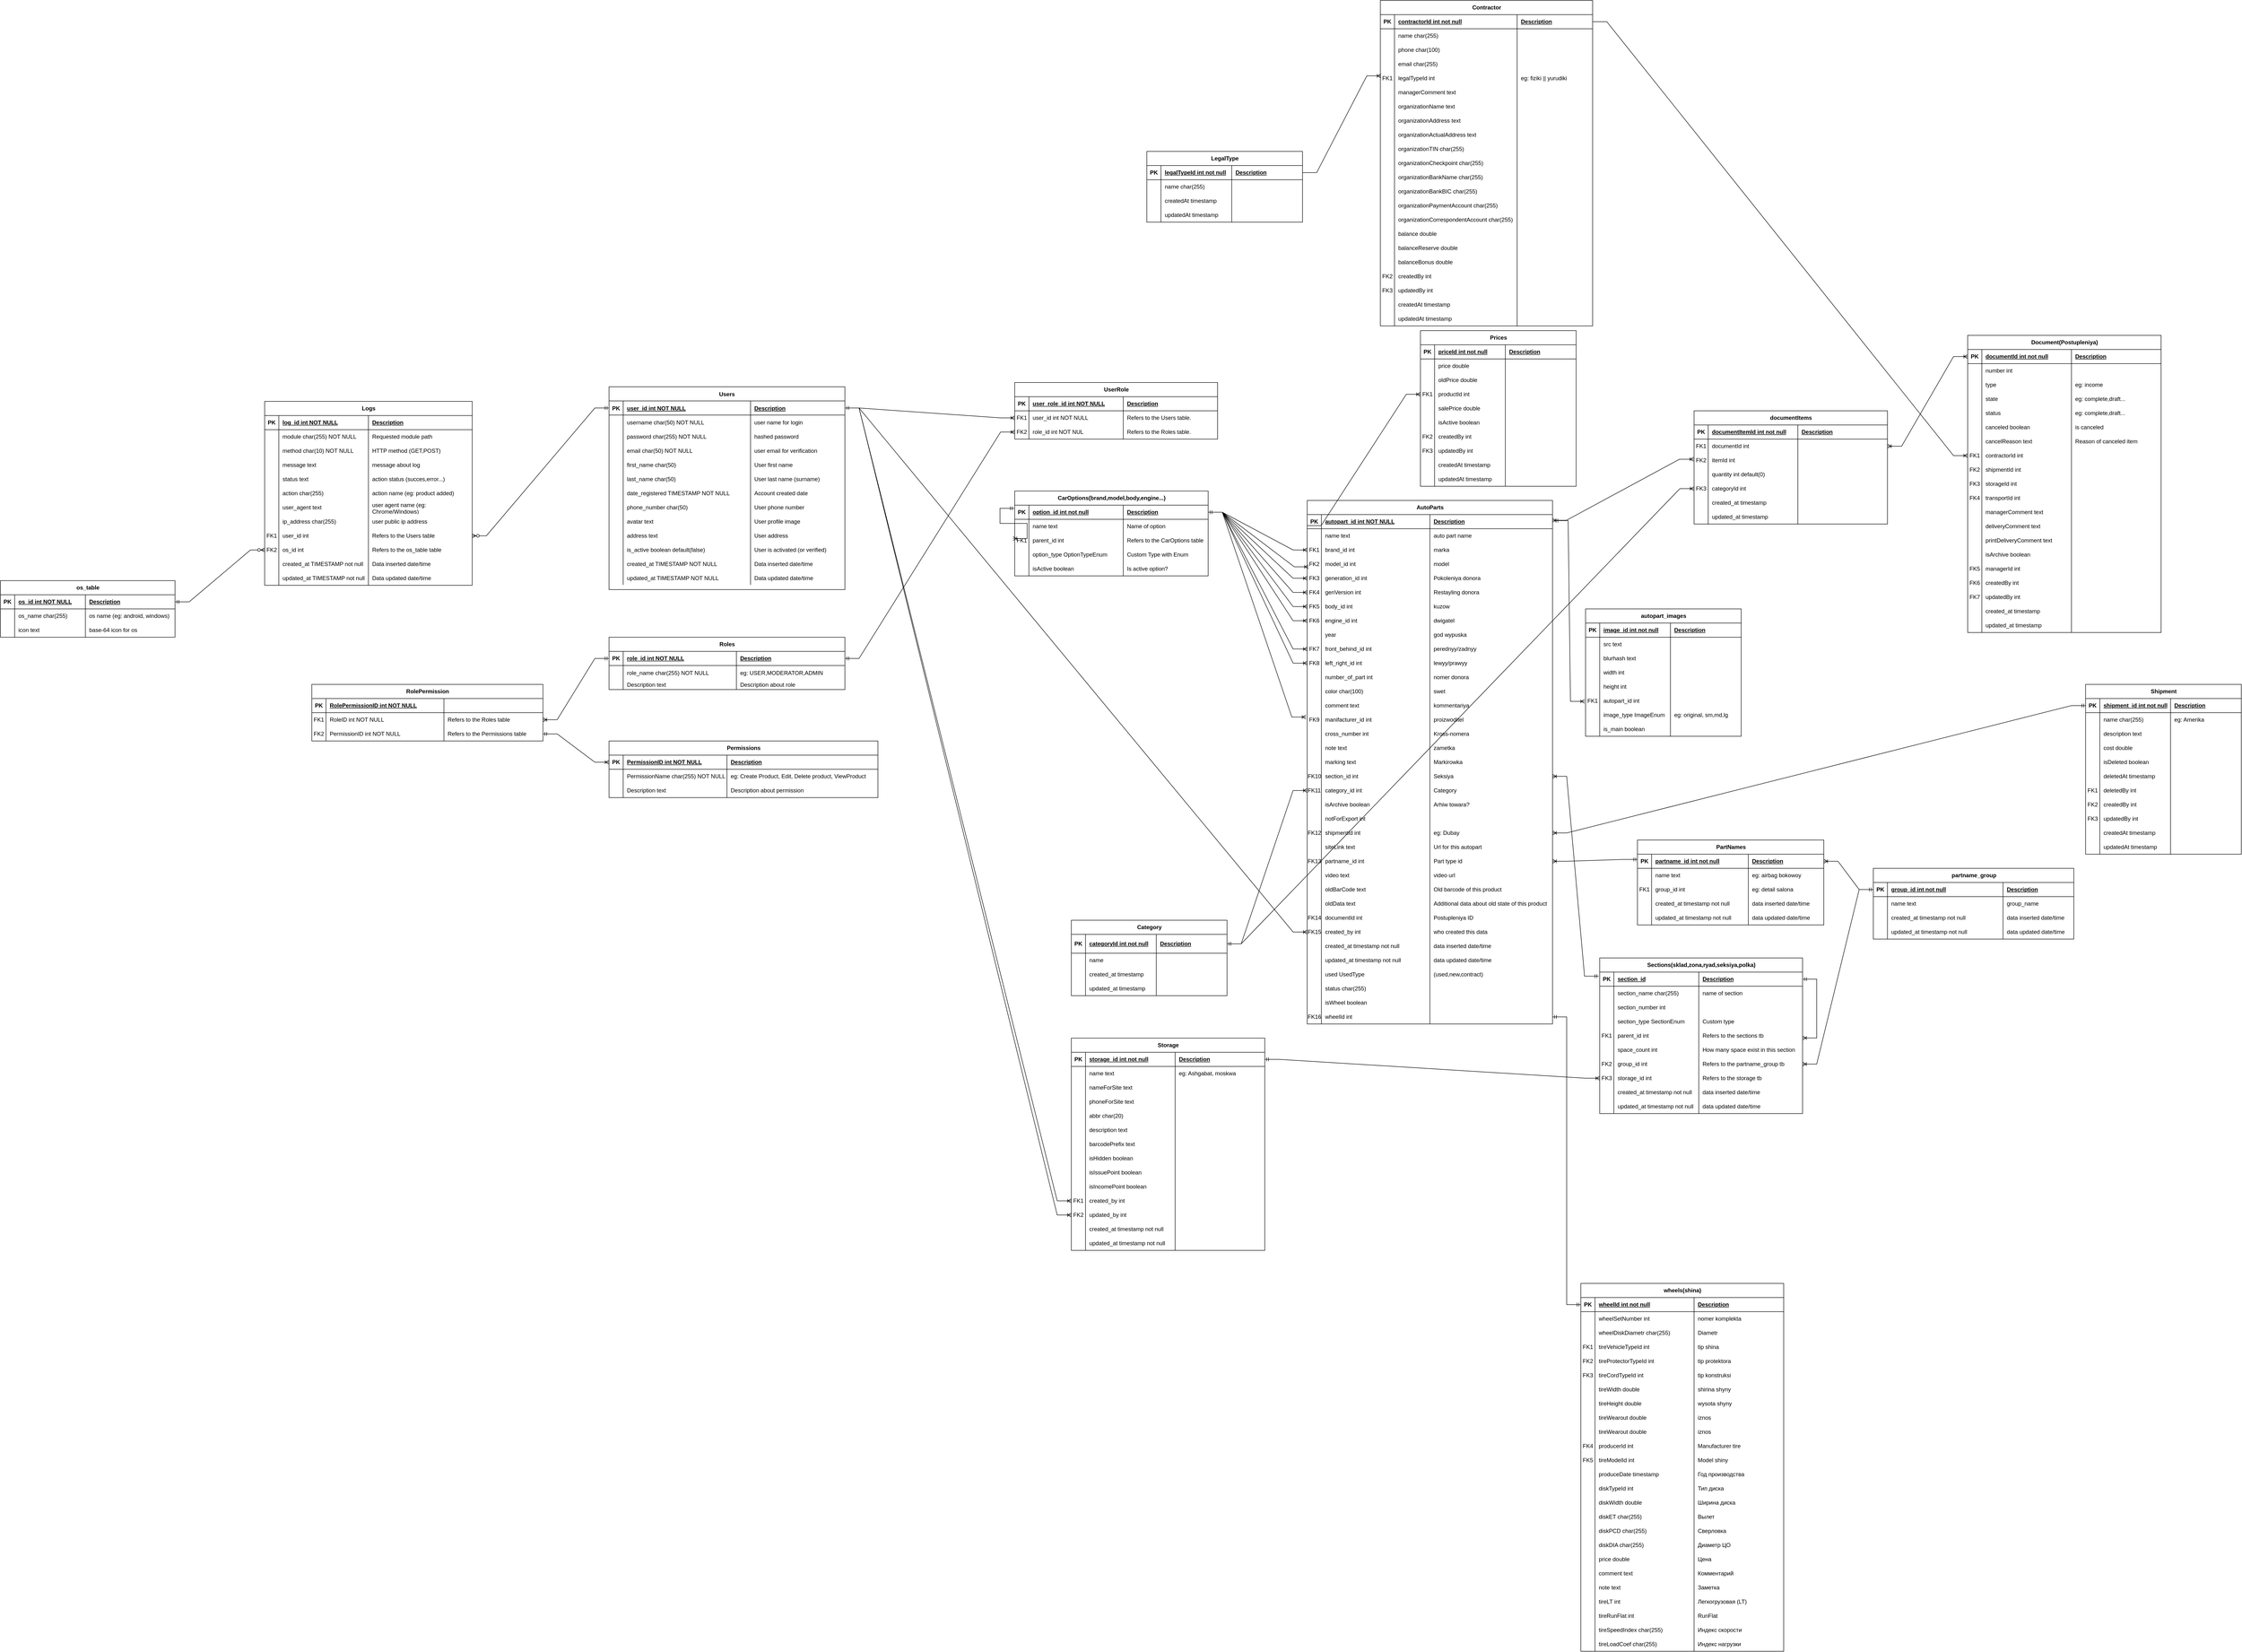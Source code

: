 <mxfile version="21.7.2" type="google">
  <diagram id="R2lEEEUBdFMjLlhIrx00" name="bazon">
    <mxGraphModel grid="1" page="1" gridSize="10" guides="1" tooltips="1" connect="1" arrows="1" fold="1" pageScale="1" pageWidth="850" pageHeight="1100" background="none" math="0" shadow="0" extFonts="Permanent Marker^https://fonts.googleapis.com/css?family=Permanent+Marker">
      <root>
        <mxCell id="0" />
        <mxCell id="1" parent="0" />
        <mxCell id="C-vyLk0tnHw3VtMMgP7b-23" value="Users" style="shape=table;startSize=30;container=1;collapsible=1;childLayout=tableLayout;fixedRows=1;rowLines=0;fontStyle=1;align=center;resizeLast=1;points=[[0,0,0,0,0],[0,0.25,0,0,0],[0,0.5,0,0,0],[0,0.75,0,0,0],[0,1,0,0,0],[0.25,0,0,0,0],[0.25,1,0,0,0],[0.5,0,0,0,0],[0.5,1,0,0,0],[0.75,0,0,0,0],[0.75,1,0,0,0],[1,0,0,0,0],[1,0.25,0,0,0],[1,0.5,0,0,0],[1,0.75,0,0,0],[1,1,0,0,0]];" vertex="1" parent="1">
          <mxGeometry x="40" y="99" width="500" height="430" as="geometry" />
        </mxCell>
        <mxCell id="C-vyLk0tnHw3VtMMgP7b-24" value="" style="shape=partialRectangle;collapsible=0;dropTarget=0;pointerEvents=0;fillColor=none;points=[[0,0.5],[1,0.5]];portConstraint=eastwest;top=0;left=0;right=0;bottom=1;" vertex="1" parent="C-vyLk0tnHw3VtMMgP7b-23">
          <mxGeometry y="30" width="500" height="30" as="geometry" />
        </mxCell>
        <mxCell id="C-vyLk0tnHw3VtMMgP7b-25" value="PK" style="shape=partialRectangle;overflow=hidden;connectable=0;fillColor=none;top=0;left=0;bottom=0;right=0;fontStyle=1;" vertex="1" parent="C-vyLk0tnHw3VtMMgP7b-24">
          <mxGeometry width="30" height="30" as="geometry">
            <mxRectangle width="30" height="30" as="alternateBounds" />
          </mxGeometry>
        </mxCell>
        <mxCell id="C-vyLk0tnHw3VtMMgP7b-26" value="user_id int NOT NULL " style="shape=partialRectangle;overflow=hidden;connectable=0;top=0;left=0;bottom=0;right=0;align=left;spacingLeft=6;fontStyle=5;perimeterSpacing=1;shadow=0;strokeWidth=5;fillColor=none;" vertex="1" parent="C-vyLk0tnHw3VtMMgP7b-24">
          <mxGeometry x="30" width="270" height="30" as="geometry">
            <mxRectangle width="270" height="30" as="alternateBounds" />
          </mxGeometry>
        </mxCell>
        <mxCell id="JPzLgcnkKN-HM-Dw4I_c-85" value="Description" style="shape=partialRectangle;overflow=hidden;connectable=0;fillColor=none;top=0;left=0;bottom=0;right=0;align=left;spacingLeft=6;fontStyle=5;" vertex="1" parent="C-vyLk0tnHw3VtMMgP7b-24">
          <mxGeometry x="300" width="200" height="30" as="geometry">
            <mxRectangle width="200" height="30" as="alternateBounds" />
          </mxGeometry>
        </mxCell>
        <mxCell id="C-vyLk0tnHw3VtMMgP7b-27" value="" style="shape=partialRectangle;collapsible=0;dropTarget=0;pointerEvents=0;fillColor=none;points=[[0,0.5],[1,0.5]];portConstraint=eastwest;top=0;left=0;right=0;bottom=0;" vertex="1" parent="C-vyLk0tnHw3VtMMgP7b-23">
          <mxGeometry y="60" width="500" height="30" as="geometry" />
        </mxCell>
        <mxCell id="C-vyLk0tnHw3VtMMgP7b-28" value="" style="shape=partialRectangle;overflow=hidden;connectable=0;fillColor=none;top=0;left=0;bottom=0;right=0;" vertex="1" parent="C-vyLk0tnHw3VtMMgP7b-27">
          <mxGeometry width="30" height="30" as="geometry">
            <mxRectangle width="30" height="30" as="alternateBounds" />
          </mxGeometry>
        </mxCell>
        <mxCell id="C-vyLk0tnHw3VtMMgP7b-29" value="username char(50) NOT NULL" style="shape=partialRectangle;overflow=hidden;connectable=0;top=0;left=0;bottom=0;right=0;align=left;spacingLeft=6;perimeterSpacing=1;shadow=0;strokeWidth=5;fillColor=none;" vertex="1" parent="C-vyLk0tnHw3VtMMgP7b-27">
          <mxGeometry x="30" width="270" height="30" as="geometry">
            <mxRectangle width="270" height="30" as="alternateBounds" />
          </mxGeometry>
        </mxCell>
        <mxCell id="JPzLgcnkKN-HM-Dw4I_c-86" value="user name for login" style="shape=partialRectangle;overflow=hidden;connectable=0;fillColor=none;top=0;left=0;bottom=0;right=0;align=left;spacingLeft=6;" vertex="1" parent="C-vyLk0tnHw3VtMMgP7b-27">
          <mxGeometry x="300" width="200" height="30" as="geometry">
            <mxRectangle width="200" height="30" as="alternateBounds" />
          </mxGeometry>
        </mxCell>
        <mxCell id="JPzLgcnkKN-HM-Dw4I_c-1" value="" style="shape=partialRectangle;collapsible=0;dropTarget=0;pointerEvents=0;fillColor=none;points=[[0,0.5],[1,0.5]];portConstraint=eastwest;top=0;left=0;right=0;bottom=0;" vertex="1" parent="C-vyLk0tnHw3VtMMgP7b-23">
          <mxGeometry y="90" width="500" height="30" as="geometry" />
        </mxCell>
        <mxCell id="JPzLgcnkKN-HM-Dw4I_c-2" value="" style="shape=partialRectangle;overflow=hidden;connectable=0;fillColor=none;top=0;left=0;bottom=0;right=0;" vertex="1" parent="JPzLgcnkKN-HM-Dw4I_c-1">
          <mxGeometry width="30" height="30" as="geometry">
            <mxRectangle width="30" height="30" as="alternateBounds" />
          </mxGeometry>
        </mxCell>
        <mxCell id="JPzLgcnkKN-HM-Dw4I_c-3" value="password char(255) NOT NULL" style="shape=partialRectangle;overflow=hidden;connectable=0;top=0;left=0;bottom=0;right=0;align=left;spacingLeft=6;perimeterSpacing=1;shadow=0;strokeWidth=5;fillColor=none;" vertex="1" parent="JPzLgcnkKN-HM-Dw4I_c-1">
          <mxGeometry x="30" width="270" height="30" as="geometry">
            <mxRectangle width="270" height="30" as="alternateBounds" />
          </mxGeometry>
        </mxCell>
        <mxCell id="JPzLgcnkKN-HM-Dw4I_c-87" value="hashed password" style="shape=partialRectangle;overflow=hidden;connectable=0;fillColor=none;top=0;left=0;bottom=0;right=0;align=left;spacingLeft=6;" vertex="1" parent="JPzLgcnkKN-HM-Dw4I_c-1">
          <mxGeometry x="300" width="200" height="30" as="geometry">
            <mxRectangle width="200" height="30" as="alternateBounds" />
          </mxGeometry>
        </mxCell>
        <mxCell id="JPzLgcnkKN-HM-Dw4I_c-4" value="" style="shape=partialRectangle;collapsible=0;dropTarget=0;pointerEvents=0;fillColor=none;points=[[0,0.5],[1,0.5]];portConstraint=eastwest;top=0;left=0;right=0;bottom=0;" vertex="1" parent="C-vyLk0tnHw3VtMMgP7b-23">
          <mxGeometry y="120" width="500" height="30" as="geometry" />
        </mxCell>
        <mxCell id="JPzLgcnkKN-HM-Dw4I_c-5" value="" style="shape=partialRectangle;overflow=hidden;connectable=0;fillColor=none;top=0;left=0;bottom=0;right=0;" vertex="1" parent="JPzLgcnkKN-HM-Dw4I_c-4">
          <mxGeometry width="30" height="30" as="geometry">
            <mxRectangle width="30" height="30" as="alternateBounds" />
          </mxGeometry>
        </mxCell>
        <mxCell id="JPzLgcnkKN-HM-Dw4I_c-6" value="email char(50) NOT NULL" style="shape=partialRectangle;overflow=hidden;connectable=0;top=0;left=0;bottom=0;right=0;align=left;spacingLeft=6;perimeterSpacing=1;shadow=0;strokeWidth=5;fillColor=none;" vertex="1" parent="JPzLgcnkKN-HM-Dw4I_c-4">
          <mxGeometry x="30" width="270" height="30" as="geometry">
            <mxRectangle width="270" height="30" as="alternateBounds" />
          </mxGeometry>
        </mxCell>
        <mxCell id="JPzLgcnkKN-HM-Dw4I_c-88" value="user email for verification" style="shape=partialRectangle;overflow=hidden;connectable=0;fillColor=none;top=0;left=0;bottom=0;right=0;align=left;spacingLeft=6;" vertex="1" parent="JPzLgcnkKN-HM-Dw4I_c-4">
          <mxGeometry x="300" width="200" height="30" as="geometry">
            <mxRectangle width="200" height="30" as="alternateBounds" />
          </mxGeometry>
        </mxCell>
        <mxCell id="JPzLgcnkKN-HM-Dw4I_c-7" value="" style="shape=partialRectangle;collapsible=0;dropTarget=0;pointerEvents=0;fillColor=none;points=[[0,0.5],[1,0.5]];portConstraint=eastwest;top=0;left=0;right=0;bottom=0;" vertex="1" parent="C-vyLk0tnHw3VtMMgP7b-23">
          <mxGeometry y="150" width="500" height="30" as="geometry" />
        </mxCell>
        <mxCell id="JPzLgcnkKN-HM-Dw4I_c-8" value="" style="shape=partialRectangle;overflow=hidden;connectable=0;fillColor=none;top=0;left=0;bottom=0;right=0;" vertex="1" parent="JPzLgcnkKN-HM-Dw4I_c-7">
          <mxGeometry width="30" height="30" as="geometry">
            <mxRectangle width="30" height="30" as="alternateBounds" />
          </mxGeometry>
        </mxCell>
        <mxCell id="JPzLgcnkKN-HM-Dw4I_c-9" value="first_name char(50)" style="shape=partialRectangle;overflow=hidden;connectable=0;top=0;left=0;bottom=0;right=0;align=left;spacingLeft=6;perimeterSpacing=1;shadow=0;strokeWidth=5;fillColor=none;" vertex="1" parent="JPzLgcnkKN-HM-Dw4I_c-7">
          <mxGeometry x="30" width="270" height="30" as="geometry">
            <mxRectangle width="270" height="30" as="alternateBounds" />
          </mxGeometry>
        </mxCell>
        <mxCell id="JPzLgcnkKN-HM-Dw4I_c-89" value="User first name" style="shape=partialRectangle;overflow=hidden;connectable=0;fillColor=none;top=0;left=0;bottom=0;right=0;align=left;spacingLeft=6;" vertex="1" parent="JPzLgcnkKN-HM-Dw4I_c-7">
          <mxGeometry x="300" width="200" height="30" as="geometry">
            <mxRectangle width="200" height="30" as="alternateBounds" />
          </mxGeometry>
        </mxCell>
        <mxCell id="JPzLgcnkKN-HM-Dw4I_c-10" value="" style="shape=partialRectangle;collapsible=0;dropTarget=0;pointerEvents=0;fillColor=none;points=[[0,0.5],[1,0.5]];portConstraint=eastwest;top=0;left=0;right=0;bottom=0;" vertex="1" parent="C-vyLk0tnHw3VtMMgP7b-23">
          <mxGeometry y="180" width="500" height="30" as="geometry" />
        </mxCell>
        <mxCell id="JPzLgcnkKN-HM-Dw4I_c-11" value="" style="shape=partialRectangle;overflow=hidden;connectable=0;fillColor=none;top=0;left=0;bottom=0;right=0;" vertex="1" parent="JPzLgcnkKN-HM-Dw4I_c-10">
          <mxGeometry width="30" height="30" as="geometry">
            <mxRectangle width="30" height="30" as="alternateBounds" />
          </mxGeometry>
        </mxCell>
        <mxCell id="JPzLgcnkKN-HM-Dw4I_c-12" value="last_name char(50)" style="shape=partialRectangle;overflow=hidden;connectable=0;top=0;left=0;bottom=0;right=0;align=left;spacingLeft=6;perimeterSpacing=1;shadow=0;strokeWidth=5;fillColor=none;" vertex="1" parent="JPzLgcnkKN-HM-Dw4I_c-10">
          <mxGeometry x="30" width="270" height="30" as="geometry">
            <mxRectangle width="270" height="30" as="alternateBounds" />
          </mxGeometry>
        </mxCell>
        <mxCell id="JPzLgcnkKN-HM-Dw4I_c-90" value="User last name (surname)" style="shape=partialRectangle;overflow=hidden;connectable=0;fillColor=none;top=0;left=0;bottom=0;right=0;align=left;spacingLeft=6;" vertex="1" parent="JPzLgcnkKN-HM-Dw4I_c-10">
          <mxGeometry x="300" width="200" height="30" as="geometry">
            <mxRectangle width="200" height="30" as="alternateBounds" />
          </mxGeometry>
        </mxCell>
        <mxCell id="JPzLgcnkKN-HM-Dw4I_c-13" value="" style="shape=partialRectangle;collapsible=0;dropTarget=0;pointerEvents=0;fillColor=none;points=[[0,0.5],[1,0.5]];portConstraint=eastwest;top=0;left=0;right=0;bottom=0;" vertex="1" parent="C-vyLk0tnHw3VtMMgP7b-23">
          <mxGeometry y="210" width="500" height="30" as="geometry" />
        </mxCell>
        <mxCell id="JPzLgcnkKN-HM-Dw4I_c-14" value="" style="shape=partialRectangle;overflow=hidden;connectable=0;fillColor=none;top=0;left=0;bottom=0;right=0;" vertex="1" parent="JPzLgcnkKN-HM-Dw4I_c-13">
          <mxGeometry width="30" height="30" as="geometry">
            <mxRectangle width="30" height="30" as="alternateBounds" />
          </mxGeometry>
        </mxCell>
        <mxCell id="JPzLgcnkKN-HM-Dw4I_c-15" value="date_registered TIMESTAMP NOT NULL" style="shape=partialRectangle;overflow=hidden;connectable=0;top=0;left=0;bottom=0;right=0;align=left;spacingLeft=6;perimeterSpacing=1;shadow=0;strokeWidth=5;fillColor=none;" vertex="1" parent="JPzLgcnkKN-HM-Dw4I_c-13">
          <mxGeometry x="30" width="270" height="30" as="geometry">
            <mxRectangle width="270" height="30" as="alternateBounds" />
          </mxGeometry>
        </mxCell>
        <mxCell id="JPzLgcnkKN-HM-Dw4I_c-91" value="Account created date" style="shape=partialRectangle;overflow=hidden;connectable=0;fillColor=none;top=0;left=0;bottom=0;right=0;align=left;spacingLeft=6;" vertex="1" parent="JPzLgcnkKN-HM-Dw4I_c-13">
          <mxGeometry x="300" width="200" height="30" as="geometry">
            <mxRectangle width="200" height="30" as="alternateBounds" />
          </mxGeometry>
        </mxCell>
        <mxCell id="JPzLgcnkKN-HM-Dw4I_c-99" value="" style="shape=partialRectangle;collapsible=0;dropTarget=0;pointerEvents=0;fillColor=none;points=[[0,0.5],[1,0.5]];portConstraint=eastwest;top=0;left=0;right=0;bottom=0;" vertex="1" parent="C-vyLk0tnHw3VtMMgP7b-23">
          <mxGeometry y="240" width="500" height="30" as="geometry" />
        </mxCell>
        <mxCell id="JPzLgcnkKN-HM-Dw4I_c-100" value="" style="shape=partialRectangle;overflow=hidden;connectable=0;fillColor=none;top=0;left=0;bottom=0;right=0;" vertex="1" parent="JPzLgcnkKN-HM-Dw4I_c-99">
          <mxGeometry width="30" height="30" as="geometry">
            <mxRectangle width="30" height="30" as="alternateBounds" />
          </mxGeometry>
        </mxCell>
        <mxCell id="JPzLgcnkKN-HM-Dw4I_c-101" value="phone_number char(50)" style="shape=partialRectangle;overflow=hidden;connectable=0;top=0;left=0;bottom=0;right=0;align=left;spacingLeft=6;perimeterSpacing=1;shadow=0;strokeWidth=5;fillColor=none;" vertex="1" parent="JPzLgcnkKN-HM-Dw4I_c-99">
          <mxGeometry x="30" width="270" height="30" as="geometry">
            <mxRectangle width="270" height="30" as="alternateBounds" />
          </mxGeometry>
        </mxCell>
        <mxCell id="JPzLgcnkKN-HM-Dw4I_c-102" value="User phone number" style="shape=partialRectangle;overflow=hidden;connectable=0;fillColor=none;top=0;left=0;bottom=0;right=0;align=left;spacingLeft=6;" vertex="1" parent="JPzLgcnkKN-HM-Dw4I_c-99">
          <mxGeometry x="300" width="200" height="30" as="geometry">
            <mxRectangle width="200" height="30" as="alternateBounds" />
          </mxGeometry>
        </mxCell>
        <mxCell id="JPzLgcnkKN-HM-Dw4I_c-103" value="" style="shape=partialRectangle;collapsible=0;dropTarget=0;pointerEvents=0;fillColor=none;points=[[0,0.5],[1,0.5]];portConstraint=eastwest;top=0;left=0;right=0;bottom=0;" vertex="1" parent="C-vyLk0tnHw3VtMMgP7b-23">
          <mxGeometry y="270" width="500" height="30" as="geometry" />
        </mxCell>
        <mxCell id="JPzLgcnkKN-HM-Dw4I_c-104" value="" style="shape=partialRectangle;overflow=hidden;connectable=0;fillColor=none;top=0;left=0;bottom=0;right=0;" vertex="1" parent="JPzLgcnkKN-HM-Dw4I_c-103">
          <mxGeometry width="30" height="30" as="geometry">
            <mxRectangle width="30" height="30" as="alternateBounds" />
          </mxGeometry>
        </mxCell>
        <mxCell id="JPzLgcnkKN-HM-Dw4I_c-105" value="avatar text" style="shape=partialRectangle;overflow=hidden;connectable=0;top=0;left=0;bottom=0;right=0;align=left;spacingLeft=6;perimeterSpacing=1;shadow=0;strokeWidth=5;fillColor=none;" vertex="1" parent="JPzLgcnkKN-HM-Dw4I_c-103">
          <mxGeometry x="30" width="270" height="30" as="geometry">
            <mxRectangle width="270" height="30" as="alternateBounds" />
          </mxGeometry>
        </mxCell>
        <mxCell id="JPzLgcnkKN-HM-Dw4I_c-106" value="User profile image" style="shape=partialRectangle;overflow=hidden;connectable=0;fillColor=none;top=0;left=0;bottom=0;right=0;align=left;spacingLeft=6;" vertex="1" parent="JPzLgcnkKN-HM-Dw4I_c-103">
          <mxGeometry x="300" width="200" height="30" as="geometry">
            <mxRectangle width="200" height="30" as="alternateBounds" />
          </mxGeometry>
        </mxCell>
        <mxCell id="JPzLgcnkKN-HM-Dw4I_c-107" value="" style="shape=partialRectangle;collapsible=0;dropTarget=0;pointerEvents=0;fillColor=none;points=[[0,0.5],[1,0.5]];portConstraint=eastwest;top=0;left=0;right=0;bottom=0;" vertex="1" parent="C-vyLk0tnHw3VtMMgP7b-23">
          <mxGeometry y="300" width="500" height="30" as="geometry" />
        </mxCell>
        <mxCell id="JPzLgcnkKN-HM-Dw4I_c-108" value="" style="shape=partialRectangle;overflow=hidden;connectable=0;fillColor=none;top=0;left=0;bottom=0;right=0;" vertex="1" parent="JPzLgcnkKN-HM-Dw4I_c-107">
          <mxGeometry width="30" height="30" as="geometry">
            <mxRectangle width="30" height="30" as="alternateBounds" />
          </mxGeometry>
        </mxCell>
        <mxCell id="JPzLgcnkKN-HM-Dw4I_c-109" value="address text" style="shape=partialRectangle;overflow=hidden;connectable=0;top=0;left=0;bottom=0;right=0;align=left;spacingLeft=6;perimeterSpacing=1;shadow=0;strokeWidth=5;fillColor=none;" vertex="1" parent="JPzLgcnkKN-HM-Dw4I_c-107">
          <mxGeometry x="30" width="270" height="30" as="geometry">
            <mxRectangle width="270" height="30" as="alternateBounds" />
          </mxGeometry>
        </mxCell>
        <mxCell id="JPzLgcnkKN-HM-Dw4I_c-110" value="User address" style="shape=partialRectangle;overflow=hidden;connectable=0;fillColor=none;top=0;left=0;bottom=0;right=0;align=left;spacingLeft=6;" vertex="1" parent="JPzLgcnkKN-HM-Dw4I_c-107">
          <mxGeometry x="300" width="200" height="30" as="geometry">
            <mxRectangle width="200" height="30" as="alternateBounds" />
          </mxGeometry>
        </mxCell>
        <mxCell id="JPzLgcnkKN-HM-Dw4I_c-119" value="" style="shape=partialRectangle;collapsible=0;dropTarget=0;pointerEvents=0;fillColor=none;points=[[0,0.5],[1,0.5]];portConstraint=eastwest;top=0;left=0;right=0;bottom=0;" vertex="1" parent="C-vyLk0tnHw3VtMMgP7b-23">
          <mxGeometry y="330" width="500" height="30" as="geometry" />
        </mxCell>
        <mxCell id="JPzLgcnkKN-HM-Dw4I_c-120" value="" style="shape=partialRectangle;overflow=hidden;connectable=0;fillColor=none;top=0;left=0;bottom=0;right=0;" vertex="1" parent="JPzLgcnkKN-HM-Dw4I_c-119">
          <mxGeometry width="30" height="30" as="geometry">
            <mxRectangle width="30" height="30" as="alternateBounds" />
          </mxGeometry>
        </mxCell>
        <mxCell id="JPzLgcnkKN-HM-Dw4I_c-121" value="is_active boolean default(false)" style="shape=partialRectangle;overflow=hidden;connectable=0;top=0;left=0;bottom=0;right=0;align=left;spacingLeft=6;perimeterSpacing=1;shadow=0;strokeWidth=5;fillColor=none;" vertex="1" parent="JPzLgcnkKN-HM-Dw4I_c-119">
          <mxGeometry x="30" width="270" height="30" as="geometry">
            <mxRectangle width="270" height="30" as="alternateBounds" />
          </mxGeometry>
        </mxCell>
        <mxCell id="JPzLgcnkKN-HM-Dw4I_c-122" value="User is activated (or verified)" style="shape=partialRectangle;overflow=hidden;connectable=0;fillColor=none;top=0;left=0;bottom=0;right=0;align=left;spacingLeft=6;" vertex="1" parent="JPzLgcnkKN-HM-Dw4I_c-119">
          <mxGeometry x="300" width="200" height="30" as="geometry">
            <mxRectangle width="200" height="30" as="alternateBounds" />
          </mxGeometry>
        </mxCell>
        <mxCell id="JPzLgcnkKN-HM-Dw4I_c-123" value="" style="shape=partialRectangle;collapsible=0;dropTarget=0;pointerEvents=0;fillColor=none;points=[[0,0.5],[1,0.5]];portConstraint=eastwest;top=0;left=0;right=0;bottom=0;" vertex="1" parent="C-vyLk0tnHw3VtMMgP7b-23">
          <mxGeometry y="360" width="500" height="30" as="geometry" />
        </mxCell>
        <mxCell id="JPzLgcnkKN-HM-Dw4I_c-124" value="" style="shape=partialRectangle;overflow=hidden;connectable=0;fillColor=none;top=0;left=0;bottom=0;right=0;" vertex="1" parent="JPzLgcnkKN-HM-Dw4I_c-123">
          <mxGeometry width="30" height="30" as="geometry">
            <mxRectangle width="30" height="30" as="alternateBounds" />
          </mxGeometry>
        </mxCell>
        <mxCell id="JPzLgcnkKN-HM-Dw4I_c-125" value="created_at TIMESTAMP NOT NULL" style="shape=partialRectangle;overflow=hidden;connectable=0;top=0;left=0;bottom=0;right=0;align=left;spacingLeft=6;perimeterSpacing=1;shadow=0;strokeWidth=5;fillColor=none;" vertex="1" parent="JPzLgcnkKN-HM-Dw4I_c-123">
          <mxGeometry x="30" width="270" height="30" as="geometry">
            <mxRectangle width="270" height="30" as="alternateBounds" />
          </mxGeometry>
        </mxCell>
        <mxCell id="JPzLgcnkKN-HM-Dw4I_c-126" value="Data inserted date/time" style="shape=partialRectangle;overflow=hidden;connectable=0;fillColor=none;top=0;left=0;bottom=0;right=0;align=left;spacingLeft=6;" vertex="1" parent="JPzLgcnkKN-HM-Dw4I_c-123">
          <mxGeometry x="300" width="200" height="30" as="geometry">
            <mxRectangle width="200" height="30" as="alternateBounds" />
          </mxGeometry>
        </mxCell>
        <mxCell id="JPzLgcnkKN-HM-Dw4I_c-127" value="" style="shape=partialRectangle;collapsible=0;dropTarget=0;pointerEvents=0;fillColor=none;points=[[0,0.5],[1,0.5]];portConstraint=eastwest;top=0;left=0;right=0;bottom=0;" vertex="1" parent="C-vyLk0tnHw3VtMMgP7b-23">
          <mxGeometry y="390" width="500" height="30" as="geometry" />
        </mxCell>
        <mxCell id="JPzLgcnkKN-HM-Dw4I_c-128" value="" style="shape=partialRectangle;overflow=hidden;connectable=0;fillColor=none;top=0;left=0;bottom=0;right=0;" vertex="1" parent="JPzLgcnkKN-HM-Dw4I_c-127">
          <mxGeometry width="30" height="30" as="geometry">
            <mxRectangle width="30" height="30" as="alternateBounds" />
          </mxGeometry>
        </mxCell>
        <mxCell id="JPzLgcnkKN-HM-Dw4I_c-129" value="updated_at TIMESTAMP NOT NULL" style="shape=partialRectangle;overflow=hidden;connectable=0;top=0;left=0;bottom=0;right=0;align=left;spacingLeft=6;perimeterSpacing=1;shadow=0;strokeWidth=5;fillColor=none;" vertex="1" parent="JPzLgcnkKN-HM-Dw4I_c-127">
          <mxGeometry x="30" width="270" height="30" as="geometry">
            <mxRectangle width="270" height="30" as="alternateBounds" />
          </mxGeometry>
        </mxCell>
        <mxCell id="JPzLgcnkKN-HM-Dw4I_c-130" value="Data updated date/time" style="shape=partialRectangle;overflow=hidden;connectable=0;fillColor=none;top=0;left=0;bottom=0;right=0;align=left;spacingLeft=6;" vertex="1" parent="JPzLgcnkKN-HM-Dw4I_c-127">
          <mxGeometry x="300" width="200" height="30" as="geometry">
            <mxRectangle width="200" height="30" as="alternateBounds" />
          </mxGeometry>
        </mxCell>
        <mxCell id="JPzLgcnkKN-HM-Dw4I_c-131" value="Roles" style="shape=table;startSize=30;container=1;collapsible=1;childLayout=tableLayout;fixedRows=1;rowLines=0;fontStyle=1;align=center;resizeLast=1;html=1;" vertex="1" parent="1">
          <mxGeometry x="40" y="630" width="500" height="111" as="geometry" />
        </mxCell>
        <mxCell id="JPzLgcnkKN-HM-Dw4I_c-132" value="" style="shape=tableRow;horizontal=0;startSize=0;swimlaneHead=0;swimlaneBody=0;fillColor=none;collapsible=0;dropTarget=0;points=[[0,0.5],[1,0.5]];portConstraint=eastwest;top=0;left=0;right=0;bottom=1;" vertex="1" parent="JPzLgcnkKN-HM-Dw4I_c-131">
          <mxGeometry y="30" width="500" height="30" as="geometry" />
        </mxCell>
        <mxCell id="JPzLgcnkKN-HM-Dw4I_c-133" value="PK" style="shape=partialRectangle;connectable=0;fillColor=none;top=0;left=0;bottom=0;right=0;fontStyle=1;overflow=hidden;whiteSpace=wrap;html=1;" vertex="1" parent="JPzLgcnkKN-HM-Dw4I_c-132">
          <mxGeometry width="30" height="30" as="geometry">
            <mxRectangle width="30" height="30" as="alternateBounds" />
          </mxGeometry>
        </mxCell>
        <mxCell id="JPzLgcnkKN-HM-Dw4I_c-134" value="role_id int NOT NULL" style="shape=partialRectangle;connectable=0;fillColor=none;top=0;left=0;bottom=0;right=0;align=left;spacingLeft=6;fontStyle=5;overflow=hidden;whiteSpace=wrap;html=1;" vertex="1" parent="JPzLgcnkKN-HM-Dw4I_c-132">
          <mxGeometry x="30" width="240" height="30" as="geometry">
            <mxRectangle width="240" height="30" as="alternateBounds" />
          </mxGeometry>
        </mxCell>
        <mxCell id="JPzLgcnkKN-HM-Dw4I_c-144" value="Description" style="shape=partialRectangle;connectable=0;fillColor=none;top=0;left=0;bottom=0;right=0;align=left;spacingLeft=6;fontStyle=5;overflow=hidden;whiteSpace=wrap;html=1;" vertex="1" parent="JPzLgcnkKN-HM-Dw4I_c-132">
          <mxGeometry x="270" width="230" height="30" as="geometry">
            <mxRectangle width="230" height="30" as="alternateBounds" />
          </mxGeometry>
        </mxCell>
        <mxCell id="JPzLgcnkKN-HM-Dw4I_c-135" value="" style="shape=tableRow;horizontal=0;startSize=0;swimlaneHead=0;swimlaneBody=0;fillColor=none;collapsible=0;dropTarget=0;points=[[0,0.5],[1,0.5]];portConstraint=eastwest;top=0;left=0;right=0;bottom=0;" vertex="1" parent="JPzLgcnkKN-HM-Dw4I_c-131">
          <mxGeometry y="60" width="500" height="31" as="geometry" />
        </mxCell>
        <mxCell id="JPzLgcnkKN-HM-Dw4I_c-136" value="" style="shape=partialRectangle;connectable=0;fillColor=none;top=0;left=0;bottom=0;right=0;editable=1;overflow=hidden;whiteSpace=wrap;html=1;" vertex="1" parent="JPzLgcnkKN-HM-Dw4I_c-135">
          <mxGeometry width="30" height="31" as="geometry">
            <mxRectangle width="30" height="31" as="alternateBounds" />
          </mxGeometry>
        </mxCell>
        <mxCell id="JPzLgcnkKN-HM-Dw4I_c-137" value="role_name char(255) NOT NULL" style="shape=partialRectangle;connectable=0;fillColor=none;top=0;left=0;bottom=0;right=0;align=left;spacingLeft=6;overflow=hidden;whiteSpace=wrap;html=1;" vertex="1" parent="JPzLgcnkKN-HM-Dw4I_c-135">
          <mxGeometry x="30" width="240" height="31" as="geometry">
            <mxRectangle width="240" height="31" as="alternateBounds" />
          </mxGeometry>
        </mxCell>
        <mxCell id="JPzLgcnkKN-HM-Dw4I_c-145" value="eg: USER,MODERATOR,ADMIN" style="shape=partialRectangle;connectable=0;fillColor=none;top=0;left=0;bottom=0;right=0;align=left;spacingLeft=6;overflow=hidden;whiteSpace=wrap;html=1;" vertex="1" parent="JPzLgcnkKN-HM-Dw4I_c-135">
          <mxGeometry x="270" width="230" height="31" as="geometry">
            <mxRectangle width="230" height="31" as="alternateBounds" />
          </mxGeometry>
        </mxCell>
        <mxCell id="JPzLgcnkKN-HM-Dw4I_c-138" value="" style="shape=tableRow;horizontal=0;startSize=0;swimlaneHead=0;swimlaneBody=0;fillColor=none;collapsible=0;dropTarget=0;points=[[0,0.5],[1,0.5]];portConstraint=eastwest;top=0;left=0;right=0;bottom=0;" vertex="1" parent="JPzLgcnkKN-HM-Dw4I_c-131">
          <mxGeometry y="91" width="500" height="20" as="geometry" />
        </mxCell>
        <mxCell id="JPzLgcnkKN-HM-Dw4I_c-139" value="" style="shape=partialRectangle;connectable=0;fillColor=none;top=0;left=0;bottom=0;right=0;editable=1;overflow=hidden;whiteSpace=wrap;html=1;" vertex="1" parent="JPzLgcnkKN-HM-Dw4I_c-138">
          <mxGeometry width="30" height="20" as="geometry">
            <mxRectangle width="30" height="20" as="alternateBounds" />
          </mxGeometry>
        </mxCell>
        <mxCell id="JPzLgcnkKN-HM-Dw4I_c-140" value="Description text" style="shape=partialRectangle;connectable=0;fillColor=none;top=0;left=0;bottom=0;right=0;align=left;spacingLeft=6;overflow=hidden;whiteSpace=wrap;html=1;" vertex="1" parent="JPzLgcnkKN-HM-Dw4I_c-138">
          <mxGeometry x="30" width="240" height="20" as="geometry">
            <mxRectangle width="240" height="20" as="alternateBounds" />
          </mxGeometry>
        </mxCell>
        <mxCell id="JPzLgcnkKN-HM-Dw4I_c-146" value="Description about role" style="shape=partialRectangle;connectable=0;fillColor=none;top=0;left=0;bottom=0;right=0;align=left;spacingLeft=6;overflow=hidden;whiteSpace=wrap;html=1;" vertex="1" parent="JPzLgcnkKN-HM-Dw4I_c-138">
          <mxGeometry x="270" width="230" height="20" as="geometry">
            <mxRectangle width="230" height="20" as="alternateBounds" />
          </mxGeometry>
        </mxCell>
        <mxCell id="JPzLgcnkKN-HM-Dw4I_c-148" value="UserRole" style="shape=table;startSize=30;container=1;collapsible=1;childLayout=tableLayout;fixedRows=1;rowLines=0;fontStyle=1;align=center;resizeLast=1;html=1;" vertex="1" parent="1">
          <mxGeometry x="900" y="90" width="430" height="120" as="geometry" />
        </mxCell>
        <mxCell id="JPzLgcnkKN-HM-Dw4I_c-149" value="" style="shape=tableRow;horizontal=0;startSize=0;swimlaneHead=0;swimlaneBody=0;fillColor=none;collapsible=0;dropTarget=0;points=[[0,0.5],[1,0.5]];portConstraint=eastwest;top=0;left=0;right=0;bottom=1;" vertex="1" parent="JPzLgcnkKN-HM-Dw4I_c-148">
          <mxGeometry y="30" width="430" height="30" as="geometry" />
        </mxCell>
        <mxCell id="JPzLgcnkKN-HM-Dw4I_c-150" value="PK" style="shape=partialRectangle;connectable=0;fillColor=none;top=0;left=0;bottom=0;right=0;fontStyle=1;overflow=hidden;whiteSpace=wrap;html=1;" vertex="1" parent="JPzLgcnkKN-HM-Dw4I_c-149">
          <mxGeometry width="30" height="30" as="geometry">
            <mxRectangle width="30" height="30" as="alternateBounds" />
          </mxGeometry>
        </mxCell>
        <mxCell id="JPzLgcnkKN-HM-Dw4I_c-151" value="user_role_id int NOT NULL" style="shape=partialRectangle;connectable=0;fillColor=none;top=0;left=0;bottom=0;right=0;align=left;spacingLeft=6;fontStyle=5;overflow=hidden;whiteSpace=wrap;html=1;" vertex="1" parent="JPzLgcnkKN-HM-Dw4I_c-149">
          <mxGeometry x="30" width="200" height="30" as="geometry">
            <mxRectangle width="200" height="30" as="alternateBounds" />
          </mxGeometry>
        </mxCell>
        <mxCell id="JPzLgcnkKN-HM-Dw4I_c-161" value="Description" style="shape=partialRectangle;connectable=0;fillColor=none;top=0;left=0;bottom=0;right=0;align=left;spacingLeft=6;fontStyle=5;overflow=hidden;whiteSpace=wrap;html=1;" vertex="1" parent="JPzLgcnkKN-HM-Dw4I_c-149">
          <mxGeometry x="230" width="200" height="30" as="geometry">
            <mxRectangle width="200" height="30" as="alternateBounds" />
          </mxGeometry>
        </mxCell>
        <mxCell id="JPzLgcnkKN-HM-Dw4I_c-152" value="" style="shape=tableRow;horizontal=0;startSize=0;swimlaneHead=0;swimlaneBody=0;fillColor=none;collapsible=0;dropTarget=0;points=[[0,0.5],[1,0.5]];portConstraint=eastwest;top=0;left=0;right=0;bottom=0;" vertex="1" parent="JPzLgcnkKN-HM-Dw4I_c-148">
          <mxGeometry y="60" width="430" height="30" as="geometry" />
        </mxCell>
        <mxCell id="JPzLgcnkKN-HM-Dw4I_c-153" value="FK1" style="shape=partialRectangle;connectable=0;fillColor=none;top=0;left=0;bottom=0;right=0;editable=1;overflow=hidden;whiteSpace=wrap;html=1;" vertex="1" parent="JPzLgcnkKN-HM-Dw4I_c-152">
          <mxGeometry width="30" height="30" as="geometry">
            <mxRectangle width="30" height="30" as="alternateBounds" />
          </mxGeometry>
        </mxCell>
        <mxCell id="JPzLgcnkKN-HM-Dw4I_c-154" value="user_id int NOT NULL" style="shape=partialRectangle;connectable=0;fillColor=none;top=0;left=0;bottom=0;right=0;align=left;spacingLeft=6;overflow=hidden;whiteSpace=wrap;html=1;" vertex="1" parent="JPzLgcnkKN-HM-Dw4I_c-152">
          <mxGeometry x="30" width="200" height="30" as="geometry">
            <mxRectangle width="200" height="30" as="alternateBounds" />
          </mxGeometry>
        </mxCell>
        <mxCell id="JPzLgcnkKN-HM-Dw4I_c-162" value=" Refers to the Users table." style="shape=partialRectangle;connectable=0;fillColor=none;top=0;left=0;bottom=0;right=0;align=left;spacingLeft=6;overflow=hidden;whiteSpace=wrap;html=1;" vertex="1" parent="JPzLgcnkKN-HM-Dw4I_c-152">
          <mxGeometry x="230" width="200" height="30" as="geometry">
            <mxRectangle width="200" height="30" as="alternateBounds" />
          </mxGeometry>
        </mxCell>
        <mxCell id="JPzLgcnkKN-HM-Dw4I_c-155" value="" style="shape=tableRow;horizontal=0;startSize=0;swimlaneHead=0;swimlaneBody=0;fillColor=none;collapsible=0;dropTarget=0;points=[[0,0.5],[1,0.5]];portConstraint=eastwest;top=0;left=0;right=0;bottom=0;" vertex="1" parent="JPzLgcnkKN-HM-Dw4I_c-148">
          <mxGeometry y="90" width="430" height="30" as="geometry" />
        </mxCell>
        <mxCell id="JPzLgcnkKN-HM-Dw4I_c-156" value="FK2" style="shape=partialRectangle;connectable=0;fillColor=none;top=0;left=0;bottom=0;right=0;editable=1;overflow=hidden;whiteSpace=wrap;html=1;" vertex="1" parent="JPzLgcnkKN-HM-Dw4I_c-155">
          <mxGeometry width="30" height="30" as="geometry">
            <mxRectangle width="30" height="30" as="alternateBounds" />
          </mxGeometry>
        </mxCell>
        <mxCell id="JPzLgcnkKN-HM-Dw4I_c-157" value="role_id int NOT NUL" style="shape=partialRectangle;connectable=0;fillColor=none;top=0;left=0;bottom=0;right=0;align=left;spacingLeft=6;overflow=hidden;whiteSpace=wrap;html=1;" vertex="1" parent="JPzLgcnkKN-HM-Dw4I_c-155">
          <mxGeometry x="30" width="200" height="30" as="geometry">
            <mxRectangle width="200" height="30" as="alternateBounds" />
          </mxGeometry>
        </mxCell>
        <mxCell id="JPzLgcnkKN-HM-Dw4I_c-163" value="Refers to the Roles table." style="shape=partialRectangle;connectable=0;fillColor=none;top=0;left=0;bottom=0;right=0;align=left;spacingLeft=6;overflow=hidden;whiteSpace=wrap;html=1;" vertex="1" parent="JPzLgcnkKN-HM-Dw4I_c-155">
          <mxGeometry x="230" width="200" height="30" as="geometry">
            <mxRectangle width="200" height="30" as="alternateBounds" />
          </mxGeometry>
        </mxCell>
        <mxCell id="JPzLgcnkKN-HM-Dw4I_c-166" value="" style="edgeStyle=entityRelationEdgeStyle;fontSize=12;html=1;endArrow=ERoneToMany;startArrow=ERmandOne;rounded=0;exitX=1;exitY=0.5;exitDx=0;exitDy=0;entryX=0;entryY=0.5;entryDx=0;entryDy=0;" edge="1" parent="1" source="C-vyLk0tnHw3VtMMgP7b-24" target="JPzLgcnkKN-HM-Dw4I_c-152">
          <mxGeometry width="100" height="100" relative="1" as="geometry">
            <mxPoint x="560" y="160" as="sourcePoint" />
            <mxPoint x="860" y="350" as="targetPoint" />
          </mxGeometry>
        </mxCell>
        <mxCell id="JPzLgcnkKN-HM-Dw4I_c-167" value="" style="edgeStyle=entityRelationEdgeStyle;fontSize=12;html=1;endArrow=ERoneToMany;startArrow=ERmandOne;rounded=0;exitX=1;exitY=0.5;exitDx=0;exitDy=0;entryX=0;entryY=0.5;entryDx=0;entryDy=0;" edge="1" parent="1" source="JPzLgcnkKN-HM-Dw4I_c-132" target="JPzLgcnkKN-HM-Dw4I_c-155">
          <mxGeometry width="100" height="100" relative="1" as="geometry">
            <mxPoint x="40" y="613.48" as="sourcePoint" />
            <mxPoint x="717.42" y="487" as="targetPoint" />
            <Array as="points">
              <mxPoint x="520" y="507.48" />
            </Array>
          </mxGeometry>
        </mxCell>
        <mxCell id="JPzLgcnkKN-HM-Dw4I_c-169" value="Permissions" style="shape=table;startSize=30;container=1;collapsible=1;childLayout=tableLayout;fixedRows=1;rowLines=0;fontStyle=1;align=center;resizeLast=1;html=1;" vertex="1" parent="1">
          <mxGeometry x="40" y="850" width="570" height="120" as="geometry" />
        </mxCell>
        <mxCell id="JPzLgcnkKN-HM-Dw4I_c-170" value="" style="shape=tableRow;horizontal=0;startSize=0;swimlaneHead=0;swimlaneBody=0;fillColor=none;collapsible=0;dropTarget=0;points=[[0,0.5],[1,0.5]];portConstraint=eastwest;top=0;left=0;right=0;bottom=1;" vertex="1" parent="JPzLgcnkKN-HM-Dw4I_c-169">
          <mxGeometry y="30" width="570" height="30" as="geometry" />
        </mxCell>
        <mxCell id="JPzLgcnkKN-HM-Dw4I_c-171" value="PK" style="shape=partialRectangle;connectable=0;fillColor=none;top=0;left=0;bottom=0;right=0;fontStyle=1;overflow=hidden;whiteSpace=wrap;html=1;" vertex="1" parent="JPzLgcnkKN-HM-Dw4I_c-170">
          <mxGeometry width="30" height="30" as="geometry">
            <mxRectangle width="30" height="30" as="alternateBounds" />
          </mxGeometry>
        </mxCell>
        <mxCell id="JPzLgcnkKN-HM-Dw4I_c-172" value="PermissionID int NOT NULL" style="shape=partialRectangle;connectable=0;fillColor=none;top=0;left=0;bottom=0;right=0;align=left;spacingLeft=6;fontStyle=5;overflow=hidden;whiteSpace=wrap;html=1;" vertex="1" parent="JPzLgcnkKN-HM-Dw4I_c-170">
          <mxGeometry x="30" width="220" height="30" as="geometry">
            <mxRectangle width="220" height="30" as="alternateBounds" />
          </mxGeometry>
        </mxCell>
        <mxCell id="JPzLgcnkKN-HM-Dw4I_c-182" value="Description" style="shape=partialRectangle;connectable=0;fillColor=none;top=0;left=0;bottom=0;right=0;align=left;spacingLeft=6;fontStyle=5;overflow=hidden;whiteSpace=wrap;html=1;" vertex="1" parent="JPzLgcnkKN-HM-Dw4I_c-170">
          <mxGeometry x="250" width="320" height="30" as="geometry">
            <mxRectangle width="320" height="30" as="alternateBounds" />
          </mxGeometry>
        </mxCell>
        <mxCell id="JPzLgcnkKN-HM-Dw4I_c-173" value="" style="shape=tableRow;horizontal=0;startSize=0;swimlaneHead=0;swimlaneBody=0;fillColor=none;collapsible=0;dropTarget=0;points=[[0,0.5],[1,0.5]];portConstraint=eastwest;top=0;left=0;right=0;bottom=0;" vertex="1" parent="JPzLgcnkKN-HM-Dw4I_c-169">
          <mxGeometry y="60" width="570" height="30" as="geometry" />
        </mxCell>
        <mxCell id="JPzLgcnkKN-HM-Dw4I_c-174" value="" style="shape=partialRectangle;connectable=0;fillColor=none;top=0;left=0;bottom=0;right=0;editable=1;overflow=hidden;whiteSpace=wrap;html=1;" vertex="1" parent="JPzLgcnkKN-HM-Dw4I_c-173">
          <mxGeometry width="30" height="30" as="geometry">
            <mxRectangle width="30" height="30" as="alternateBounds" />
          </mxGeometry>
        </mxCell>
        <mxCell id="JPzLgcnkKN-HM-Dw4I_c-175" value="PermissionName char(255) NOT NULL" style="shape=partialRectangle;connectable=0;fillColor=none;top=0;left=0;bottom=0;right=0;align=left;spacingLeft=6;overflow=hidden;whiteSpace=wrap;html=1;" vertex="1" parent="JPzLgcnkKN-HM-Dw4I_c-173">
          <mxGeometry x="30" width="220" height="30" as="geometry">
            <mxRectangle width="220" height="30" as="alternateBounds" />
          </mxGeometry>
        </mxCell>
        <mxCell id="JPzLgcnkKN-HM-Dw4I_c-183" value="eg: Create Product, Edit, Delete product, ViewProduct" style="shape=partialRectangle;connectable=0;fillColor=none;top=0;left=0;bottom=0;right=0;align=left;spacingLeft=6;overflow=hidden;whiteSpace=wrap;html=1;" vertex="1" parent="JPzLgcnkKN-HM-Dw4I_c-173">
          <mxGeometry x="250" width="320" height="30" as="geometry">
            <mxRectangle width="320" height="30" as="alternateBounds" />
          </mxGeometry>
        </mxCell>
        <mxCell id="JPzLgcnkKN-HM-Dw4I_c-176" value="" style="shape=tableRow;horizontal=0;startSize=0;swimlaneHead=0;swimlaneBody=0;fillColor=none;collapsible=0;dropTarget=0;points=[[0,0.5],[1,0.5]];portConstraint=eastwest;top=0;left=0;right=0;bottom=0;" vertex="1" parent="JPzLgcnkKN-HM-Dw4I_c-169">
          <mxGeometry y="90" width="570" height="30" as="geometry" />
        </mxCell>
        <mxCell id="JPzLgcnkKN-HM-Dw4I_c-177" value="" style="shape=partialRectangle;connectable=0;fillColor=none;top=0;left=0;bottom=0;right=0;editable=1;overflow=hidden;whiteSpace=wrap;html=1;" vertex="1" parent="JPzLgcnkKN-HM-Dw4I_c-176">
          <mxGeometry width="30" height="30" as="geometry">
            <mxRectangle width="30" height="30" as="alternateBounds" />
          </mxGeometry>
        </mxCell>
        <mxCell id="JPzLgcnkKN-HM-Dw4I_c-178" value="Description text" style="shape=partialRectangle;connectable=0;fillColor=none;top=0;left=0;bottom=0;right=0;align=left;spacingLeft=6;overflow=hidden;whiteSpace=wrap;html=1;" vertex="1" parent="JPzLgcnkKN-HM-Dw4I_c-176">
          <mxGeometry x="30" width="220" height="30" as="geometry">
            <mxRectangle width="220" height="30" as="alternateBounds" />
          </mxGeometry>
        </mxCell>
        <mxCell id="JPzLgcnkKN-HM-Dw4I_c-184" value="Description about permission" style="shape=partialRectangle;connectable=0;fillColor=none;top=0;left=0;bottom=0;right=0;align=left;spacingLeft=6;overflow=hidden;whiteSpace=wrap;html=1;" vertex="1" parent="JPzLgcnkKN-HM-Dw4I_c-176">
          <mxGeometry x="250" width="320" height="30" as="geometry">
            <mxRectangle width="320" height="30" as="alternateBounds" />
          </mxGeometry>
        </mxCell>
        <mxCell id="JPzLgcnkKN-HM-Dw4I_c-186" value="RolePermission" style="shape=table;startSize=30;container=1;collapsible=1;childLayout=tableLayout;fixedRows=1;rowLines=0;fontStyle=1;align=center;resizeLast=1;html=1;" vertex="1" parent="1">
          <mxGeometry x="-590" y="730" width="490" height="120" as="geometry" />
        </mxCell>
        <mxCell id="JPzLgcnkKN-HM-Dw4I_c-187" value="" style="shape=tableRow;horizontal=0;startSize=0;swimlaneHead=0;swimlaneBody=0;fillColor=none;collapsible=0;dropTarget=0;points=[[0,0.5],[1,0.5]];portConstraint=eastwest;top=0;left=0;right=0;bottom=1;" vertex="1" parent="JPzLgcnkKN-HM-Dw4I_c-186">
          <mxGeometry y="30" width="490" height="30" as="geometry" />
        </mxCell>
        <mxCell id="JPzLgcnkKN-HM-Dw4I_c-188" value="PK" style="shape=partialRectangle;connectable=0;fillColor=none;top=0;left=0;bottom=0;right=0;fontStyle=1;overflow=hidden;whiteSpace=wrap;html=1;" vertex="1" parent="JPzLgcnkKN-HM-Dw4I_c-187">
          <mxGeometry width="30" height="30" as="geometry">
            <mxRectangle width="30" height="30" as="alternateBounds" />
          </mxGeometry>
        </mxCell>
        <mxCell id="JPzLgcnkKN-HM-Dw4I_c-189" value="RolePermissionID int NOT NULL" style="shape=partialRectangle;connectable=0;fillColor=none;top=0;left=0;bottom=0;right=0;align=left;spacingLeft=6;fontStyle=5;overflow=hidden;whiteSpace=wrap;html=1;" vertex="1" parent="JPzLgcnkKN-HM-Dw4I_c-187">
          <mxGeometry x="30" width="250" height="30" as="geometry">
            <mxRectangle width="250" height="30" as="alternateBounds" />
          </mxGeometry>
        </mxCell>
        <mxCell id="JPzLgcnkKN-HM-Dw4I_c-199" style="shape=partialRectangle;connectable=0;fillColor=none;top=0;left=0;bottom=0;right=0;align=left;spacingLeft=6;fontStyle=5;overflow=hidden;whiteSpace=wrap;html=1;" vertex="1" parent="JPzLgcnkKN-HM-Dw4I_c-187">
          <mxGeometry x="280" width="210" height="30" as="geometry">
            <mxRectangle width="210" height="30" as="alternateBounds" />
          </mxGeometry>
        </mxCell>
        <mxCell id="JPzLgcnkKN-HM-Dw4I_c-190" value="" style="shape=tableRow;horizontal=0;startSize=0;swimlaneHead=0;swimlaneBody=0;fillColor=none;collapsible=0;dropTarget=0;points=[[0,0.5],[1,0.5]];portConstraint=eastwest;top=0;left=0;right=0;bottom=0;" vertex="1" parent="JPzLgcnkKN-HM-Dw4I_c-186">
          <mxGeometry y="60" width="490" height="30" as="geometry" />
        </mxCell>
        <mxCell id="JPzLgcnkKN-HM-Dw4I_c-191" value="FK1" style="shape=partialRectangle;connectable=0;fillColor=none;top=0;left=0;bottom=0;right=0;editable=1;overflow=hidden;whiteSpace=wrap;html=1;" vertex="1" parent="JPzLgcnkKN-HM-Dw4I_c-190">
          <mxGeometry width="30" height="30" as="geometry">
            <mxRectangle width="30" height="30" as="alternateBounds" />
          </mxGeometry>
        </mxCell>
        <mxCell id="JPzLgcnkKN-HM-Dw4I_c-192" value="RoleID int NOT NULL" style="shape=partialRectangle;connectable=0;fillColor=none;top=0;left=0;bottom=0;right=0;align=left;spacingLeft=6;overflow=hidden;whiteSpace=wrap;html=1;" vertex="1" parent="JPzLgcnkKN-HM-Dw4I_c-190">
          <mxGeometry x="30" width="250" height="30" as="geometry">
            <mxRectangle width="250" height="30" as="alternateBounds" />
          </mxGeometry>
        </mxCell>
        <mxCell id="JPzLgcnkKN-HM-Dw4I_c-200" value="Refers to the Roles table" style="shape=partialRectangle;connectable=0;fillColor=none;top=0;left=0;bottom=0;right=0;align=left;spacingLeft=6;overflow=hidden;whiteSpace=wrap;html=1;" vertex="1" parent="JPzLgcnkKN-HM-Dw4I_c-190">
          <mxGeometry x="280" width="210" height="30" as="geometry">
            <mxRectangle width="210" height="30" as="alternateBounds" />
          </mxGeometry>
        </mxCell>
        <mxCell id="JPzLgcnkKN-HM-Dw4I_c-193" value="" style="shape=tableRow;horizontal=0;startSize=0;swimlaneHead=0;swimlaneBody=0;fillColor=none;collapsible=0;dropTarget=0;points=[[0,0.5],[1,0.5]];portConstraint=eastwest;top=0;left=0;right=0;bottom=0;" vertex="1" parent="JPzLgcnkKN-HM-Dw4I_c-186">
          <mxGeometry y="90" width="490" height="30" as="geometry" />
        </mxCell>
        <mxCell id="JPzLgcnkKN-HM-Dw4I_c-194" value="FK2" style="shape=partialRectangle;connectable=0;fillColor=none;top=0;left=0;bottom=0;right=0;editable=1;overflow=hidden;whiteSpace=wrap;html=1;" vertex="1" parent="JPzLgcnkKN-HM-Dw4I_c-193">
          <mxGeometry width="30" height="30" as="geometry">
            <mxRectangle width="30" height="30" as="alternateBounds" />
          </mxGeometry>
        </mxCell>
        <mxCell id="JPzLgcnkKN-HM-Dw4I_c-195" value="PermissionID int NOT NULL" style="shape=partialRectangle;connectable=0;fillColor=none;top=0;left=0;bottom=0;right=0;align=left;spacingLeft=6;overflow=hidden;whiteSpace=wrap;html=1;" vertex="1" parent="JPzLgcnkKN-HM-Dw4I_c-193">
          <mxGeometry x="30" width="250" height="30" as="geometry">
            <mxRectangle width="250" height="30" as="alternateBounds" />
          </mxGeometry>
        </mxCell>
        <mxCell id="JPzLgcnkKN-HM-Dw4I_c-201" value="Refers to the Permissions table" style="shape=partialRectangle;connectable=0;fillColor=none;top=0;left=0;bottom=0;right=0;align=left;spacingLeft=6;overflow=hidden;whiteSpace=wrap;html=1;" vertex="1" parent="JPzLgcnkKN-HM-Dw4I_c-193">
          <mxGeometry x="280" width="210" height="30" as="geometry">
            <mxRectangle width="210" height="30" as="alternateBounds" />
          </mxGeometry>
        </mxCell>
        <mxCell id="JPzLgcnkKN-HM-Dw4I_c-204" value="" style="edgeStyle=entityRelationEdgeStyle;fontSize=12;html=1;endArrow=ERoneToMany;startArrow=ERmandOne;rounded=0;exitX=0;exitY=0.5;exitDx=0;exitDy=0;entryX=1;entryY=0.5;entryDx=0;entryDy=0;" edge="1" parent="1" source="JPzLgcnkKN-HM-Dw4I_c-132" target="JPzLgcnkKN-HM-Dw4I_c-190">
          <mxGeometry width="100" height="100" relative="1" as="geometry">
            <mxPoint x="-30" y="820" as="sourcePoint" />
            <mxPoint x="-80" y="980" as="targetPoint" />
          </mxGeometry>
        </mxCell>
        <mxCell id="JPzLgcnkKN-HM-Dw4I_c-205" value="" style="edgeStyle=entityRelationEdgeStyle;fontSize=12;html=1;endArrow=ERoneToMany;startArrow=ERmandOne;rounded=0;entryX=0;entryY=0.5;entryDx=0;entryDy=0;exitX=1;exitY=0.5;exitDx=0;exitDy=0;" edge="1" parent="1" source="JPzLgcnkKN-HM-Dw4I_c-193" target="JPzLgcnkKN-HM-Dw4I_c-170">
          <mxGeometry width="100" height="100" relative="1" as="geometry">
            <mxPoint x="-190" y="990" as="sourcePoint" />
            <mxPoint x="-90" y="890" as="targetPoint" />
            <Array as="points">
              <mxPoint x="-190" y="1000" />
            </Array>
          </mxGeometry>
        </mxCell>
        <mxCell id="JPzLgcnkKN-HM-Dw4I_c-206" value="Logs" style="shape=table;startSize=30;container=1;collapsible=1;childLayout=tableLayout;fixedRows=1;rowLines=0;fontStyle=1;align=center;resizeLast=1;html=1;" vertex="1" parent="1">
          <mxGeometry x="-690" y="130" width="440" height="390" as="geometry" />
        </mxCell>
        <mxCell id="JPzLgcnkKN-HM-Dw4I_c-207" value="" style="shape=tableRow;horizontal=0;startSize=0;swimlaneHead=0;swimlaneBody=0;fillColor=none;collapsible=0;dropTarget=0;points=[[0,0.5],[1,0.5]];portConstraint=eastwest;top=0;left=0;right=0;bottom=1;" vertex="1" parent="JPzLgcnkKN-HM-Dw4I_c-206">
          <mxGeometry y="30" width="440" height="30" as="geometry" />
        </mxCell>
        <mxCell id="JPzLgcnkKN-HM-Dw4I_c-208" value="PK" style="shape=partialRectangle;connectable=0;fillColor=none;top=0;left=0;bottom=0;right=0;fontStyle=1;overflow=hidden;whiteSpace=wrap;html=1;" vertex="1" parent="JPzLgcnkKN-HM-Dw4I_c-207">
          <mxGeometry width="30" height="30" as="geometry">
            <mxRectangle width="30" height="30" as="alternateBounds" />
          </mxGeometry>
        </mxCell>
        <mxCell id="JPzLgcnkKN-HM-Dw4I_c-209" value="log_id int NOT NULL" style="shape=partialRectangle;connectable=0;fillColor=none;top=0;left=0;bottom=0;right=0;align=left;spacingLeft=6;fontStyle=5;overflow=hidden;whiteSpace=wrap;html=1;" vertex="1" parent="JPzLgcnkKN-HM-Dw4I_c-207">
          <mxGeometry x="30" width="190" height="30" as="geometry">
            <mxRectangle width="190" height="30" as="alternateBounds" />
          </mxGeometry>
        </mxCell>
        <mxCell id="JPzLgcnkKN-HM-Dw4I_c-219" value="Description" style="shape=partialRectangle;connectable=0;fillColor=none;top=0;left=0;bottom=0;right=0;align=left;spacingLeft=6;fontStyle=5;overflow=hidden;whiteSpace=wrap;html=1;" vertex="1" parent="JPzLgcnkKN-HM-Dw4I_c-207">
          <mxGeometry x="220" width="220" height="30" as="geometry">
            <mxRectangle width="220" height="30" as="alternateBounds" />
          </mxGeometry>
        </mxCell>
        <mxCell id="JPzLgcnkKN-HM-Dw4I_c-210" value="" style="shape=tableRow;horizontal=0;startSize=0;swimlaneHead=0;swimlaneBody=0;fillColor=none;collapsible=0;dropTarget=0;points=[[0,0.5],[1,0.5]];portConstraint=eastwest;top=0;left=0;right=0;bottom=0;" vertex="1" parent="JPzLgcnkKN-HM-Dw4I_c-206">
          <mxGeometry y="60" width="440" height="30" as="geometry" />
        </mxCell>
        <mxCell id="JPzLgcnkKN-HM-Dw4I_c-211" value="" style="shape=partialRectangle;connectable=0;fillColor=none;top=0;left=0;bottom=0;right=0;editable=1;overflow=hidden;whiteSpace=wrap;html=1;" vertex="1" parent="JPzLgcnkKN-HM-Dw4I_c-210">
          <mxGeometry width="30" height="30" as="geometry">
            <mxRectangle width="30" height="30" as="alternateBounds" />
          </mxGeometry>
        </mxCell>
        <mxCell id="JPzLgcnkKN-HM-Dw4I_c-212" value="module char(255) NOT NULL" style="shape=partialRectangle;connectable=0;fillColor=none;top=0;left=0;bottom=0;right=0;align=left;spacingLeft=6;overflow=hidden;whiteSpace=wrap;html=1;" vertex="1" parent="JPzLgcnkKN-HM-Dw4I_c-210">
          <mxGeometry x="30" width="190" height="30" as="geometry">
            <mxRectangle width="190" height="30" as="alternateBounds" />
          </mxGeometry>
        </mxCell>
        <mxCell id="JPzLgcnkKN-HM-Dw4I_c-220" value="Requested module path" style="shape=partialRectangle;connectable=0;fillColor=none;top=0;left=0;bottom=0;right=0;align=left;spacingLeft=6;overflow=hidden;whiteSpace=wrap;html=1;" vertex="1" parent="JPzLgcnkKN-HM-Dw4I_c-210">
          <mxGeometry x="220" width="220" height="30" as="geometry">
            <mxRectangle width="220" height="30" as="alternateBounds" />
          </mxGeometry>
        </mxCell>
        <mxCell id="JPzLgcnkKN-HM-Dw4I_c-213" value="" style="shape=tableRow;horizontal=0;startSize=0;swimlaneHead=0;swimlaneBody=0;fillColor=none;collapsible=0;dropTarget=0;points=[[0,0.5],[1,0.5]];portConstraint=eastwest;top=0;left=0;right=0;bottom=0;" vertex="1" parent="JPzLgcnkKN-HM-Dw4I_c-206">
          <mxGeometry y="90" width="440" height="30" as="geometry" />
        </mxCell>
        <mxCell id="JPzLgcnkKN-HM-Dw4I_c-214" value="" style="shape=partialRectangle;connectable=0;fillColor=none;top=0;left=0;bottom=0;right=0;editable=1;overflow=hidden;whiteSpace=wrap;html=1;" vertex="1" parent="JPzLgcnkKN-HM-Dw4I_c-213">
          <mxGeometry width="30" height="30" as="geometry">
            <mxRectangle width="30" height="30" as="alternateBounds" />
          </mxGeometry>
        </mxCell>
        <mxCell id="JPzLgcnkKN-HM-Dw4I_c-215" value="method char(10) NOT NULL" style="shape=partialRectangle;connectable=0;fillColor=none;top=0;left=0;bottom=0;right=0;align=left;spacingLeft=6;overflow=hidden;whiteSpace=wrap;html=1;" vertex="1" parent="JPzLgcnkKN-HM-Dw4I_c-213">
          <mxGeometry x="30" width="190" height="30" as="geometry">
            <mxRectangle width="190" height="30" as="alternateBounds" />
          </mxGeometry>
        </mxCell>
        <mxCell id="JPzLgcnkKN-HM-Dw4I_c-221" value="HTTP method (GET,POST)" style="shape=partialRectangle;connectable=0;fillColor=none;top=0;left=0;bottom=0;right=0;align=left;spacingLeft=6;overflow=hidden;whiteSpace=wrap;html=1;" vertex="1" parent="JPzLgcnkKN-HM-Dw4I_c-213">
          <mxGeometry x="220" width="220" height="30" as="geometry">
            <mxRectangle width="220" height="30" as="alternateBounds" />
          </mxGeometry>
        </mxCell>
        <mxCell id="JPzLgcnkKN-HM-Dw4I_c-216" value="" style="shape=tableRow;horizontal=0;startSize=0;swimlaneHead=0;swimlaneBody=0;fillColor=none;collapsible=0;dropTarget=0;points=[[0,0.5],[1,0.5]];portConstraint=eastwest;top=0;left=0;right=0;bottom=0;" vertex="1" parent="JPzLgcnkKN-HM-Dw4I_c-206">
          <mxGeometry y="120" width="440" height="30" as="geometry" />
        </mxCell>
        <mxCell id="JPzLgcnkKN-HM-Dw4I_c-217" value="" style="shape=partialRectangle;connectable=0;fillColor=none;top=0;left=0;bottom=0;right=0;editable=1;overflow=hidden;whiteSpace=wrap;html=1;" vertex="1" parent="JPzLgcnkKN-HM-Dw4I_c-216">
          <mxGeometry width="30" height="30" as="geometry">
            <mxRectangle width="30" height="30" as="alternateBounds" />
          </mxGeometry>
        </mxCell>
        <mxCell id="JPzLgcnkKN-HM-Dw4I_c-218" value="message text" style="shape=partialRectangle;connectable=0;fillColor=none;top=0;left=0;bottom=0;right=0;align=left;spacingLeft=6;overflow=hidden;whiteSpace=wrap;html=1;" vertex="1" parent="JPzLgcnkKN-HM-Dw4I_c-216">
          <mxGeometry x="30" width="190" height="30" as="geometry">
            <mxRectangle width="190" height="30" as="alternateBounds" />
          </mxGeometry>
        </mxCell>
        <mxCell id="JPzLgcnkKN-HM-Dw4I_c-222" value="message about log" style="shape=partialRectangle;connectable=0;fillColor=none;top=0;left=0;bottom=0;right=0;align=left;spacingLeft=6;overflow=hidden;whiteSpace=wrap;html=1;" vertex="1" parent="JPzLgcnkKN-HM-Dw4I_c-216">
          <mxGeometry x="220" width="220" height="30" as="geometry">
            <mxRectangle width="220" height="30" as="alternateBounds" />
          </mxGeometry>
        </mxCell>
        <mxCell id="JPzLgcnkKN-HM-Dw4I_c-223" value="" style="shape=tableRow;horizontal=0;startSize=0;swimlaneHead=0;swimlaneBody=0;fillColor=none;collapsible=0;dropTarget=0;points=[[0,0.5],[1,0.5]];portConstraint=eastwest;top=0;left=0;right=0;bottom=0;" vertex="1" parent="JPzLgcnkKN-HM-Dw4I_c-206">
          <mxGeometry y="150" width="440" height="30" as="geometry" />
        </mxCell>
        <mxCell id="JPzLgcnkKN-HM-Dw4I_c-224" value="" style="shape=partialRectangle;connectable=0;fillColor=none;top=0;left=0;bottom=0;right=0;editable=1;overflow=hidden;whiteSpace=wrap;html=1;" vertex="1" parent="JPzLgcnkKN-HM-Dw4I_c-223">
          <mxGeometry width="30" height="30" as="geometry">
            <mxRectangle width="30" height="30" as="alternateBounds" />
          </mxGeometry>
        </mxCell>
        <mxCell id="JPzLgcnkKN-HM-Dw4I_c-225" value="status text" style="shape=partialRectangle;connectable=0;fillColor=none;top=0;left=0;bottom=0;right=0;align=left;spacingLeft=6;overflow=hidden;whiteSpace=wrap;html=1;" vertex="1" parent="JPzLgcnkKN-HM-Dw4I_c-223">
          <mxGeometry x="30" width="190" height="30" as="geometry">
            <mxRectangle width="190" height="30" as="alternateBounds" />
          </mxGeometry>
        </mxCell>
        <mxCell id="JPzLgcnkKN-HM-Dw4I_c-226" value="action status (succes,error...)" style="shape=partialRectangle;connectable=0;fillColor=none;top=0;left=0;bottom=0;right=0;align=left;spacingLeft=6;overflow=hidden;whiteSpace=wrap;html=1;" vertex="1" parent="JPzLgcnkKN-HM-Dw4I_c-223">
          <mxGeometry x="220" width="220" height="30" as="geometry">
            <mxRectangle width="220" height="30" as="alternateBounds" />
          </mxGeometry>
        </mxCell>
        <mxCell id="JPzLgcnkKN-HM-Dw4I_c-227" value="" style="shape=tableRow;horizontal=0;startSize=0;swimlaneHead=0;swimlaneBody=0;fillColor=none;collapsible=0;dropTarget=0;points=[[0,0.5],[1,0.5]];portConstraint=eastwest;top=0;left=0;right=0;bottom=0;" vertex="1" parent="JPzLgcnkKN-HM-Dw4I_c-206">
          <mxGeometry y="180" width="440" height="30" as="geometry" />
        </mxCell>
        <mxCell id="JPzLgcnkKN-HM-Dw4I_c-228" value="" style="shape=partialRectangle;connectable=0;fillColor=none;top=0;left=0;bottom=0;right=0;editable=1;overflow=hidden;whiteSpace=wrap;html=1;" vertex="1" parent="JPzLgcnkKN-HM-Dw4I_c-227">
          <mxGeometry width="30" height="30" as="geometry">
            <mxRectangle width="30" height="30" as="alternateBounds" />
          </mxGeometry>
        </mxCell>
        <mxCell id="JPzLgcnkKN-HM-Dw4I_c-229" value="action char(255)" style="shape=partialRectangle;connectable=0;fillColor=none;top=0;left=0;bottom=0;right=0;align=left;spacingLeft=6;overflow=hidden;whiteSpace=wrap;html=1;" vertex="1" parent="JPzLgcnkKN-HM-Dw4I_c-227">
          <mxGeometry x="30" width="190" height="30" as="geometry">
            <mxRectangle width="190" height="30" as="alternateBounds" />
          </mxGeometry>
        </mxCell>
        <mxCell id="JPzLgcnkKN-HM-Dw4I_c-230" value="action name (eg: product added)" style="shape=partialRectangle;connectable=0;fillColor=none;top=0;left=0;bottom=0;right=0;align=left;spacingLeft=6;overflow=hidden;whiteSpace=wrap;html=1;" vertex="1" parent="JPzLgcnkKN-HM-Dw4I_c-227">
          <mxGeometry x="220" width="220" height="30" as="geometry">
            <mxRectangle width="220" height="30" as="alternateBounds" />
          </mxGeometry>
        </mxCell>
        <mxCell id="JPzLgcnkKN-HM-Dw4I_c-231" value="" style="shape=tableRow;horizontal=0;startSize=0;swimlaneHead=0;swimlaneBody=0;fillColor=none;collapsible=0;dropTarget=0;points=[[0,0.5],[1,0.5]];portConstraint=eastwest;top=0;left=0;right=0;bottom=0;" vertex="1" parent="JPzLgcnkKN-HM-Dw4I_c-206">
          <mxGeometry y="210" width="440" height="30" as="geometry" />
        </mxCell>
        <mxCell id="JPzLgcnkKN-HM-Dw4I_c-232" value="" style="shape=partialRectangle;connectable=0;fillColor=none;top=0;left=0;bottom=0;right=0;editable=1;overflow=hidden;whiteSpace=wrap;html=1;" vertex="1" parent="JPzLgcnkKN-HM-Dw4I_c-231">
          <mxGeometry width="30" height="30" as="geometry">
            <mxRectangle width="30" height="30" as="alternateBounds" />
          </mxGeometry>
        </mxCell>
        <mxCell id="JPzLgcnkKN-HM-Dw4I_c-233" value="user_agent text" style="shape=partialRectangle;connectable=0;fillColor=none;top=0;left=0;bottom=0;right=0;align=left;spacingLeft=6;overflow=hidden;whiteSpace=wrap;html=1;" vertex="1" parent="JPzLgcnkKN-HM-Dw4I_c-231">
          <mxGeometry x="30" width="190" height="30" as="geometry">
            <mxRectangle width="190" height="30" as="alternateBounds" />
          </mxGeometry>
        </mxCell>
        <mxCell id="JPzLgcnkKN-HM-Dw4I_c-234" value="user agent name (eg: Chrome/Windows)" style="shape=partialRectangle;connectable=0;fillColor=none;top=0;left=0;bottom=0;right=0;align=left;spacingLeft=6;overflow=hidden;whiteSpace=wrap;html=1;" vertex="1" parent="JPzLgcnkKN-HM-Dw4I_c-231">
          <mxGeometry x="220" width="220" height="30" as="geometry">
            <mxRectangle width="220" height="30" as="alternateBounds" />
          </mxGeometry>
        </mxCell>
        <mxCell id="JPzLgcnkKN-HM-Dw4I_c-235" value="" style="shape=tableRow;horizontal=0;startSize=0;swimlaneHead=0;swimlaneBody=0;fillColor=none;collapsible=0;dropTarget=0;points=[[0,0.5],[1,0.5]];portConstraint=eastwest;top=0;left=0;right=0;bottom=0;" vertex="1" parent="JPzLgcnkKN-HM-Dw4I_c-206">
          <mxGeometry y="240" width="440" height="30" as="geometry" />
        </mxCell>
        <mxCell id="JPzLgcnkKN-HM-Dw4I_c-236" value="" style="shape=partialRectangle;connectable=0;fillColor=none;top=0;left=0;bottom=0;right=0;editable=1;overflow=hidden;whiteSpace=wrap;html=1;" vertex="1" parent="JPzLgcnkKN-HM-Dw4I_c-235">
          <mxGeometry width="30" height="30" as="geometry">
            <mxRectangle width="30" height="30" as="alternateBounds" />
          </mxGeometry>
        </mxCell>
        <mxCell id="JPzLgcnkKN-HM-Dw4I_c-237" value="ip_address char(255)" style="shape=partialRectangle;connectable=0;fillColor=none;top=0;left=0;bottom=0;right=0;align=left;spacingLeft=6;overflow=hidden;whiteSpace=wrap;html=1;" vertex="1" parent="JPzLgcnkKN-HM-Dw4I_c-235">
          <mxGeometry x="30" width="190" height="30" as="geometry">
            <mxRectangle width="190" height="30" as="alternateBounds" />
          </mxGeometry>
        </mxCell>
        <mxCell id="JPzLgcnkKN-HM-Dw4I_c-238" value="user public ip address" style="shape=partialRectangle;connectable=0;fillColor=none;top=0;left=0;bottom=0;right=0;align=left;spacingLeft=6;overflow=hidden;whiteSpace=wrap;html=1;" vertex="1" parent="JPzLgcnkKN-HM-Dw4I_c-235">
          <mxGeometry x="220" width="220" height="30" as="geometry">
            <mxRectangle width="220" height="30" as="alternateBounds" />
          </mxGeometry>
        </mxCell>
        <mxCell id="JPzLgcnkKN-HM-Dw4I_c-239" value="" style="shape=tableRow;horizontal=0;startSize=0;swimlaneHead=0;swimlaneBody=0;fillColor=none;collapsible=0;dropTarget=0;points=[[0,0.5],[1,0.5]];portConstraint=eastwest;top=0;left=0;right=0;bottom=0;" vertex="1" parent="JPzLgcnkKN-HM-Dw4I_c-206">
          <mxGeometry y="270" width="440" height="30" as="geometry" />
        </mxCell>
        <mxCell id="JPzLgcnkKN-HM-Dw4I_c-240" value="FK1" style="shape=partialRectangle;connectable=0;fillColor=none;top=0;left=0;bottom=0;right=0;editable=1;overflow=hidden;whiteSpace=wrap;html=1;" vertex="1" parent="JPzLgcnkKN-HM-Dw4I_c-239">
          <mxGeometry width="30" height="30" as="geometry">
            <mxRectangle width="30" height="30" as="alternateBounds" />
          </mxGeometry>
        </mxCell>
        <mxCell id="JPzLgcnkKN-HM-Dw4I_c-241" value="user_id int" style="shape=partialRectangle;connectable=0;fillColor=none;top=0;left=0;bottom=0;right=0;align=left;spacingLeft=6;overflow=hidden;whiteSpace=wrap;html=1;" vertex="1" parent="JPzLgcnkKN-HM-Dw4I_c-239">
          <mxGeometry x="30" width="190" height="30" as="geometry">
            <mxRectangle width="190" height="30" as="alternateBounds" />
          </mxGeometry>
        </mxCell>
        <mxCell id="JPzLgcnkKN-HM-Dw4I_c-242" value="Refers to the Users table" style="shape=partialRectangle;connectable=0;fillColor=none;top=0;left=0;bottom=0;right=0;align=left;spacingLeft=6;overflow=hidden;whiteSpace=wrap;html=1;" vertex="1" parent="JPzLgcnkKN-HM-Dw4I_c-239">
          <mxGeometry x="220" width="220" height="30" as="geometry">
            <mxRectangle width="220" height="30" as="alternateBounds" />
          </mxGeometry>
        </mxCell>
        <mxCell id="JPzLgcnkKN-HM-Dw4I_c-269" value="" style="shape=tableRow;horizontal=0;startSize=0;swimlaneHead=0;swimlaneBody=0;fillColor=none;collapsible=0;dropTarget=0;points=[[0,0.5],[1,0.5]];portConstraint=eastwest;top=0;left=0;right=0;bottom=0;" vertex="1" parent="JPzLgcnkKN-HM-Dw4I_c-206">
          <mxGeometry y="300" width="440" height="30" as="geometry" />
        </mxCell>
        <mxCell id="JPzLgcnkKN-HM-Dw4I_c-270" value="FK2" style="shape=partialRectangle;connectable=0;fillColor=none;top=0;left=0;bottom=0;right=0;editable=1;overflow=hidden;whiteSpace=wrap;html=1;" vertex="1" parent="JPzLgcnkKN-HM-Dw4I_c-269">
          <mxGeometry width="30" height="30" as="geometry">
            <mxRectangle width="30" height="30" as="alternateBounds" />
          </mxGeometry>
        </mxCell>
        <mxCell id="JPzLgcnkKN-HM-Dw4I_c-271" value="os_id int" style="shape=partialRectangle;connectable=0;fillColor=none;top=0;left=0;bottom=0;right=0;align=left;spacingLeft=6;overflow=hidden;whiteSpace=wrap;html=1;" vertex="1" parent="JPzLgcnkKN-HM-Dw4I_c-269">
          <mxGeometry x="30" width="190" height="30" as="geometry">
            <mxRectangle width="190" height="30" as="alternateBounds" />
          </mxGeometry>
        </mxCell>
        <mxCell id="JPzLgcnkKN-HM-Dw4I_c-272" value="Refers to the os_table table" style="shape=partialRectangle;connectable=0;fillColor=none;top=0;left=0;bottom=0;right=0;align=left;spacingLeft=6;overflow=hidden;whiteSpace=wrap;html=1;" vertex="1" parent="JPzLgcnkKN-HM-Dw4I_c-269">
          <mxGeometry x="220" width="220" height="30" as="geometry">
            <mxRectangle width="220" height="30" as="alternateBounds" />
          </mxGeometry>
        </mxCell>
        <mxCell id="JPzLgcnkKN-HM-Dw4I_c-243" value="" style="shape=tableRow;horizontal=0;startSize=0;swimlaneHead=0;swimlaneBody=0;fillColor=none;collapsible=0;dropTarget=0;points=[[0,0.5],[1,0.5]];portConstraint=eastwest;top=0;left=0;right=0;bottom=0;" vertex="1" parent="JPzLgcnkKN-HM-Dw4I_c-206">
          <mxGeometry y="330" width="440" height="30" as="geometry" />
        </mxCell>
        <mxCell id="JPzLgcnkKN-HM-Dw4I_c-244" value="" style="shape=partialRectangle;connectable=0;fillColor=none;top=0;left=0;bottom=0;right=0;editable=1;overflow=hidden;whiteSpace=wrap;html=1;" vertex="1" parent="JPzLgcnkKN-HM-Dw4I_c-243">
          <mxGeometry width="30" height="30" as="geometry">
            <mxRectangle width="30" height="30" as="alternateBounds" />
          </mxGeometry>
        </mxCell>
        <mxCell id="JPzLgcnkKN-HM-Dw4I_c-245" value="created_at TIMESTAMP not null" style="shape=partialRectangle;connectable=0;fillColor=none;top=0;left=0;bottom=0;right=0;align=left;spacingLeft=6;overflow=hidden;whiteSpace=wrap;html=1;" vertex="1" parent="JPzLgcnkKN-HM-Dw4I_c-243">
          <mxGeometry x="30" width="190" height="30" as="geometry">
            <mxRectangle width="190" height="30" as="alternateBounds" />
          </mxGeometry>
        </mxCell>
        <mxCell id="JPzLgcnkKN-HM-Dw4I_c-246" value="Data inserted date/time" style="shape=partialRectangle;connectable=0;fillColor=none;top=0;left=0;bottom=0;right=0;align=left;spacingLeft=6;overflow=hidden;whiteSpace=wrap;html=1;" vertex="1" parent="JPzLgcnkKN-HM-Dw4I_c-243">
          <mxGeometry x="220" width="220" height="30" as="geometry">
            <mxRectangle width="220" height="30" as="alternateBounds" />
          </mxGeometry>
        </mxCell>
        <mxCell id="JPzLgcnkKN-HM-Dw4I_c-247" value="" style="shape=tableRow;horizontal=0;startSize=0;swimlaneHead=0;swimlaneBody=0;fillColor=none;collapsible=0;dropTarget=0;points=[[0,0.5],[1,0.5]];portConstraint=eastwest;top=0;left=0;right=0;bottom=0;" vertex="1" parent="JPzLgcnkKN-HM-Dw4I_c-206">
          <mxGeometry y="360" width="440" height="30" as="geometry" />
        </mxCell>
        <mxCell id="JPzLgcnkKN-HM-Dw4I_c-248" value="" style="shape=partialRectangle;connectable=0;fillColor=none;top=0;left=0;bottom=0;right=0;editable=1;overflow=hidden;whiteSpace=wrap;html=1;" vertex="1" parent="JPzLgcnkKN-HM-Dw4I_c-247">
          <mxGeometry width="30" height="30" as="geometry">
            <mxRectangle width="30" height="30" as="alternateBounds" />
          </mxGeometry>
        </mxCell>
        <mxCell id="JPzLgcnkKN-HM-Dw4I_c-249" value="updated_at TIMESTAMP not null" style="shape=partialRectangle;connectable=0;fillColor=none;top=0;left=0;bottom=0;right=0;align=left;spacingLeft=6;overflow=hidden;whiteSpace=wrap;html=1;" vertex="1" parent="JPzLgcnkKN-HM-Dw4I_c-247">
          <mxGeometry x="30" width="190" height="30" as="geometry">
            <mxRectangle width="190" height="30" as="alternateBounds" />
          </mxGeometry>
        </mxCell>
        <mxCell id="JPzLgcnkKN-HM-Dw4I_c-250" value="Data updated date/time" style="shape=partialRectangle;connectable=0;fillColor=none;top=0;left=0;bottom=0;right=0;align=left;spacingLeft=6;overflow=hidden;whiteSpace=wrap;html=1;" vertex="1" parent="JPzLgcnkKN-HM-Dw4I_c-247">
          <mxGeometry x="220" width="220" height="30" as="geometry">
            <mxRectangle width="220" height="30" as="alternateBounds" />
          </mxGeometry>
        </mxCell>
        <mxCell id="JPzLgcnkKN-HM-Dw4I_c-251" value="" style="edgeStyle=entityRelationEdgeStyle;fontSize=12;html=1;endArrow=ERzeroToMany;startArrow=ERmandOne;rounded=0;exitX=0;exitY=0.5;exitDx=0;exitDy=0;" edge="1" parent="1" source="C-vyLk0tnHw3VtMMgP7b-24" target="JPzLgcnkKN-HM-Dw4I_c-239">
          <mxGeometry width="100" height="100" relative="1" as="geometry">
            <mxPoint x="-280" y="550" as="sourcePoint" />
            <mxPoint x="-180" y="450" as="targetPoint" />
          </mxGeometry>
        </mxCell>
        <mxCell id="JPzLgcnkKN-HM-Dw4I_c-252" value="os_table" style="shape=table;startSize=30;container=1;collapsible=1;childLayout=tableLayout;fixedRows=1;rowLines=0;fontStyle=1;align=center;resizeLast=1;html=1;" vertex="1" parent="1">
          <mxGeometry x="-1250" y="510" width="370" height="120" as="geometry" />
        </mxCell>
        <mxCell id="JPzLgcnkKN-HM-Dw4I_c-253" value="" style="shape=tableRow;horizontal=0;startSize=0;swimlaneHead=0;swimlaneBody=0;fillColor=none;collapsible=0;dropTarget=0;points=[[0,0.5],[1,0.5]];portConstraint=eastwest;top=0;left=0;right=0;bottom=1;" vertex="1" parent="JPzLgcnkKN-HM-Dw4I_c-252">
          <mxGeometry y="30" width="370" height="30" as="geometry" />
        </mxCell>
        <mxCell id="JPzLgcnkKN-HM-Dw4I_c-254" value="PK" style="shape=partialRectangle;connectable=0;fillColor=none;top=0;left=0;bottom=0;right=0;fontStyle=1;overflow=hidden;whiteSpace=wrap;html=1;" vertex="1" parent="JPzLgcnkKN-HM-Dw4I_c-253">
          <mxGeometry width="30" height="30" as="geometry">
            <mxRectangle width="30" height="30" as="alternateBounds" />
          </mxGeometry>
        </mxCell>
        <mxCell id="JPzLgcnkKN-HM-Dw4I_c-255" value="os_id int NOT NULL" style="shape=partialRectangle;connectable=0;fillColor=none;top=0;left=0;bottom=0;right=0;align=left;spacingLeft=6;fontStyle=5;overflow=hidden;whiteSpace=wrap;html=1;" vertex="1" parent="JPzLgcnkKN-HM-Dw4I_c-253">
          <mxGeometry x="30" width="150" height="30" as="geometry">
            <mxRectangle width="150" height="30" as="alternateBounds" />
          </mxGeometry>
        </mxCell>
        <mxCell id="JPzLgcnkKN-HM-Dw4I_c-265" value="Description" style="shape=partialRectangle;connectable=0;fillColor=none;top=0;left=0;bottom=0;right=0;align=left;spacingLeft=6;fontStyle=5;overflow=hidden;whiteSpace=wrap;html=1;" vertex="1" parent="JPzLgcnkKN-HM-Dw4I_c-253">
          <mxGeometry x="180" width="190" height="30" as="geometry">
            <mxRectangle width="190" height="30" as="alternateBounds" />
          </mxGeometry>
        </mxCell>
        <mxCell id="JPzLgcnkKN-HM-Dw4I_c-256" value="" style="shape=tableRow;horizontal=0;startSize=0;swimlaneHead=0;swimlaneBody=0;fillColor=none;collapsible=0;dropTarget=0;points=[[0,0.5],[1,0.5]];portConstraint=eastwest;top=0;left=0;right=0;bottom=0;" vertex="1" parent="JPzLgcnkKN-HM-Dw4I_c-252">
          <mxGeometry y="60" width="370" height="30" as="geometry" />
        </mxCell>
        <mxCell id="JPzLgcnkKN-HM-Dw4I_c-257" value="" style="shape=partialRectangle;connectable=0;fillColor=none;top=0;left=0;bottom=0;right=0;editable=1;overflow=hidden;whiteSpace=wrap;html=1;" vertex="1" parent="JPzLgcnkKN-HM-Dw4I_c-256">
          <mxGeometry width="30" height="30" as="geometry">
            <mxRectangle width="30" height="30" as="alternateBounds" />
          </mxGeometry>
        </mxCell>
        <mxCell id="JPzLgcnkKN-HM-Dw4I_c-258" value="os_name char(255)" style="shape=partialRectangle;connectable=0;fillColor=none;top=0;left=0;bottom=0;right=0;align=left;spacingLeft=6;overflow=hidden;whiteSpace=wrap;html=1;" vertex="1" parent="JPzLgcnkKN-HM-Dw4I_c-256">
          <mxGeometry x="30" width="150" height="30" as="geometry">
            <mxRectangle width="150" height="30" as="alternateBounds" />
          </mxGeometry>
        </mxCell>
        <mxCell id="JPzLgcnkKN-HM-Dw4I_c-266" value="os name (eg: android, windows)" style="shape=partialRectangle;connectable=0;fillColor=none;top=0;left=0;bottom=0;right=0;align=left;spacingLeft=6;overflow=hidden;whiteSpace=wrap;html=1;" vertex="1" parent="JPzLgcnkKN-HM-Dw4I_c-256">
          <mxGeometry x="180" width="190" height="30" as="geometry">
            <mxRectangle width="190" height="30" as="alternateBounds" />
          </mxGeometry>
        </mxCell>
        <mxCell id="JPzLgcnkKN-HM-Dw4I_c-259" value="" style="shape=tableRow;horizontal=0;startSize=0;swimlaneHead=0;swimlaneBody=0;fillColor=none;collapsible=0;dropTarget=0;points=[[0,0.5],[1,0.5]];portConstraint=eastwest;top=0;left=0;right=0;bottom=0;" vertex="1" parent="JPzLgcnkKN-HM-Dw4I_c-252">
          <mxGeometry y="90" width="370" height="30" as="geometry" />
        </mxCell>
        <mxCell id="JPzLgcnkKN-HM-Dw4I_c-260" value="" style="shape=partialRectangle;connectable=0;fillColor=none;top=0;left=0;bottom=0;right=0;editable=1;overflow=hidden;whiteSpace=wrap;html=1;" vertex="1" parent="JPzLgcnkKN-HM-Dw4I_c-259">
          <mxGeometry width="30" height="30" as="geometry">
            <mxRectangle width="30" height="30" as="alternateBounds" />
          </mxGeometry>
        </mxCell>
        <mxCell id="JPzLgcnkKN-HM-Dw4I_c-261" value="icon text" style="shape=partialRectangle;connectable=0;fillColor=none;top=0;left=0;bottom=0;right=0;align=left;spacingLeft=6;overflow=hidden;whiteSpace=wrap;html=1;" vertex="1" parent="JPzLgcnkKN-HM-Dw4I_c-259">
          <mxGeometry x="30" width="150" height="30" as="geometry">
            <mxRectangle width="150" height="30" as="alternateBounds" />
          </mxGeometry>
        </mxCell>
        <mxCell id="JPzLgcnkKN-HM-Dw4I_c-267" value="base-64 icon for os" style="shape=partialRectangle;connectable=0;fillColor=none;top=0;left=0;bottom=0;right=0;align=left;spacingLeft=6;overflow=hidden;whiteSpace=wrap;html=1;" vertex="1" parent="JPzLgcnkKN-HM-Dw4I_c-259">
          <mxGeometry x="180" width="190" height="30" as="geometry">
            <mxRectangle width="190" height="30" as="alternateBounds" />
          </mxGeometry>
        </mxCell>
        <mxCell id="JPzLgcnkKN-HM-Dw4I_c-273" value="" style="edgeStyle=entityRelationEdgeStyle;fontSize=12;html=1;endArrow=ERzeroToMany;startArrow=ERmandOne;rounded=0;entryX=0;entryY=0.5;entryDx=0;entryDy=0;exitX=1;exitY=0.5;exitDx=0;exitDy=0;" edge="1" parent="1" source="JPzLgcnkKN-HM-Dw4I_c-253" target="JPzLgcnkKN-HM-Dw4I_c-269">
          <mxGeometry width="100" height="100" relative="1" as="geometry">
            <mxPoint x="-730" y="615" as="sourcePoint" />
            <mxPoint x="-860" y="550" as="targetPoint" />
          </mxGeometry>
        </mxCell>
        <mxCell id="EBkQEQjK42LrD0M6T_HL-1" value="AutoParts" style="shape=table;startSize=30;container=1;collapsible=1;childLayout=tableLayout;fixedRows=1;rowLines=0;fontStyle=1;align=center;resizeLast=1;html=1;" vertex="1" parent="1">
          <mxGeometry x="1520" y="340" width="520" height="1110" as="geometry" />
        </mxCell>
        <mxCell id="EBkQEQjK42LrD0M6T_HL-2" value="" style="shape=tableRow;horizontal=0;startSize=0;swimlaneHead=0;swimlaneBody=0;fillColor=none;collapsible=0;dropTarget=0;points=[[0,0.5],[1,0.5]];portConstraint=eastwest;top=0;left=0;right=0;bottom=1;" vertex="1" parent="EBkQEQjK42LrD0M6T_HL-1">
          <mxGeometry y="30" width="520" height="30" as="geometry" />
        </mxCell>
        <mxCell id="EBkQEQjK42LrD0M6T_HL-3" value="PK" style="shape=partialRectangle;connectable=0;fillColor=none;top=0;left=0;bottom=0;right=0;fontStyle=1;overflow=hidden;whiteSpace=wrap;html=1;" vertex="1" parent="EBkQEQjK42LrD0M6T_HL-2">
          <mxGeometry width="30" height="30" as="geometry">
            <mxRectangle width="30" height="30" as="alternateBounds" />
          </mxGeometry>
        </mxCell>
        <mxCell id="EBkQEQjK42LrD0M6T_HL-4" value="autopart_id int NOT NULL" style="shape=partialRectangle;connectable=0;fillColor=none;top=0;left=0;bottom=0;right=0;align=left;spacingLeft=6;fontStyle=5;overflow=hidden;whiteSpace=wrap;html=1;" vertex="1" parent="EBkQEQjK42LrD0M6T_HL-2">
          <mxGeometry x="30" width="230" height="30" as="geometry">
            <mxRectangle width="230" height="30" as="alternateBounds" />
          </mxGeometry>
        </mxCell>
        <mxCell id="EBkQEQjK42LrD0M6T_HL-18" value="Description" style="shape=partialRectangle;connectable=0;fillColor=none;top=0;left=0;bottom=0;right=0;align=left;spacingLeft=6;fontStyle=5;overflow=hidden;whiteSpace=wrap;html=1;" vertex="1" parent="EBkQEQjK42LrD0M6T_HL-2">
          <mxGeometry x="260" width="260" height="30" as="geometry">
            <mxRectangle width="260" height="30" as="alternateBounds" />
          </mxGeometry>
        </mxCell>
        <mxCell id="EBkQEQjK42LrD0M6T_HL-5" value="" style="shape=tableRow;horizontal=0;startSize=0;swimlaneHead=0;swimlaneBody=0;fillColor=none;collapsible=0;dropTarget=0;points=[[0,0.5],[1,0.5]];portConstraint=eastwest;top=0;left=0;right=0;bottom=0;" vertex="1" parent="EBkQEQjK42LrD0M6T_HL-1">
          <mxGeometry y="60" width="520" height="30" as="geometry" />
        </mxCell>
        <mxCell id="EBkQEQjK42LrD0M6T_HL-6" value="" style="shape=partialRectangle;connectable=0;fillColor=none;top=0;left=0;bottom=0;right=0;editable=1;overflow=hidden;whiteSpace=wrap;html=1;" vertex="1" parent="EBkQEQjK42LrD0M6T_HL-5">
          <mxGeometry width="30" height="30" as="geometry">
            <mxRectangle width="30" height="30" as="alternateBounds" />
          </mxGeometry>
        </mxCell>
        <mxCell id="EBkQEQjK42LrD0M6T_HL-7" value="name text" style="shape=partialRectangle;connectable=0;fillColor=none;top=0;left=0;bottom=0;right=0;align=left;spacingLeft=6;overflow=hidden;whiteSpace=wrap;html=1;" vertex="1" parent="EBkQEQjK42LrD0M6T_HL-5">
          <mxGeometry x="30" width="230" height="30" as="geometry">
            <mxRectangle width="230" height="30" as="alternateBounds" />
          </mxGeometry>
        </mxCell>
        <mxCell id="EBkQEQjK42LrD0M6T_HL-19" value="auto part name" style="shape=partialRectangle;connectable=0;fillColor=none;top=0;left=0;bottom=0;right=0;align=left;spacingLeft=6;overflow=hidden;whiteSpace=wrap;html=1;labelBackgroundColor=none;fontColor=#000000;" vertex="1" parent="EBkQEQjK42LrD0M6T_HL-5">
          <mxGeometry x="260" width="260" height="30" as="geometry">
            <mxRectangle width="260" height="30" as="alternateBounds" />
          </mxGeometry>
        </mxCell>
        <mxCell id="EBkQEQjK42LrD0M6T_HL-8" value="" style="shape=tableRow;horizontal=0;startSize=0;swimlaneHead=0;swimlaneBody=0;fillColor=none;collapsible=0;dropTarget=0;points=[[0,0.5],[1,0.5]];portConstraint=eastwest;top=0;left=0;right=0;bottom=0;" vertex="1" parent="EBkQEQjK42LrD0M6T_HL-1">
          <mxGeometry y="90" width="520" height="30" as="geometry" />
        </mxCell>
        <mxCell id="EBkQEQjK42LrD0M6T_HL-9" value="FK1" style="shape=partialRectangle;connectable=0;fillColor=none;top=0;left=0;bottom=0;right=0;editable=1;overflow=hidden;whiteSpace=wrap;html=1;" vertex="1" parent="EBkQEQjK42LrD0M6T_HL-8">
          <mxGeometry width="30" height="30" as="geometry">
            <mxRectangle width="30" height="30" as="alternateBounds" />
          </mxGeometry>
        </mxCell>
        <mxCell id="EBkQEQjK42LrD0M6T_HL-10" value="brand_id int" style="shape=partialRectangle;connectable=0;fillColor=none;top=0;left=0;bottom=0;right=0;align=left;spacingLeft=6;overflow=hidden;whiteSpace=wrap;html=1;" vertex="1" parent="EBkQEQjK42LrD0M6T_HL-8">
          <mxGeometry x="30" width="230" height="30" as="geometry">
            <mxRectangle width="230" height="30" as="alternateBounds" />
          </mxGeometry>
        </mxCell>
        <mxCell id="EBkQEQjK42LrD0M6T_HL-20" value="marka" style="shape=partialRectangle;connectable=0;fillColor=none;top=0;left=0;bottom=0;right=0;align=left;spacingLeft=6;overflow=hidden;whiteSpace=wrap;html=1;" vertex="1" parent="EBkQEQjK42LrD0M6T_HL-8">
          <mxGeometry x="260" width="260" height="30" as="geometry">
            <mxRectangle width="260" height="30" as="alternateBounds" />
          </mxGeometry>
        </mxCell>
        <mxCell id="EBkQEQjK42LrD0M6T_HL-11" value="" style="shape=tableRow;horizontal=0;startSize=0;swimlaneHead=0;swimlaneBody=0;fillColor=none;collapsible=0;dropTarget=0;points=[[0,0.5],[1,0.5]];portConstraint=eastwest;top=0;left=0;right=0;bottom=0;" vertex="1" parent="EBkQEQjK42LrD0M6T_HL-1">
          <mxGeometry y="120" width="520" height="30" as="geometry" />
        </mxCell>
        <mxCell id="EBkQEQjK42LrD0M6T_HL-12" value="FK2" style="shape=partialRectangle;connectable=0;fillColor=none;top=0;left=0;bottom=0;right=0;editable=1;overflow=hidden;whiteSpace=wrap;html=1;" vertex="1" parent="EBkQEQjK42LrD0M6T_HL-11">
          <mxGeometry width="30" height="30" as="geometry">
            <mxRectangle width="30" height="30" as="alternateBounds" />
          </mxGeometry>
        </mxCell>
        <mxCell id="EBkQEQjK42LrD0M6T_HL-13" value="model_id int" style="shape=partialRectangle;connectable=0;fillColor=none;top=0;left=0;bottom=0;right=0;align=left;spacingLeft=6;overflow=hidden;whiteSpace=wrap;html=1;" vertex="1" parent="EBkQEQjK42LrD0M6T_HL-11">
          <mxGeometry x="30" width="230" height="30" as="geometry">
            <mxRectangle width="230" height="30" as="alternateBounds" />
          </mxGeometry>
        </mxCell>
        <mxCell id="EBkQEQjK42LrD0M6T_HL-21" value="model" style="shape=partialRectangle;connectable=0;fillColor=none;top=0;left=0;bottom=0;right=0;align=left;spacingLeft=6;overflow=hidden;whiteSpace=wrap;html=1;" vertex="1" parent="EBkQEQjK42LrD0M6T_HL-11">
          <mxGeometry x="260" width="260" height="30" as="geometry">
            <mxRectangle width="260" height="30" as="alternateBounds" />
          </mxGeometry>
        </mxCell>
        <mxCell id="EBkQEQjK42LrD0M6T_HL-22" value="" style="shape=tableRow;horizontal=0;startSize=0;swimlaneHead=0;swimlaneBody=0;fillColor=none;collapsible=0;dropTarget=0;points=[[0,0.5],[1,0.5]];portConstraint=eastwest;top=0;left=0;right=0;bottom=0;" vertex="1" parent="EBkQEQjK42LrD0M6T_HL-1">
          <mxGeometry y="150" width="520" height="30" as="geometry" />
        </mxCell>
        <mxCell id="EBkQEQjK42LrD0M6T_HL-23" value="FK3" style="shape=partialRectangle;connectable=0;fillColor=none;top=0;left=0;bottom=0;right=0;editable=1;overflow=hidden;whiteSpace=wrap;html=1;" vertex="1" parent="EBkQEQjK42LrD0M6T_HL-22">
          <mxGeometry width="30" height="30" as="geometry">
            <mxRectangle width="30" height="30" as="alternateBounds" />
          </mxGeometry>
        </mxCell>
        <mxCell id="EBkQEQjK42LrD0M6T_HL-24" value="generation_id int" style="shape=partialRectangle;connectable=0;fillColor=none;top=0;left=0;bottom=0;right=0;align=left;spacingLeft=6;overflow=hidden;whiteSpace=wrap;html=1;" vertex="1" parent="EBkQEQjK42LrD0M6T_HL-22">
          <mxGeometry x="30" width="230" height="30" as="geometry">
            <mxRectangle width="230" height="30" as="alternateBounds" />
          </mxGeometry>
        </mxCell>
        <mxCell id="EBkQEQjK42LrD0M6T_HL-25" value="Pokoleniya donora" style="shape=partialRectangle;connectable=0;fillColor=none;top=0;left=0;bottom=0;right=0;align=left;spacingLeft=6;overflow=hidden;whiteSpace=wrap;html=1;" vertex="1" parent="EBkQEQjK42LrD0M6T_HL-22">
          <mxGeometry x="260" width="260" height="30" as="geometry">
            <mxRectangle width="260" height="30" as="alternateBounds" />
          </mxGeometry>
        </mxCell>
        <mxCell id="EBkQEQjK42LrD0M6T_HL-26" value="" style="shape=tableRow;horizontal=0;startSize=0;swimlaneHead=0;swimlaneBody=0;fillColor=none;collapsible=0;dropTarget=0;points=[[0,0.5],[1,0.5]];portConstraint=eastwest;top=0;left=0;right=0;bottom=0;" vertex="1" parent="EBkQEQjK42LrD0M6T_HL-1">
          <mxGeometry y="180" width="520" height="30" as="geometry" />
        </mxCell>
        <mxCell id="EBkQEQjK42LrD0M6T_HL-27" value="FK4" style="shape=partialRectangle;connectable=0;fillColor=none;top=0;left=0;bottom=0;right=0;editable=1;overflow=hidden;whiteSpace=wrap;html=1;" vertex="1" parent="EBkQEQjK42LrD0M6T_HL-26">
          <mxGeometry width="30" height="30" as="geometry">
            <mxRectangle width="30" height="30" as="alternateBounds" />
          </mxGeometry>
        </mxCell>
        <mxCell id="EBkQEQjK42LrD0M6T_HL-28" value="genVersion int" style="shape=partialRectangle;connectable=0;fillColor=none;top=0;left=0;bottom=0;right=0;align=left;spacingLeft=6;overflow=hidden;whiteSpace=wrap;html=1;" vertex="1" parent="EBkQEQjK42LrD0M6T_HL-26">
          <mxGeometry x="30" width="230" height="30" as="geometry">
            <mxRectangle width="230" height="30" as="alternateBounds" />
          </mxGeometry>
        </mxCell>
        <mxCell id="EBkQEQjK42LrD0M6T_HL-29" value="Restayling donora" style="shape=partialRectangle;connectable=0;fillColor=none;top=0;left=0;bottom=0;right=0;align=left;spacingLeft=6;overflow=hidden;whiteSpace=wrap;html=1;" vertex="1" parent="EBkQEQjK42LrD0M6T_HL-26">
          <mxGeometry x="260" width="260" height="30" as="geometry">
            <mxRectangle width="260" height="30" as="alternateBounds" />
          </mxGeometry>
        </mxCell>
        <mxCell id="EBkQEQjK42LrD0M6T_HL-30" value="" style="shape=tableRow;horizontal=0;startSize=0;swimlaneHead=0;swimlaneBody=0;fillColor=none;collapsible=0;dropTarget=0;points=[[0,0.5],[1,0.5]];portConstraint=eastwest;top=0;left=0;right=0;bottom=0;" vertex="1" parent="EBkQEQjK42LrD0M6T_HL-1">
          <mxGeometry y="210" width="520" height="30" as="geometry" />
        </mxCell>
        <mxCell id="EBkQEQjK42LrD0M6T_HL-31" value="FK5" style="shape=partialRectangle;connectable=0;fillColor=none;top=0;left=0;bottom=0;right=0;editable=1;overflow=hidden;whiteSpace=wrap;html=1;" vertex="1" parent="EBkQEQjK42LrD0M6T_HL-30">
          <mxGeometry width="30" height="30" as="geometry">
            <mxRectangle width="30" height="30" as="alternateBounds" />
          </mxGeometry>
        </mxCell>
        <mxCell id="EBkQEQjK42LrD0M6T_HL-32" value="body_id int" style="shape=partialRectangle;connectable=0;fillColor=none;top=0;left=0;bottom=0;right=0;align=left;spacingLeft=6;overflow=hidden;whiteSpace=wrap;html=1;" vertex="1" parent="EBkQEQjK42LrD0M6T_HL-30">
          <mxGeometry x="30" width="230" height="30" as="geometry">
            <mxRectangle width="230" height="30" as="alternateBounds" />
          </mxGeometry>
        </mxCell>
        <mxCell id="EBkQEQjK42LrD0M6T_HL-33" value="kuzow" style="shape=partialRectangle;connectable=0;fillColor=none;top=0;left=0;bottom=0;right=0;align=left;spacingLeft=6;overflow=hidden;whiteSpace=wrap;html=1;" vertex="1" parent="EBkQEQjK42LrD0M6T_HL-30">
          <mxGeometry x="260" width="260" height="30" as="geometry">
            <mxRectangle width="260" height="30" as="alternateBounds" />
          </mxGeometry>
        </mxCell>
        <mxCell id="EBkQEQjK42LrD0M6T_HL-34" value="" style="shape=tableRow;horizontal=0;startSize=0;swimlaneHead=0;swimlaneBody=0;fillColor=none;collapsible=0;dropTarget=0;points=[[0,0.5],[1,0.5]];portConstraint=eastwest;top=0;left=0;right=0;bottom=0;" vertex="1" parent="EBkQEQjK42LrD0M6T_HL-1">
          <mxGeometry y="240" width="520" height="30" as="geometry" />
        </mxCell>
        <mxCell id="EBkQEQjK42LrD0M6T_HL-35" value="FK6" style="shape=partialRectangle;connectable=0;fillColor=none;top=0;left=0;bottom=0;right=0;editable=1;overflow=hidden;whiteSpace=wrap;html=1;" vertex="1" parent="EBkQEQjK42LrD0M6T_HL-34">
          <mxGeometry width="30" height="30" as="geometry">
            <mxRectangle width="30" height="30" as="alternateBounds" />
          </mxGeometry>
        </mxCell>
        <mxCell id="EBkQEQjK42LrD0M6T_HL-36" value="engine_id int" style="shape=partialRectangle;connectable=0;fillColor=none;top=0;left=0;bottom=0;right=0;align=left;spacingLeft=6;overflow=hidden;whiteSpace=wrap;html=1;" vertex="1" parent="EBkQEQjK42LrD0M6T_HL-34">
          <mxGeometry x="30" width="230" height="30" as="geometry">
            <mxRectangle width="230" height="30" as="alternateBounds" />
          </mxGeometry>
        </mxCell>
        <mxCell id="EBkQEQjK42LrD0M6T_HL-37" value="dwigatel" style="shape=partialRectangle;connectable=0;fillColor=none;top=0;left=0;bottom=0;right=0;align=left;spacingLeft=6;overflow=hidden;whiteSpace=wrap;html=1;" vertex="1" parent="EBkQEQjK42LrD0M6T_HL-34">
          <mxGeometry x="260" width="260" height="30" as="geometry">
            <mxRectangle width="260" height="30" as="alternateBounds" />
          </mxGeometry>
        </mxCell>
        <mxCell id="EBkQEQjK42LrD0M6T_HL-38" value="" style="shape=tableRow;horizontal=0;startSize=0;swimlaneHead=0;swimlaneBody=0;fillColor=none;collapsible=0;dropTarget=0;points=[[0,0.5],[1,0.5]];portConstraint=eastwest;top=0;left=0;right=0;bottom=0;" vertex="1" parent="EBkQEQjK42LrD0M6T_HL-1">
          <mxGeometry y="270" width="520" height="30" as="geometry" />
        </mxCell>
        <mxCell id="EBkQEQjK42LrD0M6T_HL-39" value="" style="shape=partialRectangle;connectable=0;fillColor=none;top=0;left=0;bottom=0;right=0;editable=1;overflow=hidden;whiteSpace=wrap;html=1;" vertex="1" parent="EBkQEQjK42LrD0M6T_HL-38">
          <mxGeometry width="30" height="30" as="geometry">
            <mxRectangle width="30" height="30" as="alternateBounds" />
          </mxGeometry>
        </mxCell>
        <mxCell id="EBkQEQjK42LrD0M6T_HL-40" value="year" style="shape=partialRectangle;connectable=0;fillColor=none;top=0;left=0;bottom=0;right=0;align=left;spacingLeft=6;overflow=hidden;whiteSpace=wrap;html=1;" vertex="1" parent="EBkQEQjK42LrD0M6T_HL-38">
          <mxGeometry x="30" width="230" height="30" as="geometry">
            <mxRectangle width="230" height="30" as="alternateBounds" />
          </mxGeometry>
        </mxCell>
        <mxCell id="EBkQEQjK42LrD0M6T_HL-41" value="god wypuska" style="shape=partialRectangle;connectable=0;fillColor=none;top=0;left=0;bottom=0;right=0;align=left;spacingLeft=6;overflow=hidden;whiteSpace=wrap;html=1;" vertex="1" parent="EBkQEQjK42LrD0M6T_HL-38">
          <mxGeometry x="260" width="260" height="30" as="geometry">
            <mxRectangle width="260" height="30" as="alternateBounds" />
          </mxGeometry>
        </mxCell>
        <mxCell id="EBkQEQjK42LrD0M6T_HL-42" value="" style="shape=tableRow;horizontal=0;startSize=0;swimlaneHead=0;swimlaneBody=0;fillColor=none;collapsible=0;dropTarget=0;points=[[0,0.5],[1,0.5]];portConstraint=eastwest;top=0;left=0;right=0;bottom=0;" vertex="1" parent="EBkQEQjK42LrD0M6T_HL-1">
          <mxGeometry y="300" width="520" height="30" as="geometry" />
        </mxCell>
        <mxCell id="EBkQEQjK42LrD0M6T_HL-43" value="FK7" style="shape=partialRectangle;connectable=0;fillColor=none;top=0;left=0;bottom=0;right=0;editable=1;overflow=hidden;whiteSpace=wrap;html=1;" vertex="1" parent="EBkQEQjK42LrD0M6T_HL-42">
          <mxGeometry width="30" height="30" as="geometry">
            <mxRectangle width="30" height="30" as="alternateBounds" />
          </mxGeometry>
        </mxCell>
        <mxCell id="EBkQEQjK42LrD0M6T_HL-44" value="front_behind_id int" style="shape=partialRectangle;connectable=0;fillColor=none;top=0;left=0;bottom=0;right=0;align=left;spacingLeft=6;overflow=hidden;whiteSpace=wrap;html=1;" vertex="1" parent="EBkQEQjK42LrD0M6T_HL-42">
          <mxGeometry x="30" width="230" height="30" as="geometry">
            <mxRectangle width="230" height="30" as="alternateBounds" />
          </mxGeometry>
        </mxCell>
        <mxCell id="EBkQEQjK42LrD0M6T_HL-45" value="perednyy/zadnyy" style="shape=partialRectangle;connectable=0;fillColor=none;top=0;left=0;bottom=0;right=0;align=left;spacingLeft=6;overflow=hidden;whiteSpace=wrap;html=1;" vertex="1" parent="EBkQEQjK42LrD0M6T_HL-42">
          <mxGeometry x="260" width="260" height="30" as="geometry">
            <mxRectangle width="260" height="30" as="alternateBounds" />
          </mxGeometry>
        </mxCell>
        <mxCell id="EBkQEQjK42LrD0M6T_HL-46" value="" style="shape=tableRow;horizontal=0;startSize=0;swimlaneHead=0;swimlaneBody=0;fillColor=none;collapsible=0;dropTarget=0;points=[[0,0.5],[1,0.5]];portConstraint=eastwest;top=0;left=0;right=0;bottom=0;" vertex="1" parent="EBkQEQjK42LrD0M6T_HL-1">
          <mxGeometry y="330" width="520" height="30" as="geometry" />
        </mxCell>
        <mxCell id="EBkQEQjK42LrD0M6T_HL-47" value="FK8" style="shape=partialRectangle;connectable=0;fillColor=none;top=0;left=0;bottom=0;right=0;editable=1;overflow=hidden;whiteSpace=wrap;html=1;" vertex="1" parent="EBkQEQjK42LrD0M6T_HL-46">
          <mxGeometry width="30" height="30" as="geometry">
            <mxRectangle width="30" height="30" as="alternateBounds" />
          </mxGeometry>
        </mxCell>
        <mxCell id="EBkQEQjK42LrD0M6T_HL-48" value="left_right_id int" style="shape=partialRectangle;connectable=0;fillColor=none;top=0;left=0;bottom=0;right=0;align=left;spacingLeft=6;overflow=hidden;whiteSpace=wrap;html=1;" vertex="1" parent="EBkQEQjK42LrD0M6T_HL-46">
          <mxGeometry x="30" width="230" height="30" as="geometry">
            <mxRectangle width="230" height="30" as="alternateBounds" />
          </mxGeometry>
        </mxCell>
        <mxCell id="EBkQEQjK42LrD0M6T_HL-49" value="lewyy/prawyy" style="shape=partialRectangle;connectable=0;fillColor=none;top=0;left=0;bottom=0;right=0;align=left;spacingLeft=6;overflow=hidden;whiteSpace=wrap;html=1;" vertex="1" parent="EBkQEQjK42LrD0M6T_HL-46">
          <mxGeometry x="260" width="260" height="30" as="geometry">
            <mxRectangle width="260" height="30" as="alternateBounds" />
          </mxGeometry>
        </mxCell>
        <mxCell id="EBkQEQjK42LrD0M6T_HL-50" value="" style="shape=tableRow;horizontal=0;startSize=0;swimlaneHead=0;swimlaneBody=0;fillColor=none;collapsible=0;dropTarget=0;points=[[0,0.5],[1,0.5]];portConstraint=eastwest;top=0;left=0;right=0;bottom=0;" vertex="1" parent="EBkQEQjK42LrD0M6T_HL-1">
          <mxGeometry y="360" width="520" height="30" as="geometry" />
        </mxCell>
        <mxCell id="EBkQEQjK42LrD0M6T_HL-51" value="" style="shape=partialRectangle;connectable=0;fillColor=none;top=0;left=0;bottom=0;right=0;editable=1;overflow=hidden;whiteSpace=wrap;html=1;" vertex="1" parent="EBkQEQjK42LrD0M6T_HL-50">
          <mxGeometry width="30" height="30" as="geometry">
            <mxRectangle width="30" height="30" as="alternateBounds" />
          </mxGeometry>
        </mxCell>
        <mxCell id="EBkQEQjK42LrD0M6T_HL-52" value="number_of_part int" style="shape=partialRectangle;connectable=0;fillColor=none;top=0;left=0;bottom=0;right=0;align=left;spacingLeft=6;overflow=hidden;whiteSpace=wrap;html=1;" vertex="1" parent="EBkQEQjK42LrD0M6T_HL-50">
          <mxGeometry x="30" width="230" height="30" as="geometry">
            <mxRectangle width="230" height="30" as="alternateBounds" />
          </mxGeometry>
        </mxCell>
        <mxCell id="EBkQEQjK42LrD0M6T_HL-53" value="nomer donora" style="shape=partialRectangle;connectable=0;fillColor=none;top=0;left=0;bottom=0;right=0;align=left;spacingLeft=6;overflow=hidden;whiteSpace=wrap;html=1;" vertex="1" parent="EBkQEQjK42LrD0M6T_HL-50">
          <mxGeometry x="260" width="260" height="30" as="geometry">
            <mxRectangle width="260" height="30" as="alternateBounds" />
          </mxGeometry>
        </mxCell>
        <mxCell id="EBkQEQjK42LrD0M6T_HL-54" value="" style="shape=tableRow;horizontal=0;startSize=0;swimlaneHead=0;swimlaneBody=0;fillColor=none;collapsible=0;dropTarget=0;points=[[0,0.5],[1,0.5]];portConstraint=eastwest;top=0;left=0;right=0;bottom=0;" vertex="1" parent="EBkQEQjK42LrD0M6T_HL-1">
          <mxGeometry y="390" width="520" height="30" as="geometry" />
        </mxCell>
        <mxCell id="EBkQEQjK42LrD0M6T_HL-55" value="" style="shape=partialRectangle;connectable=0;fillColor=none;top=0;left=0;bottom=0;right=0;editable=1;overflow=hidden;whiteSpace=wrap;html=1;" vertex="1" parent="EBkQEQjK42LrD0M6T_HL-54">
          <mxGeometry width="30" height="30" as="geometry">
            <mxRectangle width="30" height="30" as="alternateBounds" />
          </mxGeometry>
        </mxCell>
        <mxCell id="EBkQEQjK42LrD0M6T_HL-56" value="color char(100)" style="shape=partialRectangle;connectable=0;fillColor=none;top=0;left=0;bottom=0;right=0;align=left;spacingLeft=6;overflow=hidden;whiteSpace=wrap;html=1;" vertex="1" parent="EBkQEQjK42LrD0M6T_HL-54">
          <mxGeometry x="30" width="230" height="30" as="geometry">
            <mxRectangle width="230" height="30" as="alternateBounds" />
          </mxGeometry>
        </mxCell>
        <mxCell id="EBkQEQjK42LrD0M6T_HL-57" value="swet" style="shape=partialRectangle;connectable=0;fillColor=none;top=0;left=0;bottom=0;right=0;align=left;spacingLeft=6;overflow=hidden;whiteSpace=wrap;html=1;" vertex="1" parent="EBkQEQjK42LrD0M6T_HL-54">
          <mxGeometry x="260" width="260" height="30" as="geometry">
            <mxRectangle width="260" height="30" as="alternateBounds" />
          </mxGeometry>
        </mxCell>
        <mxCell id="EBkQEQjK42LrD0M6T_HL-58" value="" style="shape=tableRow;horizontal=0;startSize=0;swimlaneHead=0;swimlaneBody=0;fillColor=none;collapsible=0;dropTarget=0;points=[[0,0.5],[1,0.5]];portConstraint=eastwest;top=0;left=0;right=0;bottom=0;" vertex="1" parent="EBkQEQjK42LrD0M6T_HL-1">
          <mxGeometry y="420" width="520" height="30" as="geometry" />
        </mxCell>
        <mxCell id="EBkQEQjK42LrD0M6T_HL-59" value="" style="shape=partialRectangle;connectable=0;fillColor=none;top=0;left=0;bottom=0;right=0;editable=1;overflow=hidden;whiteSpace=wrap;html=1;" vertex="1" parent="EBkQEQjK42LrD0M6T_HL-58">
          <mxGeometry width="30" height="30" as="geometry">
            <mxRectangle width="30" height="30" as="alternateBounds" />
          </mxGeometry>
        </mxCell>
        <mxCell id="EBkQEQjK42LrD0M6T_HL-60" value="comment text" style="shape=partialRectangle;connectable=0;fillColor=none;top=0;left=0;bottom=0;right=0;align=left;spacingLeft=6;overflow=hidden;whiteSpace=wrap;html=1;" vertex="1" parent="EBkQEQjK42LrD0M6T_HL-58">
          <mxGeometry x="30" width="230" height="30" as="geometry">
            <mxRectangle width="230" height="30" as="alternateBounds" />
          </mxGeometry>
        </mxCell>
        <mxCell id="EBkQEQjK42LrD0M6T_HL-61" value="kommentariya" style="shape=partialRectangle;connectable=0;fillColor=none;top=0;left=0;bottom=0;right=0;align=left;spacingLeft=6;overflow=hidden;whiteSpace=wrap;html=1;" vertex="1" parent="EBkQEQjK42LrD0M6T_HL-58">
          <mxGeometry x="260" width="260" height="30" as="geometry">
            <mxRectangle width="260" height="30" as="alternateBounds" />
          </mxGeometry>
        </mxCell>
        <mxCell id="EBkQEQjK42LrD0M6T_HL-62" value="" style="shape=tableRow;horizontal=0;startSize=0;swimlaneHead=0;swimlaneBody=0;fillColor=none;collapsible=0;dropTarget=0;points=[[0,0.5],[1,0.5]];portConstraint=eastwest;top=0;left=0;right=0;bottom=0;" vertex="1" parent="EBkQEQjK42LrD0M6T_HL-1">
          <mxGeometry y="450" width="520" height="30" as="geometry" />
        </mxCell>
        <mxCell id="EBkQEQjK42LrD0M6T_HL-63" value="FK9" style="shape=partialRectangle;connectable=0;fillColor=none;top=0;left=0;bottom=0;right=0;editable=1;overflow=hidden;whiteSpace=wrap;html=1;" vertex="1" parent="EBkQEQjK42LrD0M6T_HL-62">
          <mxGeometry width="30" height="30" as="geometry">
            <mxRectangle width="30" height="30" as="alternateBounds" />
          </mxGeometry>
        </mxCell>
        <mxCell id="EBkQEQjK42LrD0M6T_HL-64" value="manifacturer_id int" style="shape=partialRectangle;connectable=0;fillColor=none;top=0;left=0;bottom=0;right=0;align=left;spacingLeft=6;overflow=hidden;whiteSpace=wrap;html=1;" vertex="1" parent="EBkQEQjK42LrD0M6T_HL-62">
          <mxGeometry x="30" width="230" height="30" as="geometry">
            <mxRectangle width="230" height="30" as="alternateBounds" />
          </mxGeometry>
        </mxCell>
        <mxCell id="EBkQEQjK42LrD0M6T_HL-65" value="proizwoditel" style="shape=partialRectangle;connectable=0;fillColor=none;top=0;left=0;bottom=0;right=0;align=left;spacingLeft=6;overflow=hidden;whiteSpace=wrap;html=1;" vertex="1" parent="EBkQEQjK42LrD0M6T_HL-62">
          <mxGeometry x="260" width="260" height="30" as="geometry">
            <mxRectangle width="260" height="30" as="alternateBounds" />
          </mxGeometry>
        </mxCell>
        <mxCell id="EBkQEQjK42LrD0M6T_HL-66" value="" style="shape=tableRow;horizontal=0;startSize=0;swimlaneHead=0;swimlaneBody=0;fillColor=none;collapsible=0;dropTarget=0;points=[[0,0.5],[1,0.5]];portConstraint=eastwest;top=0;left=0;right=0;bottom=0;" vertex="1" parent="EBkQEQjK42LrD0M6T_HL-1">
          <mxGeometry y="480" width="520" height="30" as="geometry" />
        </mxCell>
        <mxCell id="EBkQEQjK42LrD0M6T_HL-67" value="" style="shape=partialRectangle;connectable=0;fillColor=none;top=0;left=0;bottom=0;right=0;editable=1;overflow=hidden;whiteSpace=wrap;html=1;" vertex="1" parent="EBkQEQjK42LrD0M6T_HL-66">
          <mxGeometry width="30" height="30" as="geometry">
            <mxRectangle width="30" height="30" as="alternateBounds" />
          </mxGeometry>
        </mxCell>
        <mxCell id="EBkQEQjK42LrD0M6T_HL-68" value="cross_number int" style="shape=partialRectangle;connectable=0;fillColor=none;top=0;left=0;bottom=0;right=0;align=left;spacingLeft=6;overflow=hidden;whiteSpace=wrap;html=1;" vertex="1" parent="EBkQEQjK42LrD0M6T_HL-66">
          <mxGeometry x="30" width="230" height="30" as="geometry">
            <mxRectangle width="230" height="30" as="alternateBounds" />
          </mxGeometry>
        </mxCell>
        <mxCell id="EBkQEQjK42LrD0M6T_HL-69" value="Kross-nomera" style="shape=partialRectangle;connectable=0;fillColor=none;top=0;left=0;bottom=0;right=0;align=left;spacingLeft=6;overflow=hidden;whiteSpace=wrap;html=1;" vertex="1" parent="EBkQEQjK42LrD0M6T_HL-66">
          <mxGeometry x="260" width="260" height="30" as="geometry">
            <mxRectangle width="260" height="30" as="alternateBounds" />
          </mxGeometry>
        </mxCell>
        <mxCell id="EBkQEQjK42LrD0M6T_HL-70" value="" style="shape=tableRow;horizontal=0;startSize=0;swimlaneHead=0;swimlaneBody=0;fillColor=none;collapsible=0;dropTarget=0;points=[[0,0.5],[1,0.5]];portConstraint=eastwest;top=0;left=0;right=0;bottom=0;" vertex="1" parent="EBkQEQjK42LrD0M6T_HL-1">
          <mxGeometry y="510" width="520" height="30" as="geometry" />
        </mxCell>
        <mxCell id="EBkQEQjK42LrD0M6T_HL-71" value="" style="shape=partialRectangle;connectable=0;fillColor=none;top=0;left=0;bottom=0;right=0;editable=1;overflow=hidden;whiteSpace=wrap;html=1;" vertex="1" parent="EBkQEQjK42LrD0M6T_HL-70">
          <mxGeometry width="30" height="30" as="geometry">
            <mxRectangle width="30" height="30" as="alternateBounds" />
          </mxGeometry>
        </mxCell>
        <mxCell id="EBkQEQjK42LrD0M6T_HL-72" value="note text" style="shape=partialRectangle;connectable=0;fillColor=none;top=0;left=0;bottom=0;right=0;align=left;spacingLeft=6;overflow=hidden;whiteSpace=wrap;html=1;" vertex="1" parent="EBkQEQjK42LrD0M6T_HL-70">
          <mxGeometry x="30" width="230" height="30" as="geometry">
            <mxRectangle width="230" height="30" as="alternateBounds" />
          </mxGeometry>
        </mxCell>
        <mxCell id="EBkQEQjK42LrD0M6T_HL-73" value="zametka" style="shape=partialRectangle;connectable=0;fillColor=none;top=0;left=0;bottom=0;right=0;align=left;spacingLeft=6;overflow=hidden;whiteSpace=wrap;html=1;" vertex="1" parent="EBkQEQjK42LrD0M6T_HL-70">
          <mxGeometry x="260" width="260" height="30" as="geometry">
            <mxRectangle width="260" height="30" as="alternateBounds" />
          </mxGeometry>
        </mxCell>
        <mxCell id="EBkQEQjK42LrD0M6T_HL-74" value="" style="shape=tableRow;horizontal=0;startSize=0;swimlaneHead=0;swimlaneBody=0;fillColor=none;collapsible=0;dropTarget=0;points=[[0,0.5],[1,0.5]];portConstraint=eastwest;top=0;left=0;right=0;bottom=0;" vertex="1" parent="EBkQEQjK42LrD0M6T_HL-1">
          <mxGeometry y="540" width="520" height="30" as="geometry" />
        </mxCell>
        <mxCell id="EBkQEQjK42LrD0M6T_HL-75" value="" style="shape=partialRectangle;connectable=0;fillColor=none;top=0;left=0;bottom=0;right=0;editable=1;overflow=hidden;whiteSpace=wrap;html=1;" vertex="1" parent="EBkQEQjK42LrD0M6T_HL-74">
          <mxGeometry width="30" height="30" as="geometry">
            <mxRectangle width="30" height="30" as="alternateBounds" />
          </mxGeometry>
        </mxCell>
        <mxCell id="EBkQEQjK42LrD0M6T_HL-76" value="marking text" style="shape=partialRectangle;connectable=0;fillColor=none;top=0;left=0;bottom=0;right=0;align=left;spacingLeft=6;overflow=hidden;whiteSpace=wrap;html=1;" vertex="1" parent="EBkQEQjK42LrD0M6T_HL-74">
          <mxGeometry x="30" width="230" height="30" as="geometry">
            <mxRectangle width="230" height="30" as="alternateBounds" />
          </mxGeometry>
        </mxCell>
        <mxCell id="EBkQEQjK42LrD0M6T_HL-77" value="Markirowka" style="shape=partialRectangle;connectable=0;fillColor=none;top=0;left=0;bottom=0;right=0;align=left;spacingLeft=6;overflow=hidden;whiteSpace=wrap;html=1;" vertex="1" parent="EBkQEQjK42LrD0M6T_HL-74">
          <mxGeometry x="260" width="260" height="30" as="geometry">
            <mxRectangle width="260" height="30" as="alternateBounds" />
          </mxGeometry>
        </mxCell>
        <mxCell id="EBkQEQjK42LrD0M6T_HL-78" value="" style="shape=tableRow;horizontal=0;startSize=0;swimlaneHead=0;swimlaneBody=0;fillColor=none;collapsible=0;dropTarget=0;points=[[0,0.5],[1,0.5]];portConstraint=eastwest;top=0;left=0;right=0;bottom=0;" vertex="1" parent="EBkQEQjK42LrD0M6T_HL-1">
          <mxGeometry y="570" width="520" height="30" as="geometry" />
        </mxCell>
        <mxCell id="EBkQEQjK42LrD0M6T_HL-79" value="FK10" style="shape=partialRectangle;connectable=0;fillColor=none;top=0;left=0;bottom=0;right=0;editable=1;overflow=hidden;whiteSpace=wrap;html=1;" vertex="1" parent="EBkQEQjK42LrD0M6T_HL-78">
          <mxGeometry width="30" height="30" as="geometry">
            <mxRectangle width="30" height="30" as="alternateBounds" />
          </mxGeometry>
        </mxCell>
        <mxCell id="EBkQEQjK42LrD0M6T_HL-80" value="section_id int" style="shape=partialRectangle;connectable=0;fillColor=none;top=0;left=0;bottom=0;right=0;align=left;spacingLeft=6;overflow=hidden;whiteSpace=wrap;html=1;" vertex="1" parent="EBkQEQjK42LrD0M6T_HL-78">
          <mxGeometry x="30" width="230" height="30" as="geometry">
            <mxRectangle width="230" height="30" as="alternateBounds" />
          </mxGeometry>
        </mxCell>
        <mxCell id="EBkQEQjK42LrD0M6T_HL-81" value="Seksiya" style="shape=partialRectangle;connectable=0;fillColor=none;top=0;left=0;bottom=0;right=0;align=left;spacingLeft=6;overflow=hidden;whiteSpace=wrap;html=1;" vertex="1" parent="EBkQEQjK42LrD0M6T_HL-78">
          <mxGeometry x="260" width="260" height="30" as="geometry">
            <mxRectangle width="260" height="30" as="alternateBounds" />
          </mxGeometry>
        </mxCell>
        <mxCell id="EBkQEQjK42LrD0M6T_HL-82" value="" style="shape=tableRow;horizontal=0;startSize=0;swimlaneHead=0;swimlaneBody=0;fillColor=none;collapsible=0;dropTarget=0;points=[[0,0.5],[1,0.5]];portConstraint=eastwest;top=0;left=0;right=0;bottom=0;" vertex="1" parent="EBkQEQjK42LrD0M6T_HL-1">
          <mxGeometry y="600" width="520" height="30" as="geometry" />
        </mxCell>
        <mxCell id="EBkQEQjK42LrD0M6T_HL-83" value="FK11" style="shape=partialRectangle;connectable=0;fillColor=none;top=0;left=0;bottom=0;right=0;editable=1;overflow=hidden;whiteSpace=wrap;html=1;" vertex="1" parent="EBkQEQjK42LrD0M6T_HL-82">
          <mxGeometry width="30" height="30" as="geometry">
            <mxRectangle width="30" height="30" as="alternateBounds" />
          </mxGeometry>
        </mxCell>
        <mxCell id="EBkQEQjK42LrD0M6T_HL-84" value="category_id int" style="shape=partialRectangle;connectable=0;fillColor=none;top=0;left=0;bottom=0;right=0;align=left;spacingLeft=6;overflow=hidden;whiteSpace=wrap;html=1;" vertex="1" parent="EBkQEQjK42LrD0M6T_HL-82">
          <mxGeometry x="30" width="230" height="30" as="geometry">
            <mxRectangle width="230" height="30" as="alternateBounds" />
          </mxGeometry>
        </mxCell>
        <mxCell id="EBkQEQjK42LrD0M6T_HL-85" value="Category" style="shape=partialRectangle;connectable=0;fillColor=none;top=0;left=0;bottom=0;right=0;align=left;spacingLeft=6;overflow=hidden;whiteSpace=wrap;html=1;" vertex="1" parent="EBkQEQjK42LrD0M6T_HL-82">
          <mxGeometry x="260" width="260" height="30" as="geometry">
            <mxRectangle width="260" height="30" as="alternateBounds" />
          </mxGeometry>
        </mxCell>
        <mxCell id="EBkQEQjK42LrD0M6T_HL-86" value="" style="shape=tableRow;horizontal=0;startSize=0;swimlaneHead=0;swimlaneBody=0;fillColor=none;collapsible=0;dropTarget=0;points=[[0,0.5],[1,0.5]];portConstraint=eastwest;top=0;left=0;right=0;bottom=0;" vertex="1" parent="EBkQEQjK42LrD0M6T_HL-1">
          <mxGeometry y="630" width="520" height="30" as="geometry" />
        </mxCell>
        <mxCell id="EBkQEQjK42LrD0M6T_HL-87" value="" style="shape=partialRectangle;connectable=0;fillColor=none;top=0;left=0;bottom=0;right=0;editable=1;overflow=hidden;whiteSpace=wrap;html=1;" vertex="1" parent="EBkQEQjK42LrD0M6T_HL-86">
          <mxGeometry width="30" height="30" as="geometry">
            <mxRectangle width="30" height="30" as="alternateBounds" />
          </mxGeometry>
        </mxCell>
        <mxCell id="EBkQEQjK42LrD0M6T_HL-88" value="isArchive boolean" style="shape=partialRectangle;connectable=0;fillColor=none;top=0;left=0;bottom=0;right=0;align=left;spacingLeft=6;overflow=hidden;whiteSpace=wrap;html=1;" vertex="1" parent="EBkQEQjK42LrD0M6T_HL-86">
          <mxGeometry x="30" width="230" height="30" as="geometry">
            <mxRectangle width="230" height="30" as="alternateBounds" />
          </mxGeometry>
        </mxCell>
        <mxCell id="EBkQEQjK42LrD0M6T_HL-89" value="Arhiw towara?" style="shape=partialRectangle;connectable=0;fillColor=none;top=0;left=0;bottom=0;right=0;align=left;spacingLeft=6;overflow=hidden;whiteSpace=wrap;html=1;" vertex="1" parent="EBkQEQjK42LrD0M6T_HL-86">
          <mxGeometry x="260" width="260" height="30" as="geometry">
            <mxRectangle width="260" height="30" as="alternateBounds" />
          </mxGeometry>
        </mxCell>
        <mxCell id="EBkQEQjK42LrD0M6T_HL-90" value="" style="shape=tableRow;horizontal=0;startSize=0;swimlaneHead=0;swimlaneBody=0;fillColor=none;collapsible=0;dropTarget=0;points=[[0,0.5],[1,0.5]];portConstraint=eastwest;top=0;left=0;right=0;bottom=0;" vertex="1" parent="EBkQEQjK42LrD0M6T_HL-1">
          <mxGeometry y="660" width="520" height="30" as="geometry" />
        </mxCell>
        <mxCell id="EBkQEQjK42LrD0M6T_HL-91" value="" style="shape=partialRectangle;connectable=0;fillColor=none;top=0;left=0;bottom=0;right=0;editable=1;overflow=hidden;whiteSpace=wrap;html=1;" vertex="1" parent="EBkQEQjK42LrD0M6T_HL-90">
          <mxGeometry width="30" height="30" as="geometry">
            <mxRectangle width="30" height="30" as="alternateBounds" />
          </mxGeometry>
        </mxCell>
        <mxCell id="EBkQEQjK42LrD0M6T_HL-92" value="notForExport int" style="shape=partialRectangle;connectable=0;fillColor=none;top=0;left=0;bottom=0;right=0;align=left;spacingLeft=6;overflow=hidden;whiteSpace=wrap;html=1;" vertex="1" parent="EBkQEQjK42LrD0M6T_HL-90">
          <mxGeometry x="30" width="230" height="30" as="geometry">
            <mxRectangle width="230" height="30" as="alternateBounds" />
          </mxGeometry>
        </mxCell>
        <mxCell id="EBkQEQjK42LrD0M6T_HL-93" value="" style="shape=partialRectangle;connectable=0;fillColor=none;top=0;left=0;bottom=0;right=0;align=left;spacingLeft=6;overflow=hidden;whiteSpace=wrap;html=1;" vertex="1" parent="EBkQEQjK42LrD0M6T_HL-90">
          <mxGeometry x="260" width="260" height="30" as="geometry">
            <mxRectangle width="260" height="30" as="alternateBounds" />
          </mxGeometry>
        </mxCell>
        <mxCell id="EBkQEQjK42LrD0M6T_HL-94" value="" style="shape=tableRow;horizontal=0;startSize=0;swimlaneHead=0;swimlaneBody=0;fillColor=none;collapsible=0;dropTarget=0;points=[[0,0.5],[1,0.5]];portConstraint=eastwest;top=0;left=0;right=0;bottom=0;" vertex="1" parent="EBkQEQjK42LrD0M6T_HL-1">
          <mxGeometry y="690" width="520" height="30" as="geometry" />
        </mxCell>
        <mxCell id="EBkQEQjK42LrD0M6T_HL-95" value="FK12" style="shape=partialRectangle;connectable=0;fillColor=none;top=0;left=0;bottom=0;right=0;editable=1;overflow=hidden;whiteSpace=wrap;html=1;" vertex="1" parent="EBkQEQjK42LrD0M6T_HL-94">
          <mxGeometry width="30" height="30" as="geometry">
            <mxRectangle width="30" height="30" as="alternateBounds" />
          </mxGeometry>
        </mxCell>
        <mxCell id="EBkQEQjK42LrD0M6T_HL-96" value="shipmentId int" style="shape=partialRectangle;connectable=0;fillColor=none;top=0;left=0;bottom=0;right=0;align=left;spacingLeft=6;overflow=hidden;whiteSpace=wrap;html=1;" vertex="1" parent="EBkQEQjK42LrD0M6T_HL-94">
          <mxGeometry x="30" width="230" height="30" as="geometry">
            <mxRectangle width="230" height="30" as="alternateBounds" />
          </mxGeometry>
        </mxCell>
        <mxCell id="EBkQEQjK42LrD0M6T_HL-97" value="eg: Dubay" style="shape=partialRectangle;connectable=0;fillColor=none;top=0;left=0;bottom=0;right=0;align=left;spacingLeft=6;overflow=hidden;whiteSpace=wrap;html=1;" vertex="1" parent="EBkQEQjK42LrD0M6T_HL-94">
          <mxGeometry x="260" width="260" height="30" as="geometry">
            <mxRectangle width="260" height="30" as="alternateBounds" />
          </mxGeometry>
        </mxCell>
        <mxCell id="EBkQEQjK42LrD0M6T_HL-98" value="" style="shape=tableRow;horizontal=0;startSize=0;swimlaneHead=0;swimlaneBody=0;fillColor=none;collapsible=0;dropTarget=0;points=[[0,0.5],[1,0.5]];portConstraint=eastwest;top=0;left=0;right=0;bottom=0;" vertex="1" parent="EBkQEQjK42LrD0M6T_HL-1">
          <mxGeometry y="720" width="520" height="30" as="geometry" />
        </mxCell>
        <mxCell id="EBkQEQjK42LrD0M6T_HL-99" value="" style="shape=partialRectangle;connectable=0;fillColor=none;top=0;left=0;bottom=0;right=0;editable=1;overflow=hidden;whiteSpace=wrap;html=1;" vertex="1" parent="EBkQEQjK42LrD0M6T_HL-98">
          <mxGeometry width="30" height="30" as="geometry">
            <mxRectangle width="30" height="30" as="alternateBounds" />
          </mxGeometry>
        </mxCell>
        <mxCell id="EBkQEQjK42LrD0M6T_HL-100" value="siteLink text" style="shape=partialRectangle;connectable=0;fillColor=none;top=0;left=0;bottom=0;right=0;align=left;spacingLeft=6;overflow=hidden;whiteSpace=wrap;html=1;" vertex="1" parent="EBkQEQjK42LrD0M6T_HL-98">
          <mxGeometry x="30" width="230" height="30" as="geometry">
            <mxRectangle width="230" height="30" as="alternateBounds" />
          </mxGeometry>
        </mxCell>
        <mxCell id="EBkQEQjK42LrD0M6T_HL-101" value="Url for this autopart" style="shape=partialRectangle;connectable=0;fillColor=none;top=0;left=0;bottom=0;right=0;align=left;spacingLeft=6;overflow=hidden;whiteSpace=wrap;html=1;" vertex="1" parent="EBkQEQjK42LrD0M6T_HL-98">
          <mxGeometry x="260" width="260" height="30" as="geometry">
            <mxRectangle width="260" height="30" as="alternateBounds" />
          </mxGeometry>
        </mxCell>
        <mxCell id="EBkQEQjK42LrD0M6T_HL-102" value="" style="shape=tableRow;horizontal=0;startSize=0;swimlaneHead=0;swimlaneBody=0;fillColor=none;collapsible=0;dropTarget=0;points=[[0,0.5],[1,0.5]];portConstraint=eastwest;top=0;left=0;right=0;bottom=0;" vertex="1" parent="EBkQEQjK42LrD0M6T_HL-1">
          <mxGeometry y="750" width="520" height="30" as="geometry" />
        </mxCell>
        <mxCell id="EBkQEQjK42LrD0M6T_HL-103" value="FK13" style="shape=partialRectangle;connectable=0;fillColor=none;top=0;left=0;bottom=0;right=0;editable=1;overflow=hidden;whiteSpace=wrap;html=1;" vertex="1" parent="EBkQEQjK42LrD0M6T_HL-102">
          <mxGeometry width="30" height="30" as="geometry">
            <mxRectangle width="30" height="30" as="alternateBounds" />
          </mxGeometry>
        </mxCell>
        <mxCell id="EBkQEQjK42LrD0M6T_HL-104" value="partname_id int" style="shape=partialRectangle;connectable=0;fillColor=none;top=0;left=0;bottom=0;right=0;align=left;spacingLeft=6;overflow=hidden;whiteSpace=wrap;html=1;" vertex="1" parent="EBkQEQjK42LrD0M6T_HL-102">
          <mxGeometry x="30" width="230" height="30" as="geometry">
            <mxRectangle width="230" height="30" as="alternateBounds" />
          </mxGeometry>
        </mxCell>
        <mxCell id="EBkQEQjK42LrD0M6T_HL-105" value="Part type id" style="shape=partialRectangle;connectable=0;fillColor=none;top=0;left=0;bottom=0;right=0;align=left;spacingLeft=6;overflow=hidden;whiteSpace=wrap;html=1;" vertex="1" parent="EBkQEQjK42LrD0M6T_HL-102">
          <mxGeometry x="260" width="260" height="30" as="geometry">
            <mxRectangle width="260" height="30" as="alternateBounds" />
          </mxGeometry>
        </mxCell>
        <mxCell id="EBkQEQjK42LrD0M6T_HL-106" value="" style="shape=tableRow;horizontal=0;startSize=0;swimlaneHead=0;swimlaneBody=0;fillColor=none;collapsible=0;dropTarget=0;points=[[0,0.5],[1,0.5]];portConstraint=eastwest;top=0;left=0;right=0;bottom=0;" vertex="1" parent="EBkQEQjK42LrD0M6T_HL-1">
          <mxGeometry y="780" width="520" height="30" as="geometry" />
        </mxCell>
        <mxCell id="EBkQEQjK42LrD0M6T_HL-107" value="" style="shape=partialRectangle;connectable=0;fillColor=none;top=0;left=0;bottom=0;right=0;editable=1;overflow=hidden;whiteSpace=wrap;html=1;" vertex="1" parent="EBkQEQjK42LrD0M6T_HL-106">
          <mxGeometry width="30" height="30" as="geometry">
            <mxRectangle width="30" height="30" as="alternateBounds" />
          </mxGeometry>
        </mxCell>
        <mxCell id="EBkQEQjK42LrD0M6T_HL-108" value="video text" style="shape=partialRectangle;connectable=0;fillColor=none;top=0;left=0;bottom=0;right=0;align=left;spacingLeft=6;overflow=hidden;whiteSpace=wrap;html=1;" vertex="1" parent="EBkQEQjK42LrD0M6T_HL-106">
          <mxGeometry x="30" width="230" height="30" as="geometry">
            <mxRectangle width="230" height="30" as="alternateBounds" />
          </mxGeometry>
        </mxCell>
        <mxCell id="EBkQEQjK42LrD0M6T_HL-109" value="video url" style="shape=partialRectangle;connectable=0;fillColor=none;top=0;left=0;bottom=0;right=0;align=left;spacingLeft=6;overflow=hidden;whiteSpace=wrap;html=1;" vertex="1" parent="EBkQEQjK42LrD0M6T_HL-106">
          <mxGeometry x="260" width="260" height="30" as="geometry">
            <mxRectangle width="260" height="30" as="alternateBounds" />
          </mxGeometry>
        </mxCell>
        <mxCell id="EBkQEQjK42LrD0M6T_HL-110" value="" style="shape=tableRow;horizontal=0;startSize=0;swimlaneHead=0;swimlaneBody=0;fillColor=none;collapsible=0;dropTarget=0;points=[[0,0.5],[1,0.5]];portConstraint=eastwest;top=0;left=0;right=0;bottom=0;" vertex="1" parent="EBkQEQjK42LrD0M6T_HL-1">
          <mxGeometry y="810" width="520" height="30" as="geometry" />
        </mxCell>
        <mxCell id="EBkQEQjK42LrD0M6T_HL-111" value="" style="shape=partialRectangle;connectable=0;fillColor=none;top=0;left=0;bottom=0;right=0;editable=1;overflow=hidden;whiteSpace=wrap;html=1;" vertex="1" parent="EBkQEQjK42LrD0M6T_HL-110">
          <mxGeometry width="30" height="30" as="geometry">
            <mxRectangle width="30" height="30" as="alternateBounds" />
          </mxGeometry>
        </mxCell>
        <mxCell id="EBkQEQjK42LrD0M6T_HL-112" value="oldBarCode text" style="shape=partialRectangle;connectable=0;fillColor=none;top=0;left=0;bottom=0;right=0;align=left;spacingLeft=6;overflow=hidden;whiteSpace=wrap;html=1;" vertex="1" parent="EBkQEQjK42LrD0M6T_HL-110">
          <mxGeometry x="30" width="230" height="30" as="geometry">
            <mxRectangle width="230" height="30" as="alternateBounds" />
          </mxGeometry>
        </mxCell>
        <mxCell id="EBkQEQjK42LrD0M6T_HL-113" value="Old barcode of this product" style="shape=partialRectangle;connectable=0;fillColor=none;top=0;left=0;bottom=0;right=0;align=left;spacingLeft=6;overflow=hidden;whiteSpace=wrap;html=1;" vertex="1" parent="EBkQEQjK42LrD0M6T_HL-110">
          <mxGeometry x="260" width="260" height="30" as="geometry">
            <mxRectangle width="260" height="30" as="alternateBounds" />
          </mxGeometry>
        </mxCell>
        <mxCell id="EBkQEQjK42LrD0M6T_HL-114" value="" style="shape=tableRow;horizontal=0;startSize=0;swimlaneHead=0;swimlaneBody=0;fillColor=none;collapsible=0;dropTarget=0;points=[[0,0.5],[1,0.5]];portConstraint=eastwest;top=0;left=0;right=0;bottom=0;" vertex="1" parent="EBkQEQjK42LrD0M6T_HL-1">
          <mxGeometry y="840" width="520" height="30" as="geometry" />
        </mxCell>
        <mxCell id="EBkQEQjK42LrD0M6T_HL-115" value="" style="shape=partialRectangle;connectable=0;fillColor=none;top=0;left=0;bottom=0;right=0;editable=1;overflow=hidden;whiteSpace=wrap;html=1;" vertex="1" parent="EBkQEQjK42LrD0M6T_HL-114">
          <mxGeometry width="30" height="30" as="geometry">
            <mxRectangle width="30" height="30" as="alternateBounds" />
          </mxGeometry>
        </mxCell>
        <mxCell id="EBkQEQjK42LrD0M6T_HL-116" value="oldData text" style="shape=partialRectangle;connectable=0;fillColor=none;top=0;left=0;bottom=0;right=0;align=left;spacingLeft=6;overflow=hidden;whiteSpace=wrap;html=1;" vertex="1" parent="EBkQEQjK42LrD0M6T_HL-114">
          <mxGeometry x="30" width="230" height="30" as="geometry">
            <mxRectangle width="230" height="30" as="alternateBounds" />
          </mxGeometry>
        </mxCell>
        <mxCell id="EBkQEQjK42LrD0M6T_HL-117" value="Additional data about old state of this product" style="shape=partialRectangle;connectable=0;fillColor=none;top=0;left=0;bottom=0;right=0;align=left;spacingLeft=6;overflow=hidden;whiteSpace=wrap;html=1;" vertex="1" parent="EBkQEQjK42LrD0M6T_HL-114">
          <mxGeometry x="260" width="260" height="30" as="geometry">
            <mxRectangle width="260" height="30" as="alternateBounds" />
          </mxGeometry>
        </mxCell>
        <mxCell id="EBkQEQjK42LrD0M6T_HL-118" value="" style="shape=tableRow;horizontal=0;startSize=0;swimlaneHead=0;swimlaneBody=0;fillColor=none;collapsible=0;dropTarget=0;points=[[0,0.5],[1,0.5]];portConstraint=eastwest;top=0;left=0;right=0;bottom=0;" vertex="1" parent="EBkQEQjK42LrD0M6T_HL-1">
          <mxGeometry y="870" width="520" height="30" as="geometry" />
        </mxCell>
        <mxCell id="EBkQEQjK42LrD0M6T_HL-119" value="FK14" style="shape=partialRectangle;connectable=0;fillColor=none;top=0;left=0;bottom=0;right=0;editable=1;overflow=hidden;whiteSpace=wrap;html=1;" vertex="1" parent="EBkQEQjK42LrD0M6T_HL-118">
          <mxGeometry width="30" height="30" as="geometry">
            <mxRectangle width="30" height="30" as="alternateBounds" />
          </mxGeometry>
        </mxCell>
        <mxCell id="EBkQEQjK42LrD0M6T_HL-120" value="documentId int" style="shape=partialRectangle;connectable=0;fillColor=none;top=0;left=0;bottom=0;right=0;align=left;spacingLeft=6;overflow=hidden;whiteSpace=wrap;html=1;" vertex="1" parent="EBkQEQjK42LrD0M6T_HL-118">
          <mxGeometry x="30" width="230" height="30" as="geometry">
            <mxRectangle width="230" height="30" as="alternateBounds" />
          </mxGeometry>
        </mxCell>
        <mxCell id="EBkQEQjK42LrD0M6T_HL-121" value="Postupleniya ID" style="shape=partialRectangle;connectable=0;fillColor=none;top=0;left=0;bottom=0;right=0;align=left;spacingLeft=6;overflow=hidden;whiteSpace=wrap;html=1;" vertex="1" parent="EBkQEQjK42LrD0M6T_HL-118">
          <mxGeometry x="260" width="260" height="30" as="geometry">
            <mxRectangle width="260" height="30" as="alternateBounds" />
          </mxGeometry>
        </mxCell>
        <mxCell id="EBkQEQjK42LrD0M6T_HL-130" value="" style="shape=tableRow;horizontal=0;startSize=0;swimlaneHead=0;swimlaneBody=0;fillColor=none;collapsible=0;dropTarget=0;points=[[0,0.5],[1,0.5]];portConstraint=eastwest;top=0;left=0;right=0;bottom=0;" vertex="1" parent="EBkQEQjK42LrD0M6T_HL-1">
          <mxGeometry y="900" width="520" height="30" as="geometry" />
        </mxCell>
        <mxCell id="EBkQEQjK42LrD0M6T_HL-131" value="FK15" style="shape=partialRectangle;connectable=0;fillColor=none;top=0;left=0;bottom=0;right=0;editable=1;overflow=hidden;whiteSpace=wrap;html=1;" vertex="1" parent="EBkQEQjK42LrD0M6T_HL-130">
          <mxGeometry width="30" height="30" as="geometry">
            <mxRectangle width="30" height="30" as="alternateBounds" />
          </mxGeometry>
        </mxCell>
        <mxCell id="EBkQEQjK42LrD0M6T_HL-132" value="created_by int" style="shape=partialRectangle;connectable=0;fillColor=none;top=0;left=0;bottom=0;right=0;align=left;spacingLeft=6;overflow=hidden;whiteSpace=wrap;html=1;" vertex="1" parent="EBkQEQjK42LrD0M6T_HL-130">
          <mxGeometry x="30" width="230" height="30" as="geometry">
            <mxRectangle width="230" height="30" as="alternateBounds" />
          </mxGeometry>
        </mxCell>
        <mxCell id="EBkQEQjK42LrD0M6T_HL-133" value="who created this data" style="shape=partialRectangle;connectable=0;fillColor=none;top=0;left=0;bottom=0;right=0;align=left;spacingLeft=6;overflow=hidden;whiteSpace=wrap;html=1;" vertex="1" parent="EBkQEQjK42LrD0M6T_HL-130">
          <mxGeometry x="260" width="260" height="30" as="geometry">
            <mxRectangle width="260" height="30" as="alternateBounds" />
          </mxGeometry>
        </mxCell>
        <mxCell id="EBkQEQjK42LrD0M6T_HL-122" value="" style="shape=tableRow;horizontal=0;startSize=0;swimlaneHead=0;swimlaneBody=0;fillColor=none;collapsible=0;dropTarget=0;points=[[0,0.5],[1,0.5]];portConstraint=eastwest;top=0;left=0;right=0;bottom=0;" vertex="1" parent="EBkQEQjK42LrD0M6T_HL-1">
          <mxGeometry y="930" width="520" height="30" as="geometry" />
        </mxCell>
        <mxCell id="EBkQEQjK42LrD0M6T_HL-123" value="" style="shape=partialRectangle;connectable=0;fillColor=none;top=0;left=0;bottom=0;right=0;editable=1;overflow=hidden;whiteSpace=wrap;html=1;" vertex="1" parent="EBkQEQjK42LrD0M6T_HL-122">
          <mxGeometry width="30" height="30" as="geometry">
            <mxRectangle width="30" height="30" as="alternateBounds" />
          </mxGeometry>
        </mxCell>
        <mxCell id="EBkQEQjK42LrD0M6T_HL-124" value="created_at timestamp not null" style="shape=partialRectangle;connectable=0;fillColor=none;top=0;left=0;bottom=0;right=0;align=left;spacingLeft=6;overflow=hidden;whiteSpace=wrap;html=1;" vertex="1" parent="EBkQEQjK42LrD0M6T_HL-122">
          <mxGeometry x="30" width="230" height="30" as="geometry">
            <mxRectangle width="230" height="30" as="alternateBounds" />
          </mxGeometry>
        </mxCell>
        <mxCell id="EBkQEQjK42LrD0M6T_HL-125" value="data inserted date/time" style="shape=partialRectangle;connectable=0;fillColor=none;top=0;left=0;bottom=0;right=0;align=left;spacingLeft=6;overflow=hidden;whiteSpace=wrap;html=1;" vertex="1" parent="EBkQEQjK42LrD0M6T_HL-122">
          <mxGeometry x="260" width="260" height="30" as="geometry">
            <mxRectangle width="260" height="30" as="alternateBounds" />
          </mxGeometry>
        </mxCell>
        <mxCell id="EBkQEQjK42LrD0M6T_HL-126" value="" style="shape=tableRow;horizontal=0;startSize=0;swimlaneHead=0;swimlaneBody=0;fillColor=none;collapsible=0;dropTarget=0;points=[[0,0.5],[1,0.5]];portConstraint=eastwest;top=0;left=0;right=0;bottom=0;" vertex="1" parent="EBkQEQjK42LrD0M6T_HL-1">
          <mxGeometry y="960" width="520" height="30" as="geometry" />
        </mxCell>
        <mxCell id="EBkQEQjK42LrD0M6T_HL-127" value="" style="shape=partialRectangle;connectable=0;fillColor=none;top=0;left=0;bottom=0;right=0;editable=1;overflow=hidden;whiteSpace=wrap;html=1;" vertex="1" parent="EBkQEQjK42LrD0M6T_HL-126">
          <mxGeometry width="30" height="30" as="geometry">
            <mxRectangle width="30" height="30" as="alternateBounds" />
          </mxGeometry>
        </mxCell>
        <mxCell id="EBkQEQjK42LrD0M6T_HL-128" value="updated_at timestamp not null" style="shape=partialRectangle;connectable=0;fillColor=none;top=0;left=0;bottom=0;right=0;align=left;spacingLeft=6;overflow=hidden;whiteSpace=wrap;html=1;" vertex="1" parent="EBkQEQjK42LrD0M6T_HL-126">
          <mxGeometry x="30" width="230" height="30" as="geometry">
            <mxRectangle width="230" height="30" as="alternateBounds" />
          </mxGeometry>
        </mxCell>
        <mxCell id="EBkQEQjK42LrD0M6T_HL-129" value="data updated date/time" style="shape=partialRectangle;connectable=0;fillColor=none;top=0;left=0;bottom=0;right=0;align=left;spacingLeft=6;overflow=hidden;whiteSpace=wrap;html=1;" vertex="1" parent="EBkQEQjK42LrD0M6T_HL-126">
          <mxGeometry x="260" width="260" height="30" as="geometry">
            <mxRectangle width="260" height="30" as="alternateBounds" />
          </mxGeometry>
        </mxCell>
        <mxCell id="EBkQEQjK42LrD0M6T_HL-369" value="" style="shape=tableRow;horizontal=0;startSize=0;swimlaneHead=0;swimlaneBody=0;fillColor=none;collapsible=0;dropTarget=0;points=[[0,0.5],[1,0.5]];portConstraint=eastwest;top=0;left=0;right=0;bottom=0;" vertex="1" parent="EBkQEQjK42LrD0M6T_HL-1">
          <mxGeometry y="990" width="520" height="30" as="geometry" />
        </mxCell>
        <mxCell id="EBkQEQjK42LrD0M6T_HL-370" value="" style="shape=partialRectangle;connectable=0;fillColor=none;top=0;left=0;bottom=0;right=0;editable=1;overflow=hidden;whiteSpace=wrap;html=1;" vertex="1" parent="EBkQEQjK42LrD0M6T_HL-369">
          <mxGeometry width="30" height="30" as="geometry">
            <mxRectangle width="30" height="30" as="alternateBounds" />
          </mxGeometry>
        </mxCell>
        <mxCell id="EBkQEQjK42LrD0M6T_HL-371" value="used UsedType" style="shape=partialRectangle;connectable=0;fillColor=none;top=0;left=0;bottom=0;right=0;align=left;spacingLeft=6;overflow=hidden;whiteSpace=wrap;html=1;" vertex="1" parent="EBkQEQjK42LrD0M6T_HL-369">
          <mxGeometry x="30" width="230" height="30" as="geometry">
            <mxRectangle width="230" height="30" as="alternateBounds" />
          </mxGeometry>
        </mxCell>
        <mxCell id="EBkQEQjK42LrD0M6T_HL-372" value="(used,new,contract)" style="shape=partialRectangle;connectable=0;fillColor=none;top=0;left=0;bottom=0;right=0;align=left;spacingLeft=6;overflow=hidden;whiteSpace=wrap;html=1;" vertex="1" parent="EBkQEQjK42LrD0M6T_HL-369">
          <mxGeometry x="260" width="260" height="30" as="geometry">
            <mxRectangle width="260" height="30" as="alternateBounds" />
          </mxGeometry>
        </mxCell>
        <mxCell id="EBkQEQjK42LrD0M6T_HL-373" value="" style="shape=tableRow;horizontal=0;startSize=0;swimlaneHead=0;swimlaneBody=0;fillColor=none;collapsible=0;dropTarget=0;points=[[0,0.5],[1,0.5]];portConstraint=eastwest;top=0;left=0;right=0;bottom=0;" vertex="1" parent="EBkQEQjK42LrD0M6T_HL-1">
          <mxGeometry y="1020" width="520" height="30" as="geometry" />
        </mxCell>
        <mxCell id="EBkQEQjK42LrD0M6T_HL-374" value="" style="shape=partialRectangle;connectable=0;fillColor=none;top=0;left=0;bottom=0;right=0;editable=1;overflow=hidden;whiteSpace=wrap;html=1;" vertex="1" parent="EBkQEQjK42LrD0M6T_HL-373">
          <mxGeometry width="30" height="30" as="geometry">
            <mxRectangle width="30" height="30" as="alternateBounds" />
          </mxGeometry>
        </mxCell>
        <mxCell id="EBkQEQjK42LrD0M6T_HL-375" value="status char(255)" style="shape=partialRectangle;connectable=0;fillColor=none;top=0;left=0;bottom=0;right=0;align=left;spacingLeft=6;overflow=hidden;whiteSpace=wrap;html=1;" vertex="1" parent="EBkQEQjK42LrD0M6T_HL-373">
          <mxGeometry x="30" width="230" height="30" as="geometry">
            <mxRectangle width="230" height="30" as="alternateBounds" />
          </mxGeometry>
        </mxCell>
        <mxCell id="EBkQEQjK42LrD0M6T_HL-376" value="" style="shape=partialRectangle;connectable=0;fillColor=none;top=0;left=0;bottom=0;right=0;align=left;spacingLeft=6;overflow=hidden;whiteSpace=wrap;html=1;" vertex="1" parent="EBkQEQjK42LrD0M6T_HL-373">
          <mxGeometry x="260" width="260" height="30" as="geometry">
            <mxRectangle width="260" height="30" as="alternateBounds" />
          </mxGeometry>
        </mxCell>
        <mxCell id="RZx3nyMYfXR-X7WgJGAJ-85" value="" style="shape=tableRow;horizontal=0;startSize=0;swimlaneHead=0;swimlaneBody=0;fillColor=none;collapsible=0;dropTarget=0;points=[[0,0.5],[1,0.5]];portConstraint=eastwest;top=0;left=0;right=0;bottom=0;" vertex="1" parent="EBkQEQjK42LrD0M6T_HL-1">
          <mxGeometry y="1050" width="520" height="30" as="geometry" />
        </mxCell>
        <mxCell id="RZx3nyMYfXR-X7WgJGAJ-86" value="" style="shape=partialRectangle;connectable=0;fillColor=none;top=0;left=0;bottom=0;right=0;editable=1;overflow=hidden;whiteSpace=wrap;html=1;" vertex="1" parent="RZx3nyMYfXR-X7WgJGAJ-85">
          <mxGeometry width="30" height="30" as="geometry">
            <mxRectangle width="30" height="30" as="alternateBounds" />
          </mxGeometry>
        </mxCell>
        <mxCell id="RZx3nyMYfXR-X7WgJGAJ-87" value="isWheel boolean" style="shape=partialRectangle;connectable=0;fillColor=none;top=0;left=0;bottom=0;right=0;align=left;spacingLeft=6;overflow=hidden;whiteSpace=wrap;html=1;" vertex="1" parent="RZx3nyMYfXR-X7WgJGAJ-85">
          <mxGeometry x="30" width="230" height="30" as="geometry">
            <mxRectangle width="230" height="30" as="alternateBounds" />
          </mxGeometry>
        </mxCell>
        <mxCell id="RZx3nyMYfXR-X7WgJGAJ-88" value="" style="shape=partialRectangle;connectable=0;fillColor=none;top=0;left=0;bottom=0;right=0;align=left;spacingLeft=6;overflow=hidden;whiteSpace=wrap;html=1;" vertex="1" parent="RZx3nyMYfXR-X7WgJGAJ-85">
          <mxGeometry x="260" width="260" height="30" as="geometry">
            <mxRectangle width="260" height="30" as="alternateBounds" />
          </mxGeometry>
        </mxCell>
        <mxCell id="RZx3nyMYfXR-X7WgJGAJ-89" value="" style="shape=tableRow;horizontal=0;startSize=0;swimlaneHead=0;swimlaneBody=0;fillColor=none;collapsible=0;dropTarget=0;points=[[0,0.5],[1,0.5]];portConstraint=eastwest;top=0;left=0;right=0;bottom=0;" vertex="1" parent="EBkQEQjK42LrD0M6T_HL-1">
          <mxGeometry y="1080" width="520" height="30" as="geometry" />
        </mxCell>
        <mxCell id="RZx3nyMYfXR-X7WgJGAJ-90" value="FK16" style="shape=partialRectangle;connectable=0;fillColor=none;top=0;left=0;bottom=0;right=0;editable=1;overflow=hidden;whiteSpace=wrap;html=1;" vertex="1" parent="RZx3nyMYfXR-X7WgJGAJ-89">
          <mxGeometry width="30" height="30" as="geometry">
            <mxRectangle width="30" height="30" as="alternateBounds" />
          </mxGeometry>
        </mxCell>
        <mxCell id="RZx3nyMYfXR-X7WgJGAJ-91" value="wheelId int" style="shape=partialRectangle;connectable=0;fillColor=none;top=0;left=0;bottom=0;right=0;align=left;spacingLeft=6;overflow=hidden;whiteSpace=wrap;html=1;" vertex="1" parent="RZx3nyMYfXR-X7WgJGAJ-89">
          <mxGeometry x="30" width="230" height="30" as="geometry">
            <mxRectangle width="230" height="30" as="alternateBounds" />
          </mxGeometry>
        </mxCell>
        <mxCell id="RZx3nyMYfXR-X7WgJGAJ-92" value="" style="shape=partialRectangle;connectable=0;fillColor=none;top=0;left=0;bottom=0;right=0;align=left;spacingLeft=6;overflow=hidden;whiteSpace=wrap;html=1;" vertex="1" parent="RZx3nyMYfXR-X7WgJGAJ-89">
          <mxGeometry x="260" width="260" height="30" as="geometry">
            <mxRectangle width="260" height="30" as="alternateBounds" />
          </mxGeometry>
        </mxCell>
        <mxCell id="EBkQEQjK42LrD0M6T_HL-134" value="PartNames" style="shape=table;startSize=30;container=1;collapsible=1;childLayout=tableLayout;fixedRows=1;rowLines=0;fontStyle=1;align=center;resizeLast=1;html=1;" vertex="1" parent="1">
          <mxGeometry x="2220" y="1060" width="395" height="180.0" as="geometry" />
        </mxCell>
        <mxCell id="EBkQEQjK42LrD0M6T_HL-135" value="" style="shape=tableRow;horizontal=0;startSize=0;swimlaneHead=0;swimlaneBody=0;fillColor=none;collapsible=0;dropTarget=0;points=[[0,0.5],[1,0.5]];portConstraint=eastwest;top=0;left=0;right=0;bottom=1;" vertex="1" parent="EBkQEQjK42LrD0M6T_HL-134">
          <mxGeometry y="30" width="395" height="30" as="geometry" />
        </mxCell>
        <mxCell id="EBkQEQjK42LrD0M6T_HL-136" value="PK" style="shape=partialRectangle;connectable=0;fillColor=none;top=0;left=0;bottom=0;right=0;fontStyle=1;overflow=hidden;whiteSpace=wrap;html=1;" vertex="1" parent="EBkQEQjK42LrD0M6T_HL-135">
          <mxGeometry width="30" height="30" as="geometry">
            <mxRectangle width="30" height="30" as="alternateBounds" />
          </mxGeometry>
        </mxCell>
        <mxCell id="EBkQEQjK42LrD0M6T_HL-137" value="partname_id int not null" style="shape=partialRectangle;connectable=0;fillColor=none;top=0;left=0;bottom=0;right=0;align=left;spacingLeft=6;fontStyle=5;overflow=hidden;whiteSpace=wrap;html=1;" vertex="1" parent="EBkQEQjK42LrD0M6T_HL-135">
          <mxGeometry x="30" width="205" height="30" as="geometry">
            <mxRectangle width="205" height="30" as="alternateBounds" />
          </mxGeometry>
        </mxCell>
        <mxCell id="EBkQEQjK42LrD0M6T_HL-147" value="Description" style="shape=partialRectangle;connectable=0;fillColor=none;top=0;left=0;bottom=0;right=0;align=left;spacingLeft=6;fontStyle=5;overflow=hidden;whiteSpace=wrap;html=1;" vertex="1" parent="EBkQEQjK42LrD0M6T_HL-135">
          <mxGeometry x="235" width="160" height="30" as="geometry">
            <mxRectangle width="160" height="30" as="alternateBounds" />
          </mxGeometry>
        </mxCell>
        <mxCell id="EBkQEQjK42LrD0M6T_HL-138" value="" style="shape=tableRow;horizontal=0;startSize=0;swimlaneHead=0;swimlaneBody=0;fillColor=none;collapsible=0;dropTarget=0;points=[[0,0.5],[1,0.5]];portConstraint=eastwest;top=0;left=0;right=0;bottom=0;" vertex="1" parent="EBkQEQjK42LrD0M6T_HL-134">
          <mxGeometry y="60" width="395" height="30" as="geometry" />
        </mxCell>
        <mxCell id="EBkQEQjK42LrD0M6T_HL-139" value="" style="shape=partialRectangle;connectable=0;fillColor=none;top=0;left=0;bottom=0;right=0;editable=1;overflow=hidden;whiteSpace=wrap;html=1;" vertex="1" parent="EBkQEQjK42LrD0M6T_HL-138">
          <mxGeometry width="30" height="30" as="geometry">
            <mxRectangle width="30" height="30" as="alternateBounds" />
          </mxGeometry>
        </mxCell>
        <mxCell id="EBkQEQjK42LrD0M6T_HL-140" value="name text" style="shape=partialRectangle;connectable=0;fillColor=none;top=0;left=0;bottom=0;right=0;align=left;spacingLeft=6;overflow=hidden;whiteSpace=wrap;html=1;" vertex="1" parent="EBkQEQjK42LrD0M6T_HL-138">
          <mxGeometry x="30" width="205" height="30" as="geometry">
            <mxRectangle width="205" height="30" as="alternateBounds" />
          </mxGeometry>
        </mxCell>
        <mxCell id="EBkQEQjK42LrD0M6T_HL-148" value="eg: airbag bokowoy" style="shape=partialRectangle;connectable=0;fillColor=none;top=0;left=0;bottom=0;right=0;align=left;spacingLeft=6;overflow=hidden;whiteSpace=wrap;html=1;" vertex="1" parent="EBkQEQjK42LrD0M6T_HL-138">
          <mxGeometry x="235" width="160" height="30" as="geometry">
            <mxRectangle width="160" height="30" as="alternateBounds" />
          </mxGeometry>
        </mxCell>
        <mxCell id="EBkQEQjK42LrD0M6T_HL-141" value="" style="shape=tableRow;horizontal=0;startSize=0;swimlaneHead=0;swimlaneBody=0;fillColor=none;collapsible=0;dropTarget=0;points=[[0,0.5],[1,0.5]];portConstraint=eastwest;top=0;left=0;right=0;bottom=0;" vertex="1" parent="EBkQEQjK42LrD0M6T_HL-134">
          <mxGeometry y="90" width="395" height="30" as="geometry" />
        </mxCell>
        <mxCell id="EBkQEQjK42LrD0M6T_HL-142" value="FK1" style="shape=partialRectangle;connectable=0;fillColor=none;top=0;left=0;bottom=0;right=0;editable=1;overflow=hidden;whiteSpace=wrap;html=1;" vertex="1" parent="EBkQEQjK42LrD0M6T_HL-141">
          <mxGeometry width="30" height="30" as="geometry">
            <mxRectangle width="30" height="30" as="alternateBounds" />
          </mxGeometry>
        </mxCell>
        <mxCell id="EBkQEQjK42LrD0M6T_HL-143" value="group_id int" style="shape=partialRectangle;connectable=0;fillColor=none;top=0;left=0;bottom=0;right=0;align=left;spacingLeft=6;overflow=hidden;whiteSpace=wrap;html=1;" vertex="1" parent="EBkQEQjK42LrD0M6T_HL-141">
          <mxGeometry x="30" width="205" height="30" as="geometry">
            <mxRectangle width="205" height="30" as="alternateBounds" />
          </mxGeometry>
        </mxCell>
        <mxCell id="EBkQEQjK42LrD0M6T_HL-149" value="eg: detail salona" style="shape=partialRectangle;connectable=0;fillColor=none;top=0;left=0;bottom=0;right=0;align=left;spacingLeft=6;overflow=hidden;whiteSpace=wrap;html=1;" vertex="1" parent="EBkQEQjK42LrD0M6T_HL-141">
          <mxGeometry x="235" width="160" height="30" as="geometry">
            <mxRectangle width="160" height="30" as="alternateBounds" />
          </mxGeometry>
        </mxCell>
        <mxCell id="EBkQEQjK42LrD0M6T_HL-144" value="" style="shape=tableRow;horizontal=0;startSize=0;swimlaneHead=0;swimlaneBody=0;fillColor=none;collapsible=0;dropTarget=0;points=[[0,0.5],[1,0.5]];portConstraint=eastwest;top=0;left=0;right=0;bottom=0;" vertex="1" parent="EBkQEQjK42LrD0M6T_HL-134">
          <mxGeometry y="120" width="395" height="30" as="geometry" />
        </mxCell>
        <mxCell id="EBkQEQjK42LrD0M6T_HL-145" value="" style="shape=partialRectangle;connectable=0;fillColor=none;top=0;left=0;bottom=0;right=0;editable=1;overflow=hidden;whiteSpace=wrap;html=1;" vertex="1" parent="EBkQEQjK42LrD0M6T_HL-144">
          <mxGeometry width="30" height="30" as="geometry">
            <mxRectangle width="30" height="30" as="alternateBounds" />
          </mxGeometry>
        </mxCell>
        <mxCell id="EBkQEQjK42LrD0M6T_HL-146" value="created_at timestamp not null" style="shape=partialRectangle;connectable=0;fillColor=none;top=0;left=0;bottom=0;right=0;align=left;spacingLeft=6;overflow=hidden;whiteSpace=wrap;html=1;" vertex="1" parent="EBkQEQjK42LrD0M6T_HL-144">
          <mxGeometry x="30" width="205" height="30" as="geometry">
            <mxRectangle width="205" height="30" as="alternateBounds" />
          </mxGeometry>
        </mxCell>
        <mxCell id="EBkQEQjK42LrD0M6T_HL-150" value="data inserted date/time" style="shape=partialRectangle;connectable=0;fillColor=none;top=0;left=0;bottom=0;right=0;align=left;spacingLeft=6;overflow=hidden;whiteSpace=wrap;html=1;" vertex="1" parent="EBkQEQjK42LrD0M6T_HL-144">
          <mxGeometry x="235" width="160" height="30" as="geometry">
            <mxRectangle width="160" height="30" as="alternateBounds" />
          </mxGeometry>
        </mxCell>
        <mxCell id="EBkQEQjK42LrD0M6T_HL-151" value="" style="shape=tableRow;horizontal=0;startSize=0;swimlaneHead=0;swimlaneBody=0;fillColor=none;collapsible=0;dropTarget=0;points=[[0,0.5],[1,0.5]];portConstraint=eastwest;top=0;left=0;right=0;bottom=0;" vertex="1" parent="EBkQEQjK42LrD0M6T_HL-134">
          <mxGeometry y="150" width="395" height="30" as="geometry" />
        </mxCell>
        <mxCell id="EBkQEQjK42LrD0M6T_HL-152" value="" style="shape=partialRectangle;connectable=0;fillColor=none;top=0;left=0;bottom=0;right=0;editable=1;overflow=hidden;whiteSpace=wrap;html=1;" vertex="1" parent="EBkQEQjK42LrD0M6T_HL-151">
          <mxGeometry width="30" height="30" as="geometry">
            <mxRectangle width="30" height="30" as="alternateBounds" />
          </mxGeometry>
        </mxCell>
        <mxCell id="EBkQEQjK42LrD0M6T_HL-153" value="updated_at timestamp not null" style="shape=partialRectangle;connectable=0;fillColor=none;top=0;left=0;bottom=0;right=0;align=left;spacingLeft=6;overflow=hidden;whiteSpace=wrap;html=1;" vertex="1" parent="EBkQEQjK42LrD0M6T_HL-151">
          <mxGeometry x="30" width="205" height="30" as="geometry">
            <mxRectangle width="205" height="30" as="alternateBounds" />
          </mxGeometry>
        </mxCell>
        <mxCell id="EBkQEQjK42LrD0M6T_HL-154" value="data updated date/time" style="shape=partialRectangle;connectable=0;fillColor=none;top=0;left=0;bottom=0;right=0;align=left;spacingLeft=6;overflow=hidden;whiteSpace=wrap;html=1;" vertex="1" parent="EBkQEQjK42LrD0M6T_HL-151">
          <mxGeometry x="235" width="160" height="30" as="geometry">
            <mxRectangle width="160" height="30" as="alternateBounds" />
          </mxGeometry>
        </mxCell>
        <mxCell id="EBkQEQjK42LrD0M6T_HL-155" value="partname_group" style="shape=table;startSize=30;container=1;collapsible=1;childLayout=tableLayout;fixedRows=1;rowLines=0;fontStyle=1;align=center;resizeLast=1;html=1;" vertex="1" parent="1">
          <mxGeometry x="2720" y="1120" width="425" height="150" as="geometry" />
        </mxCell>
        <mxCell id="EBkQEQjK42LrD0M6T_HL-156" value="" style="shape=tableRow;horizontal=0;startSize=0;swimlaneHead=0;swimlaneBody=0;fillColor=none;collapsible=0;dropTarget=0;points=[[0,0.5],[1,0.5]];portConstraint=eastwest;top=0;left=0;right=0;bottom=1;" vertex="1" parent="EBkQEQjK42LrD0M6T_HL-155">
          <mxGeometry y="30" width="425" height="30" as="geometry" />
        </mxCell>
        <mxCell id="EBkQEQjK42LrD0M6T_HL-157" value="PK" style="shape=partialRectangle;connectable=0;fillColor=none;top=0;left=0;bottom=0;right=0;fontStyle=1;overflow=hidden;whiteSpace=wrap;html=1;" vertex="1" parent="EBkQEQjK42LrD0M6T_HL-156">
          <mxGeometry width="30" height="30" as="geometry">
            <mxRectangle width="30" height="30" as="alternateBounds" />
          </mxGeometry>
        </mxCell>
        <mxCell id="EBkQEQjK42LrD0M6T_HL-158" value="group_id int not null" style="shape=partialRectangle;connectable=0;fillColor=none;top=0;left=0;bottom=0;right=0;align=left;spacingLeft=6;fontStyle=5;overflow=hidden;whiteSpace=wrap;html=1;" vertex="1" parent="EBkQEQjK42LrD0M6T_HL-156">
          <mxGeometry x="30" width="245" height="30" as="geometry">
            <mxRectangle width="245" height="30" as="alternateBounds" />
          </mxGeometry>
        </mxCell>
        <mxCell id="EBkQEQjK42LrD0M6T_HL-168" value="Description" style="shape=partialRectangle;connectable=0;fillColor=none;top=0;left=0;bottom=0;right=0;align=left;spacingLeft=6;fontStyle=5;overflow=hidden;whiteSpace=wrap;html=1;" vertex="1" parent="EBkQEQjK42LrD0M6T_HL-156">
          <mxGeometry x="275" width="150" height="30" as="geometry">
            <mxRectangle width="150" height="30" as="alternateBounds" />
          </mxGeometry>
        </mxCell>
        <mxCell id="EBkQEQjK42LrD0M6T_HL-159" value="" style="shape=tableRow;horizontal=0;startSize=0;swimlaneHead=0;swimlaneBody=0;fillColor=none;collapsible=0;dropTarget=0;points=[[0,0.5],[1,0.5]];portConstraint=eastwest;top=0;left=0;right=0;bottom=0;" vertex="1" parent="EBkQEQjK42LrD0M6T_HL-155">
          <mxGeometry y="60" width="425" height="30" as="geometry" />
        </mxCell>
        <mxCell id="EBkQEQjK42LrD0M6T_HL-160" value="" style="shape=partialRectangle;connectable=0;fillColor=none;top=0;left=0;bottom=0;right=0;editable=1;overflow=hidden;whiteSpace=wrap;html=1;" vertex="1" parent="EBkQEQjK42LrD0M6T_HL-159">
          <mxGeometry width="30" height="30" as="geometry">
            <mxRectangle width="30" height="30" as="alternateBounds" />
          </mxGeometry>
        </mxCell>
        <mxCell id="EBkQEQjK42LrD0M6T_HL-161" value="name text" style="shape=partialRectangle;connectable=0;fillColor=none;top=0;left=0;bottom=0;right=0;align=left;spacingLeft=6;overflow=hidden;whiteSpace=wrap;html=1;" vertex="1" parent="EBkQEQjK42LrD0M6T_HL-159">
          <mxGeometry x="30" width="245" height="30" as="geometry">
            <mxRectangle width="245" height="30" as="alternateBounds" />
          </mxGeometry>
        </mxCell>
        <mxCell id="EBkQEQjK42LrD0M6T_HL-169" value="group_name" style="shape=partialRectangle;connectable=0;fillColor=none;top=0;left=0;bottom=0;right=0;align=left;spacingLeft=6;overflow=hidden;whiteSpace=wrap;html=1;" vertex="1" parent="EBkQEQjK42LrD0M6T_HL-159">
          <mxGeometry x="275" width="150" height="30" as="geometry">
            <mxRectangle width="150" height="30" as="alternateBounds" />
          </mxGeometry>
        </mxCell>
        <mxCell id="EBkQEQjK42LrD0M6T_HL-162" value="" style="shape=tableRow;horizontal=0;startSize=0;swimlaneHead=0;swimlaneBody=0;fillColor=none;collapsible=0;dropTarget=0;points=[[0,0.5],[1,0.5]];portConstraint=eastwest;top=0;left=0;right=0;bottom=0;" vertex="1" parent="EBkQEQjK42LrD0M6T_HL-155">
          <mxGeometry y="90" width="425" height="30" as="geometry" />
        </mxCell>
        <mxCell id="EBkQEQjK42LrD0M6T_HL-163" value="" style="shape=partialRectangle;connectable=0;fillColor=none;top=0;left=0;bottom=0;right=0;editable=1;overflow=hidden;whiteSpace=wrap;html=1;" vertex="1" parent="EBkQEQjK42LrD0M6T_HL-162">
          <mxGeometry width="30" height="30" as="geometry">
            <mxRectangle width="30" height="30" as="alternateBounds" />
          </mxGeometry>
        </mxCell>
        <mxCell id="EBkQEQjK42LrD0M6T_HL-164" value="created_at timestamp not null" style="shape=partialRectangle;connectable=0;fillColor=none;top=0;left=0;bottom=0;right=0;align=left;spacingLeft=6;overflow=hidden;whiteSpace=wrap;html=1;" vertex="1" parent="EBkQEQjK42LrD0M6T_HL-162">
          <mxGeometry x="30" width="245" height="30" as="geometry">
            <mxRectangle width="245" height="30" as="alternateBounds" />
          </mxGeometry>
        </mxCell>
        <mxCell id="EBkQEQjK42LrD0M6T_HL-170" value="data inserted date/time" style="shape=partialRectangle;connectable=0;fillColor=none;top=0;left=0;bottom=0;right=0;align=left;spacingLeft=6;overflow=hidden;whiteSpace=wrap;html=1;" vertex="1" parent="EBkQEQjK42LrD0M6T_HL-162">
          <mxGeometry x="275" width="150" height="30" as="geometry">
            <mxRectangle width="150" height="30" as="alternateBounds" />
          </mxGeometry>
        </mxCell>
        <mxCell id="EBkQEQjK42LrD0M6T_HL-165" value="" style="shape=tableRow;horizontal=0;startSize=0;swimlaneHead=0;swimlaneBody=0;fillColor=none;collapsible=0;dropTarget=0;points=[[0,0.5],[1,0.5]];portConstraint=eastwest;top=0;left=0;right=0;bottom=0;" vertex="1" parent="EBkQEQjK42LrD0M6T_HL-155">
          <mxGeometry y="120" width="425" height="30" as="geometry" />
        </mxCell>
        <mxCell id="EBkQEQjK42LrD0M6T_HL-166" value="" style="shape=partialRectangle;connectable=0;fillColor=none;top=0;left=0;bottom=0;right=0;editable=1;overflow=hidden;whiteSpace=wrap;html=1;" vertex="1" parent="EBkQEQjK42LrD0M6T_HL-165">
          <mxGeometry width="30" height="30" as="geometry">
            <mxRectangle width="30" height="30" as="alternateBounds" />
          </mxGeometry>
        </mxCell>
        <mxCell id="EBkQEQjK42LrD0M6T_HL-167" value="updated_at timestamp not null" style="shape=partialRectangle;connectable=0;fillColor=none;top=0;left=0;bottom=0;right=0;align=left;spacingLeft=6;overflow=hidden;whiteSpace=wrap;html=1;" vertex="1" parent="EBkQEQjK42LrD0M6T_HL-165">
          <mxGeometry x="30" width="245" height="30" as="geometry">
            <mxRectangle width="245" height="30" as="alternateBounds" />
          </mxGeometry>
        </mxCell>
        <mxCell id="EBkQEQjK42LrD0M6T_HL-171" value="data updated date/time" style="shape=partialRectangle;connectable=0;fillColor=none;top=0;left=0;bottom=0;right=0;align=left;spacingLeft=6;overflow=hidden;whiteSpace=wrap;html=1;" vertex="1" parent="EBkQEQjK42LrD0M6T_HL-165">
          <mxGeometry x="275" width="150" height="30" as="geometry">
            <mxRectangle width="150" height="30" as="alternateBounds" />
          </mxGeometry>
        </mxCell>
        <mxCell id="EBkQEQjK42LrD0M6T_HL-172" value="" style="edgeStyle=entityRelationEdgeStyle;fontSize=12;html=1;endArrow=ERoneToMany;startArrow=ERmandOne;rounded=0;exitX=0;exitY=0.5;exitDx=0;exitDy=0;entryX=1;entryY=0.25;entryDx=0;entryDy=0;" edge="1" parent="1" source="EBkQEQjK42LrD0M6T_HL-156" target="EBkQEQjK42LrD0M6T_HL-134">
          <mxGeometry width="100" height="100" relative="1" as="geometry">
            <mxPoint x="2560" y="420" as="sourcePoint" />
            <mxPoint x="2660" y="320" as="targetPoint" />
          </mxGeometry>
        </mxCell>
        <mxCell id="EBkQEQjK42LrD0M6T_HL-173" value="" style="edgeStyle=entityRelationEdgeStyle;fontSize=12;html=1;endArrow=ERoneToMany;startArrow=ERmandOne;rounded=0;exitX=0.001;exitY=0.371;exitDx=0;exitDy=0;exitPerimeter=0;" edge="1" parent="1" source="EBkQEQjK42LrD0M6T_HL-135" target="EBkQEQjK42LrD0M6T_HL-102">
          <mxGeometry width="100" height="100" relative="1" as="geometry">
            <mxPoint x="2040" y="700" as="sourcePoint" />
            <mxPoint x="2140" y="600" as="targetPoint" />
          </mxGeometry>
        </mxCell>
        <mxCell id="EBkQEQjK42LrD0M6T_HL-174" value="CarOptions(brand,model,body,engine...)" style="shape=table;startSize=30;container=1;collapsible=1;childLayout=tableLayout;fixedRows=1;rowLines=0;fontStyle=1;align=center;resizeLast=1;html=1;" vertex="1" parent="1">
          <mxGeometry x="900" y="320" width="410" height="180" as="geometry" />
        </mxCell>
        <mxCell id="EBkQEQjK42LrD0M6T_HL-175" value="" style="shape=tableRow;horizontal=0;startSize=0;swimlaneHead=0;swimlaneBody=0;fillColor=none;collapsible=0;dropTarget=0;points=[[0,0.5],[1,0.5]];portConstraint=eastwest;top=0;left=0;right=0;bottom=1;" vertex="1" parent="EBkQEQjK42LrD0M6T_HL-174">
          <mxGeometry y="30" width="410" height="30" as="geometry" />
        </mxCell>
        <mxCell id="EBkQEQjK42LrD0M6T_HL-176" value="PK" style="shape=partialRectangle;connectable=0;fillColor=none;top=0;left=0;bottom=0;right=0;fontStyle=1;overflow=hidden;whiteSpace=wrap;html=1;" vertex="1" parent="EBkQEQjK42LrD0M6T_HL-175">
          <mxGeometry width="30" height="30" as="geometry">
            <mxRectangle width="30" height="30" as="alternateBounds" />
          </mxGeometry>
        </mxCell>
        <mxCell id="EBkQEQjK42LrD0M6T_HL-177" value="option_id int not null" style="shape=partialRectangle;connectable=0;fillColor=none;top=0;left=0;bottom=0;right=0;align=left;spacingLeft=6;fontStyle=5;overflow=hidden;whiteSpace=wrap;html=1;" vertex="1" parent="EBkQEQjK42LrD0M6T_HL-175">
          <mxGeometry x="30" width="200" height="30" as="geometry">
            <mxRectangle width="200" height="30" as="alternateBounds" />
          </mxGeometry>
        </mxCell>
        <mxCell id="EBkQEQjK42LrD0M6T_HL-187" value="Description" style="shape=partialRectangle;connectable=0;fillColor=none;top=0;left=0;bottom=0;right=0;align=left;spacingLeft=6;fontStyle=5;overflow=hidden;whiteSpace=wrap;html=1;" vertex="1" parent="EBkQEQjK42LrD0M6T_HL-175">
          <mxGeometry x="230" width="180" height="30" as="geometry">
            <mxRectangle width="180" height="30" as="alternateBounds" />
          </mxGeometry>
        </mxCell>
        <mxCell id="EBkQEQjK42LrD0M6T_HL-178" value="" style="shape=tableRow;horizontal=0;startSize=0;swimlaneHead=0;swimlaneBody=0;fillColor=none;collapsible=0;dropTarget=0;points=[[0,0.5],[1,0.5]];portConstraint=eastwest;top=0;left=0;right=0;bottom=0;" vertex="1" parent="EBkQEQjK42LrD0M6T_HL-174">
          <mxGeometry y="60" width="410" height="30" as="geometry" />
        </mxCell>
        <mxCell id="EBkQEQjK42LrD0M6T_HL-179" value="" style="shape=partialRectangle;connectable=0;fillColor=none;top=0;left=0;bottom=0;right=0;editable=1;overflow=hidden;whiteSpace=wrap;html=1;" vertex="1" parent="EBkQEQjK42LrD0M6T_HL-178">
          <mxGeometry width="30" height="30" as="geometry">
            <mxRectangle width="30" height="30" as="alternateBounds" />
          </mxGeometry>
        </mxCell>
        <mxCell id="EBkQEQjK42LrD0M6T_HL-180" value="name text" style="shape=partialRectangle;connectable=0;fillColor=none;top=0;left=0;bottom=0;right=0;align=left;spacingLeft=6;overflow=hidden;whiteSpace=wrap;html=1;" vertex="1" parent="EBkQEQjK42LrD0M6T_HL-178">
          <mxGeometry x="30" width="200" height="30" as="geometry">
            <mxRectangle width="200" height="30" as="alternateBounds" />
          </mxGeometry>
        </mxCell>
        <mxCell id="EBkQEQjK42LrD0M6T_HL-188" value="Name of option" style="shape=partialRectangle;connectable=0;fillColor=none;top=0;left=0;bottom=0;right=0;align=left;spacingLeft=6;overflow=hidden;whiteSpace=wrap;html=1;" vertex="1" parent="EBkQEQjK42LrD0M6T_HL-178">
          <mxGeometry x="230" width="180" height="30" as="geometry">
            <mxRectangle width="180" height="30" as="alternateBounds" />
          </mxGeometry>
        </mxCell>
        <mxCell id="EBkQEQjK42LrD0M6T_HL-181" value="" style="shape=tableRow;horizontal=0;startSize=0;swimlaneHead=0;swimlaneBody=0;fillColor=none;collapsible=0;dropTarget=0;points=[[0,0.5],[1,0.5]];portConstraint=eastwest;top=0;left=0;right=0;bottom=0;" vertex="1" parent="EBkQEQjK42LrD0M6T_HL-174">
          <mxGeometry y="90" width="410" height="30" as="geometry" />
        </mxCell>
        <mxCell id="EBkQEQjK42LrD0M6T_HL-182" value="FK1" style="shape=partialRectangle;connectable=0;fillColor=none;top=0;left=0;bottom=0;right=0;editable=1;overflow=hidden;whiteSpace=wrap;html=1;" vertex="1" parent="EBkQEQjK42LrD0M6T_HL-181">
          <mxGeometry width="30" height="30" as="geometry">
            <mxRectangle width="30" height="30" as="alternateBounds" />
          </mxGeometry>
        </mxCell>
        <mxCell id="EBkQEQjK42LrD0M6T_HL-183" value="parent_id int" style="shape=partialRectangle;connectable=0;fillColor=none;top=0;left=0;bottom=0;right=0;align=left;spacingLeft=6;overflow=hidden;whiteSpace=wrap;html=1;" vertex="1" parent="EBkQEQjK42LrD0M6T_HL-181">
          <mxGeometry x="30" width="200" height="30" as="geometry">
            <mxRectangle width="200" height="30" as="alternateBounds" />
          </mxGeometry>
        </mxCell>
        <mxCell id="EBkQEQjK42LrD0M6T_HL-189" value="Refers to the CarOptions table" style="shape=partialRectangle;connectable=0;fillColor=none;top=0;left=0;bottom=0;right=0;align=left;spacingLeft=6;overflow=hidden;whiteSpace=wrap;html=1;" vertex="1" parent="EBkQEQjK42LrD0M6T_HL-181">
          <mxGeometry x="230" width="180" height="30" as="geometry">
            <mxRectangle width="180" height="30" as="alternateBounds" />
          </mxGeometry>
        </mxCell>
        <mxCell id="EBkQEQjK42LrD0M6T_HL-184" value="" style="shape=tableRow;horizontal=0;startSize=0;swimlaneHead=0;swimlaneBody=0;fillColor=none;collapsible=0;dropTarget=0;points=[[0,0.5],[1,0.5]];portConstraint=eastwest;top=0;left=0;right=0;bottom=0;" vertex="1" parent="EBkQEQjK42LrD0M6T_HL-174">
          <mxGeometry y="120" width="410" height="30" as="geometry" />
        </mxCell>
        <mxCell id="EBkQEQjK42LrD0M6T_HL-185" value="" style="shape=partialRectangle;connectable=0;fillColor=none;top=0;left=0;bottom=0;right=0;editable=1;overflow=hidden;whiteSpace=wrap;html=1;" vertex="1" parent="EBkQEQjK42LrD0M6T_HL-184">
          <mxGeometry width="30" height="30" as="geometry">
            <mxRectangle width="30" height="30" as="alternateBounds" />
          </mxGeometry>
        </mxCell>
        <mxCell id="EBkQEQjK42LrD0M6T_HL-186" value="option_type OptionTypeEnum" style="shape=partialRectangle;connectable=0;fillColor=none;top=0;left=0;bottom=0;right=0;align=left;spacingLeft=6;overflow=hidden;whiteSpace=wrap;html=1;" vertex="1" parent="EBkQEQjK42LrD0M6T_HL-184">
          <mxGeometry x="30" width="200" height="30" as="geometry">
            <mxRectangle width="200" height="30" as="alternateBounds" />
          </mxGeometry>
        </mxCell>
        <mxCell id="EBkQEQjK42LrD0M6T_HL-190" value="Custom Type with Enum" style="shape=partialRectangle;connectable=0;fillColor=none;top=0;left=0;bottom=0;right=0;align=left;spacingLeft=6;overflow=hidden;whiteSpace=wrap;html=1;" vertex="1" parent="EBkQEQjK42LrD0M6T_HL-184">
          <mxGeometry x="230" width="180" height="30" as="geometry">
            <mxRectangle width="180" height="30" as="alternateBounds" />
          </mxGeometry>
        </mxCell>
        <mxCell id="EBkQEQjK42LrD0M6T_HL-191" value="" style="edgeStyle=entityRelationEdgeStyle;fontSize=12;html=1;endArrow=ERoneToMany;startArrow=ERmandOne;rounded=0;exitX=-0.003;exitY=0.227;exitDx=0;exitDy=0;entryX=-0.009;entryY=0.36;entryDx=0;entryDy=0;entryPerimeter=0;exitPerimeter=0;" edge="1" parent="EBkQEQjK42LrD0M6T_HL-174" source="EBkQEQjK42LrD0M6T_HL-175" target="EBkQEQjK42LrD0M6T_HL-181">
          <mxGeometry width="100" height="100" relative="1" as="geometry">
            <mxPoint x="-120" y="49.1" as="sourcePoint" />
            <mxPoint x="-122.05" y="100.91" as="targetPoint" />
            <Array as="points">
              <mxPoint x="-31" y="90" />
            </Array>
          </mxGeometry>
        </mxCell>
        <mxCell id="EBkQEQjK42LrD0M6T_HL-192" value="" style="shape=tableRow;horizontal=0;startSize=0;swimlaneHead=0;swimlaneBody=0;fillColor=none;collapsible=0;dropTarget=0;points=[[0,0.5],[1,0.5]];portConstraint=eastwest;top=0;left=0;right=0;bottom=0;" vertex="1" parent="EBkQEQjK42LrD0M6T_HL-174">
          <mxGeometry y="150" width="410" height="30" as="geometry" />
        </mxCell>
        <mxCell id="EBkQEQjK42LrD0M6T_HL-193" value="" style="shape=partialRectangle;connectable=0;fillColor=none;top=0;left=0;bottom=0;right=0;editable=1;overflow=hidden;whiteSpace=wrap;html=1;" vertex="1" parent="EBkQEQjK42LrD0M6T_HL-192">
          <mxGeometry width="30" height="30" as="geometry">
            <mxRectangle width="30" height="30" as="alternateBounds" />
          </mxGeometry>
        </mxCell>
        <mxCell id="EBkQEQjK42LrD0M6T_HL-194" value="isActive boolean" style="shape=partialRectangle;connectable=0;fillColor=none;top=0;left=0;bottom=0;right=0;align=left;spacingLeft=6;overflow=hidden;whiteSpace=wrap;html=1;" vertex="1" parent="EBkQEQjK42LrD0M6T_HL-192">
          <mxGeometry x="30" width="200" height="30" as="geometry">
            <mxRectangle width="200" height="30" as="alternateBounds" />
          </mxGeometry>
        </mxCell>
        <mxCell id="EBkQEQjK42LrD0M6T_HL-195" value="Is active option?" style="shape=partialRectangle;connectable=0;fillColor=none;top=0;left=0;bottom=0;right=0;align=left;spacingLeft=6;overflow=hidden;whiteSpace=wrap;html=1;" vertex="1" parent="EBkQEQjK42LrD0M6T_HL-192">
          <mxGeometry x="230" width="180" height="30" as="geometry">
            <mxRectangle width="180" height="30" as="alternateBounds" />
          </mxGeometry>
        </mxCell>
        <mxCell id="EBkQEQjK42LrD0M6T_HL-196" value="" style="edgeStyle=entityRelationEdgeStyle;fontSize=12;html=1;endArrow=ERoneToMany;startArrow=ERmandOne;rounded=0;exitX=1;exitY=0.5;exitDx=0;exitDy=0;entryX=0;entryY=0.5;entryDx=0;entryDy=0;" edge="1" parent="1" source="EBkQEQjK42LrD0M6T_HL-175" target="EBkQEQjK42LrD0M6T_HL-8">
          <mxGeometry width="100" height="100" relative="1" as="geometry">
            <mxPoint x="1330" y="741" as="sourcePoint" />
            <mxPoint x="1430" y="641" as="targetPoint" />
          </mxGeometry>
        </mxCell>
        <mxCell id="EBkQEQjK42LrD0M6T_HL-197" value="" style="edgeStyle=entityRelationEdgeStyle;fontSize=12;html=1;endArrow=ERoneToMany;startArrow=ERmandOne;rounded=0;exitX=1;exitY=0.5;exitDx=0;exitDy=0;entryX=0.005;entryY=0.691;entryDx=0;entryDy=0;entryPerimeter=0;" edge="1" parent="1" source="EBkQEQjK42LrD0M6T_HL-175" target="EBkQEQjK42LrD0M6T_HL-11">
          <mxGeometry width="100" height="100" relative="1" as="geometry">
            <mxPoint x="1310" y="735" as="sourcePoint" />
            <mxPoint x="1530" y="455" as="targetPoint" />
          </mxGeometry>
        </mxCell>
        <mxCell id="EBkQEQjK42LrD0M6T_HL-198" value="" style="edgeStyle=entityRelationEdgeStyle;fontSize=12;html=1;endArrow=ERoneToMany;startArrow=ERmandOne;rounded=0;exitX=1;exitY=0.5;exitDx=0;exitDy=0;entryX=0;entryY=0.5;entryDx=0;entryDy=0;" edge="1" parent="1" source="EBkQEQjK42LrD0M6T_HL-175" target="EBkQEQjK42LrD0M6T_HL-22">
          <mxGeometry width="100" height="100" relative="1" as="geometry">
            <mxPoint x="1310" y="735" as="sourcePoint" />
            <mxPoint x="1533" y="491" as="targetPoint" />
          </mxGeometry>
        </mxCell>
        <mxCell id="EBkQEQjK42LrD0M6T_HL-199" value="" style="edgeStyle=entityRelationEdgeStyle;fontSize=12;html=1;endArrow=ERoneToMany;startArrow=ERmandOne;rounded=0;exitX=1;exitY=0.5;exitDx=0;exitDy=0;entryX=0;entryY=0.5;entryDx=0;entryDy=0;" edge="1" parent="1" source="EBkQEQjK42LrD0M6T_HL-175" target="EBkQEQjK42LrD0M6T_HL-26">
          <mxGeometry width="100" height="100" relative="1" as="geometry">
            <mxPoint x="1310" y="735" as="sourcePoint" />
            <mxPoint x="1530" y="515" as="targetPoint" />
          </mxGeometry>
        </mxCell>
        <mxCell id="EBkQEQjK42LrD0M6T_HL-200" value="" style="edgeStyle=entityRelationEdgeStyle;fontSize=12;html=1;endArrow=ERoneToMany;startArrow=ERmandOne;rounded=0;exitX=1;exitY=0.5;exitDx=0;exitDy=0;" edge="1" parent="1" source="EBkQEQjK42LrD0M6T_HL-175" target="EBkQEQjK42LrD0M6T_HL-30">
          <mxGeometry width="100" height="100" relative="1" as="geometry">
            <mxPoint x="1310" y="735" as="sourcePoint" />
            <mxPoint x="1530" y="545" as="targetPoint" />
          </mxGeometry>
        </mxCell>
        <mxCell id="EBkQEQjK42LrD0M6T_HL-201" value="" style="edgeStyle=entityRelationEdgeStyle;fontSize=12;html=1;endArrow=ERoneToMany;startArrow=ERmandOne;rounded=0;exitX=1;exitY=0.5;exitDx=0;exitDy=0;entryX=0;entryY=0.5;entryDx=0;entryDy=0;" edge="1" parent="1" source="EBkQEQjK42LrD0M6T_HL-175" target="EBkQEQjK42LrD0M6T_HL-34">
          <mxGeometry width="100" height="100" relative="1" as="geometry">
            <mxPoint x="1310" y="735" as="sourcePoint" />
            <mxPoint x="1530" y="575" as="targetPoint" />
          </mxGeometry>
        </mxCell>
        <mxCell id="EBkQEQjK42LrD0M6T_HL-202" value="" style="edgeStyle=entityRelationEdgeStyle;fontSize=12;html=1;endArrow=ERoneToMany;startArrow=ERmandOne;rounded=0;exitX=1;exitY=0.5;exitDx=0;exitDy=0;entryX=0;entryY=0.5;entryDx=0;entryDy=0;" edge="1" parent="1" source="EBkQEQjK42LrD0M6T_HL-175" target="EBkQEQjK42LrD0M6T_HL-42">
          <mxGeometry width="100" height="100" relative="1" as="geometry">
            <mxPoint x="1310" y="735" as="sourcePoint" />
            <mxPoint x="1530" y="605" as="targetPoint" />
          </mxGeometry>
        </mxCell>
        <mxCell id="EBkQEQjK42LrD0M6T_HL-203" value="" style="edgeStyle=entityRelationEdgeStyle;fontSize=12;html=1;endArrow=ERoneToMany;startArrow=ERmandOne;rounded=0;exitX=1;exitY=0.5;exitDx=0;exitDy=0;entryX=0;entryY=0.5;entryDx=0;entryDy=0;" edge="1" parent="1" source="EBkQEQjK42LrD0M6T_HL-175" target="EBkQEQjK42LrD0M6T_HL-46">
          <mxGeometry width="100" height="100" relative="1" as="geometry">
            <mxPoint x="1310" y="735" as="sourcePoint" />
            <mxPoint x="1530" y="665" as="targetPoint" />
          </mxGeometry>
        </mxCell>
        <mxCell id="EBkQEQjK42LrD0M6T_HL-204" value="" style="edgeStyle=entityRelationEdgeStyle;fontSize=12;html=1;endArrow=ERoneToMany;startArrow=ERmandOne;rounded=0;exitX=1;exitY=0.5;exitDx=0;exitDy=0;entryX=-0.005;entryY=0.31;entryDx=0;entryDy=0;entryPerimeter=0;" edge="1" parent="1" source="EBkQEQjK42LrD0M6T_HL-175" target="EBkQEQjK42LrD0M6T_HL-62">
          <mxGeometry width="100" height="100" relative="1" as="geometry">
            <mxPoint x="1310" y="735" as="sourcePoint" />
            <mxPoint x="1510" y="720" as="targetPoint" />
          </mxGeometry>
        </mxCell>
        <mxCell id="EBkQEQjK42LrD0M6T_HL-205" value="Sections(sklad,zona,ryad,seksiya,polka)" style="shape=table;startSize=30;container=1;collapsible=1;childLayout=tableLayout;fixedRows=1;rowLines=0;fontStyle=1;align=center;resizeLast=1;html=1;" vertex="1" parent="1">
          <mxGeometry x="2140" y="1310" width="430" height="330" as="geometry" />
        </mxCell>
        <mxCell id="EBkQEQjK42LrD0M6T_HL-206" value="" style="shape=tableRow;horizontal=0;startSize=0;swimlaneHead=0;swimlaneBody=0;fillColor=none;collapsible=0;dropTarget=0;points=[[0,0.5],[1,0.5]];portConstraint=eastwest;top=0;left=0;right=0;bottom=1;" vertex="1" parent="EBkQEQjK42LrD0M6T_HL-205">
          <mxGeometry y="30" width="430" height="30" as="geometry" />
        </mxCell>
        <mxCell id="EBkQEQjK42LrD0M6T_HL-207" value="PK" style="shape=partialRectangle;connectable=0;fillColor=none;top=0;left=0;bottom=0;right=0;fontStyle=1;overflow=hidden;whiteSpace=wrap;html=1;" vertex="1" parent="EBkQEQjK42LrD0M6T_HL-206">
          <mxGeometry width="30" height="30" as="geometry">
            <mxRectangle width="30" height="30" as="alternateBounds" />
          </mxGeometry>
        </mxCell>
        <mxCell id="EBkQEQjK42LrD0M6T_HL-208" value="section_id" style="shape=partialRectangle;connectable=0;fillColor=none;top=0;left=0;bottom=0;right=0;align=left;spacingLeft=6;fontStyle=5;overflow=hidden;whiteSpace=wrap;html=1;" vertex="1" parent="EBkQEQjK42LrD0M6T_HL-206">
          <mxGeometry x="30" width="180" height="30" as="geometry">
            <mxRectangle width="180" height="30" as="alternateBounds" />
          </mxGeometry>
        </mxCell>
        <mxCell id="EBkQEQjK42LrD0M6T_HL-218" value="Description" style="shape=partialRectangle;connectable=0;fillColor=none;top=0;left=0;bottom=0;right=0;align=left;spacingLeft=6;fontStyle=5;overflow=hidden;whiteSpace=wrap;html=1;" vertex="1" parent="EBkQEQjK42LrD0M6T_HL-206">
          <mxGeometry x="210" width="220" height="30" as="geometry">
            <mxRectangle width="220" height="30" as="alternateBounds" />
          </mxGeometry>
        </mxCell>
        <mxCell id="EBkQEQjK42LrD0M6T_HL-209" value="" style="shape=tableRow;horizontal=0;startSize=0;swimlaneHead=0;swimlaneBody=0;fillColor=none;collapsible=0;dropTarget=0;points=[[0,0.5],[1,0.5]];portConstraint=eastwest;top=0;left=0;right=0;bottom=0;" vertex="1" parent="EBkQEQjK42LrD0M6T_HL-205">
          <mxGeometry y="60" width="430" height="30" as="geometry" />
        </mxCell>
        <mxCell id="EBkQEQjK42LrD0M6T_HL-210" value="" style="shape=partialRectangle;connectable=0;fillColor=none;top=0;left=0;bottom=0;right=0;editable=1;overflow=hidden;whiteSpace=wrap;html=1;" vertex="1" parent="EBkQEQjK42LrD0M6T_HL-209">
          <mxGeometry width="30" height="30" as="geometry">
            <mxRectangle width="30" height="30" as="alternateBounds" />
          </mxGeometry>
        </mxCell>
        <mxCell id="EBkQEQjK42LrD0M6T_HL-211" value="section_name char(255)" style="shape=partialRectangle;connectable=0;fillColor=none;top=0;left=0;bottom=0;right=0;align=left;spacingLeft=6;overflow=hidden;whiteSpace=wrap;html=1;" vertex="1" parent="EBkQEQjK42LrD0M6T_HL-209">
          <mxGeometry x="30" width="180" height="30" as="geometry">
            <mxRectangle width="180" height="30" as="alternateBounds" />
          </mxGeometry>
        </mxCell>
        <mxCell id="EBkQEQjK42LrD0M6T_HL-219" value="name of section" style="shape=partialRectangle;connectable=0;fillColor=none;top=0;left=0;bottom=0;right=0;align=left;spacingLeft=6;overflow=hidden;whiteSpace=wrap;html=1;" vertex="1" parent="EBkQEQjK42LrD0M6T_HL-209">
          <mxGeometry x="210" width="220" height="30" as="geometry">
            <mxRectangle width="220" height="30" as="alternateBounds" />
          </mxGeometry>
        </mxCell>
        <mxCell id="EBkQEQjK42LrD0M6T_HL-212" value="" style="shape=tableRow;horizontal=0;startSize=0;swimlaneHead=0;swimlaneBody=0;fillColor=none;collapsible=0;dropTarget=0;points=[[0,0.5],[1,0.5]];portConstraint=eastwest;top=0;left=0;right=0;bottom=0;" vertex="1" parent="EBkQEQjK42LrD0M6T_HL-205">
          <mxGeometry y="90" width="430" height="30" as="geometry" />
        </mxCell>
        <mxCell id="EBkQEQjK42LrD0M6T_HL-213" value="" style="shape=partialRectangle;connectable=0;fillColor=none;top=0;left=0;bottom=0;right=0;editable=1;overflow=hidden;whiteSpace=wrap;html=1;" vertex="1" parent="EBkQEQjK42LrD0M6T_HL-212">
          <mxGeometry width="30" height="30" as="geometry">
            <mxRectangle width="30" height="30" as="alternateBounds" />
          </mxGeometry>
        </mxCell>
        <mxCell id="EBkQEQjK42LrD0M6T_HL-214" value="section_number int" style="shape=partialRectangle;connectable=0;fillColor=none;top=0;left=0;bottom=0;right=0;align=left;spacingLeft=6;overflow=hidden;whiteSpace=wrap;html=1;" vertex="1" parent="EBkQEQjK42LrD0M6T_HL-212">
          <mxGeometry x="30" width="180" height="30" as="geometry">
            <mxRectangle width="180" height="30" as="alternateBounds" />
          </mxGeometry>
        </mxCell>
        <mxCell id="EBkQEQjK42LrD0M6T_HL-220" style="shape=partialRectangle;connectable=0;fillColor=none;top=0;left=0;bottom=0;right=0;align=left;spacingLeft=6;overflow=hidden;whiteSpace=wrap;html=1;" vertex="1" parent="EBkQEQjK42LrD0M6T_HL-212">
          <mxGeometry x="210" width="220" height="30" as="geometry">
            <mxRectangle width="220" height="30" as="alternateBounds" />
          </mxGeometry>
        </mxCell>
        <mxCell id="EBkQEQjK42LrD0M6T_HL-215" value="" style="shape=tableRow;horizontal=0;startSize=0;swimlaneHead=0;swimlaneBody=0;fillColor=none;collapsible=0;dropTarget=0;points=[[0,0.5],[1,0.5]];portConstraint=eastwest;top=0;left=0;right=0;bottom=0;" vertex="1" parent="EBkQEQjK42LrD0M6T_HL-205">
          <mxGeometry y="120" width="430" height="30" as="geometry" />
        </mxCell>
        <mxCell id="EBkQEQjK42LrD0M6T_HL-216" value="" style="shape=partialRectangle;connectable=0;fillColor=none;top=0;left=0;bottom=0;right=0;editable=1;overflow=hidden;whiteSpace=wrap;html=1;" vertex="1" parent="EBkQEQjK42LrD0M6T_HL-215">
          <mxGeometry width="30" height="30" as="geometry">
            <mxRectangle width="30" height="30" as="alternateBounds" />
          </mxGeometry>
        </mxCell>
        <mxCell id="EBkQEQjK42LrD0M6T_HL-217" value="section_type SectionEnum" style="shape=partialRectangle;connectable=0;fillColor=none;top=0;left=0;bottom=0;right=0;align=left;spacingLeft=6;overflow=hidden;whiteSpace=wrap;html=1;" vertex="1" parent="EBkQEQjK42LrD0M6T_HL-215">
          <mxGeometry x="30" width="180" height="30" as="geometry">
            <mxRectangle width="180" height="30" as="alternateBounds" />
          </mxGeometry>
        </mxCell>
        <mxCell id="EBkQEQjK42LrD0M6T_HL-221" value="Custom type" style="shape=partialRectangle;connectable=0;fillColor=none;top=0;left=0;bottom=0;right=0;align=left;spacingLeft=6;overflow=hidden;whiteSpace=wrap;html=1;" vertex="1" parent="EBkQEQjK42LrD0M6T_HL-215">
          <mxGeometry x="210" width="220" height="30" as="geometry">
            <mxRectangle width="220" height="30" as="alternateBounds" />
          </mxGeometry>
        </mxCell>
        <mxCell id="EBkQEQjK42LrD0M6T_HL-222" value="" style="shape=tableRow;horizontal=0;startSize=0;swimlaneHead=0;swimlaneBody=0;fillColor=none;collapsible=0;dropTarget=0;points=[[0,0.5],[1,0.5]];portConstraint=eastwest;top=0;left=0;right=0;bottom=0;" vertex="1" parent="EBkQEQjK42LrD0M6T_HL-205">
          <mxGeometry y="150" width="430" height="30" as="geometry" />
        </mxCell>
        <mxCell id="EBkQEQjK42LrD0M6T_HL-223" value="FK1" style="shape=partialRectangle;connectable=0;fillColor=none;top=0;left=0;bottom=0;right=0;editable=1;overflow=hidden;whiteSpace=wrap;html=1;" vertex="1" parent="EBkQEQjK42LrD0M6T_HL-222">
          <mxGeometry width="30" height="30" as="geometry">
            <mxRectangle width="30" height="30" as="alternateBounds" />
          </mxGeometry>
        </mxCell>
        <mxCell id="EBkQEQjK42LrD0M6T_HL-224" value="parent_id int" style="shape=partialRectangle;connectable=0;fillColor=none;top=0;left=0;bottom=0;right=0;align=left;spacingLeft=6;overflow=hidden;whiteSpace=wrap;html=1;" vertex="1" parent="EBkQEQjK42LrD0M6T_HL-222">
          <mxGeometry x="30" width="180" height="30" as="geometry">
            <mxRectangle width="180" height="30" as="alternateBounds" />
          </mxGeometry>
        </mxCell>
        <mxCell id="EBkQEQjK42LrD0M6T_HL-225" value="Refers to the sections tb" style="shape=partialRectangle;connectable=0;fillColor=none;top=0;left=0;bottom=0;right=0;align=left;spacingLeft=6;overflow=hidden;whiteSpace=wrap;html=1;" vertex="1" parent="EBkQEQjK42LrD0M6T_HL-222">
          <mxGeometry x="210" width="220" height="30" as="geometry">
            <mxRectangle width="220" height="30" as="alternateBounds" />
          </mxGeometry>
        </mxCell>
        <mxCell id="EBkQEQjK42LrD0M6T_HL-226" value="" style="shape=tableRow;horizontal=0;startSize=0;swimlaneHead=0;swimlaneBody=0;fillColor=none;collapsible=0;dropTarget=0;points=[[0,0.5],[1,0.5]];portConstraint=eastwest;top=0;left=0;right=0;bottom=0;" vertex="1" parent="EBkQEQjK42LrD0M6T_HL-205">
          <mxGeometry y="180" width="430" height="30" as="geometry" />
        </mxCell>
        <mxCell id="EBkQEQjK42LrD0M6T_HL-227" value="" style="shape=partialRectangle;connectable=0;fillColor=none;top=0;left=0;bottom=0;right=0;editable=1;overflow=hidden;whiteSpace=wrap;html=1;" vertex="1" parent="EBkQEQjK42LrD0M6T_HL-226">
          <mxGeometry width="30" height="30" as="geometry">
            <mxRectangle width="30" height="30" as="alternateBounds" />
          </mxGeometry>
        </mxCell>
        <mxCell id="EBkQEQjK42LrD0M6T_HL-228" value="space_count int" style="shape=partialRectangle;connectable=0;fillColor=none;top=0;left=0;bottom=0;right=0;align=left;spacingLeft=6;overflow=hidden;whiteSpace=wrap;html=1;" vertex="1" parent="EBkQEQjK42LrD0M6T_HL-226">
          <mxGeometry x="30" width="180" height="30" as="geometry">
            <mxRectangle width="180" height="30" as="alternateBounds" />
          </mxGeometry>
        </mxCell>
        <mxCell id="EBkQEQjK42LrD0M6T_HL-229" value="How many space exist in this section" style="shape=partialRectangle;connectable=0;fillColor=none;top=0;left=0;bottom=0;right=0;align=left;spacingLeft=6;overflow=hidden;whiteSpace=wrap;html=1;" vertex="1" parent="EBkQEQjK42LrD0M6T_HL-226">
          <mxGeometry x="210" width="220" height="30" as="geometry">
            <mxRectangle width="220" height="30" as="alternateBounds" />
          </mxGeometry>
        </mxCell>
        <mxCell id="EBkQEQjK42LrD0M6T_HL-230" value="" style="shape=tableRow;horizontal=0;startSize=0;swimlaneHead=0;swimlaneBody=0;fillColor=none;collapsible=0;dropTarget=0;points=[[0,0.5],[1,0.5]];portConstraint=eastwest;top=0;left=0;right=0;bottom=0;" vertex="1" parent="EBkQEQjK42LrD0M6T_HL-205">
          <mxGeometry y="210" width="430" height="30" as="geometry" />
        </mxCell>
        <mxCell id="EBkQEQjK42LrD0M6T_HL-231" value="FK2" style="shape=partialRectangle;connectable=0;fillColor=none;top=0;left=0;bottom=0;right=0;editable=1;overflow=hidden;whiteSpace=wrap;html=1;" vertex="1" parent="EBkQEQjK42LrD0M6T_HL-230">
          <mxGeometry width="30" height="30" as="geometry">
            <mxRectangle width="30" height="30" as="alternateBounds" />
          </mxGeometry>
        </mxCell>
        <mxCell id="EBkQEQjK42LrD0M6T_HL-232" value="group_id int" style="shape=partialRectangle;connectable=0;fillColor=none;top=0;left=0;bottom=0;right=0;align=left;spacingLeft=6;overflow=hidden;whiteSpace=wrap;html=1;" vertex="1" parent="EBkQEQjK42LrD0M6T_HL-230">
          <mxGeometry x="30" width="180" height="30" as="geometry">
            <mxRectangle width="180" height="30" as="alternateBounds" />
          </mxGeometry>
        </mxCell>
        <mxCell id="EBkQEQjK42LrD0M6T_HL-233" value="Refers to the partname_group tb" style="shape=partialRectangle;connectable=0;fillColor=none;top=0;left=0;bottom=0;right=0;align=left;spacingLeft=6;overflow=hidden;whiteSpace=wrap;html=1;" vertex="1" parent="EBkQEQjK42LrD0M6T_HL-230">
          <mxGeometry x="210" width="220" height="30" as="geometry">
            <mxRectangle width="220" height="30" as="alternateBounds" />
          </mxGeometry>
        </mxCell>
        <mxCell id="EBkQEQjK42LrD0M6T_HL-234" value="" style="edgeStyle=entityRelationEdgeStyle;fontSize=12;html=1;endArrow=ERoneToMany;startArrow=ERmandOne;rounded=0;exitX=1;exitY=0.5;exitDx=0;exitDy=0;entryX=1;entryY=0.655;entryDx=0;entryDy=0;entryPerimeter=0;" edge="1" parent="EBkQEQjK42LrD0M6T_HL-205" source="EBkQEQjK42LrD0M6T_HL-206" target="EBkQEQjK42LrD0M6T_HL-222">
          <mxGeometry width="100" height="100" relative="1" as="geometry">
            <mxPoint x="-120" y="10" as="sourcePoint" />
            <mxPoint x="-90" y="190" as="targetPoint" />
            <Array as="points">
              <mxPoint x="40" y="-47.5" />
            </Array>
          </mxGeometry>
        </mxCell>
        <mxCell id="EBkQEQjK42LrD0M6T_HL-240" value="" style="shape=tableRow;horizontal=0;startSize=0;swimlaneHead=0;swimlaneBody=0;fillColor=none;collapsible=0;dropTarget=0;points=[[0,0.5],[1,0.5]];portConstraint=eastwest;top=0;left=0;right=0;bottom=0;" vertex="1" parent="EBkQEQjK42LrD0M6T_HL-205">
          <mxGeometry y="240" width="430" height="30" as="geometry" />
        </mxCell>
        <mxCell id="EBkQEQjK42LrD0M6T_HL-241" value="FK3" style="shape=partialRectangle;connectable=0;fillColor=none;top=0;left=0;bottom=0;right=0;editable=1;overflow=hidden;whiteSpace=wrap;html=1;" vertex="1" parent="EBkQEQjK42LrD0M6T_HL-240">
          <mxGeometry width="30" height="30" as="geometry">
            <mxRectangle width="30" height="30" as="alternateBounds" />
          </mxGeometry>
        </mxCell>
        <mxCell id="EBkQEQjK42LrD0M6T_HL-242" value="storage_id int" style="shape=partialRectangle;connectable=0;fillColor=none;top=0;left=0;bottom=0;right=0;align=left;spacingLeft=6;overflow=hidden;whiteSpace=wrap;html=1;" vertex="1" parent="EBkQEQjK42LrD0M6T_HL-240">
          <mxGeometry x="30" width="180" height="30" as="geometry">
            <mxRectangle width="180" height="30" as="alternateBounds" />
          </mxGeometry>
        </mxCell>
        <mxCell id="EBkQEQjK42LrD0M6T_HL-243" value="Refers to the storage tb" style="shape=partialRectangle;connectable=0;fillColor=none;top=0;left=0;bottom=0;right=0;align=left;spacingLeft=6;overflow=hidden;whiteSpace=wrap;html=1;" vertex="1" parent="EBkQEQjK42LrD0M6T_HL-240">
          <mxGeometry x="210" width="220" height="30" as="geometry">
            <mxRectangle width="220" height="30" as="alternateBounds" />
          </mxGeometry>
        </mxCell>
        <mxCell id="EBkQEQjK42LrD0M6T_HL-244" value="" style="shape=tableRow;horizontal=0;startSize=0;swimlaneHead=0;swimlaneBody=0;fillColor=none;collapsible=0;dropTarget=0;points=[[0,0.5],[1,0.5]];portConstraint=eastwest;top=0;left=0;right=0;bottom=0;" vertex="1" parent="EBkQEQjK42LrD0M6T_HL-205">
          <mxGeometry y="270" width="430" height="30" as="geometry" />
        </mxCell>
        <mxCell id="EBkQEQjK42LrD0M6T_HL-245" value="" style="shape=partialRectangle;connectable=0;fillColor=none;top=0;left=0;bottom=0;right=0;editable=1;overflow=hidden;whiteSpace=wrap;html=1;" vertex="1" parent="EBkQEQjK42LrD0M6T_HL-244">
          <mxGeometry width="30" height="30" as="geometry">
            <mxRectangle width="30" height="30" as="alternateBounds" />
          </mxGeometry>
        </mxCell>
        <mxCell id="EBkQEQjK42LrD0M6T_HL-246" value="created_at timestamp not null" style="shape=partialRectangle;connectable=0;fillColor=none;top=0;left=0;bottom=0;right=0;align=left;spacingLeft=6;overflow=hidden;whiteSpace=wrap;html=1;" vertex="1" parent="EBkQEQjK42LrD0M6T_HL-244">
          <mxGeometry x="30" width="180" height="30" as="geometry">
            <mxRectangle width="180" height="30" as="alternateBounds" />
          </mxGeometry>
        </mxCell>
        <mxCell id="EBkQEQjK42LrD0M6T_HL-247" value="data inserted date/time" style="shape=partialRectangle;connectable=0;fillColor=none;top=0;left=0;bottom=0;right=0;align=left;spacingLeft=6;overflow=hidden;whiteSpace=wrap;html=1;" vertex="1" parent="EBkQEQjK42LrD0M6T_HL-244">
          <mxGeometry x="210" width="220" height="30" as="geometry">
            <mxRectangle width="220" height="30" as="alternateBounds" />
          </mxGeometry>
        </mxCell>
        <mxCell id="EBkQEQjK42LrD0M6T_HL-248" value="" style="shape=tableRow;horizontal=0;startSize=0;swimlaneHead=0;swimlaneBody=0;fillColor=none;collapsible=0;dropTarget=0;points=[[0,0.5],[1,0.5]];portConstraint=eastwest;top=0;left=0;right=0;bottom=0;" vertex="1" parent="EBkQEQjK42LrD0M6T_HL-205">
          <mxGeometry y="300" width="430" height="30" as="geometry" />
        </mxCell>
        <mxCell id="EBkQEQjK42LrD0M6T_HL-249" value="" style="shape=partialRectangle;connectable=0;fillColor=none;top=0;left=0;bottom=0;right=0;editable=1;overflow=hidden;whiteSpace=wrap;html=1;" vertex="1" parent="EBkQEQjK42LrD0M6T_HL-248">
          <mxGeometry width="30" height="30" as="geometry">
            <mxRectangle width="30" height="30" as="alternateBounds" />
          </mxGeometry>
        </mxCell>
        <mxCell id="EBkQEQjK42LrD0M6T_HL-250" value="updated_at timestamp not null" style="shape=partialRectangle;connectable=0;fillColor=none;top=0;left=0;bottom=0;right=0;align=left;spacingLeft=6;overflow=hidden;whiteSpace=wrap;html=1;" vertex="1" parent="EBkQEQjK42LrD0M6T_HL-248">
          <mxGeometry x="30" width="180" height="30" as="geometry">
            <mxRectangle width="180" height="30" as="alternateBounds" />
          </mxGeometry>
        </mxCell>
        <mxCell id="EBkQEQjK42LrD0M6T_HL-251" value="data updated date/time" style="shape=partialRectangle;connectable=0;fillColor=none;top=0;left=0;bottom=0;right=0;align=left;spacingLeft=6;overflow=hidden;whiteSpace=wrap;html=1;" vertex="1" parent="EBkQEQjK42LrD0M6T_HL-248">
          <mxGeometry x="210" width="220" height="30" as="geometry">
            <mxRectangle width="220" height="30" as="alternateBounds" />
          </mxGeometry>
        </mxCell>
        <mxCell id="EBkQEQjK42LrD0M6T_HL-253" value="" style="edgeStyle=entityRelationEdgeStyle;fontSize=12;html=1;endArrow=ERoneToMany;startArrow=ERmandOne;rounded=0;exitX=0;exitY=0.5;exitDx=0;exitDy=0;" edge="1" parent="1" source="EBkQEQjK42LrD0M6T_HL-156" target="EBkQEQjK42LrD0M6T_HL-230">
          <mxGeometry width="100" height="100" relative="1" as="geometry">
            <mxPoint x="2888.28" y="1200" as="sourcePoint" />
            <mxPoint x="2740.0" y="1562.05" as="targetPoint" />
          </mxGeometry>
        </mxCell>
        <mxCell id="EBkQEQjK42LrD0M6T_HL-254" value="" style="edgeStyle=entityRelationEdgeStyle;fontSize=12;html=1;endArrow=ERoneToMany;startArrow=ERmandOne;rounded=0;exitX=-0.005;exitY=0.286;exitDx=0;exitDy=0;exitPerimeter=0;" edge="1" parent="1" source="EBkQEQjK42LrD0M6T_HL-206" target="EBkQEQjK42LrD0M6T_HL-78">
          <mxGeometry width="100" height="100" relative="1" as="geometry">
            <mxPoint x="1810" y="1480" as="sourcePoint" />
            <mxPoint x="1380" y="1360" as="targetPoint" />
          </mxGeometry>
        </mxCell>
        <mxCell id="EBkQEQjK42LrD0M6T_HL-255" value="Storage" style="shape=table;startSize=30;container=1;collapsible=1;childLayout=tableLayout;fixedRows=1;rowLines=0;fontStyle=1;align=center;resizeLast=1;html=1;" vertex="1" parent="1">
          <mxGeometry x="1020" y="1480" width="410" height="450" as="geometry" />
        </mxCell>
        <mxCell id="EBkQEQjK42LrD0M6T_HL-256" value="" style="shape=tableRow;horizontal=0;startSize=0;swimlaneHead=0;swimlaneBody=0;fillColor=none;collapsible=0;dropTarget=0;points=[[0,0.5],[1,0.5]];portConstraint=eastwest;top=0;left=0;right=0;bottom=1;" vertex="1" parent="EBkQEQjK42LrD0M6T_HL-255">
          <mxGeometry y="30" width="410" height="30" as="geometry" />
        </mxCell>
        <mxCell id="EBkQEQjK42LrD0M6T_HL-257" value="PK" style="shape=partialRectangle;connectable=0;fillColor=none;top=0;left=0;bottom=0;right=0;fontStyle=1;overflow=hidden;whiteSpace=wrap;html=1;" vertex="1" parent="EBkQEQjK42LrD0M6T_HL-256">
          <mxGeometry width="30" height="30" as="geometry">
            <mxRectangle width="30" height="30" as="alternateBounds" />
          </mxGeometry>
        </mxCell>
        <mxCell id="EBkQEQjK42LrD0M6T_HL-258" value="storage_id int not null" style="shape=partialRectangle;connectable=0;fillColor=none;top=0;left=0;bottom=0;right=0;align=left;spacingLeft=6;fontStyle=5;overflow=hidden;whiteSpace=wrap;html=1;" vertex="1" parent="EBkQEQjK42LrD0M6T_HL-256">
          <mxGeometry x="30" width="190" height="30" as="geometry">
            <mxRectangle width="190" height="30" as="alternateBounds" />
          </mxGeometry>
        </mxCell>
        <mxCell id="EBkQEQjK42LrD0M6T_HL-268" value="Description" style="shape=partialRectangle;connectable=0;fillColor=none;top=0;left=0;bottom=0;right=0;align=left;spacingLeft=6;fontStyle=5;overflow=hidden;whiteSpace=wrap;html=1;" vertex="1" parent="EBkQEQjK42LrD0M6T_HL-256">
          <mxGeometry x="220" width="190" height="30" as="geometry">
            <mxRectangle width="190" height="30" as="alternateBounds" />
          </mxGeometry>
        </mxCell>
        <mxCell id="EBkQEQjK42LrD0M6T_HL-259" value="" style="shape=tableRow;horizontal=0;startSize=0;swimlaneHead=0;swimlaneBody=0;fillColor=none;collapsible=0;dropTarget=0;points=[[0,0.5],[1,0.5]];portConstraint=eastwest;top=0;left=0;right=0;bottom=0;" vertex="1" parent="EBkQEQjK42LrD0M6T_HL-255">
          <mxGeometry y="60" width="410" height="30" as="geometry" />
        </mxCell>
        <mxCell id="EBkQEQjK42LrD0M6T_HL-260" value="" style="shape=partialRectangle;connectable=0;fillColor=none;top=0;left=0;bottom=0;right=0;editable=1;overflow=hidden;whiteSpace=wrap;html=1;" vertex="1" parent="EBkQEQjK42LrD0M6T_HL-259">
          <mxGeometry width="30" height="30" as="geometry">
            <mxRectangle width="30" height="30" as="alternateBounds" />
          </mxGeometry>
        </mxCell>
        <mxCell id="EBkQEQjK42LrD0M6T_HL-261" value="name text" style="shape=partialRectangle;connectable=0;fillColor=none;top=0;left=0;bottom=0;right=0;align=left;spacingLeft=6;overflow=hidden;whiteSpace=wrap;html=1;" vertex="1" parent="EBkQEQjK42LrD0M6T_HL-259">
          <mxGeometry x="30" width="190" height="30" as="geometry">
            <mxRectangle width="190" height="30" as="alternateBounds" />
          </mxGeometry>
        </mxCell>
        <mxCell id="EBkQEQjK42LrD0M6T_HL-269" value="eg: Ashgabat, moskwa" style="shape=partialRectangle;connectable=0;fillColor=none;top=0;left=0;bottom=0;right=0;align=left;spacingLeft=6;overflow=hidden;whiteSpace=wrap;html=1;" vertex="1" parent="EBkQEQjK42LrD0M6T_HL-259">
          <mxGeometry x="220" width="190" height="30" as="geometry">
            <mxRectangle width="190" height="30" as="alternateBounds" />
          </mxGeometry>
        </mxCell>
        <mxCell id="EBkQEQjK42LrD0M6T_HL-262" value="" style="shape=tableRow;horizontal=0;startSize=0;swimlaneHead=0;swimlaneBody=0;fillColor=none;collapsible=0;dropTarget=0;points=[[0,0.5],[1,0.5]];portConstraint=eastwest;top=0;left=0;right=0;bottom=0;" vertex="1" parent="EBkQEQjK42LrD0M6T_HL-255">
          <mxGeometry y="90" width="410" height="30" as="geometry" />
        </mxCell>
        <mxCell id="EBkQEQjK42LrD0M6T_HL-263" value="" style="shape=partialRectangle;connectable=0;fillColor=none;top=0;left=0;bottom=0;right=0;editable=1;overflow=hidden;whiteSpace=wrap;html=1;" vertex="1" parent="EBkQEQjK42LrD0M6T_HL-262">
          <mxGeometry width="30" height="30" as="geometry">
            <mxRectangle width="30" height="30" as="alternateBounds" />
          </mxGeometry>
        </mxCell>
        <mxCell id="EBkQEQjK42LrD0M6T_HL-264" value="nameForSite text" style="shape=partialRectangle;connectable=0;fillColor=none;top=0;left=0;bottom=0;right=0;align=left;spacingLeft=6;overflow=hidden;whiteSpace=wrap;html=1;" vertex="1" parent="EBkQEQjK42LrD0M6T_HL-262">
          <mxGeometry x="30" width="190" height="30" as="geometry">
            <mxRectangle width="190" height="30" as="alternateBounds" />
          </mxGeometry>
        </mxCell>
        <mxCell id="EBkQEQjK42LrD0M6T_HL-270" style="shape=partialRectangle;connectable=0;fillColor=none;top=0;left=0;bottom=0;right=0;align=left;spacingLeft=6;overflow=hidden;whiteSpace=wrap;html=1;" vertex="1" parent="EBkQEQjK42LrD0M6T_HL-262">
          <mxGeometry x="220" width="190" height="30" as="geometry">
            <mxRectangle width="190" height="30" as="alternateBounds" />
          </mxGeometry>
        </mxCell>
        <mxCell id="EBkQEQjK42LrD0M6T_HL-265" value="" style="shape=tableRow;horizontal=0;startSize=0;swimlaneHead=0;swimlaneBody=0;fillColor=none;collapsible=0;dropTarget=0;points=[[0,0.5],[1,0.5]];portConstraint=eastwest;top=0;left=0;right=0;bottom=0;" vertex="1" parent="EBkQEQjK42LrD0M6T_HL-255">
          <mxGeometry y="120" width="410" height="30" as="geometry" />
        </mxCell>
        <mxCell id="EBkQEQjK42LrD0M6T_HL-266" value="" style="shape=partialRectangle;connectable=0;fillColor=none;top=0;left=0;bottom=0;right=0;editable=1;overflow=hidden;whiteSpace=wrap;html=1;" vertex="1" parent="EBkQEQjK42LrD0M6T_HL-265">
          <mxGeometry width="30" height="30" as="geometry">
            <mxRectangle width="30" height="30" as="alternateBounds" />
          </mxGeometry>
        </mxCell>
        <mxCell id="EBkQEQjK42LrD0M6T_HL-267" value="phoneForSite text" style="shape=partialRectangle;connectable=0;fillColor=none;top=0;left=0;bottom=0;right=0;align=left;spacingLeft=6;overflow=hidden;whiteSpace=wrap;html=1;" vertex="1" parent="EBkQEQjK42LrD0M6T_HL-265">
          <mxGeometry x="30" width="190" height="30" as="geometry">
            <mxRectangle width="190" height="30" as="alternateBounds" />
          </mxGeometry>
        </mxCell>
        <mxCell id="EBkQEQjK42LrD0M6T_HL-271" style="shape=partialRectangle;connectable=0;fillColor=none;top=0;left=0;bottom=0;right=0;align=left;spacingLeft=6;overflow=hidden;whiteSpace=wrap;html=1;" vertex="1" parent="EBkQEQjK42LrD0M6T_HL-265">
          <mxGeometry x="220" width="190" height="30" as="geometry">
            <mxRectangle width="190" height="30" as="alternateBounds" />
          </mxGeometry>
        </mxCell>
        <mxCell id="EBkQEQjK42LrD0M6T_HL-272" value="" style="shape=tableRow;horizontal=0;startSize=0;swimlaneHead=0;swimlaneBody=0;fillColor=none;collapsible=0;dropTarget=0;points=[[0,0.5],[1,0.5]];portConstraint=eastwest;top=0;left=0;right=0;bottom=0;" vertex="1" parent="EBkQEQjK42LrD0M6T_HL-255">
          <mxGeometry y="150" width="410" height="30" as="geometry" />
        </mxCell>
        <mxCell id="EBkQEQjK42LrD0M6T_HL-273" value="" style="shape=partialRectangle;connectable=0;fillColor=none;top=0;left=0;bottom=0;right=0;editable=1;overflow=hidden;whiteSpace=wrap;html=1;" vertex="1" parent="EBkQEQjK42LrD0M6T_HL-272">
          <mxGeometry width="30" height="30" as="geometry">
            <mxRectangle width="30" height="30" as="alternateBounds" />
          </mxGeometry>
        </mxCell>
        <mxCell id="EBkQEQjK42LrD0M6T_HL-274" value="abbr char(20)" style="shape=partialRectangle;connectable=0;fillColor=none;top=0;left=0;bottom=0;right=0;align=left;spacingLeft=6;overflow=hidden;whiteSpace=wrap;html=1;" vertex="1" parent="EBkQEQjK42LrD0M6T_HL-272">
          <mxGeometry x="30" width="190" height="30" as="geometry">
            <mxRectangle width="190" height="30" as="alternateBounds" />
          </mxGeometry>
        </mxCell>
        <mxCell id="EBkQEQjK42LrD0M6T_HL-275" style="shape=partialRectangle;connectable=0;fillColor=none;top=0;left=0;bottom=0;right=0;align=left;spacingLeft=6;overflow=hidden;whiteSpace=wrap;html=1;" vertex="1" parent="EBkQEQjK42LrD0M6T_HL-272">
          <mxGeometry x="220" width="190" height="30" as="geometry">
            <mxRectangle width="190" height="30" as="alternateBounds" />
          </mxGeometry>
        </mxCell>
        <mxCell id="EBkQEQjK42LrD0M6T_HL-276" value="" style="shape=tableRow;horizontal=0;startSize=0;swimlaneHead=0;swimlaneBody=0;fillColor=none;collapsible=0;dropTarget=0;points=[[0,0.5],[1,0.5]];portConstraint=eastwest;top=0;left=0;right=0;bottom=0;" vertex="1" parent="EBkQEQjK42LrD0M6T_HL-255">
          <mxGeometry y="180" width="410" height="30" as="geometry" />
        </mxCell>
        <mxCell id="EBkQEQjK42LrD0M6T_HL-277" value="" style="shape=partialRectangle;connectable=0;fillColor=none;top=0;left=0;bottom=0;right=0;editable=1;overflow=hidden;whiteSpace=wrap;html=1;" vertex="1" parent="EBkQEQjK42LrD0M6T_HL-276">
          <mxGeometry width="30" height="30" as="geometry">
            <mxRectangle width="30" height="30" as="alternateBounds" />
          </mxGeometry>
        </mxCell>
        <mxCell id="EBkQEQjK42LrD0M6T_HL-278" value="description text" style="shape=partialRectangle;connectable=0;fillColor=none;top=0;left=0;bottom=0;right=0;align=left;spacingLeft=6;overflow=hidden;whiteSpace=wrap;html=1;" vertex="1" parent="EBkQEQjK42LrD0M6T_HL-276">
          <mxGeometry x="30" width="190" height="30" as="geometry">
            <mxRectangle width="190" height="30" as="alternateBounds" />
          </mxGeometry>
        </mxCell>
        <mxCell id="EBkQEQjK42LrD0M6T_HL-279" style="shape=partialRectangle;connectable=0;fillColor=none;top=0;left=0;bottom=0;right=0;align=left;spacingLeft=6;overflow=hidden;whiteSpace=wrap;html=1;" vertex="1" parent="EBkQEQjK42LrD0M6T_HL-276">
          <mxGeometry x="220" width="190" height="30" as="geometry">
            <mxRectangle width="190" height="30" as="alternateBounds" />
          </mxGeometry>
        </mxCell>
        <mxCell id="EBkQEQjK42LrD0M6T_HL-280" value="" style="shape=tableRow;horizontal=0;startSize=0;swimlaneHead=0;swimlaneBody=0;fillColor=none;collapsible=0;dropTarget=0;points=[[0,0.5],[1,0.5]];portConstraint=eastwest;top=0;left=0;right=0;bottom=0;" vertex="1" parent="EBkQEQjK42LrD0M6T_HL-255">
          <mxGeometry y="210" width="410" height="30" as="geometry" />
        </mxCell>
        <mxCell id="EBkQEQjK42LrD0M6T_HL-281" value="" style="shape=partialRectangle;connectable=0;fillColor=none;top=0;left=0;bottom=0;right=0;editable=1;overflow=hidden;whiteSpace=wrap;html=1;" vertex="1" parent="EBkQEQjK42LrD0M6T_HL-280">
          <mxGeometry width="30" height="30" as="geometry">
            <mxRectangle width="30" height="30" as="alternateBounds" />
          </mxGeometry>
        </mxCell>
        <mxCell id="EBkQEQjK42LrD0M6T_HL-282" value="barcodePrefix text" style="shape=partialRectangle;connectable=0;fillColor=none;top=0;left=0;bottom=0;right=0;align=left;spacingLeft=6;overflow=hidden;whiteSpace=wrap;html=1;" vertex="1" parent="EBkQEQjK42LrD0M6T_HL-280">
          <mxGeometry x="30" width="190" height="30" as="geometry">
            <mxRectangle width="190" height="30" as="alternateBounds" />
          </mxGeometry>
        </mxCell>
        <mxCell id="EBkQEQjK42LrD0M6T_HL-283" style="shape=partialRectangle;connectable=0;fillColor=none;top=0;left=0;bottom=0;right=0;align=left;spacingLeft=6;overflow=hidden;whiteSpace=wrap;html=1;" vertex="1" parent="EBkQEQjK42LrD0M6T_HL-280">
          <mxGeometry x="220" width="190" height="30" as="geometry">
            <mxRectangle width="190" height="30" as="alternateBounds" />
          </mxGeometry>
        </mxCell>
        <mxCell id="EBkQEQjK42LrD0M6T_HL-284" value="" style="shape=tableRow;horizontal=0;startSize=0;swimlaneHead=0;swimlaneBody=0;fillColor=none;collapsible=0;dropTarget=0;points=[[0,0.5],[1,0.5]];portConstraint=eastwest;top=0;left=0;right=0;bottom=0;" vertex="1" parent="EBkQEQjK42LrD0M6T_HL-255">
          <mxGeometry y="240" width="410" height="30" as="geometry" />
        </mxCell>
        <mxCell id="EBkQEQjK42LrD0M6T_HL-285" value="" style="shape=partialRectangle;connectable=0;fillColor=none;top=0;left=0;bottom=0;right=0;editable=1;overflow=hidden;whiteSpace=wrap;html=1;" vertex="1" parent="EBkQEQjK42LrD0M6T_HL-284">
          <mxGeometry width="30" height="30" as="geometry">
            <mxRectangle width="30" height="30" as="alternateBounds" />
          </mxGeometry>
        </mxCell>
        <mxCell id="EBkQEQjK42LrD0M6T_HL-286" value="isHidden boolean" style="shape=partialRectangle;connectable=0;fillColor=none;top=0;left=0;bottom=0;right=0;align=left;spacingLeft=6;overflow=hidden;whiteSpace=wrap;html=1;" vertex="1" parent="EBkQEQjK42LrD0M6T_HL-284">
          <mxGeometry x="30" width="190" height="30" as="geometry">
            <mxRectangle width="190" height="30" as="alternateBounds" />
          </mxGeometry>
        </mxCell>
        <mxCell id="EBkQEQjK42LrD0M6T_HL-287" style="shape=partialRectangle;connectable=0;fillColor=none;top=0;left=0;bottom=0;right=0;align=left;spacingLeft=6;overflow=hidden;whiteSpace=wrap;html=1;" vertex="1" parent="EBkQEQjK42LrD0M6T_HL-284">
          <mxGeometry x="220" width="190" height="30" as="geometry">
            <mxRectangle width="190" height="30" as="alternateBounds" />
          </mxGeometry>
        </mxCell>
        <mxCell id="EBkQEQjK42LrD0M6T_HL-288" value="" style="shape=tableRow;horizontal=0;startSize=0;swimlaneHead=0;swimlaneBody=0;fillColor=none;collapsible=0;dropTarget=0;points=[[0,0.5],[1,0.5]];portConstraint=eastwest;top=0;left=0;right=0;bottom=0;" vertex="1" parent="EBkQEQjK42LrD0M6T_HL-255">
          <mxGeometry y="270" width="410" height="30" as="geometry" />
        </mxCell>
        <mxCell id="EBkQEQjK42LrD0M6T_HL-289" value="" style="shape=partialRectangle;connectable=0;fillColor=none;top=0;left=0;bottom=0;right=0;editable=1;overflow=hidden;whiteSpace=wrap;html=1;" vertex="1" parent="EBkQEQjK42LrD0M6T_HL-288">
          <mxGeometry width="30" height="30" as="geometry">
            <mxRectangle width="30" height="30" as="alternateBounds" />
          </mxGeometry>
        </mxCell>
        <mxCell id="EBkQEQjK42LrD0M6T_HL-290" value="isIssuePoint boolean" style="shape=partialRectangle;connectable=0;fillColor=none;top=0;left=0;bottom=0;right=0;align=left;spacingLeft=6;overflow=hidden;whiteSpace=wrap;html=1;" vertex="1" parent="EBkQEQjK42LrD0M6T_HL-288">
          <mxGeometry x="30" width="190" height="30" as="geometry">
            <mxRectangle width="190" height="30" as="alternateBounds" />
          </mxGeometry>
        </mxCell>
        <mxCell id="EBkQEQjK42LrD0M6T_HL-291" style="shape=partialRectangle;connectable=0;fillColor=none;top=0;left=0;bottom=0;right=0;align=left;spacingLeft=6;overflow=hidden;whiteSpace=wrap;html=1;" vertex="1" parent="EBkQEQjK42LrD0M6T_HL-288">
          <mxGeometry x="220" width="190" height="30" as="geometry">
            <mxRectangle width="190" height="30" as="alternateBounds" />
          </mxGeometry>
        </mxCell>
        <mxCell id="EBkQEQjK42LrD0M6T_HL-292" value="" style="shape=tableRow;horizontal=0;startSize=0;swimlaneHead=0;swimlaneBody=0;fillColor=none;collapsible=0;dropTarget=0;points=[[0,0.5],[1,0.5]];portConstraint=eastwest;top=0;left=0;right=0;bottom=0;" vertex="1" parent="EBkQEQjK42LrD0M6T_HL-255">
          <mxGeometry y="300" width="410" height="30" as="geometry" />
        </mxCell>
        <mxCell id="EBkQEQjK42LrD0M6T_HL-293" value="" style="shape=partialRectangle;connectable=0;fillColor=none;top=0;left=0;bottom=0;right=0;editable=1;overflow=hidden;whiteSpace=wrap;html=1;" vertex="1" parent="EBkQEQjK42LrD0M6T_HL-292">
          <mxGeometry width="30" height="30" as="geometry">
            <mxRectangle width="30" height="30" as="alternateBounds" />
          </mxGeometry>
        </mxCell>
        <mxCell id="EBkQEQjK42LrD0M6T_HL-294" value="isIncomePoint boolean" style="shape=partialRectangle;connectable=0;fillColor=none;top=0;left=0;bottom=0;right=0;align=left;spacingLeft=6;overflow=hidden;whiteSpace=wrap;html=1;" vertex="1" parent="EBkQEQjK42LrD0M6T_HL-292">
          <mxGeometry x="30" width="190" height="30" as="geometry">
            <mxRectangle width="190" height="30" as="alternateBounds" />
          </mxGeometry>
        </mxCell>
        <mxCell id="EBkQEQjK42LrD0M6T_HL-295" style="shape=partialRectangle;connectable=0;fillColor=none;top=0;left=0;bottom=0;right=0;align=left;spacingLeft=6;overflow=hidden;whiteSpace=wrap;html=1;" vertex="1" parent="EBkQEQjK42LrD0M6T_HL-292">
          <mxGeometry x="220" width="190" height="30" as="geometry">
            <mxRectangle width="190" height="30" as="alternateBounds" />
          </mxGeometry>
        </mxCell>
        <mxCell id="EBkQEQjK42LrD0M6T_HL-296" value="" style="shape=tableRow;horizontal=0;startSize=0;swimlaneHead=0;swimlaneBody=0;fillColor=none;collapsible=0;dropTarget=0;points=[[0,0.5],[1,0.5]];portConstraint=eastwest;top=0;left=0;right=0;bottom=0;" vertex="1" parent="EBkQEQjK42LrD0M6T_HL-255">
          <mxGeometry y="330" width="410" height="30" as="geometry" />
        </mxCell>
        <mxCell id="EBkQEQjK42LrD0M6T_HL-297" value="FK1" style="shape=partialRectangle;connectable=0;fillColor=none;top=0;left=0;bottom=0;right=0;editable=1;overflow=hidden;whiteSpace=wrap;html=1;" vertex="1" parent="EBkQEQjK42LrD0M6T_HL-296">
          <mxGeometry width="30" height="30" as="geometry">
            <mxRectangle width="30" height="30" as="alternateBounds" />
          </mxGeometry>
        </mxCell>
        <mxCell id="EBkQEQjK42LrD0M6T_HL-298" value="created_by int" style="shape=partialRectangle;connectable=0;fillColor=none;top=0;left=0;bottom=0;right=0;align=left;spacingLeft=6;overflow=hidden;whiteSpace=wrap;html=1;" vertex="1" parent="EBkQEQjK42LrD0M6T_HL-296">
          <mxGeometry x="30" width="190" height="30" as="geometry">
            <mxRectangle width="190" height="30" as="alternateBounds" />
          </mxGeometry>
        </mxCell>
        <mxCell id="EBkQEQjK42LrD0M6T_HL-299" style="shape=partialRectangle;connectable=0;fillColor=none;top=0;left=0;bottom=0;right=0;align=left;spacingLeft=6;overflow=hidden;whiteSpace=wrap;html=1;" vertex="1" parent="EBkQEQjK42LrD0M6T_HL-296">
          <mxGeometry x="220" width="190" height="30" as="geometry">
            <mxRectangle width="190" height="30" as="alternateBounds" />
          </mxGeometry>
        </mxCell>
        <mxCell id="EBkQEQjK42LrD0M6T_HL-300" value="" style="shape=tableRow;horizontal=0;startSize=0;swimlaneHead=0;swimlaneBody=0;fillColor=none;collapsible=0;dropTarget=0;points=[[0,0.5],[1,0.5]];portConstraint=eastwest;top=0;left=0;right=0;bottom=0;" vertex="1" parent="EBkQEQjK42LrD0M6T_HL-255">
          <mxGeometry y="360" width="410" height="30" as="geometry" />
        </mxCell>
        <mxCell id="EBkQEQjK42LrD0M6T_HL-301" value="FK2" style="shape=partialRectangle;connectable=0;fillColor=none;top=0;left=0;bottom=0;right=0;editable=1;overflow=hidden;whiteSpace=wrap;html=1;" vertex="1" parent="EBkQEQjK42LrD0M6T_HL-300">
          <mxGeometry width="30" height="30" as="geometry">
            <mxRectangle width="30" height="30" as="alternateBounds" />
          </mxGeometry>
        </mxCell>
        <mxCell id="EBkQEQjK42LrD0M6T_HL-302" value="updated_by int" style="shape=partialRectangle;connectable=0;fillColor=none;top=0;left=0;bottom=0;right=0;align=left;spacingLeft=6;overflow=hidden;whiteSpace=wrap;html=1;" vertex="1" parent="EBkQEQjK42LrD0M6T_HL-300">
          <mxGeometry x="30" width="190" height="30" as="geometry">
            <mxRectangle width="190" height="30" as="alternateBounds" />
          </mxGeometry>
        </mxCell>
        <mxCell id="EBkQEQjK42LrD0M6T_HL-303" style="shape=partialRectangle;connectable=0;fillColor=none;top=0;left=0;bottom=0;right=0;align=left;spacingLeft=6;overflow=hidden;whiteSpace=wrap;html=1;" vertex="1" parent="EBkQEQjK42LrD0M6T_HL-300">
          <mxGeometry x="220" width="190" height="30" as="geometry">
            <mxRectangle width="190" height="30" as="alternateBounds" />
          </mxGeometry>
        </mxCell>
        <mxCell id="EBkQEQjK42LrD0M6T_HL-304" value="" style="shape=tableRow;horizontal=0;startSize=0;swimlaneHead=0;swimlaneBody=0;fillColor=none;collapsible=0;dropTarget=0;points=[[0,0.5],[1,0.5]];portConstraint=eastwest;top=0;left=0;right=0;bottom=0;" vertex="1" parent="EBkQEQjK42LrD0M6T_HL-255">
          <mxGeometry y="390" width="410" height="30" as="geometry" />
        </mxCell>
        <mxCell id="EBkQEQjK42LrD0M6T_HL-305" value="" style="shape=partialRectangle;connectable=0;fillColor=none;top=0;left=0;bottom=0;right=0;editable=1;overflow=hidden;whiteSpace=wrap;html=1;" vertex="1" parent="EBkQEQjK42LrD0M6T_HL-304">
          <mxGeometry width="30" height="30" as="geometry">
            <mxRectangle width="30" height="30" as="alternateBounds" />
          </mxGeometry>
        </mxCell>
        <mxCell id="EBkQEQjK42LrD0M6T_HL-306" value="created_at timestamp not null" style="shape=partialRectangle;connectable=0;fillColor=none;top=0;left=0;bottom=0;right=0;align=left;spacingLeft=6;overflow=hidden;whiteSpace=wrap;html=1;" vertex="1" parent="EBkQEQjK42LrD0M6T_HL-304">
          <mxGeometry x="30" width="190" height="30" as="geometry">
            <mxRectangle width="190" height="30" as="alternateBounds" />
          </mxGeometry>
        </mxCell>
        <mxCell id="EBkQEQjK42LrD0M6T_HL-307" style="shape=partialRectangle;connectable=0;fillColor=none;top=0;left=0;bottom=0;right=0;align=left;spacingLeft=6;overflow=hidden;whiteSpace=wrap;html=1;" vertex="1" parent="EBkQEQjK42LrD0M6T_HL-304">
          <mxGeometry x="220" width="190" height="30" as="geometry">
            <mxRectangle width="190" height="30" as="alternateBounds" />
          </mxGeometry>
        </mxCell>
        <mxCell id="EBkQEQjK42LrD0M6T_HL-308" value="" style="shape=tableRow;horizontal=0;startSize=0;swimlaneHead=0;swimlaneBody=0;fillColor=none;collapsible=0;dropTarget=0;points=[[0,0.5],[1,0.5]];portConstraint=eastwest;top=0;left=0;right=0;bottom=0;" vertex="1" parent="EBkQEQjK42LrD0M6T_HL-255">
          <mxGeometry y="420" width="410" height="30" as="geometry" />
        </mxCell>
        <mxCell id="EBkQEQjK42LrD0M6T_HL-309" value="" style="shape=partialRectangle;connectable=0;fillColor=none;top=0;left=0;bottom=0;right=0;editable=1;overflow=hidden;whiteSpace=wrap;html=1;" vertex="1" parent="EBkQEQjK42LrD0M6T_HL-308">
          <mxGeometry width="30" height="30" as="geometry">
            <mxRectangle width="30" height="30" as="alternateBounds" />
          </mxGeometry>
        </mxCell>
        <mxCell id="EBkQEQjK42LrD0M6T_HL-310" value="updated_at timestamp not null" style="shape=partialRectangle;connectable=0;fillColor=none;top=0;left=0;bottom=0;right=0;align=left;spacingLeft=6;overflow=hidden;whiteSpace=wrap;html=1;" vertex="1" parent="EBkQEQjK42LrD0M6T_HL-308">
          <mxGeometry x="30" width="190" height="30" as="geometry">
            <mxRectangle width="190" height="30" as="alternateBounds" />
          </mxGeometry>
        </mxCell>
        <mxCell id="EBkQEQjK42LrD0M6T_HL-311" style="shape=partialRectangle;connectable=0;fillColor=none;top=0;left=0;bottom=0;right=0;align=left;spacingLeft=6;overflow=hidden;whiteSpace=wrap;html=1;" vertex="1" parent="EBkQEQjK42LrD0M6T_HL-308">
          <mxGeometry x="220" width="190" height="30" as="geometry">
            <mxRectangle width="190" height="30" as="alternateBounds" />
          </mxGeometry>
        </mxCell>
        <mxCell id="EBkQEQjK42LrD0M6T_HL-312" value="" style="edgeStyle=entityRelationEdgeStyle;fontSize=12;html=1;endArrow=ERoneToMany;startArrow=ERmandOne;rounded=0;exitX=1;exitY=0.5;exitDx=0;exitDy=0;entryX=0;entryY=0.5;entryDx=0;entryDy=0;" edge="1" parent="1" source="EBkQEQjK42LrD0M6T_HL-256" target="EBkQEQjK42LrD0M6T_HL-240">
          <mxGeometry width="100" height="100" relative="1" as="geometry">
            <mxPoint x="2030" y="1680" as="sourcePoint" />
            <mxPoint x="2130" y="1580" as="targetPoint" />
          </mxGeometry>
        </mxCell>
        <mxCell id="EBkQEQjK42LrD0M6T_HL-313" value="" style="edgeStyle=entityRelationEdgeStyle;fontSize=12;html=1;endArrow=ERoneToMany;startArrow=ERmandOne;rounded=0;exitX=1;exitY=0.5;exitDx=0;exitDy=0;entryX=0;entryY=0.5;entryDx=0;entryDy=0;" edge="1" parent="1" source="C-vyLk0tnHw3VtMMgP7b-24" target="EBkQEQjK42LrD0M6T_HL-296">
          <mxGeometry width="100" height="100" relative="1" as="geometry">
            <mxPoint x="1200" y="1020" as="sourcePoint" />
            <mxPoint x="1300" y="920" as="targetPoint" />
          </mxGeometry>
        </mxCell>
        <mxCell id="EBkQEQjK42LrD0M6T_HL-314" value="" style="edgeStyle=entityRelationEdgeStyle;fontSize=12;html=1;endArrow=ERoneToMany;startArrow=ERmandOne;rounded=0;exitX=1;exitY=0.5;exitDx=0;exitDy=0;" edge="1" parent="1" source="C-vyLk0tnHw3VtMMgP7b-24" target="EBkQEQjK42LrD0M6T_HL-300">
          <mxGeometry width="100" height="100" relative="1" as="geometry">
            <mxPoint x="1180" y="1100" as="sourcePoint" />
            <mxPoint x="1280" y="1000" as="targetPoint" />
          </mxGeometry>
        </mxCell>
        <mxCell id="EBkQEQjK42LrD0M6T_HL-315" value="" style="edgeStyle=entityRelationEdgeStyle;fontSize=12;html=1;endArrow=ERoneToMany;startArrow=ERmandOne;rounded=0;exitX=0;exitY=0.5;exitDx=0;exitDy=0;" edge="1" parent="1" source="EBkQEQjK42LrD0M6T_HL-378" target="EBkQEQjK42LrD0M6T_HL-94">
          <mxGeometry width="100" height="100" relative="1" as="geometry">
            <mxPoint x="1300" y="1500" as="sourcePoint" />
            <mxPoint x="1520" y="1045" as="targetPoint" />
            <Array as="points">
              <mxPoint x="2040" y="1060" />
            </Array>
          </mxGeometry>
        </mxCell>
        <mxCell id="EBkQEQjK42LrD0M6T_HL-316" value="autopart_images" style="shape=table;startSize=30;container=1;collapsible=1;childLayout=tableLayout;fixedRows=1;rowLines=0;fontStyle=1;align=center;resizeLast=1;html=1;" vertex="1" parent="1">
          <mxGeometry x="2110" y="570" width="330" height="270" as="geometry" />
        </mxCell>
        <mxCell id="EBkQEQjK42LrD0M6T_HL-317" value="" style="shape=tableRow;horizontal=0;startSize=0;swimlaneHead=0;swimlaneBody=0;fillColor=none;collapsible=0;dropTarget=0;points=[[0,0.5],[1,0.5]];portConstraint=eastwest;top=0;left=0;right=0;bottom=1;" vertex="1" parent="EBkQEQjK42LrD0M6T_HL-316">
          <mxGeometry y="30" width="330" height="30" as="geometry" />
        </mxCell>
        <mxCell id="EBkQEQjK42LrD0M6T_HL-318" value="PK" style="shape=partialRectangle;connectable=0;fillColor=none;top=0;left=0;bottom=0;right=0;fontStyle=1;overflow=hidden;whiteSpace=wrap;html=1;" vertex="1" parent="EBkQEQjK42LrD0M6T_HL-317">
          <mxGeometry width="30" height="30" as="geometry">
            <mxRectangle width="30" height="30" as="alternateBounds" />
          </mxGeometry>
        </mxCell>
        <mxCell id="EBkQEQjK42LrD0M6T_HL-319" value="image_id int not null" style="shape=partialRectangle;connectable=0;fillColor=none;top=0;left=0;bottom=0;right=0;align=left;spacingLeft=6;fontStyle=5;overflow=hidden;whiteSpace=wrap;html=1;" vertex="1" parent="EBkQEQjK42LrD0M6T_HL-317">
          <mxGeometry x="30" width="150" height="30" as="geometry">
            <mxRectangle width="150" height="30" as="alternateBounds" />
          </mxGeometry>
        </mxCell>
        <mxCell id="EBkQEQjK42LrD0M6T_HL-329" value="Description" style="shape=partialRectangle;connectable=0;fillColor=none;top=0;left=0;bottom=0;right=0;align=left;spacingLeft=6;fontStyle=5;overflow=hidden;whiteSpace=wrap;html=1;" vertex="1" parent="EBkQEQjK42LrD0M6T_HL-317">
          <mxGeometry x="180" width="150" height="30" as="geometry">
            <mxRectangle width="150" height="30" as="alternateBounds" />
          </mxGeometry>
        </mxCell>
        <mxCell id="EBkQEQjK42LrD0M6T_HL-320" value="" style="shape=tableRow;horizontal=0;startSize=0;swimlaneHead=0;swimlaneBody=0;fillColor=none;collapsible=0;dropTarget=0;points=[[0,0.5],[1,0.5]];portConstraint=eastwest;top=0;left=0;right=0;bottom=0;" vertex="1" parent="EBkQEQjK42LrD0M6T_HL-316">
          <mxGeometry y="60" width="330" height="30" as="geometry" />
        </mxCell>
        <mxCell id="EBkQEQjK42LrD0M6T_HL-321" value="" style="shape=partialRectangle;connectable=0;fillColor=none;top=0;left=0;bottom=0;right=0;editable=1;overflow=hidden;whiteSpace=wrap;html=1;" vertex="1" parent="EBkQEQjK42LrD0M6T_HL-320">
          <mxGeometry width="30" height="30" as="geometry">
            <mxRectangle width="30" height="30" as="alternateBounds" />
          </mxGeometry>
        </mxCell>
        <mxCell id="EBkQEQjK42LrD0M6T_HL-322" value="src text" style="shape=partialRectangle;connectable=0;fillColor=none;top=0;left=0;bottom=0;right=0;align=left;spacingLeft=6;overflow=hidden;whiteSpace=wrap;html=1;" vertex="1" parent="EBkQEQjK42LrD0M6T_HL-320">
          <mxGeometry x="30" width="150" height="30" as="geometry">
            <mxRectangle width="150" height="30" as="alternateBounds" />
          </mxGeometry>
        </mxCell>
        <mxCell id="EBkQEQjK42LrD0M6T_HL-330" style="shape=partialRectangle;connectable=0;fillColor=none;top=0;left=0;bottom=0;right=0;align=left;spacingLeft=6;overflow=hidden;whiteSpace=wrap;html=1;" vertex="1" parent="EBkQEQjK42LrD0M6T_HL-320">
          <mxGeometry x="180" width="150" height="30" as="geometry">
            <mxRectangle width="150" height="30" as="alternateBounds" />
          </mxGeometry>
        </mxCell>
        <mxCell id="EBkQEQjK42LrD0M6T_HL-323" value="" style="shape=tableRow;horizontal=0;startSize=0;swimlaneHead=0;swimlaneBody=0;fillColor=none;collapsible=0;dropTarget=0;points=[[0,0.5],[1,0.5]];portConstraint=eastwest;top=0;left=0;right=0;bottom=0;" vertex="1" parent="EBkQEQjK42LrD0M6T_HL-316">
          <mxGeometry y="90" width="330" height="30" as="geometry" />
        </mxCell>
        <mxCell id="EBkQEQjK42LrD0M6T_HL-324" value="" style="shape=partialRectangle;connectable=0;fillColor=none;top=0;left=0;bottom=0;right=0;editable=1;overflow=hidden;whiteSpace=wrap;html=1;" vertex="1" parent="EBkQEQjK42LrD0M6T_HL-323">
          <mxGeometry width="30" height="30" as="geometry">
            <mxRectangle width="30" height="30" as="alternateBounds" />
          </mxGeometry>
        </mxCell>
        <mxCell id="EBkQEQjK42LrD0M6T_HL-325" value="blurhash text" style="shape=partialRectangle;connectable=0;fillColor=none;top=0;left=0;bottom=0;right=0;align=left;spacingLeft=6;overflow=hidden;whiteSpace=wrap;html=1;" vertex="1" parent="EBkQEQjK42LrD0M6T_HL-323">
          <mxGeometry x="30" width="150" height="30" as="geometry">
            <mxRectangle width="150" height="30" as="alternateBounds" />
          </mxGeometry>
        </mxCell>
        <mxCell id="EBkQEQjK42LrD0M6T_HL-331" style="shape=partialRectangle;connectable=0;fillColor=none;top=0;left=0;bottom=0;right=0;align=left;spacingLeft=6;overflow=hidden;whiteSpace=wrap;html=1;" vertex="1" parent="EBkQEQjK42LrD0M6T_HL-323">
          <mxGeometry x="180" width="150" height="30" as="geometry">
            <mxRectangle width="150" height="30" as="alternateBounds" />
          </mxGeometry>
        </mxCell>
        <mxCell id="EBkQEQjK42LrD0M6T_HL-326" value="" style="shape=tableRow;horizontal=0;startSize=0;swimlaneHead=0;swimlaneBody=0;fillColor=none;collapsible=0;dropTarget=0;points=[[0,0.5],[1,0.5]];portConstraint=eastwest;top=0;left=0;right=0;bottom=0;" vertex="1" parent="EBkQEQjK42LrD0M6T_HL-316">
          <mxGeometry y="120" width="330" height="30" as="geometry" />
        </mxCell>
        <mxCell id="EBkQEQjK42LrD0M6T_HL-327" value="" style="shape=partialRectangle;connectable=0;fillColor=none;top=0;left=0;bottom=0;right=0;editable=1;overflow=hidden;whiteSpace=wrap;html=1;" vertex="1" parent="EBkQEQjK42LrD0M6T_HL-326">
          <mxGeometry width="30" height="30" as="geometry">
            <mxRectangle width="30" height="30" as="alternateBounds" />
          </mxGeometry>
        </mxCell>
        <mxCell id="EBkQEQjK42LrD0M6T_HL-328" value="width int" style="shape=partialRectangle;connectable=0;fillColor=none;top=0;left=0;bottom=0;right=0;align=left;spacingLeft=6;overflow=hidden;whiteSpace=wrap;html=1;" vertex="1" parent="EBkQEQjK42LrD0M6T_HL-326">
          <mxGeometry x="30" width="150" height="30" as="geometry">
            <mxRectangle width="150" height="30" as="alternateBounds" />
          </mxGeometry>
        </mxCell>
        <mxCell id="EBkQEQjK42LrD0M6T_HL-332" style="shape=partialRectangle;connectable=0;fillColor=none;top=0;left=0;bottom=0;right=0;align=left;spacingLeft=6;overflow=hidden;whiteSpace=wrap;html=1;" vertex="1" parent="EBkQEQjK42LrD0M6T_HL-326">
          <mxGeometry x="180" width="150" height="30" as="geometry">
            <mxRectangle width="150" height="30" as="alternateBounds" />
          </mxGeometry>
        </mxCell>
        <mxCell id="EBkQEQjK42LrD0M6T_HL-333" value="" style="shape=tableRow;horizontal=0;startSize=0;swimlaneHead=0;swimlaneBody=0;fillColor=none;collapsible=0;dropTarget=0;points=[[0,0.5],[1,0.5]];portConstraint=eastwest;top=0;left=0;right=0;bottom=0;" vertex="1" parent="EBkQEQjK42LrD0M6T_HL-316">
          <mxGeometry y="150" width="330" height="30" as="geometry" />
        </mxCell>
        <mxCell id="EBkQEQjK42LrD0M6T_HL-334" value="" style="shape=partialRectangle;connectable=0;fillColor=none;top=0;left=0;bottom=0;right=0;editable=1;overflow=hidden;whiteSpace=wrap;html=1;" vertex="1" parent="EBkQEQjK42LrD0M6T_HL-333">
          <mxGeometry width="30" height="30" as="geometry">
            <mxRectangle width="30" height="30" as="alternateBounds" />
          </mxGeometry>
        </mxCell>
        <mxCell id="EBkQEQjK42LrD0M6T_HL-335" value="height int" style="shape=partialRectangle;connectable=0;fillColor=none;top=0;left=0;bottom=0;right=0;align=left;spacingLeft=6;overflow=hidden;whiteSpace=wrap;html=1;" vertex="1" parent="EBkQEQjK42LrD0M6T_HL-333">
          <mxGeometry x="30" width="150" height="30" as="geometry">
            <mxRectangle width="150" height="30" as="alternateBounds" />
          </mxGeometry>
        </mxCell>
        <mxCell id="EBkQEQjK42LrD0M6T_HL-336" style="shape=partialRectangle;connectable=0;fillColor=none;top=0;left=0;bottom=0;right=0;align=left;spacingLeft=6;overflow=hidden;whiteSpace=wrap;html=1;" vertex="1" parent="EBkQEQjK42LrD0M6T_HL-333">
          <mxGeometry x="180" width="150" height="30" as="geometry">
            <mxRectangle width="150" height="30" as="alternateBounds" />
          </mxGeometry>
        </mxCell>
        <mxCell id="EBkQEQjK42LrD0M6T_HL-337" value="" style="shape=tableRow;horizontal=0;startSize=0;swimlaneHead=0;swimlaneBody=0;fillColor=none;collapsible=0;dropTarget=0;points=[[0,0.5],[1,0.5]];portConstraint=eastwest;top=0;left=0;right=0;bottom=0;" vertex="1" parent="EBkQEQjK42LrD0M6T_HL-316">
          <mxGeometry y="180" width="330" height="30" as="geometry" />
        </mxCell>
        <mxCell id="EBkQEQjK42LrD0M6T_HL-338" value="FK1" style="shape=partialRectangle;connectable=0;fillColor=none;top=0;left=0;bottom=0;right=0;editable=1;overflow=hidden;whiteSpace=wrap;html=1;" vertex="1" parent="EBkQEQjK42LrD0M6T_HL-337">
          <mxGeometry width="30" height="30" as="geometry">
            <mxRectangle width="30" height="30" as="alternateBounds" />
          </mxGeometry>
        </mxCell>
        <mxCell id="EBkQEQjK42LrD0M6T_HL-339" value="autopart_id int" style="shape=partialRectangle;connectable=0;fillColor=none;top=0;left=0;bottom=0;right=0;align=left;spacingLeft=6;overflow=hidden;whiteSpace=wrap;html=1;" vertex="1" parent="EBkQEQjK42LrD0M6T_HL-337">
          <mxGeometry x="30" width="150" height="30" as="geometry">
            <mxRectangle width="150" height="30" as="alternateBounds" />
          </mxGeometry>
        </mxCell>
        <mxCell id="EBkQEQjK42LrD0M6T_HL-340" style="shape=partialRectangle;connectable=0;fillColor=none;top=0;left=0;bottom=0;right=0;align=left;spacingLeft=6;overflow=hidden;whiteSpace=wrap;html=1;" vertex="1" parent="EBkQEQjK42LrD0M6T_HL-337">
          <mxGeometry x="180" width="150" height="30" as="geometry">
            <mxRectangle width="150" height="30" as="alternateBounds" />
          </mxGeometry>
        </mxCell>
        <mxCell id="EBkQEQjK42LrD0M6T_HL-341" value="" style="shape=tableRow;horizontal=0;startSize=0;swimlaneHead=0;swimlaneBody=0;fillColor=none;collapsible=0;dropTarget=0;points=[[0,0.5],[1,0.5]];portConstraint=eastwest;top=0;left=0;right=0;bottom=0;" vertex="1" parent="EBkQEQjK42LrD0M6T_HL-316">
          <mxGeometry y="210" width="330" height="30" as="geometry" />
        </mxCell>
        <mxCell id="EBkQEQjK42LrD0M6T_HL-342" value="" style="shape=partialRectangle;connectable=0;fillColor=none;top=0;left=0;bottom=0;right=0;editable=1;overflow=hidden;whiteSpace=wrap;html=1;" vertex="1" parent="EBkQEQjK42LrD0M6T_HL-341">
          <mxGeometry width="30" height="30" as="geometry">
            <mxRectangle width="30" height="30" as="alternateBounds" />
          </mxGeometry>
        </mxCell>
        <mxCell id="EBkQEQjK42LrD0M6T_HL-343" value="image_type ImageEnum" style="shape=partialRectangle;connectable=0;fillColor=none;top=0;left=0;bottom=0;right=0;align=left;spacingLeft=6;overflow=hidden;whiteSpace=wrap;html=1;" vertex="1" parent="EBkQEQjK42LrD0M6T_HL-341">
          <mxGeometry x="30" width="150" height="30" as="geometry">
            <mxRectangle width="150" height="30" as="alternateBounds" />
          </mxGeometry>
        </mxCell>
        <mxCell id="EBkQEQjK42LrD0M6T_HL-344" value="eg: original, sm,md,lg" style="shape=partialRectangle;connectable=0;fillColor=none;top=0;left=0;bottom=0;right=0;align=left;spacingLeft=6;overflow=hidden;whiteSpace=wrap;html=1;" vertex="1" parent="EBkQEQjK42LrD0M6T_HL-341">
          <mxGeometry x="180" width="150" height="30" as="geometry">
            <mxRectangle width="150" height="30" as="alternateBounds" />
          </mxGeometry>
        </mxCell>
        <mxCell id="EBkQEQjK42LrD0M6T_HL-345" value="" style="shape=tableRow;horizontal=0;startSize=0;swimlaneHead=0;swimlaneBody=0;fillColor=none;collapsible=0;dropTarget=0;points=[[0,0.5],[1,0.5]];portConstraint=eastwest;top=0;left=0;right=0;bottom=0;" vertex="1" parent="EBkQEQjK42LrD0M6T_HL-316">
          <mxGeometry y="240" width="330" height="30" as="geometry" />
        </mxCell>
        <mxCell id="EBkQEQjK42LrD0M6T_HL-346" value="" style="shape=partialRectangle;connectable=0;fillColor=none;top=0;left=0;bottom=0;right=0;editable=1;overflow=hidden;whiteSpace=wrap;html=1;" vertex="1" parent="EBkQEQjK42LrD0M6T_HL-345">
          <mxGeometry width="30" height="30" as="geometry">
            <mxRectangle width="30" height="30" as="alternateBounds" />
          </mxGeometry>
        </mxCell>
        <mxCell id="EBkQEQjK42LrD0M6T_HL-347" value="is_main boolean" style="shape=partialRectangle;connectable=0;fillColor=none;top=0;left=0;bottom=0;right=0;align=left;spacingLeft=6;overflow=hidden;whiteSpace=wrap;html=1;" vertex="1" parent="EBkQEQjK42LrD0M6T_HL-345">
          <mxGeometry x="30" width="150" height="30" as="geometry">
            <mxRectangle width="150" height="30" as="alternateBounds" />
          </mxGeometry>
        </mxCell>
        <mxCell id="EBkQEQjK42LrD0M6T_HL-348" value="" style="shape=partialRectangle;connectable=0;fillColor=none;top=0;left=0;bottom=0;right=0;align=left;spacingLeft=6;overflow=hidden;whiteSpace=wrap;html=1;" vertex="1" parent="EBkQEQjK42LrD0M6T_HL-345">
          <mxGeometry x="180" width="150" height="30" as="geometry">
            <mxRectangle width="150" height="30" as="alternateBounds" />
          </mxGeometry>
        </mxCell>
        <mxCell id="EBkQEQjK42LrD0M6T_HL-349" value="" style="edgeStyle=entityRelationEdgeStyle;fontSize=12;html=1;endArrow=ERoneToMany;startArrow=ERmandOne;rounded=0;exitX=1.006;exitY=0.427;exitDx=0;exitDy=0;exitPerimeter=0;entryX=-0.006;entryY=0.533;entryDx=0;entryDy=0;entryPerimeter=0;" edge="1" parent="1" source="EBkQEQjK42LrD0M6T_HL-2" target="EBkQEQjK42LrD0M6T_HL-337">
          <mxGeometry width="100" height="100" relative="1" as="geometry">
            <mxPoint x="1970" y="440" as="sourcePoint" />
            <mxPoint x="2160" y="500" as="targetPoint" />
          </mxGeometry>
        </mxCell>
        <mxCell id="EBkQEQjK42LrD0M6T_HL-350" value="Category" style="shape=table;startSize=30;container=1;collapsible=1;childLayout=tableLayout;fixedRows=1;rowLines=0;fontStyle=1;align=center;resizeLast=1;html=1;" vertex="1" parent="1">
          <mxGeometry x="1020" y="1230" width="330" height="160" as="geometry" />
        </mxCell>
        <mxCell id="EBkQEQjK42LrD0M6T_HL-351" value="" style="shape=tableRow;horizontal=0;startSize=0;swimlaneHead=0;swimlaneBody=0;fillColor=none;collapsible=0;dropTarget=0;points=[[0,0.5],[1,0.5]];portConstraint=eastwest;top=0;left=0;right=0;bottom=1;" vertex="1" parent="EBkQEQjK42LrD0M6T_HL-350">
          <mxGeometry y="30" width="330" height="40" as="geometry" />
        </mxCell>
        <mxCell id="EBkQEQjK42LrD0M6T_HL-352" value="PK" style="shape=partialRectangle;connectable=0;fillColor=none;top=0;left=0;bottom=0;right=0;fontStyle=1;overflow=hidden;whiteSpace=wrap;html=1;" vertex="1" parent="EBkQEQjK42LrD0M6T_HL-351">
          <mxGeometry width="30" height="40" as="geometry">
            <mxRectangle width="30" height="40" as="alternateBounds" />
          </mxGeometry>
        </mxCell>
        <mxCell id="EBkQEQjK42LrD0M6T_HL-353" value="categoryId int not null" style="shape=partialRectangle;connectable=0;fillColor=none;top=0;left=0;bottom=0;right=0;align=left;spacingLeft=6;fontStyle=5;overflow=hidden;whiteSpace=wrap;html=1;" vertex="1" parent="EBkQEQjK42LrD0M6T_HL-351">
          <mxGeometry x="30" width="150" height="40" as="geometry">
            <mxRectangle width="150" height="40" as="alternateBounds" />
          </mxGeometry>
        </mxCell>
        <mxCell id="EBkQEQjK42LrD0M6T_HL-363" value="Description" style="shape=partialRectangle;connectable=0;fillColor=none;top=0;left=0;bottom=0;right=0;align=left;spacingLeft=6;fontStyle=5;overflow=hidden;whiteSpace=wrap;html=1;" vertex="1" parent="EBkQEQjK42LrD0M6T_HL-351">
          <mxGeometry x="180" width="150" height="40" as="geometry">
            <mxRectangle width="150" height="40" as="alternateBounds" />
          </mxGeometry>
        </mxCell>
        <mxCell id="EBkQEQjK42LrD0M6T_HL-354" value="" style="shape=tableRow;horizontal=0;startSize=0;swimlaneHead=0;swimlaneBody=0;fillColor=none;collapsible=0;dropTarget=0;points=[[0,0.5],[1,0.5]];portConstraint=eastwest;top=0;left=0;right=0;bottom=0;" vertex="1" parent="EBkQEQjK42LrD0M6T_HL-350">
          <mxGeometry y="70" width="330" height="30" as="geometry" />
        </mxCell>
        <mxCell id="EBkQEQjK42LrD0M6T_HL-355" value="" style="shape=partialRectangle;connectable=0;fillColor=none;top=0;left=0;bottom=0;right=0;editable=1;overflow=hidden;whiteSpace=wrap;html=1;" vertex="1" parent="EBkQEQjK42LrD0M6T_HL-354">
          <mxGeometry width="30" height="30" as="geometry">
            <mxRectangle width="30" height="30" as="alternateBounds" />
          </mxGeometry>
        </mxCell>
        <mxCell id="EBkQEQjK42LrD0M6T_HL-356" value="name" style="shape=partialRectangle;connectable=0;fillColor=none;top=0;left=0;bottom=0;right=0;align=left;spacingLeft=6;overflow=hidden;whiteSpace=wrap;html=1;" vertex="1" parent="EBkQEQjK42LrD0M6T_HL-354">
          <mxGeometry x="30" width="150" height="30" as="geometry">
            <mxRectangle width="150" height="30" as="alternateBounds" />
          </mxGeometry>
        </mxCell>
        <mxCell id="EBkQEQjK42LrD0M6T_HL-364" style="shape=partialRectangle;connectable=0;fillColor=none;top=0;left=0;bottom=0;right=0;align=left;spacingLeft=6;overflow=hidden;whiteSpace=wrap;html=1;" vertex="1" parent="EBkQEQjK42LrD0M6T_HL-354">
          <mxGeometry x="180" width="150" height="30" as="geometry">
            <mxRectangle width="150" height="30" as="alternateBounds" />
          </mxGeometry>
        </mxCell>
        <mxCell id="EBkQEQjK42LrD0M6T_HL-357" value="" style="shape=tableRow;horizontal=0;startSize=0;swimlaneHead=0;swimlaneBody=0;fillColor=none;collapsible=0;dropTarget=0;points=[[0,0.5],[1,0.5]];portConstraint=eastwest;top=0;left=0;right=0;bottom=0;" vertex="1" parent="EBkQEQjK42LrD0M6T_HL-350">
          <mxGeometry y="100" width="330" height="30" as="geometry" />
        </mxCell>
        <mxCell id="EBkQEQjK42LrD0M6T_HL-358" value="" style="shape=partialRectangle;connectable=0;fillColor=none;top=0;left=0;bottom=0;right=0;editable=1;overflow=hidden;whiteSpace=wrap;html=1;" vertex="1" parent="EBkQEQjK42LrD0M6T_HL-357">
          <mxGeometry width="30" height="30" as="geometry">
            <mxRectangle width="30" height="30" as="alternateBounds" />
          </mxGeometry>
        </mxCell>
        <mxCell id="EBkQEQjK42LrD0M6T_HL-359" value="created_at timestamp" style="shape=partialRectangle;connectable=0;fillColor=none;top=0;left=0;bottom=0;right=0;align=left;spacingLeft=6;overflow=hidden;whiteSpace=wrap;html=1;" vertex="1" parent="EBkQEQjK42LrD0M6T_HL-357">
          <mxGeometry x="30" width="150" height="30" as="geometry">
            <mxRectangle width="150" height="30" as="alternateBounds" />
          </mxGeometry>
        </mxCell>
        <mxCell id="EBkQEQjK42LrD0M6T_HL-365" style="shape=partialRectangle;connectable=0;fillColor=none;top=0;left=0;bottom=0;right=0;align=left;spacingLeft=6;overflow=hidden;whiteSpace=wrap;html=1;" vertex="1" parent="EBkQEQjK42LrD0M6T_HL-357">
          <mxGeometry x="180" width="150" height="30" as="geometry">
            <mxRectangle width="150" height="30" as="alternateBounds" />
          </mxGeometry>
        </mxCell>
        <mxCell id="EBkQEQjK42LrD0M6T_HL-360" value="" style="shape=tableRow;horizontal=0;startSize=0;swimlaneHead=0;swimlaneBody=0;fillColor=none;collapsible=0;dropTarget=0;points=[[0,0.5],[1,0.5]];portConstraint=eastwest;top=0;left=0;right=0;bottom=0;" vertex="1" parent="EBkQEQjK42LrD0M6T_HL-350">
          <mxGeometry y="130" width="330" height="30" as="geometry" />
        </mxCell>
        <mxCell id="EBkQEQjK42LrD0M6T_HL-361" value="" style="shape=partialRectangle;connectable=0;fillColor=none;top=0;left=0;bottom=0;right=0;editable=1;overflow=hidden;whiteSpace=wrap;html=1;" vertex="1" parent="EBkQEQjK42LrD0M6T_HL-360">
          <mxGeometry width="30" height="30" as="geometry">
            <mxRectangle width="30" height="30" as="alternateBounds" />
          </mxGeometry>
        </mxCell>
        <mxCell id="EBkQEQjK42LrD0M6T_HL-362" value="updated_at timestamp" style="shape=partialRectangle;connectable=0;fillColor=none;top=0;left=0;bottom=0;right=0;align=left;spacingLeft=6;overflow=hidden;whiteSpace=wrap;html=1;" vertex="1" parent="EBkQEQjK42LrD0M6T_HL-360">
          <mxGeometry x="30" width="150" height="30" as="geometry">
            <mxRectangle width="150" height="30" as="alternateBounds" />
          </mxGeometry>
        </mxCell>
        <mxCell id="EBkQEQjK42LrD0M6T_HL-366" style="shape=partialRectangle;connectable=0;fillColor=none;top=0;left=0;bottom=0;right=0;align=left;spacingLeft=6;overflow=hidden;whiteSpace=wrap;html=1;" vertex="1" parent="EBkQEQjK42LrD0M6T_HL-360">
          <mxGeometry x="180" width="150" height="30" as="geometry">
            <mxRectangle width="150" height="30" as="alternateBounds" />
          </mxGeometry>
        </mxCell>
        <mxCell id="EBkQEQjK42LrD0M6T_HL-367" value="" style="edgeStyle=entityRelationEdgeStyle;fontSize=12;html=1;endArrow=ERoneToMany;startArrow=ERmandOne;rounded=0;exitX=1;exitY=0.5;exitDx=0;exitDy=0;entryX=0;entryY=0.5;entryDx=0;entryDy=0;" edge="1" parent="1" source="EBkQEQjK42LrD0M6T_HL-351" target="EBkQEQjK42LrD0M6T_HL-82">
          <mxGeometry width="100" height="100" relative="1" as="geometry">
            <mxPoint x="1300" y="980" as="sourcePoint" />
            <mxPoint x="1400" y="880" as="targetPoint" />
          </mxGeometry>
        </mxCell>
        <mxCell id="EBkQEQjK42LrD0M6T_HL-368" value="" style="edgeStyle=entityRelationEdgeStyle;fontSize=12;html=1;endArrow=ERoneToMany;startArrow=ERmandOne;rounded=0;exitX=1;exitY=0.5;exitDx=0;exitDy=0;" edge="1" parent="1" source="C-vyLk0tnHw3VtMMgP7b-24" target="EBkQEQjK42LrD0M6T_HL-130">
          <mxGeometry width="100" height="100" relative="1" as="geometry">
            <mxPoint x="690" y="490" as="sourcePoint" />
            <mxPoint x="1310" y="1232.222" as="targetPoint" />
          </mxGeometry>
        </mxCell>
        <mxCell id="EBkQEQjK42LrD0M6T_HL-377" value="Shipment" style="shape=table;startSize=30;container=1;collapsible=1;childLayout=tableLayout;fixedRows=1;rowLines=0;fontStyle=1;align=center;resizeLast=1;html=1;" vertex="1" parent="1">
          <mxGeometry x="3170" y="730" width="330" height="360" as="geometry" />
        </mxCell>
        <mxCell id="EBkQEQjK42LrD0M6T_HL-378" value="" style="shape=tableRow;horizontal=0;startSize=0;swimlaneHead=0;swimlaneBody=0;fillColor=none;collapsible=0;dropTarget=0;points=[[0,0.5],[1,0.5]];portConstraint=eastwest;top=0;left=0;right=0;bottom=1;" vertex="1" parent="EBkQEQjK42LrD0M6T_HL-377">
          <mxGeometry y="30" width="330" height="30" as="geometry" />
        </mxCell>
        <mxCell id="EBkQEQjK42LrD0M6T_HL-379" value="PK" style="shape=partialRectangle;connectable=0;fillColor=none;top=0;left=0;bottom=0;right=0;fontStyle=1;overflow=hidden;whiteSpace=wrap;html=1;" vertex="1" parent="EBkQEQjK42LrD0M6T_HL-378">
          <mxGeometry width="30" height="30" as="geometry">
            <mxRectangle width="30" height="30" as="alternateBounds" />
          </mxGeometry>
        </mxCell>
        <mxCell id="EBkQEQjK42LrD0M6T_HL-380" value="shipment_id int not null" style="shape=partialRectangle;connectable=0;fillColor=none;top=0;left=0;bottom=0;right=0;align=left;spacingLeft=6;fontStyle=5;overflow=hidden;whiteSpace=wrap;html=1;" vertex="1" parent="EBkQEQjK42LrD0M6T_HL-378">
          <mxGeometry x="30" width="150" height="30" as="geometry">
            <mxRectangle width="150" height="30" as="alternateBounds" />
          </mxGeometry>
        </mxCell>
        <mxCell id="EBkQEQjK42LrD0M6T_HL-390" value="Description" style="shape=partialRectangle;connectable=0;fillColor=none;top=0;left=0;bottom=0;right=0;align=left;spacingLeft=6;fontStyle=5;overflow=hidden;whiteSpace=wrap;html=1;" vertex="1" parent="EBkQEQjK42LrD0M6T_HL-378">
          <mxGeometry x="180" width="150" height="30" as="geometry">
            <mxRectangle width="150" height="30" as="alternateBounds" />
          </mxGeometry>
        </mxCell>
        <mxCell id="EBkQEQjK42LrD0M6T_HL-381" value="" style="shape=tableRow;horizontal=0;startSize=0;swimlaneHead=0;swimlaneBody=0;fillColor=none;collapsible=0;dropTarget=0;points=[[0,0.5],[1,0.5]];portConstraint=eastwest;top=0;left=0;right=0;bottom=0;" vertex="1" parent="EBkQEQjK42LrD0M6T_HL-377">
          <mxGeometry y="60" width="330" height="30" as="geometry" />
        </mxCell>
        <mxCell id="EBkQEQjK42LrD0M6T_HL-382" value="" style="shape=partialRectangle;connectable=0;fillColor=none;top=0;left=0;bottom=0;right=0;editable=1;overflow=hidden;whiteSpace=wrap;html=1;" vertex="1" parent="EBkQEQjK42LrD0M6T_HL-381">
          <mxGeometry width="30" height="30" as="geometry">
            <mxRectangle width="30" height="30" as="alternateBounds" />
          </mxGeometry>
        </mxCell>
        <mxCell id="EBkQEQjK42LrD0M6T_HL-383" value="name char(255)" style="shape=partialRectangle;connectable=0;fillColor=none;top=0;left=0;bottom=0;right=0;align=left;spacingLeft=6;overflow=hidden;whiteSpace=wrap;html=1;" vertex="1" parent="EBkQEQjK42LrD0M6T_HL-381">
          <mxGeometry x="30" width="150" height="30" as="geometry">
            <mxRectangle width="150" height="30" as="alternateBounds" />
          </mxGeometry>
        </mxCell>
        <mxCell id="EBkQEQjK42LrD0M6T_HL-391" value="eg: Amerika" style="shape=partialRectangle;connectable=0;fillColor=none;top=0;left=0;bottom=0;right=0;align=left;spacingLeft=6;overflow=hidden;whiteSpace=wrap;html=1;" vertex="1" parent="EBkQEQjK42LrD0M6T_HL-381">
          <mxGeometry x="180" width="150" height="30" as="geometry">
            <mxRectangle width="150" height="30" as="alternateBounds" />
          </mxGeometry>
        </mxCell>
        <mxCell id="EBkQEQjK42LrD0M6T_HL-384" value="" style="shape=tableRow;horizontal=0;startSize=0;swimlaneHead=0;swimlaneBody=0;fillColor=none;collapsible=0;dropTarget=0;points=[[0,0.5],[1,0.5]];portConstraint=eastwest;top=0;left=0;right=0;bottom=0;" vertex="1" parent="EBkQEQjK42LrD0M6T_HL-377">
          <mxGeometry y="90" width="330" height="30" as="geometry" />
        </mxCell>
        <mxCell id="EBkQEQjK42LrD0M6T_HL-385" value="" style="shape=partialRectangle;connectable=0;fillColor=none;top=0;left=0;bottom=0;right=0;editable=1;overflow=hidden;whiteSpace=wrap;html=1;" vertex="1" parent="EBkQEQjK42LrD0M6T_HL-384">
          <mxGeometry width="30" height="30" as="geometry">
            <mxRectangle width="30" height="30" as="alternateBounds" />
          </mxGeometry>
        </mxCell>
        <mxCell id="EBkQEQjK42LrD0M6T_HL-386" value="description text" style="shape=partialRectangle;connectable=0;fillColor=none;top=0;left=0;bottom=0;right=0;align=left;spacingLeft=6;overflow=hidden;whiteSpace=wrap;html=1;" vertex="1" parent="EBkQEQjK42LrD0M6T_HL-384">
          <mxGeometry x="30" width="150" height="30" as="geometry">
            <mxRectangle width="150" height="30" as="alternateBounds" />
          </mxGeometry>
        </mxCell>
        <mxCell id="EBkQEQjK42LrD0M6T_HL-392" style="shape=partialRectangle;connectable=0;fillColor=none;top=0;left=0;bottom=0;right=0;align=left;spacingLeft=6;overflow=hidden;whiteSpace=wrap;html=1;" vertex="1" parent="EBkQEQjK42LrD0M6T_HL-384">
          <mxGeometry x="180" width="150" height="30" as="geometry">
            <mxRectangle width="150" height="30" as="alternateBounds" />
          </mxGeometry>
        </mxCell>
        <mxCell id="EBkQEQjK42LrD0M6T_HL-387" value="" style="shape=tableRow;horizontal=0;startSize=0;swimlaneHead=0;swimlaneBody=0;fillColor=none;collapsible=0;dropTarget=0;points=[[0,0.5],[1,0.5]];portConstraint=eastwest;top=0;left=0;right=0;bottom=0;" vertex="1" parent="EBkQEQjK42LrD0M6T_HL-377">
          <mxGeometry y="120" width="330" height="30" as="geometry" />
        </mxCell>
        <mxCell id="EBkQEQjK42LrD0M6T_HL-388" value="" style="shape=partialRectangle;connectable=0;fillColor=none;top=0;left=0;bottom=0;right=0;editable=1;overflow=hidden;whiteSpace=wrap;html=1;" vertex="1" parent="EBkQEQjK42LrD0M6T_HL-387">
          <mxGeometry width="30" height="30" as="geometry">
            <mxRectangle width="30" height="30" as="alternateBounds" />
          </mxGeometry>
        </mxCell>
        <mxCell id="EBkQEQjK42LrD0M6T_HL-389" value="cost double" style="shape=partialRectangle;connectable=0;fillColor=none;top=0;left=0;bottom=0;right=0;align=left;spacingLeft=6;overflow=hidden;whiteSpace=wrap;html=1;" vertex="1" parent="EBkQEQjK42LrD0M6T_HL-387">
          <mxGeometry x="30" width="150" height="30" as="geometry">
            <mxRectangle width="150" height="30" as="alternateBounds" />
          </mxGeometry>
        </mxCell>
        <mxCell id="EBkQEQjK42LrD0M6T_HL-393" style="shape=partialRectangle;connectable=0;fillColor=none;top=0;left=0;bottom=0;right=0;align=left;spacingLeft=6;overflow=hidden;whiteSpace=wrap;html=1;" vertex="1" parent="EBkQEQjK42LrD0M6T_HL-387">
          <mxGeometry x="180" width="150" height="30" as="geometry">
            <mxRectangle width="150" height="30" as="alternateBounds" />
          </mxGeometry>
        </mxCell>
        <mxCell id="EBkQEQjK42LrD0M6T_HL-394" value="" style="shape=tableRow;horizontal=0;startSize=0;swimlaneHead=0;swimlaneBody=0;fillColor=none;collapsible=0;dropTarget=0;points=[[0,0.5],[1,0.5]];portConstraint=eastwest;top=0;left=0;right=0;bottom=0;" vertex="1" parent="EBkQEQjK42LrD0M6T_HL-377">
          <mxGeometry y="150" width="330" height="30" as="geometry" />
        </mxCell>
        <mxCell id="EBkQEQjK42LrD0M6T_HL-395" value="" style="shape=partialRectangle;connectable=0;fillColor=none;top=0;left=0;bottom=0;right=0;editable=1;overflow=hidden;whiteSpace=wrap;html=1;" vertex="1" parent="EBkQEQjK42LrD0M6T_HL-394">
          <mxGeometry width="30" height="30" as="geometry">
            <mxRectangle width="30" height="30" as="alternateBounds" />
          </mxGeometry>
        </mxCell>
        <mxCell id="EBkQEQjK42LrD0M6T_HL-396" value="isDeleted boolean" style="shape=partialRectangle;connectable=0;fillColor=none;top=0;left=0;bottom=0;right=0;align=left;spacingLeft=6;overflow=hidden;whiteSpace=wrap;html=1;" vertex="1" parent="EBkQEQjK42LrD0M6T_HL-394">
          <mxGeometry x="30" width="150" height="30" as="geometry">
            <mxRectangle width="150" height="30" as="alternateBounds" />
          </mxGeometry>
        </mxCell>
        <mxCell id="EBkQEQjK42LrD0M6T_HL-397" style="shape=partialRectangle;connectable=0;fillColor=none;top=0;left=0;bottom=0;right=0;align=left;spacingLeft=6;overflow=hidden;whiteSpace=wrap;html=1;" vertex="1" parent="EBkQEQjK42LrD0M6T_HL-394">
          <mxGeometry x="180" width="150" height="30" as="geometry">
            <mxRectangle width="150" height="30" as="alternateBounds" />
          </mxGeometry>
        </mxCell>
        <mxCell id="EBkQEQjK42LrD0M6T_HL-398" value="" style="shape=tableRow;horizontal=0;startSize=0;swimlaneHead=0;swimlaneBody=0;fillColor=none;collapsible=0;dropTarget=0;points=[[0,0.5],[1,0.5]];portConstraint=eastwest;top=0;left=0;right=0;bottom=0;" vertex="1" parent="EBkQEQjK42LrD0M6T_HL-377">
          <mxGeometry y="180" width="330" height="30" as="geometry" />
        </mxCell>
        <mxCell id="EBkQEQjK42LrD0M6T_HL-399" value="" style="shape=partialRectangle;connectable=0;fillColor=none;top=0;left=0;bottom=0;right=0;editable=1;overflow=hidden;whiteSpace=wrap;html=1;" vertex="1" parent="EBkQEQjK42LrD0M6T_HL-398">
          <mxGeometry width="30" height="30" as="geometry">
            <mxRectangle width="30" height="30" as="alternateBounds" />
          </mxGeometry>
        </mxCell>
        <mxCell id="EBkQEQjK42LrD0M6T_HL-400" value="deletedAt timestamp" style="shape=partialRectangle;connectable=0;fillColor=none;top=0;left=0;bottom=0;right=0;align=left;spacingLeft=6;overflow=hidden;whiteSpace=wrap;html=1;" vertex="1" parent="EBkQEQjK42LrD0M6T_HL-398">
          <mxGeometry x="30" width="150" height="30" as="geometry">
            <mxRectangle width="150" height="30" as="alternateBounds" />
          </mxGeometry>
        </mxCell>
        <mxCell id="EBkQEQjK42LrD0M6T_HL-401" style="shape=partialRectangle;connectable=0;fillColor=none;top=0;left=0;bottom=0;right=0;align=left;spacingLeft=6;overflow=hidden;whiteSpace=wrap;html=1;" vertex="1" parent="EBkQEQjK42LrD0M6T_HL-398">
          <mxGeometry x="180" width="150" height="30" as="geometry">
            <mxRectangle width="150" height="30" as="alternateBounds" />
          </mxGeometry>
        </mxCell>
        <mxCell id="EBkQEQjK42LrD0M6T_HL-402" value="" style="shape=tableRow;horizontal=0;startSize=0;swimlaneHead=0;swimlaneBody=0;fillColor=none;collapsible=0;dropTarget=0;points=[[0,0.5],[1,0.5]];portConstraint=eastwest;top=0;left=0;right=0;bottom=0;" vertex="1" parent="EBkQEQjK42LrD0M6T_HL-377">
          <mxGeometry y="210" width="330" height="30" as="geometry" />
        </mxCell>
        <mxCell id="EBkQEQjK42LrD0M6T_HL-403" value="FK1" style="shape=partialRectangle;connectable=0;fillColor=none;top=0;left=0;bottom=0;right=0;editable=1;overflow=hidden;whiteSpace=wrap;html=1;" vertex="1" parent="EBkQEQjK42LrD0M6T_HL-402">
          <mxGeometry width="30" height="30" as="geometry">
            <mxRectangle width="30" height="30" as="alternateBounds" />
          </mxGeometry>
        </mxCell>
        <mxCell id="EBkQEQjK42LrD0M6T_HL-404" value="deletedBy int" style="shape=partialRectangle;connectable=0;fillColor=none;top=0;left=0;bottom=0;right=0;align=left;spacingLeft=6;overflow=hidden;whiteSpace=wrap;html=1;" vertex="1" parent="EBkQEQjK42LrD0M6T_HL-402">
          <mxGeometry x="30" width="150" height="30" as="geometry">
            <mxRectangle width="150" height="30" as="alternateBounds" />
          </mxGeometry>
        </mxCell>
        <mxCell id="EBkQEQjK42LrD0M6T_HL-405" style="shape=partialRectangle;connectable=0;fillColor=none;top=0;left=0;bottom=0;right=0;align=left;spacingLeft=6;overflow=hidden;whiteSpace=wrap;html=1;" vertex="1" parent="EBkQEQjK42LrD0M6T_HL-402">
          <mxGeometry x="180" width="150" height="30" as="geometry">
            <mxRectangle width="150" height="30" as="alternateBounds" />
          </mxGeometry>
        </mxCell>
        <mxCell id="EBkQEQjK42LrD0M6T_HL-406" value="" style="shape=tableRow;horizontal=0;startSize=0;swimlaneHead=0;swimlaneBody=0;fillColor=none;collapsible=0;dropTarget=0;points=[[0,0.5],[1,0.5]];portConstraint=eastwest;top=0;left=0;right=0;bottom=0;" vertex="1" parent="EBkQEQjK42LrD0M6T_HL-377">
          <mxGeometry y="240" width="330" height="30" as="geometry" />
        </mxCell>
        <mxCell id="EBkQEQjK42LrD0M6T_HL-407" value="FK2" style="shape=partialRectangle;connectable=0;fillColor=none;top=0;left=0;bottom=0;right=0;editable=1;overflow=hidden;whiteSpace=wrap;html=1;" vertex="1" parent="EBkQEQjK42LrD0M6T_HL-406">
          <mxGeometry width="30" height="30" as="geometry">
            <mxRectangle width="30" height="30" as="alternateBounds" />
          </mxGeometry>
        </mxCell>
        <mxCell id="EBkQEQjK42LrD0M6T_HL-408" value="createdBy int" style="shape=partialRectangle;connectable=0;fillColor=none;top=0;left=0;bottom=0;right=0;align=left;spacingLeft=6;overflow=hidden;whiteSpace=wrap;html=1;" vertex="1" parent="EBkQEQjK42LrD0M6T_HL-406">
          <mxGeometry x="30" width="150" height="30" as="geometry">
            <mxRectangle width="150" height="30" as="alternateBounds" />
          </mxGeometry>
        </mxCell>
        <mxCell id="EBkQEQjK42LrD0M6T_HL-409" style="shape=partialRectangle;connectable=0;fillColor=none;top=0;left=0;bottom=0;right=0;align=left;spacingLeft=6;overflow=hidden;whiteSpace=wrap;html=1;" vertex="1" parent="EBkQEQjK42LrD0M6T_HL-406">
          <mxGeometry x="180" width="150" height="30" as="geometry">
            <mxRectangle width="150" height="30" as="alternateBounds" />
          </mxGeometry>
        </mxCell>
        <mxCell id="EBkQEQjK42LrD0M6T_HL-410" value="" style="shape=tableRow;horizontal=0;startSize=0;swimlaneHead=0;swimlaneBody=0;fillColor=none;collapsible=0;dropTarget=0;points=[[0,0.5],[1,0.5]];portConstraint=eastwest;top=0;left=0;right=0;bottom=0;" vertex="1" parent="EBkQEQjK42LrD0M6T_HL-377">
          <mxGeometry y="270" width="330" height="30" as="geometry" />
        </mxCell>
        <mxCell id="EBkQEQjK42LrD0M6T_HL-411" value="FK3" style="shape=partialRectangle;connectable=0;fillColor=none;top=0;left=0;bottom=0;right=0;editable=1;overflow=hidden;whiteSpace=wrap;html=1;" vertex="1" parent="EBkQEQjK42LrD0M6T_HL-410">
          <mxGeometry width="30" height="30" as="geometry">
            <mxRectangle width="30" height="30" as="alternateBounds" />
          </mxGeometry>
        </mxCell>
        <mxCell id="EBkQEQjK42LrD0M6T_HL-412" value="updatedBy int" style="shape=partialRectangle;connectable=0;fillColor=none;top=0;left=0;bottom=0;right=0;align=left;spacingLeft=6;overflow=hidden;whiteSpace=wrap;html=1;" vertex="1" parent="EBkQEQjK42LrD0M6T_HL-410">
          <mxGeometry x="30" width="150" height="30" as="geometry">
            <mxRectangle width="150" height="30" as="alternateBounds" />
          </mxGeometry>
        </mxCell>
        <mxCell id="EBkQEQjK42LrD0M6T_HL-413" style="shape=partialRectangle;connectable=0;fillColor=none;top=0;left=0;bottom=0;right=0;align=left;spacingLeft=6;overflow=hidden;whiteSpace=wrap;html=1;" vertex="1" parent="EBkQEQjK42LrD0M6T_HL-410">
          <mxGeometry x="180" width="150" height="30" as="geometry">
            <mxRectangle width="150" height="30" as="alternateBounds" />
          </mxGeometry>
        </mxCell>
        <mxCell id="EBkQEQjK42LrD0M6T_HL-414" value="" style="shape=tableRow;horizontal=0;startSize=0;swimlaneHead=0;swimlaneBody=0;fillColor=none;collapsible=0;dropTarget=0;points=[[0,0.5],[1,0.5]];portConstraint=eastwest;top=0;left=0;right=0;bottom=0;" vertex="1" parent="EBkQEQjK42LrD0M6T_HL-377">
          <mxGeometry y="300" width="330" height="30" as="geometry" />
        </mxCell>
        <mxCell id="EBkQEQjK42LrD0M6T_HL-415" value="" style="shape=partialRectangle;connectable=0;fillColor=none;top=0;left=0;bottom=0;right=0;editable=1;overflow=hidden;whiteSpace=wrap;html=1;" vertex="1" parent="EBkQEQjK42LrD0M6T_HL-414">
          <mxGeometry width="30" height="30" as="geometry">
            <mxRectangle width="30" height="30" as="alternateBounds" />
          </mxGeometry>
        </mxCell>
        <mxCell id="EBkQEQjK42LrD0M6T_HL-416" value="createdAt timestamp" style="shape=partialRectangle;connectable=0;fillColor=none;top=0;left=0;bottom=0;right=0;align=left;spacingLeft=6;overflow=hidden;whiteSpace=wrap;html=1;" vertex="1" parent="EBkQEQjK42LrD0M6T_HL-414">
          <mxGeometry x="30" width="150" height="30" as="geometry">
            <mxRectangle width="150" height="30" as="alternateBounds" />
          </mxGeometry>
        </mxCell>
        <mxCell id="EBkQEQjK42LrD0M6T_HL-417" style="shape=partialRectangle;connectable=0;fillColor=none;top=0;left=0;bottom=0;right=0;align=left;spacingLeft=6;overflow=hidden;whiteSpace=wrap;html=1;" vertex="1" parent="EBkQEQjK42LrD0M6T_HL-414">
          <mxGeometry x="180" width="150" height="30" as="geometry">
            <mxRectangle width="150" height="30" as="alternateBounds" />
          </mxGeometry>
        </mxCell>
        <mxCell id="EBkQEQjK42LrD0M6T_HL-418" value="" style="shape=tableRow;horizontal=0;startSize=0;swimlaneHead=0;swimlaneBody=0;fillColor=none;collapsible=0;dropTarget=0;points=[[0,0.5],[1,0.5]];portConstraint=eastwest;top=0;left=0;right=0;bottom=0;" vertex="1" parent="EBkQEQjK42LrD0M6T_HL-377">
          <mxGeometry y="330" width="330" height="30" as="geometry" />
        </mxCell>
        <mxCell id="EBkQEQjK42LrD0M6T_HL-419" value="" style="shape=partialRectangle;connectable=0;fillColor=none;top=0;left=0;bottom=0;right=0;editable=1;overflow=hidden;whiteSpace=wrap;html=1;" vertex="1" parent="EBkQEQjK42LrD0M6T_HL-418">
          <mxGeometry width="30" height="30" as="geometry">
            <mxRectangle width="30" height="30" as="alternateBounds" />
          </mxGeometry>
        </mxCell>
        <mxCell id="EBkQEQjK42LrD0M6T_HL-420" value="updatedAt timestamp" style="shape=partialRectangle;connectable=0;fillColor=none;top=0;left=0;bottom=0;right=0;align=left;spacingLeft=6;overflow=hidden;whiteSpace=wrap;html=1;" vertex="1" parent="EBkQEQjK42LrD0M6T_HL-418">
          <mxGeometry x="30" width="150" height="30" as="geometry">
            <mxRectangle width="150" height="30" as="alternateBounds" />
          </mxGeometry>
        </mxCell>
        <mxCell id="EBkQEQjK42LrD0M6T_HL-421" style="shape=partialRectangle;connectable=0;fillColor=none;top=0;left=0;bottom=0;right=0;align=left;spacingLeft=6;overflow=hidden;whiteSpace=wrap;html=1;" vertex="1" parent="EBkQEQjK42LrD0M6T_HL-418">
          <mxGeometry x="180" width="150" height="30" as="geometry">
            <mxRectangle width="150" height="30" as="alternateBounds" />
          </mxGeometry>
        </mxCell>
        <mxCell id="rljEihU_H0lpx2HyX0dw-5" value="Document(Postupleniya)" style="shape=table;startSize=30;container=1;collapsible=1;childLayout=tableLayout;fixedRows=1;rowLines=0;fontStyle=1;align=center;resizeLast=1;html=1;" vertex="1" parent="1">
          <mxGeometry x="2920" y="-10" width="410" height="630" as="geometry" />
        </mxCell>
        <mxCell id="rljEihU_H0lpx2HyX0dw-6" value="" style="shape=tableRow;horizontal=0;startSize=0;swimlaneHead=0;swimlaneBody=0;fillColor=none;collapsible=0;dropTarget=0;points=[[0,0.5],[1,0.5]];portConstraint=eastwest;top=0;left=0;right=0;bottom=1;" vertex="1" parent="rljEihU_H0lpx2HyX0dw-5">
          <mxGeometry y="30" width="410" height="30" as="geometry" />
        </mxCell>
        <mxCell id="rljEihU_H0lpx2HyX0dw-7" value="PK" style="shape=partialRectangle;connectable=0;fillColor=none;top=0;left=0;bottom=0;right=0;fontStyle=1;overflow=hidden;whiteSpace=wrap;html=1;" vertex="1" parent="rljEihU_H0lpx2HyX0dw-6">
          <mxGeometry width="30" height="30" as="geometry">
            <mxRectangle width="30" height="30" as="alternateBounds" />
          </mxGeometry>
        </mxCell>
        <mxCell id="rljEihU_H0lpx2HyX0dw-8" value="documentId int not null" style="shape=partialRectangle;connectable=0;fillColor=none;top=0;left=0;bottom=0;right=0;align=left;spacingLeft=6;fontStyle=5;overflow=hidden;whiteSpace=wrap;html=1;" vertex="1" parent="rljEihU_H0lpx2HyX0dw-6">
          <mxGeometry x="30" width="190" height="30" as="geometry">
            <mxRectangle width="190" height="30" as="alternateBounds" />
          </mxGeometry>
        </mxCell>
        <mxCell id="rljEihU_H0lpx2HyX0dw-18" value="Description" style="shape=partialRectangle;connectable=0;fillColor=none;top=0;left=0;bottom=0;right=0;align=left;spacingLeft=6;fontStyle=5;overflow=hidden;whiteSpace=wrap;html=1;" vertex="1" parent="rljEihU_H0lpx2HyX0dw-6">
          <mxGeometry x="220" width="190" height="30" as="geometry">
            <mxRectangle width="190" height="30" as="alternateBounds" />
          </mxGeometry>
        </mxCell>
        <mxCell id="rljEihU_H0lpx2HyX0dw-9" value="" style="shape=tableRow;horizontal=0;startSize=0;swimlaneHead=0;swimlaneBody=0;fillColor=none;collapsible=0;dropTarget=0;points=[[0,0.5],[1,0.5]];portConstraint=eastwest;top=0;left=0;right=0;bottom=0;" vertex="1" parent="rljEihU_H0lpx2HyX0dw-5">
          <mxGeometry y="60" width="410" height="30" as="geometry" />
        </mxCell>
        <mxCell id="rljEihU_H0lpx2HyX0dw-10" value="" style="shape=partialRectangle;connectable=0;fillColor=none;top=0;left=0;bottom=0;right=0;editable=1;overflow=hidden;whiteSpace=wrap;html=1;" vertex="1" parent="rljEihU_H0lpx2HyX0dw-9">
          <mxGeometry width="30" height="30" as="geometry">
            <mxRectangle width="30" height="30" as="alternateBounds" />
          </mxGeometry>
        </mxCell>
        <mxCell id="rljEihU_H0lpx2HyX0dw-11" value="number int" style="shape=partialRectangle;connectable=0;fillColor=none;top=0;left=0;bottom=0;right=0;align=left;spacingLeft=6;overflow=hidden;whiteSpace=wrap;html=1;" vertex="1" parent="rljEihU_H0lpx2HyX0dw-9">
          <mxGeometry x="30" width="190" height="30" as="geometry">
            <mxRectangle width="190" height="30" as="alternateBounds" />
          </mxGeometry>
        </mxCell>
        <mxCell id="rljEihU_H0lpx2HyX0dw-19" style="shape=partialRectangle;connectable=0;fillColor=none;top=0;left=0;bottom=0;right=0;align=left;spacingLeft=6;overflow=hidden;whiteSpace=wrap;html=1;" vertex="1" parent="rljEihU_H0lpx2HyX0dw-9">
          <mxGeometry x="220" width="190" height="30" as="geometry">
            <mxRectangle width="190" height="30" as="alternateBounds" />
          </mxGeometry>
        </mxCell>
        <mxCell id="rljEihU_H0lpx2HyX0dw-12" value="" style="shape=tableRow;horizontal=0;startSize=0;swimlaneHead=0;swimlaneBody=0;fillColor=none;collapsible=0;dropTarget=0;points=[[0,0.5],[1,0.5]];portConstraint=eastwest;top=0;left=0;right=0;bottom=0;" vertex="1" parent="rljEihU_H0lpx2HyX0dw-5">
          <mxGeometry y="90" width="410" height="30" as="geometry" />
        </mxCell>
        <mxCell id="rljEihU_H0lpx2HyX0dw-13" value="" style="shape=partialRectangle;connectable=0;fillColor=none;top=0;left=0;bottom=0;right=0;editable=1;overflow=hidden;whiteSpace=wrap;html=1;" vertex="1" parent="rljEihU_H0lpx2HyX0dw-12">
          <mxGeometry width="30" height="30" as="geometry">
            <mxRectangle width="30" height="30" as="alternateBounds" />
          </mxGeometry>
        </mxCell>
        <mxCell id="rljEihU_H0lpx2HyX0dw-14" value="type" style="shape=partialRectangle;connectable=0;fillColor=none;top=0;left=0;bottom=0;right=0;align=left;spacingLeft=6;overflow=hidden;whiteSpace=wrap;html=1;" vertex="1" parent="rljEihU_H0lpx2HyX0dw-12">
          <mxGeometry x="30" width="190" height="30" as="geometry">
            <mxRectangle width="190" height="30" as="alternateBounds" />
          </mxGeometry>
        </mxCell>
        <mxCell id="rljEihU_H0lpx2HyX0dw-20" value="eg: income" style="shape=partialRectangle;connectable=0;fillColor=none;top=0;left=0;bottom=0;right=0;align=left;spacingLeft=6;overflow=hidden;whiteSpace=wrap;html=1;" vertex="1" parent="rljEihU_H0lpx2HyX0dw-12">
          <mxGeometry x="220" width="190" height="30" as="geometry">
            <mxRectangle width="190" height="30" as="alternateBounds" />
          </mxGeometry>
        </mxCell>
        <mxCell id="rljEihU_H0lpx2HyX0dw-15" value="" style="shape=tableRow;horizontal=0;startSize=0;swimlaneHead=0;swimlaneBody=0;fillColor=none;collapsible=0;dropTarget=0;points=[[0,0.5],[1,0.5]];portConstraint=eastwest;top=0;left=0;right=0;bottom=0;" vertex="1" parent="rljEihU_H0lpx2HyX0dw-5">
          <mxGeometry y="120" width="410" height="30" as="geometry" />
        </mxCell>
        <mxCell id="rljEihU_H0lpx2HyX0dw-16" value="" style="shape=partialRectangle;connectable=0;fillColor=none;top=0;left=0;bottom=0;right=0;editable=1;overflow=hidden;whiteSpace=wrap;html=1;" vertex="1" parent="rljEihU_H0lpx2HyX0dw-15">
          <mxGeometry width="30" height="30" as="geometry">
            <mxRectangle width="30" height="30" as="alternateBounds" />
          </mxGeometry>
        </mxCell>
        <mxCell id="rljEihU_H0lpx2HyX0dw-17" value="state" style="shape=partialRectangle;connectable=0;fillColor=none;top=0;left=0;bottom=0;right=0;align=left;spacingLeft=6;overflow=hidden;whiteSpace=wrap;html=1;" vertex="1" parent="rljEihU_H0lpx2HyX0dw-15">
          <mxGeometry x="30" width="190" height="30" as="geometry">
            <mxRectangle width="190" height="30" as="alternateBounds" />
          </mxGeometry>
        </mxCell>
        <mxCell id="rljEihU_H0lpx2HyX0dw-21" value="eg: complete,draft..." style="shape=partialRectangle;connectable=0;fillColor=none;top=0;left=0;bottom=0;right=0;align=left;spacingLeft=6;overflow=hidden;whiteSpace=wrap;html=1;" vertex="1" parent="rljEihU_H0lpx2HyX0dw-15">
          <mxGeometry x="220" width="190" height="30" as="geometry">
            <mxRectangle width="190" height="30" as="alternateBounds" />
          </mxGeometry>
        </mxCell>
        <mxCell id="rljEihU_H0lpx2HyX0dw-22" value="" style="shape=tableRow;horizontal=0;startSize=0;swimlaneHead=0;swimlaneBody=0;fillColor=none;collapsible=0;dropTarget=0;points=[[0,0.5],[1,0.5]];portConstraint=eastwest;top=0;left=0;right=0;bottom=0;" vertex="1" parent="rljEihU_H0lpx2HyX0dw-5">
          <mxGeometry y="150" width="410" height="30" as="geometry" />
        </mxCell>
        <mxCell id="rljEihU_H0lpx2HyX0dw-23" value="" style="shape=partialRectangle;connectable=0;fillColor=none;top=0;left=0;bottom=0;right=0;editable=1;overflow=hidden;whiteSpace=wrap;html=1;" vertex="1" parent="rljEihU_H0lpx2HyX0dw-22">
          <mxGeometry width="30" height="30" as="geometry">
            <mxRectangle width="30" height="30" as="alternateBounds" />
          </mxGeometry>
        </mxCell>
        <mxCell id="rljEihU_H0lpx2HyX0dw-24" value="status" style="shape=partialRectangle;connectable=0;fillColor=none;top=0;left=0;bottom=0;right=0;align=left;spacingLeft=6;overflow=hidden;whiteSpace=wrap;html=1;" vertex="1" parent="rljEihU_H0lpx2HyX0dw-22">
          <mxGeometry x="30" width="190" height="30" as="geometry">
            <mxRectangle width="190" height="30" as="alternateBounds" />
          </mxGeometry>
        </mxCell>
        <mxCell id="rljEihU_H0lpx2HyX0dw-25" value="eg: complete,draft..." style="shape=partialRectangle;connectable=0;fillColor=none;top=0;left=0;bottom=0;right=0;align=left;spacingLeft=6;overflow=hidden;whiteSpace=wrap;html=1;" vertex="1" parent="rljEihU_H0lpx2HyX0dw-22">
          <mxGeometry x="220" width="190" height="30" as="geometry">
            <mxRectangle width="190" height="30" as="alternateBounds" />
          </mxGeometry>
        </mxCell>
        <mxCell id="rljEihU_H0lpx2HyX0dw-26" value="" style="shape=tableRow;horizontal=0;startSize=0;swimlaneHead=0;swimlaneBody=0;fillColor=none;collapsible=0;dropTarget=0;points=[[0,0.5],[1,0.5]];portConstraint=eastwest;top=0;left=0;right=0;bottom=0;" vertex="1" parent="rljEihU_H0lpx2HyX0dw-5">
          <mxGeometry y="180" width="410" height="30" as="geometry" />
        </mxCell>
        <mxCell id="rljEihU_H0lpx2HyX0dw-27" value="" style="shape=partialRectangle;connectable=0;fillColor=none;top=0;left=0;bottom=0;right=0;editable=1;overflow=hidden;whiteSpace=wrap;html=1;" vertex="1" parent="rljEihU_H0lpx2HyX0dw-26">
          <mxGeometry width="30" height="30" as="geometry">
            <mxRectangle width="30" height="30" as="alternateBounds" />
          </mxGeometry>
        </mxCell>
        <mxCell id="rljEihU_H0lpx2HyX0dw-28" value="canceled boolean" style="shape=partialRectangle;connectable=0;fillColor=none;top=0;left=0;bottom=0;right=0;align=left;spacingLeft=6;overflow=hidden;whiteSpace=wrap;html=1;" vertex="1" parent="rljEihU_H0lpx2HyX0dw-26">
          <mxGeometry x="30" width="190" height="30" as="geometry">
            <mxRectangle width="190" height="30" as="alternateBounds" />
          </mxGeometry>
        </mxCell>
        <mxCell id="rljEihU_H0lpx2HyX0dw-29" value="is canceled" style="shape=partialRectangle;connectable=0;fillColor=none;top=0;left=0;bottom=0;right=0;align=left;spacingLeft=6;overflow=hidden;whiteSpace=wrap;html=1;" vertex="1" parent="rljEihU_H0lpx2HyX0dw-26">
          <mxGeometry x="220" width="190" height="30" as="geometry">
            <mxRectangle width="190" height="30" as="alternateBounds" />
          </mxGeometry>
        </mxCell>
        <mxCell id="rljEihU_H0lpx2HyX0dw-30" value="" style="shape=tableRow;horizontal=0;startSize=0;swimlaneHead=0;swimlaneBody=0;fillColor=none;collapsible=0;dropTarget=0;points=[[0,0.5],[1,0.5]];portConstraint=eastwest;top=0;left=0;right=0;bottom=0;" vertex="1" parent="rljEihU_H0lpx2HyX0dw-5">
          <mxGeometry y="210" width="410" height="30" as="geometry" />
        </mxCell>
        <mxCell id="rljEihU_H0lpx2HyX0dw-31" value="" style="shape=partialRectangle;connectable=0;fillColor=none;top=0;left=0;bottom=0;right=0;editable=1;overflow=hidden;whiteSpace=wrap;html=1;" vertex="1" parent="rljEihU_H0lpx2HyX0dw-30">
          <mxGeometry width="30" height="30" as="geometry">
            <mxRectangle width="30" height="30" as="alternateBounds" />
          </mxGeometry>
        </mxCell>
        <mxCell id="rljEihU_H0lpx2HyX0dw-32" value="cancelReason text" style="shape=partialRectangle;connectable=0;fillColor=none;top=0;left=0;bottom=0;right=0;align=left;spacingLeft=6;overflow=hidden;whiteSpace=wrap;html=1;" vertex="1" parent="rljEihU_H0lpx2HyX0dw-30">
          <mxGeometry x="30" width="190" height="30" as="geometry">
            <mxRectangle width="190" height="30" as="alternateBounds" />
          </mxGeometry>
        </mxCell>
        <mxCell id="rljEihU_H0lpx2HyX0dw-33" value="Reason of canceled item" style="shape=partialRectangle;connectable=0;fillColor=none;top=0;left=0;bottom=0;right=0;align=left;spacingLeft=6;overflow=hidden;whiteSpace=wrap;html=1;" vertex="1" parent="rljEihU_H0lpx2HyX0dw-30">
          <mxGeometry x="220" width="190" height="30" as="geometry">
            <mxRectangle width="190" height="30" as="alternateBounds" />
          </mxGeometry>
        </mxCell>
        <mxCell id="rljEihU_H0lpx2HyX0dw-34" value="" style="shape=tableRow;horizontal=0;startSize=0;swimlaneHead=0;swimlaneBody=0;fillColor=none;collapsible=0;dropTarget=0;points=[[0,0.5],[1,0.5]];portConstraint=eastwest;top=0;left=0;right=0;bottom=0;" vertex="1" parent="rljEihU_H0lpx2HyX0dw-5">
          <mxGeometry y="240" width="410" height="30" as="geometry" />
        </mxCell>
        <mxCell id="rljEihU_H0lpx2HyX0dw-35" value="FK1" style="shape=partialRectangle;connectable=0;fillColor=none;top=0;left=0;bottom=0;right=0;editable=1;overflow=hidden;whiteSpace=wrap;html=1;" vertex="1" parent="rljEihU_H0lpx2HyX0dw-34">
          <mxGeometry width="30" height="30" as="geometry">
            <mxRectangle width="30" height="30" as="alternateBounds" />
          </mxGeometry>
        </mxCell>
        <mxCell id="rljEihU_H0lpx2HyX0dw-36" value="contractorId int" style="shape=partialRectangle;connectable=0;fillColor=none;top=0;left=0;bottom=0;right=0;align=left;spacingLeft=6;overflow=hidden;whiteSpace=wrap;html=1;" vertex="1" parent="rljEihU_H0lpx2HyX0dw-34">
          <mxGeometry x="30" width="190" height="30" as="geometry">
            <mxRectangle width="190" height="30" as="alternateBounds" />
          </mxGeometry>
        </mxCell>
        <mxCell id="rljEihU_H0lpx2HyX0dw-37" value="" style="shape=partialRectangle;connectable=0;fillColor=none;top=0;left=0;bottom=0;right=0;align=left;spacingLeft=6;overflow=hidden;whiteSpace=wrap;html=1;" vertex="1" parent="rljEihU_H0lpx2HyX0dw-34">
          <mxGeometry x="220" width="190" height="30" as="geometry">
            <mxRectangle width="190" height="30" as="alternateBounds" />
          </mxGeometry>
        </mxCell>
        <mxCell id="rljEihU_H0lpx2HyX0dw-38" value="" style="shape=tableRow;horizontal=0;startSize=0;swimlaneHead=0;swimlaneBody=0;fillColor=none;collapsible=0;dropTarget=0;points=[[0,0.5],[1,0.5]];portConstraint=eastwest;top=0;left=0;right=0;bottom=0;" vertex="1" parent="rljEihU_H0lpx2HyX0dw-5">
          <mxGeometry y="270" width="410" height="30" as="geometry" />
        </mxCell>
        <mxCell id="rljEihU_H0lpx2HyX0dw-39" value="FK2" style="shape=partialRectangle;connectable=0;fillColor=none;top=0;left=0;bottom=0;right=0;editable=1;overflow=hidden;whiteSpace=wrap;html=1;" vertex="1" parent="rljEihU_H0lpx2HyX0dw-38">
          <mxGeometry width="30" height="30" as="geometry">
            <mxRectangle width="30" height="30" as="alternateBounds" />
          </mxGeometry>
        </mxCell>
        <mxCell id="rljEihU_H0lpx2HyX0dw-40" value="shipmentId int" style="shape=partialRectangle;connectable=0;fillColor=none;top=0;left=0;bottom=0;right=0;align=left;spacingLeft=6;overflow=hidden;whiteSpace=wrap;html=1;" vertex="1" parent="rljEihU_H0lpx2HyX0dw-38">
          <mxGeometry x="30" width="190" height="30" as="geometry">
            <mxRectangle width="190" height="30" as="alternateBounds" />
          </mxGeometry>
        </mxCell>
        <mxCell id="rljEihU_H0lpx2HyX0dw-41" value="" style="shape=partialRectangle;connectable=0;fillColor=none;top=0;left=0;bottom=0;right=0;align=left;spacingLeft=6;overflow=hidden;whiteSpace=wrap;html=1;" vertex="1" parent="rljEihU_H0lpx2HyX0dw-38">
          <mxGeometry x="220" width="190" height="30" as="geometry">
            <mxRectangle width="190" height="30" as="alternateBounds" />
          </mxGeometry>
        </mxCell>
        <mxCell id="rljEihU_H0lpx2HyX0dw-42" value="" style="shape=tableRow;horizontal=0;startSize=0;swimlaneHead=0;swimlaneBody=0;fillColor=none;collapsible=0;dropTarget=0;points=[[0,0.5],[1,0.5]];portConstraint=eastwest;top=0;left=0;right=0;bottom=0;" vertex="1" parent="rljEihU_H0lpx2HyX0dw-5">
          <mxGeometry y="300" width="410" height="30" as="geometry" />
        </mxCell>
        <mxCell id="rljEihU_H0lpx2HyX0dw-43" value="FK3" style="shape=partialRectangle;connectable=0;fillColor=none;top=0;left=0;bottom=0;right=0;editable=1;overflow=hidden;whiteSpace=wrap;html=1;" vertex="1" parent="rljEihU_H0lpx2HyX0dw-42">
          <mxGeometry width="30" height="30" as="geometry">
            <mxRectangle width="30" height="30" as="alternateBounds" />
          </mxGeometry>
        </mxCell>
        <mxCell id="rljEihU_H0lpx2HyX0dw-44" value="storageId int" style="shape=partialRectangle;connectable=0;fillColor=none;top=0;left=0;bottom=0;right=0;align=left;spacingLeft=6;overflow=hidden;whiteSpace=wrap;html=1;" vertex="1" parent="rljEihU_H0lpx2HyX0dw-42">
          <mxGeometry x="30" width="190" height="30" as="geometry">
            <mxRectangle width="190" height="30" as="alternateBounds" />
          </mxGeometry>
        </mxCell>
        <mxCell id="rljEihU_H0lpx2HyX0dw-45" value="" style="shape=partialRectangle;connectable=0;fillColor=none;top=0;left=0;bottom=0;right=0;align=left;spacingLeft=6;overflow=hidden;whiteSpace=wrap;html=1;" vertex="1" parent="rljEihU_H0lpx2HyX0dw-42">
          <mxGeometry x="220" width="190" height="30" as="geometry">
            <mxRectangle width="190" height="30" as="alternateBounds" />
          </mxGeometry>
        </mxCell>
        <mxCell id="rljEihU_H0lpx2HyX0dw-46" value="" style="shape=tableRow;horizontal=0;startSize=0;swimlaneHead=0;swimlaneBody=0;fillColor=none;collapsible=0;dropTarget=0;points=[[0,0.5],[1,0.5]];portConstraint=eastwest;top=0;left=0;right=0;bottom=0;" vertex="1" parent="rljEihU_H0lpx2HyX0dw-5">
          <mxGeometry y="330" width="410" height="30" as="geometry" />
        </mxCell>
        <mxCell id="rljEihU_H0lpx2HyX0dw-47" value="FK4" style="shape=partialRectangle;connectable=0;fillColor=none;top=0;left=0;bottom=0;right=0;editable=1;overflow=hidden;whiteSpace=wrap;html=1;" vertex="1" parent="rljEihU_H0lpx2HyX0dw-46">
          <mxGeometry width="30" height="30" as="geometry">
            <mxRectangle width="30" height="30" as="alternateBounds" />
          </mxGeometry>
        </mxCell>
        <mxCell id="rljEihU_H0lpx2HyX0dw-48" value="transportId int" style="shape=partialRectangle;connectable=0;fillColor=none;top=0;left=0;bottom=0;right=0;align=left;spacingLeft=6;overflow=hidden;whiteSpace=wrap;html=1;" vertex="1" parent="rljEihU_H0lpx2HyX0dw-46">
          <mxGeometry x="30" width="190" height="30" as="geometry">
            <mxRectangle width="190" height="30" as="alternateBounds" />
          </mxGeometry>
        </mxCell>
        <mxCell id="rljEihU_H0lpx2HyX0dw-49" value="" style="shape=partialRectangle;connectable=0;fillColor=none;top=0;left=0;bottom=0;right=0;align=left;spacingLeft=6;overflow=hidden;whiteSpace=wrap;html=1;" vertex="1" parent="rljEihU_H0lpx2HyX0dw-46">
          <mxGeometry x="220" width="190" height="30" as="geometry">
            <mxRectangle width="190" height="30" as="alternateBounds" />
          </mxGeometry>
        </mxCell>
        <mxCell id="rljEihU_H0lpx2HyX0dw-50" value="" style="shape=tableRow;horizontal=0;startSize=0;swimlaneHead=0;swimlaneBody=0;fillColor=none;collapsible=0;dropTarget=0;points=[[0,0.5],[1,0.5]];portConstraint=eastwest;top=0;left=0;right=0;bottom=0;" vertex="1" parent="rljEihU_H0lpx2HyX0dw-5">
          <mxGeometry y="360" width="410" height="30" as="geometry" />
        </mxCell>
        <mxCell id="rljEihU_H0lpx2HyX0dw-51" value="" style="shape=partialRectangle;connectable=0;fillColor=none;top=0;left=0;bottom=0;right=0;editable=1;overflow=hidden;whiteSpace=wrap;html=1;" vertex="1" parent="rljEihU_H0lpx2HyX0dw-50">
          <mxGeometry width="30" height="30" as="geometry">
            <mxRectangle width="30" height="30" as="alternateBounds" />
          </mxGeometry>
        </mxCell>
        <mxCell id="rljEihU_H0lpx2HyX0dw-52" value="managerComment text" style="shape=partialRectangle;connectable=0;fillColor=none;top=0;left=0;bottom=0;right=0;align=left;spacingLeft=6;overflow=hidden;whiteSpace=wrap;html=1;" vertex="1" parent="rljEihU_H0lpx2HyX0dw-50">
          <mxGeometry x="30" width="190" height="30" as="geometry">
            <mxRectangle width="190" height="30" as="alternateBounds" />
          </mxGeometry>
        </mxCell>
        <mxCell id="rljEihU_H0lpx2HyX0dw-53" value="" style="shape=partialRectangle;connectable=0;fillColor=none;top=0;left=0;bottom=0;right=0;align=left;spacingLeft=6;overflow=hidden;whiteSpace=wrap;html=1;" vertex="1" parent="rljEihU_H0lpx2HyX0dw-50">
          <mxGeometry x="220" width="190" height="30" as="geometry">
            <mxRectangle width="190" height="30" as="alternateBounds" />
          </mxGeometry>
        </mxCell>
        <mxCell id="rljEihU_H0lpx2HyX0dw-54" value="" style="shape=tableRow;horizontal=0;startSize=0;swimlaneHead=0;swimlaneBody=0;fillColor=none;collapsible=0;dropTarget=0;points=[[0,0.5],[1,0.5]];portConstraint=eastwest;top=0;left=0;right=0;bottom=0;" vertex="1" parent="rljEihU_H0lpx2HyX0dw-5">
          <mxGeometry y="390" width="410" height="30" as="geometry" />
        </mxCell>
        <mxCell id="rljEihU_H0lpx2HyX0dw-55" value="" style="shape=partialRectangle;connectable=0;fillColor=none;top=0;left=0;bottom=0;right=0;editable=1;overflow=hidden;whiteSpace=wrap;html=1;" vertex="1" parent="rljEihU_H0lpx2HyX0dw-54">
          <mxGeometry width="30" height="30" as="geometry">
            <mxRectangle width="30" height="30" as="alternateBounds" />
          </mxGeometry>
        </mxCell>
        <mxCell id="rljEihU_H0lpx2HyX0dw-56" value="deliveryComment text" style="shape=partialRectangle;connectable=0;fillColor=none;top=0;left=0;bottom=0;right=0;align=left;spacingLeft=6;overflow=hidden;whiteSpace=wrap;html=1;" vertex="1" parent="rljEihU_H0lpx2HyX0dw-54">
          <mxGeometry x="30" width="190" height="30" as="geometry">
            <mxRectangle width="190" height="30" as="alternateBounds" />
          </mxGeometry>
        </mxCell>
        <mxCell id="rljEihU_H0lpx2HyX0dw-57" value="" style="shape=partialRectangle;connectable=0;fillColor=none;top=0;left=0;bottom=0;right=0;align=left;spacingLeft=6;overflow=hidden;whiteSpace=wrap;html=1;" vertex="1" parent="rljEihU_H0lpx2HyX0dw-54">
          <mxGeometry x="220" width="190" height="30" as="geometry">
            <mxRectangle width="190" height="30" as="alternateBounds" />
          </mxGeometry>
        </mxCell>
        <mxCell id="rljEihU_H0lpx2HyX0dw-58" value="" style="shape=tableRow;horizontal=0;startSize=0;swimlaneHead=0;swimlaneBody=0;fillColor=none;collapsible=0;dropTarget=0;points=[[0,0.5],[1,0.5]];portConstraint=eastwest;top=0;left=0;right=0;bottom=0;" vertex="1" parent="rljEihU_H0lpx2HyX0dw-5">
          <mxGeometry y="420" width="410" height="30" as="geometry" />
        </mxCell>
        <mxCell id="rljEihU_H0lpx2HyX0dw-59" value="" style="shape=partialRectangle;connectable=0;fillColor=none;top=0;left=0;bottom=0;right=0;editable=1;overflow=hidden;whiteSpace=wrap;html=1;" vertex="1" parent="rljEihU_H0lpx2HyX0dw-58">
          <mxGeometry width="30" height="30" as="geometry">
            <mxRectangle width="30" height="30" as="alternateBounds" />
          </mxGeometry>
        </mxCell>
        <mxCell id="rljEihU_H0lpx2HyX0dw-60" value="printDeliveryComment text" style="shape=partialRectangle;connectable=0;fillColor=none;top=0;left=0;bottom=0;right=0;align=left;spacingLeft=6;overflow=hidden;whiteSpace=wrap;html=1;" vertex="1" parent="rljEihU_H0lpx2HyX0dw-58">
          <mxGeometry x="30" width="190" height="30" as="geometry">
            <mxRectangle width="190" height="30" as="alternateBounds" />
          </mxGeometry>
        </mxCell>
        <mxCell id="rljEihU_H0lpx2HyX0dw-61" value="" style="shape=partialRectangle;connectable=0;fillColor=none;top=0;left=0;bottom=0;right=0;align=left;spacingLeft=6;overflow=hidden;whiteSpace=wrap;html=1;" vertex="1" parent="rljEihU_H0lpx2HyX0dw-58">
          <mxGeometry x="220" width="190" height="30" as="geometry">
            <mxRectangle width="190" height="30" as="alternateBounds" />
          </mxGeometry>
        </mxCell>
        <mxCell id="rljEihU_H0lpx2HyX0dw-62" value="" style="shape=tableRow;horizontal=0;startSize=0;swimlaneHead=0;swimlaneBody=0;fillColor=none;collapsible=0;dropTarget=0;points=[[0,0.5],[1,0.5]];portConstraint=eastwest;top=0;left=0;right=0;bottom=0;" vertex="1" parent="rljEihU_H0lpx2HyX0dw-5">
          <mxGeometry y="450" width="410" height="30" as="geometry" />
        </mxCell>
        <mxCell id="rljEihU_H0lpx2HyX0dw-63" value="" style="shape=partialRectangle;connectable=0;fillColor=none;top=0;left=0;bottom=0;right=0;editable=1;overflow=hidden;whiteSpace=wrap;html=1;" vertex="1" parent="rljEihU_H0lpx2HyX0dw-62">
          <mxGeometry width="30" height="30" as="geometry">
            <mxRectangle width="30" height="30" as="alternateBounds" />
          </mxGeometry>
        </mxCell>
        <mxCell id="rljEihU_H0lpx2HyX0dw-64" value="isArchive boolean" style="shape=partialRectangle;connectable=0;fillColor=none;top=0;left=0;bottom=0;right=0;align=left;spacingLeft=6;overflow=hidden;whiteSpace=wrap;html=1;" vertex="1" parent="rljEihU_H0lpx2HyX0dw-62">
          <mxGeometry x="30" width="190" height="30" as="geometry">
            <mxRectangle width="190" height="30" as="alternateBounds" />
          </mxGeometry>
        </mxCell>
        <mxCell id="rljEihU_H0lpx2HyX0dw-65" value="" style="shape=partialRectangle;connectable=0;fillColor=none;top=0;left=0;bottom=0;right=0;align=left;spacingLeft=6;overflow=hidden;whiteSpace=wrap;html=1;" vertex="1" parent="rljEihU_H0lpx2HyX0dw-62">
          <mxGeometry x="220" width="190" height="30" as="geometry">
            <mxRectangle width="190" height="30" as="alternateBounds" />
          </mxGeometry>
        </mxCell>
        <mxCell id="rljEihU_H0lpx2HyX0dw-66" value="" style="shape=tableRow;horizontal=0;startSize=0;swimlaneHead=0;swimlaneBody=0;fillColor=none;collapsible=0;dropTarget=0;points=[[0,0.5],[1,0.5]];portConstraint=eastwest;top=0;left=0;right=0;bottom=0;" vertex="1" parent="rljEihU_H0lpx2HyX0dw-5">
          <mxGeometry y="480" width="410" height="30" as="geometry" />
        </mxCell>
        <mxCell id="rljEihU_H0lpx2HyX0dw-67" value="FK5" style="shape=partialRectangle;connectable=0;fillColor=none;top=0;left=0;bottom=0;right=0;editable=1;overflow=hidden;whiteSpace=wrap;html=1;" vertex="1" parent="rljEihU_H0lpx2HyX0dw-66">
          <mxGeometry width="30" height="30" as="geometry">
            <mxRectangle width="30" height="30" as="alternateBounds" />
          </mxGeometry>
        </mxCell>
        <mxCell id="rljEihU_H0lpx2HyX0dw-68" value="managerId int" style="shape=partialRectangle;connectable=0;fillColor=none;top=0;left=0;bottom=0;right=0;align=left;spacingLeft=6;overflow=hidden;whiteSpace=wrap;html=1;" vertex="1" parent="rljEihU_H0lpx2HyX0dw-66">
          <mxGeometry x="30" width="190" height="30" as="geometry">
            <mxRectangle width="190" height="30" as="alternateBounds" />
          </mxGeometry>
        </mxCell>
        <mxCell id="rljEihU_H0lpx2HyX0dw-69" value="" style="shape=partialRectangle;connectable=0;fillColor=none;top=0;left=0;bottom=0;right=0;align=left;spacingLeft=6;overflow=hidden;whiteSpace=wrap;html=1;" vertex="1" parent="rljEihU_H0lpx2HyX0dw-66">
          <mxGeometry x="220" width="190" height="30" as="geometry">
            <mxRectangle width="190" height="30" as="alternateBounds" />
          </mxGeometry>
        </mxCell>
        <mxCell id="rljEihU_H0lpx2HyX0dw-70" value="" style="shape=tableRow;horizontal=0;startSize=0;swimlaneHead=0;swimlaneBody=0;fillColor=none;collapsible=0;dropTarget=0;points=[[0,0.5],[1,0.5]];portConstraint=eastwest;top=0;left=0;right=0;bottom=0;" vertex="1" parent="rljEihU_H0lpx2HyX0dw-5">
          <mxGeometry y="510" width="410" height="30" as="geometry" />
        </mxCell>
        <mxCell id="rljEihU_H0lpx2HyX0dw-71" value="FK6" style="shape=partialRectangle;connectable=0;fillColor=none;top=0;left=0;bottom=0;right=0;editable=1;overflow=hidden;whiteSpace=wrap;html=1;" vertex="1" parent="rljEihU_H0lpx2HyX0dw-70">
          <mxGeometry width="30" height="30" as="geometry">
            <mxRectangle width="30" height="30" as="alternateBounds" />
          </mxGeometry>
        </mxCell>
        <mxCell id="rljEihU_H0lpx2HyX0dw-72" value="createdBy int" style="shape=partialRectangle;connectable=0;fillColor=none;top=0;left=0;bottom=0;right=0;align=left;spacingLeft=6;overflow=hidden;whiteSpace=wrap;html=1;" vertex="1" parent="rljEihU_H0lpx2HyX0dw-70">
          <mxGeometry x="30" width="190" height="30" as="geometry">
            <mxRectangle width="190" height="30" as="alternateBounds" />
          </mxGeometry>
        </mxCell>
        <mxCell id="rljEihU_H0lpx2HyX0dw-73" value="" style="shape=partialRectangle;connectable=0;fillColor=none;top=0;left=0;bottom=0;right=0;align=left;spacingLeft=6;overflow=hidden;whiteSpace=wrap;html=1;" vertex="1" parent="rljEihU_H0lpx2HyX0dw-70">
          <mxGeometry x="220" width="190" height="30" as="geometry">
            <mxRectangle width="190" height="30" as="alternateBounds" />
          </mxGeometry>
        </mxCell>
        <mxCell id="rljEihU_H0lpx2HyX0dw-74" value="" style="shape=tableRow;horizontal=0;startSize=0;swimlaneHead=0;swimlaneBody=0;fillColor=none;collapsible=0;dropTarget=0;points=[[0,0.5],[1,0.5]];portConstraint=eastwest;top=0;left=0;right=0;bottom=0;" vertex="1" parent="rljEihU_H0lpx2HyX0dw-5">
          <mxGeometry y="540" width="410" height="30" as="geometry" />
        </mxCell>
        <mxCell id="rljEihU_H0lpx2HyX0dw-75" value="FK7" style="shape=partialRectangle;connectable=0;fillColor=none;top=0;left=0;bottom=0;right=0;editable=1;overflow=hidden;whiteSpace=wrap;html=1;" vertex="1" parent="rljEihU_H0lpx2HyX0dw-74">
          <mxGeometry width="30" height="30" as="geometry">
            <mxRectangle width="30" height="30" as="alternateBounds" />
          </mxGeometry>
        </mxCell>
        <mxCell id="rljEihU_H0lpx2HyX0dw-76" value="updatedBy int" style="shape=partialRectangle;connectable=0;fillColor=none;top=0;left=0;bottom=0;right=0;align=left;spacingLeft=6;overflow=hidden;whiteSpace=wrap;html=1;" vertex="1" parent="rljEihU_H0lpx2HyX0dw-74">
          <mxGeometry x="30" width="190" height="30" as="geometry">
            <mxRectangle width="190" height="30" as="alternateBounds" />
          </mxGeometry>
        </mxCell>
        <mxCell id="rljEihU_H0lpx2HyX0dw-77" value="" style="shape=partialRectangle;connectable=0;fillColor=none;top=0;left=0;bottom=0;right=0;align=left;spacingLeft=6;overflow=hidden;whiteSpace=wrap;html=1;" vertex="1" parent="rljEihU_H0lpx2HyX0dw-74">
          <mxGeometry x="220" width="190" height="30" as="geometry">
            <mxRectangle width="190" height="30" as="alternateBounds" />
          </mxGeometry>
        </mxCell>
        <mxCell id="rljEihU_H0lpx2HyX0dw-78" value="" style="shape=tableRow;horizontal=0;startSize=0;swimlaneHead=0;swimlaneBody=0;fillColor=none;collapsible=0;dropTarget=0;points=[[0,0.5],[1,0.5]];portConstraint=eastwest;top=0;left=0;right=0;bottom=0;" vertex="1" parent="rljEihU_H0lpx2HyX0dw-5">
          <mxGeometry y="570" width="410" height="30" as="geometry" />
        </mxCell>
        <mxCell id="rljEihU_H0lpx2HyX0dw-79" value="" style="shape=partialRectangle;connectable=0;fillColor=none;top=0;left=0;bottom=0;right=0;editable=1;overflow=hidden;whiteSpace=wrap;html=1;" vertex="1" parent="rljEihU_H0lpx2HyX0dw-78">
          <mxGeometry width="30" height="30" as="geometry">
            <mxRectangle width="30" height="30" as="alternateBounds" />
          </mxGeometry>
        </mxCell>
        <mxCell id="rljEihU_H0lpx2HyX0dw-80" value="created_at timestamp" style="shape=partialRectangle;connectable=0;fillColor=none;top=0;left=0;bottom=0;right=0;align=left;spacingLeft=6;overflow=hidden;whiteSpace=wrap;html=1;" vertex="1" parent="rljEihU_H0lpx2HyX0dw-78">
          <mxGeometry x="30" width="190" height="30" as="geometry">
            <mxRectangle width="190" height="30" as="alternateBounds" />
          </mxGeometry>
        </mxCell>
        <mxCell id="rljEihU_H0lpx2HyX0dw-81" value="" style="shape=partialRectangle;connectable=0;fillColor=none;top=0;left=0;bottom=0;right=0;align=left;spacingLeft=6;overflow=hidden;whiteSpace=wrap;html=1;" vertex="1" parent="rljEihU_H0lpx2HyX0dw-78">
          <mxGeometry x="220" width="190" height="30" as="geometry">
            <mxRectangle width="190" height="30" as="alternateBounds" />
          </mxGeometry>
        </mxCell>
        <mxCell id="rljEihU_H0lpx2HyX0dw-82" value="" style="shape=tableRow;horizontal=0;startSize=0;swimlaneHead=0;swimlaneBody=0;fillColor=none;collapsible=0;dropTarget=0;points=[[0,0.5],[1,0.5]];portConstraint=eastwest;top=0;left=0;right=0;bottom=0;" vertex="1" parent="rljEihU_H0lpx2HyX0dw-5">
          <mxGeometry y="600" width="410" height="30" as="geometry" />
        </mxCell>
        <mxCell id="rljEihU_H0lpx2HyX0dw-83" value="" style="shape=partialRectangle;connectable=0;fillColor=none;top=0;left=0;bottom=0;right=0;editable=1;overflow=hidden;whiteSpace=wrap;html=1;" vertex="1" parent="rljEihU_H0lpx2HyX0dw-82">
          <mxGeometry width="30" height="30" as="geometry">
            <mxRectangle width="30" height="30" as="alternateBounds" />
          </mxGeometry>
        </mxCell>
        <mxCell id="rljEihU_H0lpx2HyX0dw-84" value="updated_at timestamp" style="shape=partialRectangle;connectable=0;fillColor=none;top=0;left=0;bottom=0;right=0;align=left;spacingLeft=6;overflow=hidden;whiteSpace=wrap;html=1;" vertex="1" parent="rljEihU_H0lpx2HyX0dw-82">
          <mxGeometry x="30" width="190" height="30" as="geometry">
            <mxRectangle width="190" height="30" as="alternateBounds" />
          </mxGeometry>
        </mxCell>
        <mxCell id="rljEihU_H0lpx2HyX0dw-85" value="" style="shape=partialRectangle;connectable=0;fillColor=none;top=0;left=0;bottom=0;right=0;align=left;spacingLeft=6;overflow=hidden;whiteSpace=wrap;html=1;" vertex="1" parent="rljEihU_H0lpx2HyX0dw-82">
          <mxGeometry x="220" width="190" height="30" as="geometry">
            <mxRectangle width="190" height="30" as="alternateBounds" />
          </mxGeometry>
        </mxCell>
        <mxCell id="rljEihU_H0lpx2HyX0dw-86" value="documentItems" style="shape=table;startSize=30;container=1;collapsible=1;childLayout=tableLayout;fixedRows=1;rowLines=0;fontStyle=1;align=center;resizeLast=1;html=1;" vertex="1" parent="1">
          <mxGeometry x="2340" y="150" width="410" height="240" as="geometry" />
        </mxCell>
        <mxCell id="rljEihU_H0lpx2HyX0dw-87" value="" style="shape=tableRow;horizontal=0;startSize=0;swimlaneHead=0;swimlaneBody=0;fillColor=none;collapsible=0;dropTarget=0;points=[[0,0.5],[1,0.5]];portConstraint=eastwest;top=0;left=0;right=0;bottom=1;" vertex="1" parent="rljEihU_H0lpx2HyX0dw-86">
          <mxGeometry y="30" width="410" height="30" as="geometry" />
        </mxCell>
        <mxCell id="rljEihU_H0lpx2HyX0dw-88" value="PK" style="shape=partialRectangle;connectable=0;fillColor=none;top=0;left=0;bottom=0;right=0;fontStyle=1;overflow=hidden;whiteSpace=wrap;html=1;" vertex="1" parent="rljEihU_H0lpx2HyX0dw-87">
          <mxGeometry width="30" height="30" as="geometry">
            <mxRectangle width="30" height="30" as="alternateBounds" />
          </mxGeometry>
        </mxCell>
        <mxCell id="rljEihU_H0lpx2HyX0dw-89" value="documentItemId int not null" style="shape=partialRectangle;connectable=0;fillColor=none;top=0;left=0;bottom=0;right=0;align=left;spacingLeft=6;fontStyle=5;overflow=hidden;whiteSpace=wrap;html=1;" vertex="1" parent="rljEihU_H0lpx2HyX0dw-87">
          <mxGeometry x="30" width="190.0" height="30" as="geometry">
            <mxRectangle width="190.0" height="30" as="alternateBounds" />
          </mxGeometry>
        </mxCell>
        <mxCell id="rljEihU_H0lpx2HyX0dw-99" value="Description" style="shape=partialRectangle;connectable=0;fillColor=none;top=0;left=0;bottom=0;right=0;align=left;spacingLeft=6;fontStyle=5;overflow=hidden;whiteSpace=wrap;html=1;" vertex="1" parent="rljEihU_H0lpx2HyX0dw-87">
          <mxGeometry x="220.0" width="190.0" height="30" as="geometry">
            <mxRectangle width="190.0" height="30" as="alternateBounds" />
          </mxGeometry>
        </mxCell>
        <mxCell id="rljEihU_H0lpx2HyX0dw-90" value="" style="shape=tableRow;horizontal=0;startSize=0;swimlaneHead=0;swimlaneBody=0;fillColor=none;collapsible=0;dropTarget=0;points=[[0,0.5],[1,0.5]];portConstraint=eastwest;top=0;left=0;right=0;bottom=0;" vertex="1" parent="rljEihU_H0lpx2HyX0dw-86">
          <mxGeometry y="60" width="410" height="30" as="geometry" />
        </mxCell>
        <mxCell id="rljEihU_H0lpx2HyX0dw-91" value="FK1" style="shape=partialRectangle;connectable=0;fillColor=none;top=0;left=0;bottom=0;right=0;editable=1;overflow=hidden;whiteSpace=wrap;html=1;" vertex="1" parent="rljEihU_H0lpx2HyX0dw-90">
          <mxGeometry width="30" height="30" as="geometry">
            <mxRectangle width="30" height="30" as="alternateBounds" />
          </mxGeometry>
        </mxCell>
        <mxCell id="rljEihU_H0lpx2HyX0dw-92" value="documentId int" style="shape=partialRectangle;connectable=0;fillColor=none;top=0;left=0;bottom=0;right=0;align=left;spacingLeft=6;overflow=hidden;whiteSpace=wrap;html=1;" vertex="1" parent="rljEihU_H0lpx2HyX0dw-90">
          <mxGeometry x="30" width="190.0" height="30" as="geometry">
            <mxRectangle width="190.0" height="30" as="alternateBounds" />
          </mxGeometry>
        </mxCell>
        <mxCell id="rljEihU_H0lpx2HyX0dw-100" style="shape=partialRectangle;connectable=0;fillColor=none;top=0;left=0;bottom=0;right=0;align=left;spacingLeft=6;overflow=hidden;whiteSpace=wrap;html=1;" vertex="1" parent="rljEihU_H0lpx2HyX0dw-90">
          <mxGeometry x="220.0" width="190.0" height="30" as="geometry">
            <mxRectangle width="190.0" height="30" as="alternateBounds" />
          </mxGeometry>
        </mxCell>
        <mxCell id="rljEihU_H0lpx2HyX0dw-93" value="" style="shape=tableRow;horizontal=0;startSize=0;swimlaneHead=0;swimlaneBody=0;fillColor=none;collapsible=0;dropTarget=0;points=[[0,0.5],[1,0.5]];portConstraint=eastwest;top=0;left=0;right=0;bottom=0;" vertex="1" parent="rljEihU_H0lpx2HyX0dw-86">
          <mxGeometry y="90" width="410" height="30" as="geometry" />
        </mxCell>
        <mxCell id="rljEihU_H0lpx2HyX0dw-94" value="FK2" style="shape=partialRectangle;connectable=0;fillColor=none;top=0;left=0;bottom=0;right=0;editable=1;overflow=hidden;whiteSpace=wrap;html=1;" vertex="1" parent="rljEihU_H0lpx2HyX0dw-93">
          <mxGeometry width="30" height="30" as="geometry">
            <mxRectangle width="30" height="30" as="alternateBounds" />
          </mxGeometry>
        </mxCell>
        <mxCell id="rljEihU_H0lpx2HyX0dw-95" value="itemId int" style="shape=partialRectangle;connectable=0;fillColor=none;top=0;left=0;bottom=0;right=0;align=left;spacingLeft=6;overflow=hidden;whiteSpace=wrap;html=1;" vertex="1" parent="rljEihU_H0lpx2HyX0dw-93">
          <mxGeometry x="30" width="190.0" height="30" as="geometry">
            <mxRectangle width="190.0" height="30" as="alternateBounds" />
          </mxGeometry>
        </mxCell>
        <mxCell id="rljEihU_H0lpx2HyX0dw-101" style="shape=partialRectangle;connectable=0;fillColor=none;top=0;left=0;bottom=0;right=0;align=left;spacingLeft=6;overflow=hidden;whiteSpace=wrap;html=1;" vertex="1" parent="rljEihU_H0lpx2HyX0dw-93">
          <mxGeometry x="220.0" width="190.0" height="30" as="geometry">
            <mxRectangle width="190.0" height="30" as="alternateBounds" />
          </mxGeometry>
        </mxCell>
        <mxCell id="rljEihU_H0lpx2HyX0dw-96" value="" style="shape=tableRow;horizontal=0;startSize=0;swimlaneHead=0;swimlaneBody=0;fillColor=none;collapsible=0;dropTarget=0;points=[[0,0.5],[1,0.5]];portConstraint=eastwest;top=0;left=0;right=0;bottom=0;" vertex="1" parent="rljEihU_H0lpx2HyX0dw-86">
          <mxGeometry y="120" width="410" height="30" as="geometry" />
        </mxCell>
        <mxCell id="rljEihU_H0lpx2HyX0dw-97" value="" style="shape=partialRectangle;connectable=0;fillColor=none;top=0;left=0;bottom=0;right=0;editable=1;overflow=hidden;whiteSpace=wrap;html=1;" vertex="1" parent="rljEihU_H0lpx2HyX0dw-96">
          <mxGeometry width="30" height="30" as="geometry">
            <mxRectangle width="30" height="30" as="alternateBounds" />
          </mxGeometry>
        </mxCell>
        <mxCell id="rljEihU_H0lpx2HyX0dw-98" value="quantity int default(0)" style="shape=partialRectangle;connectable=0;fillColor=none;top=0;left=0;bottom=0;right=0;align=left;spacingLeft=6;overflow=hidden;whiteSpace=wrap;html=1;" vertex="1" parent="rljEihU_H0lpx2HyX0dw-96">
          <mxGeometry x="30" width="190.0" height="30" as="geometry">
            <mxRectangle width="190.0" height="30" as="alternateBounds" />
          </mxGeometry>
        </mxCell>
        <mxCell id="rljEihU_H0lpx2HyX0dw-102" style="shape=partialRectangle;connectable=0;fillColor=none;top=0;left=0;bottom=0;right=0;align=left;spacingLeft=6;overflow=hidden;whiteSpace=wrap;html=1;" vertex="1" parent="rljEihU_H0lpx2HyX0dw-96">
          <mxGeometry x="220.0" width="190.0" height="30" as="geometry">
            <mxRectangle width="190.0" height="30" as="alternateBounds" />
          </mxGeometry>
        </mxCell>
        <mxCell id="rljEihU_H0lpx2HyX0dw-103" value="" style="shape=tableRow;horizontal=0;startSize=0;swimlaneHead=0;swimlaneBody=0;fillColor=none;collapsible=0;dropTarget=0;points=[[0,0.5],[1,0.5]];portConstraint=eastwest;top=0;left=0;right=0;bottom=0;" vertex="1" parent="rljEihU_H0lpx2HyX0dw-86">
          <mxGeometry y="150" width="410" height="30" as="geometry" />
        </mxCell>
        <mxCell id="rljEihU_H0lpx2HyX0dw-104" value="FK3" style="shape=partialRectangle;connectable=0;fillColor=none;top=0;left=0;bottom=0;right=0;editable=1;overflow=hidden;whiteSpace=wrap;html=1;" vertex="1" parent="rljEihU_H0lpx2HyX0dw-103">
          <mxGeometry width="30" height="30" as="geometry">
            <mxRectangle width="30" height="30" as="alternateBounds" />
          </mxGeometry>
        </mxCell>
        <mxCell id="rljEihU_H0lpx2HyX0dw-105" value="categoryId int" style="shape=partialRectangle;connectable=0;fillColor=none;top=0;left=0;bottom=0;right=0;align=left;spacingLeft=6;overflow=hidden;whiteSpace=wrap;html=1;" vertex="1" parent="rljEihU_H0lpx2HyX0dw-103">
          <mxGeometry x="30" width="190.0" height="30" as="geometry">
            <mxRectangle width="190.0" height="30" as="alternateBounds" />
          </mxGeometry>
        </mxCell>
        <mxCell id="rljEihU_H0lpx2HyX0dw-106" style="shape=partialRectangle;connectable=0;fillColor=none;top=0;left=0;bottom=0;right=0;align=left;spacingLeft=6;overflow=hidden;whiteSpace=wrap;html=1;" vertex="1" parent="rljEihU_H0lpx2HyX0dw-103">
          <mxGeometry x="220.0" width="190.0" height="30" as="geometry">
            <mxRectangle width="190.0" height="30" as="alternateBounds" />
          </mxGeometry>
        </mxCell>
        <mxCell id="rljEihU_H0lpx2HyX0dw-107" value="" style="shape=tableRow;horizontal=0;startSize=0;swimlaneHead=0;swimlaneBody=0;fillColor=none;collapsible=0;dropTarget=0;points=[[0,0.5],[1,0.5]];portConstraint=eastwest;top=0;left=0;right=0;bottom=0;" vertex="1" parent="rljEihU_H0lpx2HyX0dw-86">
          <mxGeometry y="180" width="410" height="30" as="geometry" />
        </mxCell>
        <mxCell id="rljEihU_H0lpx2HyX0dw-108" value="" style="shape=partialRectangle;connectable=0;fillColor=none;top=0;left=0;bottom=0;right=0;editable=1;overflow=hidden;whiteSpace=wrap;html=1;" vertex="1" parent="rljEihU_H0lpx2HyX0dw-107">
          <mxGeometry width="30" height="30" as="geometry">
            <mxRectangle width="30" height="30" as="alternateBounds" />
          </mxGeometry>
        </mxCell>
        <mxCell id="rljEihU_H0lpx2HyX0dw-109" value="created_at timestamp" style="shape=partialRectangle;connectable=0;fillColor=none;top=0;left=0;bottom=0;right=0;align=left;spacingLeft=6;overflow=hidden;whiteSpace=wrap;html=1;" vertex="1" parent="rljEihU_H0lpx2HyX0dw-107">
          <mxGeometry x="30" width="190.0" height="30" as="geometry">
            <mxRectangle width="190.0" height="30" as="alternateBounds" />
          </mxGeometry>
        </mxCell>
        <mxCell id="rljEihU_H0lpx2HyX0dw-110" style="shape=partialRectangle;connectable=0;fillColor=none;top=0;left=0;bottom=0;right=0;align=left;spacingLeft=6;overflow=hidden;whiteSpace=wrap;html=1;" vertex="1" parent="rljEihU_H0lpx2HyX0dw-107">
          <mxGeometry x="220.0" width="190.0" height="30" as="geometry">
            <mxRectangle width="190.0" height="30" as="alternateBounds" />
          </mxGeometry>
        </mxCell>
        <mxCell id="rljEihU_H0lpx2HyX0dw-111" value="" style="shape=tableRow;horizontal=0;startSize=0;swimlaneHead=0;swimlaneBody=0;fillColor=none;collapsible=0;dropTarget=0;points=[[0,0.5],[1,0.5]];portConstraint=eastwest;top=0;left=0;right=0;bottom=0;" vertex="1" parent="rljEihU_H0lpx2HyX0dw-86">
          <mxGeometry y="210" width="410" height="30" as="geometry" />
        </mxCell>
        <mxCell id="rljEihU_H0lpx2HyX0dw-112" value="" style="shape=partialRectangle;connectable=0;fillColor=none;top=0;left=0;bottom=0;right=0;editable=1;overflow=hidden;whiteSpace=wrap;html=1;" vertex="1" parent="rljEihU_H0lpx2HyX0dw-111">
          <mxGeometry width="30" height="30" as="geometry">
            <mxRectangle width="30" height="30" as="alternateBounds" />
          </mxGeometry>
        </mxCell>
        <mxCell id="rljEihU_H0lpx2HyX0dw-113" value="updated_at timestamp" style="shape=partialRectangle;connectable=0;fillColor=none;top=0;left=0;bottom=0;right=0;align=left;spacingLeft=6;overflow=hidden;whiteSpace=wrap;html=1;" vertex="1" parent="rljEihU_H0lpx2HyX0dw-111">
          <mxGeometry x="30" width="190.0" height="30" as="geometry">
            <mxRectangle width="190.0" height="30" as="alternateBounds" />
          </mxGeometry>
        </mxCell>
        <mxCell id="rljEihU_H0lpx2HyX0dw-114" style="shape=partialRectangle;connectable=0;fillColor=none;top=0;left=0;bottom=0;right=0;align=left;spacingLeft=6;overflow=hidden;whiteSpace=wrap;html=1;" vertex="1" parent="rljEihU_H0lpx2HyX0dw-111">
          <mxGeometry x="220.0" width="190.0" height="30" as="geometry">
            <mxRectangle width="190.0" height="30" as="alternateBounds" />
          </mxGeometry>
        </mxCell>
        <mxCell id="rljEihU_H0lpx2HyX0dw-115" value="Contractor" style="shape=table;startSize=30;container=1;collapsible=1;childLayout=tableLayout;fixedRows=1;rowLines=0;fontStyle=1;align=center;resizeLast=1;html=1;" vertex="1" parent="1">
          <mxGeometry x="1675" y="-720" width="450" height="690" as="geometry" />
        </mxCell>
        <mxCell id="rljEihU_H0lpx2HyX0dw-116" value="" style="shape=tableRow;horizontal=0;startSize=0;swimlaneHead=0;swimlaneBody=0;fillColor=none;collapsible=0;dropTarget=0;points=[[0,0.5],[1,0.5]];portConstraint=eastwest;top=0;left=0;right=0;bottom=1;" vertex="1" parent="rljEihU_H0lpx2HyX0dw-115">
          <mxGeometry y="30" width="450" height="30" as="geometry" />
        </mxCell>
        <mxCell id="rljEihU_H0lpx2HyX0dw-117" value="PK" style="shape=partialRectangle;connectable=0;fillColor=none;top=0;left=0;bottom=0;right=0;fontStyle=1;overflow=hidden;whiteSpace=wrap;html=1;" vertex="1" parent="rljEihU_H0lpx2HyX0dw-116">
          <mxGeometry width="30" height="30" as="geometry">
            <mxRectangle width="30" height="30" as="alternateBounds" />
          </mxGeometry>
        </mxCell>
        <mxCell id="rljEihU_H0lpx2HyX0dw-118" value="contractorId int not null" style="shape=partialRectangle;connectable=0;fillColor=none;top=0;left=0;bottom=0;right=0;align=left;spacingLeft=6;fontStyle=5;overflow=hidden;whiteSpace=wrap;html=1;" vertex="1" parent="rljEihU_H0lpx2HyX0dw-116">
          <mxGeometry x="30" width="260" height="30" as="geometry">
            <mxRectangle width="260" height="30" as="alternateBounds" />
          </mxGeometry>
        </mxCell>
        <mxCell id="rljEihU_H0lpx2HyX0dw-128" value="Description" style="shape=partialRectangle;connectable=0;fillColor=none;top=0;left=0;bottom=0;right=0;align=left;spacingLeft=6;fontStyle=5;overflow=hidden;whiteSpace=wrap;html=1;" vertex="1" parent="rljEihU_H0lpx2HyX0dw-116">
          <mxGeometry x="290" width="160" height="30" as="geometry">
            <mxRectangle width="160" height="30" as="alternateBounds" />
          </mxGeometry>
        </mxCell>
        <mxCell id="rljEihU_H0lpx2HyX0dw-119" value="" style="shape=tableRow;horizontal=0;startSize=0;swimlaneHead=0;swimlaneBody=0;fillColor=none;collapsible=0;dropTarget=0;points=[[0,0.5],[1,0.5]];portConstraint=eastwest;top=0;left=0;right=0;bottom=0;" vertex="1" parent="rljEihU_H0lpx2HyX0dw-115">
          <mxGeometry y="60" width="450" height="30" as="geometry" />
        </mxCell>
        <mxCell id="rljEihU_H0lpx2HyX0dw-120" value="" style="shape=partialRectangle;connectable=0;fillColor=none;top=0;left=0;bottom=0;right=0;editable=1;overflow=hidden;whiteSpace=wrap;html=1;" vertex="1" parent="rljEihU_H0lpx2HyX0dw-119">
          <mxGeometry width="30" height="30" as="geometry">
            <mxRectangle width="30" height="30" as="alternateBounds" />
          </mxGeometry>
        </mxCell>
        <mxCell id="rljEihU_H0lpx2HyX0dw-121" value="name char(255)" style="shape=partialRectangle;connectable=0;fillColor=none;top=0;left=0;bottom=0;right=0;align=left;spacingLeft=6;overflow=hidden;whiteSpace=wrap;html=1;" vertex="1" parent="rljEihU_H0lpx2HyX0dw-119">
          <mxGeometry x="30" width="260" height="30" as="geometry">
            <mxRectangle width="260" height="30" as="alternateBounds" />
          </mxGeometry>
        </mxCell>
        <mxCell id="rljEihU_H0lpx2HyX0dw-129" style="shape=partialRectangle;connectable=0;fillColor=none;top=0;left=0;bottom=0;right=0;align=left;spacingLeft=6;overflow=hidden;whiteSpace=wrap;html=1;" vertex="1" parent="rljEihU_H0lpx2HyX0dw-119">
          <mxGeometry x="290" width="160" height="30" as="geometry">
            <mxRectangle width="160" height="30" as="alternateBounds" />
          </mxGeometry>
        </mxCell>
        <mxCell id="rljEihU_H0lpx2HyX0dw-122" value="" style="shape=tableRow;horizontal=0;startSize=0;swimlaneHead=0;swimlaneBody=0;fillColor=none;collapsible=0;dropTarget=0;points=[[0,0.5],[1,0.5]];portConstraint=eastwest;top=0;left=0;right=0;bottom=0;" vertex="1" parent="rljEihU_H0lpx2HyX0dw-115">
          <mxGeometry y="90" width="450" height="30" as="geometry" />
        </mxCell>
        <mxCell id="rljEihU_H0lpx2HyX0dw-123" value="" style="shape=partialRectangle;connectable=0;fillColor=none;top=0;left=0;bottom=0;right=0;editable=1;overflow=hidden;whiteSpace=wrap;html=1;" vertex="1" parent="rljEihU_H0lpx2HyX0dw-122">
          <mxGeometry width="30" height="30" as="geometry">
            <mxRectangle width="30" height="30" as="alternateBounds" />
          </mxGeometry>
        </mxCell>
        <mxCell id="rljEihU_H0lpx2HyX0dw-124" value="phone char(100)" style="shape=partialRectangle;connectable=0;fillColor=none;top=0;left=0;bottom=0;right=0;align=left;spacingLeft=6;overflow=hidden;whiteSpace=wrap;html=1;" vertex="1" parent="rljEihU_H0lpx2HyX0dw-122">
          <mxGeometry x="30" width="260" height="30" as="geometry">
            <mxRectangle width="260" height="30" as="alternateBounds" />
          </mxGeometry>
        </mxCell>
        <mxCell id="rljEihU_H0lpx2HyX0dw-130" style="shape=partialRectangle;connectable=0;fillColor=none;top=0;left=0;bottom=0;right=0;align=left;spacingLeft=6;overflow=hidden;whiteSpace=wrap;html=1;" vertex="1" parent="rljEihU_H0lpx2HyX0dw-122">
          <mxGeometry x="290" width="160" height="30" as="geometry">
            <mxRectangle width="160" height="30" as="alternateBounds" />
          </mxGeometry>
        </mxCell>
        <mxCell id="rljEihU_H0lpx2HyX0dw-125" value="" style="shape=tableRow;horizontal=0;startSize=0;swimlaneHead=0;swimlaneBody=0;fillColor=none;collapsible=0;dropTarget=0;points=[[0,0.5],[1,0.5]];portConstraint=eastwest;top=0;left=0;right=0;bottom=0;" vertex="1" parent="rljEihU_H0lpx2HyX0dw-115">
          <mxGeometry y="120" width="450" height="30" as="geometry" />
        </mxCell>
        <mxCell id="rljEihU_H0lpx2HyX0dw-126" value="" style="shape=partialRectangle;connectable=0;fillColor=none;top=0;left=0;bottom=0;right=0;editable=1;overflow=hidden;whiteSpace=wrap;html=1;" vertex="1" parent="rljEihU_H0lpx2HyX0dw-125">
          <mxGeometry width="30" height="30" as="geometry">
            <mxRectangle width="30" height="30" as="alternateBounds" />
          </mxGeometry>
        </mxCell>
        <mxCell id="rljEihU_H0lpx2HyX0dw-127" value="email char(255)" style="shape=partialRectangle;connectable=0;fillColor=none;top=0;left=0;bottom=0;right=0;align=left;spacingLeft=6;overflow=hidden;whiteSpace=wrap;html=1;" vertex="1" parent="rljEihU_H0lpx2HyX0dw-125">
          <mxGeometry x="30" width="260" height="30" as="geometry">
            <mxRectangle width="260" height="30" as="alternateBounds" />
          </mxGeometry>
        </mxCell>
        <mxCell id="rljEihU_H0lpx2HyX0dw-131" style="shape=partialRectangle;connectable=0;fillColor=none;top=0;left=0;bottom=0;right=0;align=left;spacingLeft=6;overflow=hidden;whiteSpace=wrap;html=1;" vertex="1" parent="rljEihU_H0lpx2HyX0dw-125">
          <mxGeometry x="290" width="160" height="30" as="geometry">
            <mxRectangle width="160" height="30" as="alternateBounds" />
          </mxGeometry>
        </mxCell>
        <mxCell id="rljEihU_H0lpx2HyX0dw-132" value="" style="shape=tableRow;horizontal=0;startSize=0;swimlaneHead=0;swimlaneBody=0;fillColor=none;collapsible=0;dropTarget=0;points=[[0,0.5],[1,0.5]];portConstraint=eastwest;top=0;left=0;right=0;bottom=0;" vertex="1" parent="rljEihU_H0lpx2HyX0dw-115">
          <mxGeometry y="150" width="450" height="30" as="geometry" />
        </mxCell>
        <mxCell id="rljEihU_H0lpx2HyX0dw-133" value="FK1" style="shape=partialRectangle;connectable=0;fillColor=none;top=0;left=0;bottom=0;right=0;editable=1;overflow=hidden;whiteSpace=wrap;html=1;" vertex="1" parent="rljEihU_H0lpx2HyX0dw-132">
          <mxGeometry width="30" height="30" as="geometry">
            <mxRectangle width="30" height="30" as="alternateBounds" />
          </mxGeometry>
        </mxCell>
        <mxCell id="rljEihU_H0lpx2HyX0dw-134" value="legalTypeId int" style="shape=partialRectangle;connectable=0;fillColor=none;top=0;left=0;bottom=0;right=0;align=left;spacingLeft=6;overflow=hidden;whiteSpace=wrap;html=1;" vertex="1" parent="rljEihU_H0lpx2HyX0dw-132">
          <mxGeometry x="30" width="260" height="30" as="geometry">
            <mxRectangle width="260" height="30" as="alternateBounds" />
          </mxGeometry>
        </mxCell>
        <mxCell id="rljEihU_H0lpx2HyX0dw-135" value="eg: fiziki || yurudiki" style="shape=partialRectangle;connectable=0;fillColor=none;top=0;left=0;bottom=0;right=0;align=left;spacingLeft=6;overflow=hidden;whiteSpace=wrap;html=1;" vertex="1" parent="rljEihU_H0lpx2HyX0dw-132">
          <mxGeometry x="290" width="160" height="30" as="geometry">
            <mxRectangle width="160" height="30" as="alternateBounds" />
          </mxGeometry>
        </mxCell>
        <mxCell id="rljEihU_H0lpx2HyX0dw-136" value="" style="shape=tableRow;horizontal=0;startSize=0;swimlaneHead=0;swimlaneBody=0;fillColor=none;collapsible=0;dropTarget=0;points=[[0,0.5],[1,0.5]];portConstraint=eastwest;top=0;left=0;right=0;bottom=0;" vertex="1" parent="rljEihU_H0lpx2HyX0dw-115">
          <mxGeometry y="180" width="450" height="30" as="geometry" />
        </mxCell>
        <mxCell id="rljEihU_H0lpx2HyX0dw-137" value="" style="shape=partialRectangle;connectable=0;fillColor=none;top=0;left=0;bottom=0;right=0;editable=1;overflow=hidden;whiteSpace=wrap;html=1;" vertex="1" parent="rljEihU_H0lpx2HyX0dw-136">
          <mxGeometry width="30" height="30" as="geometry">
            <mxRectangle width="30" height="30" as="alternateBounds" />
          </mxGeometry>
        </mxCell>
        <mxCell id="rljEihU_H0lpx2HyX0dw-138" value="managerComment text" style="shape=partialRectangle;connectable=0;fillColor=none;top=0;left=0;bottom=0;right=0;align=left;spacingLeft=6;overflow=hidden;whiteSpace=wrap;html=1;" vertex="1" parent="rljEihU_H0lpx2HyX0dw-136">
          <mxGeometry x="30" width="260" height="30" as="geometry">
            <mxRectangle width="260" height="30" as="alternateBounds" />
          </mxGeometry>
        </mxCell>
        <mxCell id="rljEihU_H0lpx2HyX0dw-139" value="" style="shape=partialRectangle;connectable=0;fillColor=none;top=0;left=0;bottom=0;right=0;align=left;spacingLeft=6;overflow=hidden;whiteSpace=wrap;html=1;" vertex="1" parent="rljEihU_H0lpx2HyX0dw-136">
          <mxGeometry x="290" width="160" height="30" as="geometry">
            <mxRectangle width="160" height="30" as="alternateBounds" />
          </mxGeometry>
        </mxCell>
        <mxCell id="rljEihU_H0lpx2HyX0dw-140" value="" style="shape=tableRow;horizontal=0;startSize=0;swimlaneHead=0;swimlaneBody=0;fillColor=none;collapsible=0;dropTarget=0;points=[[0,0.5],[1,0.5]];portConstraint=eastwest;top=0;left=0;right=0;bottom=0;" vertex="1" parent="rljEihU_H0lpx2HyX0dw-115">
          <mxGeometry y="210" width="450" height="30" as="geometry" />
        </mxCell>
        <mxCell id="rljEihU_H0lpx2HyX0dw-141" value="" style="shape=partialRectangle;connectable=0;fillColor=none;top=0;left=0;bottom=0;right=0;editable=1;overflow=hidden;whiteSpace=wrap;html=1;" vertex="1" parent="rljEihU_H0lpx2HyX0dw-140">
          <mxGeometry width="30" height="30" as="geometry">
            <mxRectangle width="30" height="30" as="alternateBounds" />
          </mxGeometry>
        </mxCell>
        <mxCell id="rljEihU_H0lpx2HyX0dw-142" value="organizationName text" style="shape=partialRectangle;connectable=0;fillColor=none;top=0;left=0;bottom=0;right=0;align=left;spacingLeft=6;overflow=hidden;whiteSpace=wrap;html=1;" vertex="1" parent="rljEihU_H0lpx2HyX0dw-140">
          <mxGeometry x="30" width="260" height="30" as="geometry">
            <mxRectangle width="260" height="30" as="alternateBounds" />
          </mxGeometry>
        </mxCell>
        <mxCell id="rljEihU_H0lpx2HyX0dw-143" value="" style="shape=partialRectangle;connectable=0;fillColor=none;top=0;left=0;bottom=0;right=0;align=left;spacingLeft=6;overflow=hidden;whiteSpace=wrap;html=1;" vertex="1" parent="rljEihU_H0lpx2HyX0dw-140">
          <mxGeometry x="290" width="160" height="30" as="geometry">
            <mxRectangle width="160" height="30" as="alternateBounds" />
          </mxGeometry>
        </mxCell>
        <mxCell id="rljEihU_H0lpx2HyX0dw-144" value="" style="shape=tableRow;horizontal=0;startSize=0;swimlaneHead=0;swimlaneBody=0;fillColor=none;collapsible=0;dropTarget=0;points=[[0,0.5],[1,0.5]];portConstraint=eastwest;top=0;left=0;right=0;bottom=0;" vertex="1" parent="rljEihU_H0lpx2HyX0dw-115">
          <mxGeometry y="240" width="450" height="30" as="geometry" />
        </mxCell>
        <mxCell id="rljEihU_H0lpx2HyX0dw-145" value="" style="shape=partialRectangle;connectable=0;fillColor=none;top=0;left=0;bottom=0;right=0;editable=1;overflow=hidden;whiteSpace=wrap;html=1;" vertex="1" parent="rljEihU_H0lpx2HyX0dw-144">
          <mxGeometry width="30" height="30" as="geometry">
            <mxRectangle width="30" height="30" as="alternateBounds" />
          </mxGeometry>
        </mxCell>
        <mxCell id="rljEihU_H0lpx2HyX0dw-146" value="organizationAddress text" style="shape=partialRectangle;connectable=0;fillColor=none;top=0;left=0;bottom=0;right=0;align=left;spacingLeft=6;overflow=hidden;whiteSpace=wrap;html=1;" vertex="1" parent="rljEihU_H0lpx2HyX0dw-144">
          <mxGeometry x="30" width="260" height="30" as="geometry">
            <mxRectangle width="260" height="30" as="alternateBounds" />
          </mxGeometry>
        </mxCell>
        <mxCell id="rljEihU_H0lpx2HyX0dw-147" value="" style="shape=partialRectangle;connectable=0;fillColor=none;top=0;left=0;bottom=0;right=0;align=left;spacingLeft=6;overflow=hidden;whiteSpace=wrap;html=1;" vertex="1" parent="rljEihU_H0lpx2HyX0dw-144">
          <mxGeometry x="290" width="160" height="30" as="geometry">
            <mxRectangle width="160" height="30" as="alternateBounds" />
          </mxGeometry>
        </mxCell>
        <mxCell id="rljEihU_H0lpx2HyX0dw-148" value="" style="shape=tableRow;horizontal=0;startSize=0;swimlaneHead=0;swimlaneBody=0;fillColor=none;collapsible=0;dropTarget=0;points=[[0,0.5],[1,0.5]];portConstraint=eastwest;top=0;left=0;right=0;bottom=0;" vertex="1" parent="rljEihU_H0lpx2HyX0dw-115">
          <mxGeometry y="270" width="450" height="30" as="geometry" />
        </mxCell>
        <mxCell id="rljEihU_H0lpx2HyX0dw-149" value="" style="shape=partialRectangle;connectable=0;fillColor=none;top=0;left=0;bottom=0;right=0;editable=1;overflow=hidden;whiteSpace=wrap;html=1;" vertex="1" parent="rljEihU_H0lpx2HyX0dw-148">
          <mxGeometry width="30" height="30" as="geometry">
            <mxRectangle width="30" height="30" as="alternateBounds" />
          </mxGeometry>
        </mxCell>
        <mxCell id="rljEihU_H0lpx2HyX0dw-150" value="organizationActualAddress text" style="shape=partialRectangle;connectable=0;fillColor=none;top=0;left=0;bottom=0;right=0;align=left;spacingLeft=6;overflow=hidden;whiteSpace=wrap;html=1;" vertex="1" parent="rljEihU_H0lpx2HyX0dw-148">
          <mxGeometry x="30" width="260" height="30" as="geometry">
            <mxRectangle width="260" height="30" as="alternateBounds" />
          </mxGeometry>
        </mxCell>
        <mxCell id="rljEihU_H0lpx2HyX0dw-151" value="" style="shape=partialRectangle;connectable=0;fillColor=none;top=0;left=0;bottom=0;right=0;align=left;spacingLeft=6;overflow=hidden;whiteSpace=wrap;html=1;" vertex="1" parent="rljEihU_H0lpx2HyX0dw-148">
          <mxGeometry x="290" width="160" height="30" as="geometry">
            <mxRectangle width="160" height="30" as="alternateBounds" />
          </mxGeometry>
        </mxCell>
        <mxCell id="rljEihU_H0lpx2HyX0dw-152" value="" style="shape=tableRow;horizontal=0;startSize=0;swimlaneHead=0;swimlaneBody=0;fillColor=none;collapsible=0;dropTarget=0;points=[[0,0.5],[1,0.5]];portConstraint=eastwest;top=0;left=0;right=0;bottom=0;" vertex="1" parent="rljEihU_H0lpx2HyX0dw-115">
          <mxGeometry y="300" width="450" height="30" as="geometry" />
        </mxCell>
        <mxCell id="rljEihU_H0lpx2HyX0dw-153" value="" style="shape=partialRectangle;connectable=0;fillColor=none;top=0;left=0;bottom=0;right=0;editable=1;overflow=hidden;whiteSpace=wrap;html=1;" vertex="1" parent="rljEihU_H0lpx2HyX0dw-152">
          <mxGeometry width="30" height="30" as="geometry">
            <mxRectangle width="30" height="30" as="alternateBounds" />
          </mxGeometry>
        </mxCell>
        <mxCell id="rljEihU_H0lpx2HyX0dw-154" value="organizationTIN char(255)" style="shape=partialRectangle;connectable=0;fillColor=none;top=0;left=0;bottom=0;right=0;align=left;spacingLeft=6;overflow=hidden;whiteSpace=wrap;html=1;" vertex="1" parent="rljEihU_H0lpx2HyX0dw-152">
          <mxGeometry x="30" width="260" height="30" as="geometry">
            <mxRectangle width="260" height="30" as="alternateBounds" />
          </mxGeometry>
        </mxCell>
        <mxCell id="rljEihU_H0lpx2HyX0dw-155" value="" style="shape=partialRectangle;connectable=0;fillColor=none;top=0;left=0;bottom=0;right=0;align=left;spacingLeft=6;overflow=hidden;whiteSpace=wrap;html=1;" vertex="1" parent="rljEihU_H0lpx2HyX0dw-152">
          <mxGeometry x="290" width="160" height="30" as="geometry">
            <mxRectangle width="160" height="30" as="alternateBounds" />
          </mxGeometry>
        </mxCell>
        <mxCell id="rljEihU_H0lpx2HyX0dw-156" value="" style="shape=tableRow;horizontal=0;startSize=0;swimlaneHead=0;swimlaneBody=0;fillColor=none;collapsible=0;dropTarget=0;points=[[0,0.5],[1,0.5]];portConstraint=eastwest;top=0;left=0;right=0;bottom=0;" vertex="1" parent="rljEihU_H0lpx2HyX0dw-115">
          <mxGeometry y="330" width="450" height="30" as="geometry" />
        </mxCell>
        <mxCell id="rljEihU_H0lpx2HyX0dw-157" value="" style="shape=partialRectangle;connectable=0;fillColor=none;top=0;left=0;bottom=0;right=0;editable=1;overflow=hidden;whiteSpace=wrap;html=1;" vertex="1" parent="rljEihU_H0lpx2HyX0dw-156">
          <mxGeometry width="30" height="30" as="geometry">
            <mxRectangle width="30" height="30" as="alternateBounds" />
          </mxGeometry>
        </mxCell>
        <mxCell id="rljEihU_H0lpx2HyX0dw-158" value="organizationCheckpoint char(255)" style="shape=partialRectangle;connectable=0;fillColor=none;top=0;left=0;bottom=0;right=0;align=left;spacingLeft=6;overflow=hidden;whiteSpace=wrap;html=1;" vertex="1" parent="rljEihU_H0lpx2HyX0dw-156">
          <mxGeometry x="30" width="260" height="30" as="geometry">
            <mxRectangle width="260" height="30" as="alternateBounds" />
          </mxGeometry>
        </mxCell>
        <mxCell id="rljEihU_H0lpx2HyX0dw-159" value="" style="shape=partialRectangle;connectable=0;fillColor=none;top=0;left=0;bottom=0;right=0;align=left;spacingLeft=6;overflow=hidden;whiteSpace=wrap;html=1;" vertex="1" parent="rljEihU_H0lpx2HyX0dw-156">
          <mxGeometry x="290" width="160" height="30" as="geometry">
            <mxRectangle width="160" height="30" as="alternateBounds" />
          </mxGeometry>
        </mxCell>
        <mxCell id="rljEihU_H0lpx2HyX0dw-160" value="" style="shape=tableRow;horizontal=0;startSize=0;swimlaneHead=0;swimlaneBody=0;fillColor=none;collapsible=0;dropTarget=0;points=[[0,0.5],[1,0.5]];portConstraint=eastwest;top=0;left=0;right=0;bottom=0;" vertex="1" parent="rljEihU_H0lpx2HyX0dw-115">
          <mxGeometry y="360" width="450" height="30" as="geometry" />
        </mxCell>
        <mxCell id="rljEihU_H0lpx2HyX0dw-161" value="" style="shape=partialRectangle;connectable=0;fillColor=none;top=0;left=0;bottom=0;right=0;editable=1;overflow=hidden;whiteSpace=wrap;html=1;" vertex="1" parent="rljEihU_H0lpx2HyX0dw-160">
          <mxGeometry width="30" height="30" as="geometry">
            <mxRectangle width="30" height="30" as="alternateBounds" />
          </mxGeometry>
        </mxCell>
        <mxCell id="rljEihU_H0lpx2HyX0dw-162" value="organizationBankName char(255)" style="shape=partialRectangle;connectable=0;fillColor=none;top=0;left=0;bottom=0;right=0;align=left;spacingLeft=6;overflow=hidden;whiteSpace=wrap;html=1;" vertex="1" parent="rljEihU_H0lpx2HyX0dw-160">
          <mxGeometry x="30" width="260" height="30" as="geometry">
            <mxRectangle width="260" height="30" as="alternateBounds" />
          </mxGeometry>
        </mxCell>
        <mxCell id="rljEihU_H0lpx2HyX0dw-163" value="" style="shape=partialRectangle;connectable=0;fillColor=none;top=0;left=0;bottom=0;right=0;align=left;spacingLeft=6;overflow=hidden;whiteSpace=wrap;html=1;" vertex="1" parent="rljEihU_H0lpx2HyX0dw-160">
          <mxGeometry x="290" width="160" height="30" as="geometry">
            <mxRectangle width="160" height="30" as="alternateBounds" />
          </mxGeometry>
        </mxCell>
        <mxCell id="rljEihU_H0lpx2HyX0dw-164" value="" style="shape=tableRow;horizontal=0;startSize=0;swimlaneHead=0;swimlaneBody=0;fillColor=none;collapsible=0;dropTarget=0;points=[[0,0.5],[1,0.5]];portConstraint=eastwest;top=0;left=0;right=0;bottom=0;" vertex="1" parent="rljEihU_H0lpx2HyX0dw-115">
          <mxGeometry y="390" width="450" height="30" as="geometry" />
        </mxCell>
        <mxCell id="rljEihU_H0lpx2HyX0dw-165" value="" style="shape=partialRectangle;connectable=0;fillColor=none;top=0;left=0;bottom=0;right=0;editable=1;overflow=hidden;whiteSpace=wrap;html=1;" vertex="1" parent="rljEihU_H0lpx2HyX0dw-164">
          <mxGeometry width="30" height="30" as="geometry">
            <mxRectangle width="30" height="30" as="alternateBounds" />
          </mxGeometry>
        </mxCell>
        <mxCell id="rljEihU_H0lpx2HyX0dw-166" value="organizationBankBIC char(255)" style="shape=partialRectangle;connectable=0;fillColor=none;top=0;left=0;bottom=0;right=0;align=left;spacingLeft=6;overflow=hidden;whiteSpace=wrap;html=1;" vertex="1" parent="rljEihU_H0lpx2HyX0dw-164">
          <mxGeometry x="30" width="260" height="30" as="geometry">
            <mxRectangle width="260" height="30" as="alternateBounds" />
          </mxGeometry>
        </mxCell>
        <mxCell id="rljEihU_H0lpx2HyX0dw-167" value="" style="shape=partialRectangle;connectable=0;fillColor=none;top=0;left=0;bottom=0;right=0;align=left;spacingLeft=6;overflow=hidden;whiteSpace=wrap;html=1;" vertex="1" parent="rljEihU_H0lpx2HyX0dw-164">
          <mxGeometry x="290" width="160" height="30" as="geometry">
            <mxRectangle width="160" height="30" as="alternateBounds" />
          </mxGeometry>
        </mxCell>
        <mxCell id="rljEihU_H0lpx2HyX0dw-168" value="" style="shape=tableRow;horizontal=0;startSize=0;swimlaneHead=0;swimlaneBody=0;fillColor=none;collapsible=0;dropTarget=0;points=[[0,0.5],[1,0.5]];portConstraint=eastwest;top=0;left=0;right=0;bottom=0;" vertex="1" parent="rljEihU_H0lpx2HyX0dw-115">
          <mxGeometry y="420" width="450" height="30" as="geometry" />
        </mxCell>
        <mxCell id="rljEihU_H0lpx2HyX0dw-169" value="" style="shape=partialRectangle;connectable=0;fillColor=none;top=0;left=0;bottom=0;right=0;editable=1;overflow=hidden;whiteSpace=wrap;html=1;" vertex="1" parent="rljEihU_H0lpx2HyX0dw-168">
          <mxGeometry width="30" height="30" as="geometry">
            <mxRectangle width="30" height="30" as="alternateBounds" />
          </mxGeometry>
        </mxCell>
        <mxCell id="rljEihU_H0lpx2HyX0dw-170" value="organizationPaymentAccount char(255)" style="shape=partialRectangle;connectable=0;fillColor=none;top=0;left=0;bottom=0;right=0;align=left;spacingLeft=6;overflow=hidden;whiteSpace=wrap;html=1;" vertex="1" parent="rljEihU_H0lpx2HyX0dw-168">
          <mxGeometry x="30" width="260" height="30" as="geometry">
            <mxRectangle width="260" height="30" as="alternateBounds" />
          </mxGeometry>
        </mxCell>
        <mxCell id="rljEihU_H0lpx2HyX0dw-171" value="" style="shape=partialRectangle;connectable=0;fillColor=none;top=0;left=0;bottom=0;right=0;align=left;spacingLeft=6;overflow=hidden;whiteSpace=wrap;html=1;" vertex="1" parent="rljEihU_H0lpx2HyX0dw-168">
          <mxGeometry x="290" width="160" height="30" as="geometry">
            <mxRectangle width="160" height="30" as="alternateBounds" />
          </mxGeometry>
        </mxCell>
        <mxCell id="rljEihU_H0lpx2HyX0dw-172" value="" style="shape=tableRow;horizontal=0;startSize=0;swimlaneHead=0;swimlaneBody=0;fillColor=none;collapsible=0;dropTarget=0;points=[[0,0.5],[1,0.5]];portConstraint=eastwest;top=0;left=0;right=0;bottom=0;" vertex="1" parent="rljEihU_H0lpx2HyX0dw-115">
          <mxGeometry y="450" width="450" height="30" as="geometry" />
        </mxCell>
        <mxCell id="rljEihU_H0lpx2HyX0dw-173" value="" style="shape=partialRectangle;connectable=0;fillColor=none;top=0;left=0;bottom=0;right=0;editable=1;overflow=hidden;whiteSpace=wrap;html=1;" vertex="1" parent="rljEihU_H0lpx2HyX0dw-172">
          <mxGeometry width="30" height="30" as="geometry">
            <mxRectangle width="30" height="30" as="alternateBounds" />
          </mxGeometry>
        </mxCell>
        <mxCell id="rljEihU_H0lpx2HyX0dw-174" value="organizationCorrespondentAccount char(255)" style="shape=partialRectangle;connectable=0;fillColor=none;top=0;left=0;bottom=0;right=0;align=left;spacingLeft=6;overflow=hidden;whiteSpace=wrap;html=1;" vertex="1" parent="rljEihU_H0lpx2HyX0dw-172">
          <mxGeometry x="30" width="260" height="30" as="geometry">
            <mxRectangle width="260" height="30" as="alternateBounds" />
          </mxGeometry>
        </mxCell>
        <mxCell id="rljEihU_H0lpx2HyX0dw-175" value="" style="shape=partialRectangle;connectable=0;fillColor=none;top=0;left=0;bottom=0;right=0;align=left;spacingLeft=6;overflow=hidden;whiteSpace=wrap;html=1;" vertex="1" parent="rljEihU_H0lpx2HyX0dw-172">
          <mxGeometry x="290" width="160" height="30" as="geometry">
            <mxRectangle width="160" height="30" as="alternateBounds" />
          </mxGeometry>
        </mxCell>
        <mxCell id="rljEihU_H0lpx2HyX0dw-252" value="" style="shape=tableRow;horizontal=0;startSize=0;swimlaneHead=0;swimlaneBody=0;fillColor=none;collapsible=0;dropTarget=0;points=[[0,0.5],[1,0.5]];portConstraint=eastwest;top=0;left=0;right=0;bottom=0;" vertex="1" parent="rljEihU_H0lpx2HyX0dw-115">
          <mxGeometry y="480" width="450" height="30" as="geometry" />
        </mxCell>
        <mxCell id="rljEihU_H0lpx2HyX0dw-253" value="" style="shape=partialRectangle;connectable=0;fillColor=none;top=0;left=0;bottom=0;right=0;editable=1;overflow=hidden;whiteSpace=wrap;html=1;" vertex="1" parent="rljEihU_H0lpx2HyX0dw-252">
          <mxGeometry width="30" height="30" as="geometry">
            <mxRectangle width="30" height="30" as="alternateBounds" />
          </mxGeometry>
        </mxCell>
        <mxCell id="rljEihU_H0lpx2HyX0dw-254" value="balance double" style="shape=partialRectangle;connectable=0;fillColor=none;top=0;left=0;bottom=0;right=0;align=left;spacingLeft=6;overflow=hidden;whiteSpace=wrap;html=1;" vertex="1" parent="rljEihU_H0lpx2HyX0dw-252">
          <mxGeometry x="30" width="260" height="30" as="geometry">
            <mxRectangle width="260" height="30" as="alternateBounds" />
          </mxGeometry>
        </mxCell>
        <mxCell id="rljEihU_H0lpx2HyX0dw-255" value="" style="shape=partialRectangle;connectable=0;fillColor=none;top=0;left=0;bottom=0;right=0;align=left;spacingLeft=6;overflow=hidden;whiteSpace=wrap;html=1;" vertex="1" parent="rljEihU_H0lpx2HyX0dw-252">
          <mxGeometry x="290" width="160" height="30" as="geometry">
            <mxRectangle width="160" height="30" as="alternateBounds" />
          </mxGeometry>
        </mxCell>
        <mxCell id="rljEihU_H0lpx2HyX0dw-256" value="" style="shape=tableRow;horizontal=0;startSize=0;swimlaneHead=0;swimlaneBody=0;fillColor=none;collapsible=0;dropTarget=0;points=[[0,0.5],[1,0.5]];portConstraint=eastwest;top=0;left=0;right=0;bottom=0;" vertex="1" parent="rljEihU_H0lpx2HyX0dw-115">
          <mxGeometry y="510" width="450" height="30" as="geometry" />
        </mxCell>
        <mxCell id="rljEihU_H0lpx2HyX0dw-257" value="" style="shape=partialRectangle;connectable=0;fillColor=none;top=0;left=0;bottom=0;right=0;editable=1;overflow=hidden;whiteSpace=wrap;html=1;" vertex="1" parent="rljEihU_H0lpx2HyX0dw-256">
          <mxGeometry width="30" height="30" as="geometry">
            <mxRectangle width="30" height="30" as="alternateBounds" />
          </mxGeometry>
        </mxCell>
        <mxCell id="rljEihU_H0lpx2HyX0dw-258" value="balanceReserve double" style="shape=partialRectangle;connectable=0;fillColor=none;top=0;left=0;bottom=0;right=0;align=left;spacingLeft=6;overflow=hidden;whiteSpace=wrap;html=1;" vertex="1" parent="rljEihU_H0lpx2HyX0dw-256">
          <mxGeometry x="30" width="260" height="30" as="geometry">
            <mxRectangle width="260" height="30" as="alternateBounds" />
          </mxGeometry>
        </mxCell>
        <mxCell id="rljEihU_H0lpx2HyX0dw-259" value="" style="shape=partialRectangle;connectable=0;fillColor=none;top=0;left=0;bottom=0;right=0;align=left;spacingLeft=6;overflow=hidden;whiteSpace=wrap;html=1;" vertex="1" parent="rljEihU_H0lpx2HyX0dw-256">
          <mxGeometry x="290" width="160" height="30" as="geometry">
            <mxRectangle width="160" height="30" as="alternateBounds" />
          </mxGeometry>
        </mxCell>
        <mxCell id="rljEihU_H0lpx2HyX0dw-260" value="" style="shape=tableRow;horizontal=0;startSize=0;swimlaneHead=0;swimlaneBody=0;fillColor=none;collapsible=0;dropTarget=0;points=[[0,0.5],[1,0.5]];portConstraint=eastwest;top=0;left=0;right=0;bottom=0;" vertex="1" parent="rljEihU_H0lpx2HyX0dw-115">
          <mxGeometry y="540" width="450" height="30" as="geometry" />
        </mxCell>
        <mxCell id="rljEihU_H0lpx2HyX0dw-261" value="" style="shape=partialRectangle;connectable=0;fillColor=none;top=0;left=0;bottom=0;right=0;editable=1;overflow=hidden;whiteSpace=wrap;html=1;" vertex="1" parent="rljEihU_H0lpx2HyX0dw-260">
          <mxGeometry width="30" height="30" as="geometry">
            <mxRectangle width="30" height="30" as="alternateBounds" />
          </mxGeometry>
        </mxCell>
        <mxCell id="rljEihU_H0lpx2HyX0dw-262" value="balanceBonus double" style="shape=partialRectangle;connectable=0;fillColor=none;top=0;left=0;bottom=0;right=0;align=left;spacingLeft=6;overflow=hidden;whiteSpace=wrap;html=1;" vertex="1" parent="rljEihU_H0lpx2HyX0dw-260">
          <mxGeometry x="30" width="260" height="30" as="geometry">
            <mxRectangle width="260" height="30" as="alternateBounds" />
          </mxGeometry>
        </mxCell>
        <mxCell id="rljEihU_H0lpx2HyX0dw-263" value="" style="shape=partialRectangle;connectable=0;fillColor=none;top=0;left=0;bottom=0;right=0;align=left;spacingLeft=6;overflow=hidden;whiteSpace=wrap;html=1;" vertex="1" parent="rljEihU_H0lpx2HyX0dw-260">
          <mxGeometry x="290" width="160" height="30" as="geometry">
            <mxRectangle width="160" height="30" as="alternateBounds" />
          </mxGeometry>
        </mxCell>
        <mxCell id="rljEihU_H0lpx2HyX0dw-180" value="" style="shape=tableRow;horizontal=0;startSize=0;swimlaneHead=0;swimlaneBody=0;fillColor=none;collapsible=0;dropTarget=0;points=[[0,0.5],[1,0.5]];portConstraint=eastwest;top=0;left=0;right=0;bottom=0;" vertex="1" parent="rljEihU_H0lpx2HyX0dw-115">
          <mxGeometry y="570" width="450" height="30" as="geometry" />
        </mxCell>
        <mxCell id="rljEihU_H0lpx2HyX0dw-181" value="FK2" style="shape=partialRectangle;connectable=0;fillColor=none;top=0;left=0;bottom=0;right=0;editable=1;overflow=hidden;whiteSpace=wrap;html=1;" vertex="1" parent="rljEihU_H0lpx2HyX0dw-180">
          <mxGeometry width="30" height="30" as="geometry">
            <mxRectangle width="30" height="30" as="alternateBounds" />
          </mxGeometry>
        </mxCell>
        <mxCell id="rljEihU_H0lpx2HyX0dw-182" value="createdBy int" style="shape=partialRectangle;connectable=0;fillColor=none;top=0;left=0;bottom=0;right=0;align=left;spacingLeft=6;overflow=hidden;whiteSpace=wrap;html=1;" vertex="1" parent="rljEihU_H0lpx2HyX0dw-180">
          <mxGeometry x="30" width="260" height="30" as="geometry">
            <mxRectangle width="260" height="30" as="alternateBounds" />
          </mxGeometry>
        </mxCell>
        <mxCell id="rljEihU_H0lpx2HyX0dw-183" value="" style="shape=partialRectangle;connectable=0;fillColor=none;top=0;left=0;bottom=0;right=0;align=left;spacingLeft=6;overflow=hidden;whiteSpace=wrap;html=1;" vertex="1" parent="rljEihU_H0lpx2HyX0dw-180">
          <mxGeometry x="290" width="160" height="30" as="geometry">
            <mxRectangle width="160" height="30" as="alternateBounds" />
          </mxGeometry>
        </mxCell>
        <mxCell id="rljEihU_H0lpx2HyX0dw-184" value="" style="shape=tableRow;horizontal=0;startSize=0;swimlaneHead=0;swimlaneBody=0;fillColor=none;collapsible=0;dropTarget=0;points=[[0,0.5],[1,0.5]];portConstraint=eastwest;top=0;left=0;right=0;bottom=0;" vertex="1" parent="rljEihU_H0lpx2HyX0dw-115">
          <mxGeometry y="600" width="450" height="30" as="geometry" />
        </mxCell>
        <mxCell id="rljEihU_H0lpx2HyX0dw-185" value="FK3" style="shape=partialRectangle;connectable=0;fillColor=none;top=0;left=0;bottom=0;right=0;editable=1;overflow=hidden;whiteSpace=wrap;html=1;" vertex="1" parent="rljEihU_H0lpx2HyX0dw-184">
          <mxGeometry width="30" height="30" as="geometry">
            <mxRectangle width="30" height="30" as="alternateBounds" />
          </mxGeometry>
        </mxCell>
        <mxCell id="rljEihU_H0lpx2HyX0dw-186" value="updatedBy int" style="shape=partialRectangle;connectable=0;fillColor=none;top=0;left=0;bottom=0;right=0;align=left;spacingLeft=6;overflow=hidden;whiteSpace=wrap;html=1;" vertex="1" parent="rljEihU_H0lpx2HyX0dw-184">
          <mxGeometry x="30" width="260" height="30" as="geometry">
            <mxRectangle width="260" height="30" as="alternateBounds" />
          </mxGeometry>
        </mxCell>
        <mxCell id="rljEihU_H0lpx2HyX0dw-187" value="" style="shape=partialRectangle;connectable=0;fillColor=none;top=0;left=0;bottom=0;right=0;align=left;spacingLeft=6;overflow=hidden;whiteSpace=wrap;html=1;" vertex="1" parent="rljEihU_H0lpx2HyX0dw-184">
          <mxGeometry x="290" width="160" height="30" as="geometry">
            <mxRectangle width="160" height="30" as="alternateBounds" />
          </mxGeometry>
        </mxCell>
        <mxCell id="rljEihU_H0lpx2HyX0dw-188" value="" style="shape=tableRow;horizontal=0;startSize=0;swimlaneHead=0;swimlaneBody=0;fillColor=none;collapsible=0;dropTarget=0;points=[[0,0.5],[1,0.5]];portConstraint=eastwest;top=0;left=0;right=0;bottom=0;" vertex="1" parent="rljEihU_H0lpx2HyX0dw-115">
          <mxGeometry y="630" width="450" height="30" as="geometry" />
        </mxCell>
        <mxCell id="rljEihU_H0lpx2HyX0dw-189" value="" style="shape=partialRectangle;connectable=0;fillColor=none;top=0;left=0;bottom=0;right=0;editable=1;overflow=hidden;whiteSpace=wrap;html=1;" vertex="1" parent="rljEihU_H0lpx2HyX0dw-188">
          <mxGeometry width="30" height="30" as="geometry">
            <mxRectangle width="30" height="30" as="alternateBounds" />
          </mxGeometry>
        </mxCell>
        <mxCell id="rljEihU_H0lpx2HyX0dw-190" value="createdAt timestamp" style="shape=partialRectangle;connectable=0;fillColor=none;top=0;left=0;bottom=0;right=0;align=left;spacingLeft=6;overflow=hidden;whiteSpace=wrap;html=1;" vertex="1" parent="rljEihU_H0lpx2HyX0dw-188">
          <mxGeometry x="30" width="260" height="30" as="geometry">
            <mxRectangle width="260" height="30" as="alternateBounds" />
          </mxGeometry>
        </mxCell>
        <mxCell id="rljEihU_H0lpx2HyX0dw-191" value="" style="shape=partialRectangle;connectable=0;fillColor=none;top=0;left=0;bottom=0;right=0;align=left;spacingLeft=6;overflow=hidden;whiteSpace=wrap;html=1;" vertex="1" parent="rljEihU_H0lpx2HyX0dw-188">
          <mxGeometry x="290" width="160" height="30" as="geometry">
            <mxRectangle width="160" height="30" as="alternateBounds" />
          </mxGeometry>
        </mxCell>
        <mxCell id="rljEihU_H0lpx2HyX0dw-192" value="" style="shape=tableRow;horizontal=0;startSize=0;swimlaneHead=0;swimlaneBody=0;fillColor=none;collapsible=0;dropTarget=0;points=[[0,0.5],[1,0.5]];portConstraint=eastwest;top=0;left=0;right=0;bottom=0;" vertex="1" parent="rljEihU_H0lpx2HyX0dw-115">
          <mxGeometry y="660" width="450" height="30" as="geometry" />
        </mxCell>
        <mxCell id="rljEihU_H0lpx2HyX0dw-193" value="" style="shape=partialRectangle;connectable=0;fillColor=none;top=0;left=0;bottom=0;right=0;editable=1;overflow=hidden;whiteSpace=wrap;html=1;" vertex="1" parent="rljEihU_H0lpx2HyX0dw-192">
          <mxGeometry width="30" height="30" as="geometry">
            <mxRectangle width="30" height="30" as="alternateBounds" />
          </mxGeometry>
        </mxCell>
        <mxCell id="rljEihU_H0lpx2HyX0dw-194" value="updatedAt timestamp" style="shape=partialRectangle;connectable=0;fillColor=none;top=0;left=0;bottom=0;right=0;align=left;spacingLeft=6;overflow=hidden;whiteSpace=wrap;html=1;" vertex="1" parent="rljEihU_H0lpx2HyX0dw-192">
          <mxGeometry x="30" width="260" height="30" as="geometry">
            <mxRectangle width="260" height="30" as="alternateBounds" />
          </mxGeometry>
        </mxCell>
        <mxCell id="rljEihU_H0lpx2HyX0dw-195" value="" style="shape=partialRectangle;connectable=0;fillColor=none;top=0;left=0;bottom=0;right=0;align=left;spacingLeft=6;overflow=hidden;whiteSpace=wrap;html=1;" vertex="1" parent="rljEihU_H0lpx2HyX0dw-192">
          <mxGeometry x="290" width="160" height="30" as="geometry">
            <mxRectangle width="160" height="30" as="alternateBounds" />
          </mxGeometry>
        </mxCell>
        <mxCell id="rljEihU_H0lpx2HyX0dw-196" value="LegalType" style="shape=table;startSize=30;container=1;collapsible=1;childLayout=tableLayout;fixedRows=1;rowLines=0;fontStyle=1;align=center;resizeLast=1;html=1;" vertex="1" parent="1">
          <mxGeometry x="1180" y="-400" width="330" height="150" as="geometry" />
        </mxCell>
        <mxCell id="rljEihU_H0lpx2HyX0dw-197" value="" style="shape=tableRow;horizontal=0;startSize=0;swimlaneHead=0;swimlaneBody=0;fillColor=none;collapsible=0;dropTarget=0;points=[[0,0.5],[1,0.5]];portConstraint=eastwest;top=0;left=0;right=0;bottom=1;" vertex="1" parent="rljEihU_H0lpx2HyX0dw-196">
          <mxGeometry y="30" width="330" height="30" as="geometry" />
        </mxCell>
        <mxCell id="rljEihU_H0lpx2HyX0dw-198" value="PK" style="shape=partialRectangle;connectable=0;fillColor=none;top=0;left=0;bottom=0;right=0;fontStyle=1;overflow=hidden;whiteSpace=wrap;html=1;" vertex="1" parent="rljEihU_H0lpx2HyX0dw-197">
          <mxGeometry width="30" height="30" as="geometry">
            <mxRectangle width="30" height="30" as="alternateBounds" />
          </mxGeometry>
        </mxCell>
        <mxCell id="rljEihU_H0lpx2HyX0dw-199" value="legalTypeId int not null" style="shape=partialRectangle;connectable=0;fillColor=none;top=0;left=0;bottom=0;right=0;align=left;spacingLeft=6;fontStyle=5;overflow=hidden;whiteSpace=wrap;html=1;" vertex="1" parent="rljEihU_H0lpx2HyX0dw-197">
          <mxGeometry x="30" width="150" height="30" as="geometry">
            <mxRectangle width="150" height="30" as="alternateBounds" />
          </mxGeometry>
        </mxCell>
        <mxCell id="rljEihU_H0lpx2HyX0dw-209" value="Description" style="shape=partialRectangle;connectable=0;fillColor=none;top=0;left=0;bottom=0;right=0;align=left;spacingLeft=6;fontStyle=5;overflow=hidden;whiteSpace=wrap;html=1;" vertex="1" parent="rljEihU_H0lpx2HyX0dw-197">
          <mxGeometry x="180" width="150" height="30" as="geometry">
            <mxRectangle width="150" height="30" as="alternateBounds" />
          </mxGeometry>
        </mxCell>
        <mxCell id="rljEihU_H0lpx2HyX0dw-200" value="" style="shape=tableRow;horizontal=0;startSize=0;swimlaneHead=0;swimlaneBody=0;fillColor=none;collapsible=0;dropTarget=0;points=[[0,0.5],[1,0.5]];portConstraint=eastwest;top=0;left=0;right=0;bottom=0;" vertex="1" parent="rljEihU_H0lpx2HyX0dw-196">
          <mxGeometry y="60" width="330" height="30" as="geometry" />
        </mxCell>
        <mxCell id="rljEihU_H0lpx2HyX0dw-201" value="" style="shape=partialRectangle;connectable=0;fillColor=none;top=0;left=0;bottom=0;right=0;editable=1;overflow=hidden;whiteSpace=wrap;html=1;" vertex="1" parent="rljEihU_H0lpx2HyX0dw-200">
          <mxGeometry width="30" height="30" as="geometry">
            <mxRectangle width="30" height="30" as="alternateBounds" />
          </mxGeometry>
        </mxCell>
        <mxCell id="rljEihU_H0lpx2HyX0dw-202" value="name char(255)" style="shape=partialRectangle;connectable=0;fillColor=none;top=0;left=0;bottom=0;right=0;align=left;spacingLeft=6;overflow=hidden;whiteSpace=wrap;html=1;" vertex="1" parent="rljEihU_H0lpx2HyX0dw-200">
          <mxGeometry x="30" width="150" height="30" as="geometry">
            <mxRectangle width="150" height="30" as="alternateBounds" />
          </mxGeometry>
        </mxCell>
        <mxCell id="rljEihU_H0lpx2HyX0dw-210" style="shape=partialRectangle;connectable=0;fillColor=none;top=0;left=0;bottom=0;right=0;align=left;spacingLeft=6;overflow=hidden;whiteSpace=wrap;html=1;" vertex="1" parent="rljEihU_H0lpx2HyX0dw-200">
          <mxGeometry x="180" width="150" height="30" as="geometry">
            <mxRectangle width="150" height="30" as="alternateBounds" />
          </mxGeometry>
        </mxCell>
        <mxCell id="rljEihU_H0lpx2HyX0dw-203" value="" style="shape=tableRow;horizontal=0;startSize=0;swimlaneHead=0;swimlaneBody=0;fillColor=none;collapsible=0;dropTarget=0;points=[[0,0.5],[1,0.5]];portConstraint=eastwest;top=0;left=0;right=0;bottom=0;" vertex="1" parent="rljEihU_H0lpx2HyX0dw-196">
          <mxGeometry y="90" width="330" height="30" as="geometry" />
        </mxCell>
        <mxCell id="rljEihU_H0lpx2HyX0dw-204" value="" style="shape=partialRectangle;connectable=0;fillColor=none;top=0;left=0;bottom=0;right=0;editable=1;overflow=hidden;whiteSpace=wrap;html=1;" vertex="1" parent="rljEihU_H0lpx2HyX0dw-203">
          <mxGeometry width="30" height="30" as="geometry">
            <mxRectangle width="30" height="30" as="alternateBounds" />
          </mxGeometry>
        </mxCell>
        <mxCell id="rljEihU_H0lpx2HyX0dw-205" value="createdAt timestamp" style="shape=partialRectangle;connectable=0;fillColor=none;top=0;left=0;bottom=0;right=0;align=left;spacingLeft=6;overflow=hidden;whiteSpace=wrap;html=1;" vertex="1" parent="rljEihU_H0lpx2HyX0dw-203">
          <mxGeometry x="30" width="150" height="30" as="geometry">
            <mxRectangle width="150" height="30" as="alternateBounds" />
          </mxGeometry>
        </mxCell>
        <mxCell id="rljEihU_H0lpx2HyX0dw-211" style="shape=partialRectangle;connectable=0;fillColor=none;top=0;left=0;bottom=0;right=0;align=left;spacingLeft=6;overflow=hidden;whiteSpace=wrap;html=1;" vertex="1" parent="rljEihU_H0lpx2HyX0dw-203">
          <mxGeometry x="180" width="150" height="30" as="geometry">
            <mxRectangle width="150" height="30" as="alternateBounds" />
          </mxGeometry>
        </mxCell>
        <mxCell id="rljEihU_H0lpx2HyX0dw-206" value="" style="shape=tableRow;horizontal=0;startSize=0;swimlaneHead=0;swimlaneBody=0;fillColor=none;collapsible=0;dropTarget=0;points=[[0,0.5],[1,0.5]];portConstraint=eastwest;top=0;left=0;right=0;bottom=0;" vertex="1" parent="rljEihU_H0lpx2HyX0dw-196">
          <mxGeometry y="120" width="330" height="30" as="geometry" />
        </mxCell>
        <mxCell id="rljEihU_H0lpx2HyX0dw-207" value="" style="shape=partialRectangle;connectable=0;fillColor=none;top=0;left=0;bottom=0;right=0;editable=1;overflow=hidden;whiteSpace=wrap;html=1;" vertex="1" parent="rljEihU_H0lpx2HyX0dw-206">
          <mxGeometry width="30" height="30" as="geometry">
            <mxRectangle width="30" height="30" as="alternateBounds" />
          </mxGeometry>
        </mxCell>
        <mxCell id="rljEihU_H0lpx2HyX0dw-208" value="updatedAt timestamp" style="shape=partialRectangle;connectable=0;fillColor=none;top=0;left=0;bottom=0;right=0;align=left;spacingLeft=6;overflow=hidden;whiteSpace=wrap;html=1;" vertex="1" parent="rljEihU_H0lpx2HyX0dw-206">
          <mxGeometry x="30" width="150" height="30" as="geometry">
            <mxRectangle width="150" height="30" as="alternateBounds" />
          </mxGeometry>
        </mxCell>
        <mxCell id="rljEihU_H0lpx2HyX0dw-212" style="shape=partialRectangle;connectable=0;fillColor=none;top=0;left=0;bottom=0;right=0;align=left;spacingLeft=6;overflow=hidden;whiteSpace=wrap;html=1;" vertex="1" parent="rljEihU_H0lpx2HyX0dw-206">
          <mxGeometry x="180" width="150" height="30" as="geometry">
            <mxRectangle width="150" height="30" as="alternateBounds" />
          </mxGeometry>
        </mxCell>
        <mxCell id="rljEihU_H0lpx2HyX0dw-214" value="" style="edgeStyle=entityRelationEdgeStyle;fontSize=12;html=1;endArrow=ERoneToMany;rounded=0;entryX=0.003;entryY=0.329;entryDx=0;entryDy=0;entryPerimeter=0;" edge="1" parent="1" source="rljEihU_H0lpx2HyX0dw-197" target="rljEihU_H0lpx2HyX0dw-132">
          <mxGeometry width="100" height="100" relative="1" as="geometry">
            <mxPoint x="1660" y="-20" as="sourcePoint" />
            <mxPoint x="1610" y="-270" as="targetPoint" />
          </mxGeometry>
        </mxCell>
        <mxCell id="rljEihU_H0lpx2HyX0dw-215" value="" style="edgeStyle=entityRelationEdgeStyle;fontSize=12;html=1;endArrow=ERoneToMany;startArrow=ERoneToMany;rounded=0;entryX=0;entryY=0.5;entryDx=0;entryDy=0;" edge="1" parent="1" source="rljEihU_H0lpx2HyX0dw-90" target="rljEihU_H0lpx2HyX0dw-6">
          <mxGeometry width="100" height="100" relative="1" as="geometry">
            <mxPoint x="2730" y="340" as="sourcePoint" />
            <mxPoint x="2830" y="240" as="targetPoint" />
          </mxGeometry>
        </mxCell>
        <mxCell id="rljEihU_H0lpx2HyX0dw-217" value="" style="edgeStyle=entityRelationEdgeStyle;fontSize=12;html=1;endArrow=ERoneToMany;rounded=0;" edge="1" parent="1" source="EBkQEQjK42LrD0M6T_HL-351" target="rljEihU_H0lpx2HyX0dw-103">
          <mxGeometry width="100" height="100" relative="1" as="geometry">
            <mxPoint x="2050" y="1020" as="sourcePoint" />
            <mxPoint x="2150" y="920" as="targetPoint" />
            <Array as="points">
              <mxPoint x="1030" y="1290" />
            </Array>
          </mxGeometry>
        </mxCell>
        <mxCell id="rljEihU_H0lpx2HyX0dw-216" value="" style="edgeStyle=entityRelationEdgeStyle;fontSize=12;html=1;endArrow=ERoneToMany;startArrow=ERoneToMany;rounded=0;entryX=-0.002;entryY=0.421;entryDx=0;entryDy=0;exitX=0.999;exitY=0.405;exitDx=0;exitDy=0;exitPerimeter=0;entryPerimeter=0;" edge="1" parent="1" source="EBkQEQjK42LrD0M6T_HL-2" target="rljEihU_H0lpx2HyX0dw-93">
          <mxGeometry width="100" height="100" relative="1" as="geometry">
            <mxPoint x="2100" y="350" as="sourcePoint" />
            <mxPoint x="2200" y="250" as="targetPoint" />
          </mxGeometry>
        </mxCell>
        <mxCell id="rljEihU_H0lpx2HyX0dw-218" value="" style="edgeStyle=entityRelationEdgeStyle;fontSize=12;html=1;endArrow=ERoneToMany;rounded=0;exitX=1;exitY=0.5;exitDx=0;exitDy=0;" edge="1" parent="1" source="rljEihU_H0lpx2HyX0dw-116" target="rljEihU_H0lpx2HyX0dw-34">
          <mxGeometry width="100" height="100" relative="1" as="geometry">
            <mxPoint x="2420" y="140" as="sourcePoint" />
            <mxPoint x="2520" y="40" as="targetPoint" />
          </mxGeometry>
        </mxCell>
        <mxCell id="rljEihU_H0lpx2HyX0dw-222" value="wheels(shina)" style="shape=table;startSize=30;container=1;collapsible=1;childLayout=tableLayout;fixedRows=1;rowLines=0;fontStyle=1;align=center;resizeLast=1;html=1;" vertex="1" parent="1">
          <mxGeometry x="2100" y="2000" width="430" height="780" as="geometry" />
        </mxCell>
        <mxCell id="rljEihU_H0lpx2HyX0dw-223" value="" style="shape=tableRow;horizontal=0;startSize=0;swimlaneHead=0;swimlaneBody=0;fillColor=none;collapsible=0;dropTarget=0;points=[[0,0.5],[1,0.5]];portConstraint=eastwest;top=0;left=0;right=0;bottom=1;" vertex="1" parent="rljEihU_H0lpx2HyX0dw-222">
          <mxGeometry y="30" width="430" height="30" as="geometry" />
        </mxCell>
        <mxCell id="rljEihU_H0lpx2HyX0dw-224" value="PK" style="shape=partialRectangle;connectable=0;fillColor=none;top=0;left=0;bottom=0;right=0;fontStyle=1;overflow=hidden;whiteSpace=wrap;html=1;" vertex="1" parent="rljEihU_H0lpx2HyX0dw-223">
          <mxGeometry width="30" height="30" as="geometry">
            <mxRectangle width="30" height="30" as="alternateBounds" />
          </mxGeometry>
        </mxCell>
        <mxCell id="rljEihU_H0lpx2HyX0dw-225" value="wheelId int not null" style="shape=partialRectangle;connectable=0;fillColor=none;top=0;left=0;bottom=0;right=0;align=left;spacingLeft=6;fontStyle=5;overflow=hidden;whiteSpace=wrap;html=1;" vertex="1" parent="rljEihU_H0lpx2HyX0dw-223">
          <mxGeometry x="30" width="210" height="30" as="geometry">
            <mxRectangle width="210" height="30" as="alternateBounds" />
          </mxGeometry>
        </mxCell>
        <mxCell id="rljEihU_H0lpx2HyX0dw-248" value="Description" style="shape=partialRectangle;connectable=0;fillColor=none;top=0;left=0;bottom=0;right=0;align=left;spacingLeft=6;fontStyle=5;overflow=hidden;whiteSpace=wrap;html=1;" vertex="1" parent="rljEihU_H0lpx2HyX0dw-223">
          <mxGeometry x="240" width="190" height="30" as="geometry">
            <mxRectangle width="190" height="30" as="alternateBounds" />
          </mxGeometry>
        </mxCell>
        <mxCell id="rljEihU_H0lpx2HyX0dw-226" value="" style="shape=tableRow;horizontal=0;startSize=0;swimlaneHead=0;swimlaneBody=0;fillColor=none;collapsible=0;dropTarget=0;points=[[0,0.5],[1,0.5]];portConstraint=eastwest;top=0;left=0;right=0;bottom=0;" vertex="1" parent="rljEihU_H0lpx2HyX0dw-222">
          <mxGeometry y="60" width="430" height="30" as="geometry" />
        </mxCell>
        <mxCell id="rljEihU_H0lpx2HyX0dw-227" value="" style="shape=partialRectangle;connectable=0;fillColor=none;top=0;left=0;bottom=0;right=0;editable=1;overflow=hidden;whiteSpace=wrap;html=1;" vertex="1" parent="rljEihU_H0lpx2HyX0dw-226">
          <mxGeometry width="30" height="30" as="geometry">
            <mxRectangle width="30" height="30" as="alternateBounds" />
          </mxGeometry>
        </mxCell>
        <mxCell id="rljEihU_H0lpx2HyX0dw-228" value="wheelSetNumber int" style="shape=partialRectangle;connectable=0;fillColor=none;top=0;left=0;bottom=0;right=0;align=left;spacingLeft=6;overflow=hidden;whiteSpace=wrap;html=1;" vertex="1" parent="rljEihU_H0lpx2HyX0dw-226">
          <mxGeometry x="30" width="210" height="30" as="geometry">
            <mxRectangle width="210" height="30" as="alternateBounds" />
          </mxGeometry>
        </mxCell>
        <mxCell id="rljEihU_H0lpx2HyX0dw-249" value="nomer komplekta" style="shape=partialRectangle;connectable=0;fillColor=none;top=0;left=0;bottom=0;right=0;align=left;spacingLeft=6;overflow=hidden;whiteSpace=wrap;html=1;" vertex="1" parent="rljEihU_H0lpx2HyX0dw-226">
          <mxGeometry x="240" width="190" height="30" as="geometry">
            <mxRectangle width="190" height="30" as="alternateBounds" />
          </mxGeometry>
        </mxCell>
        <mxCell id="rljEihU_H0lpx2HyX0dw-229" value="" style="shape=tableRow;horizontal=0;startSize=0;swimlaneHead=0;swimlaneBody=0;fillColor=none;collapsible=0;dropTarget=0;points=[[0,0.5],[1,0.5]];portConstraint=eastwest;top=0;left=0;right=0;bottom=0;" vertex="1" parent="rljEihU_H0lpx2HyX0dw-222">
          <mxGeometry y="90" width="430" height="30" as="geometry" />
        </mxCell>
        <mxCell id="rljEihU_H0lpx2HyX0dw-230" value="" style="shape=partialRectangle;connectable=0;fillColor=none;top=0;left=0;bottom=0;right=0;editable=1;overflow=hidden;whiteSpace=wrap;html=1;" vertex="1" parent="rljEihU_H0lpx2HyX0dw-229">
          <mxGeometry width="30" height="30" as="geometry">
            <mxRectangle width="30" height="30" as="alternateBounds" />
          </mxGeometry>
        </mxCell>
        <mxCell id="rljEihU_H0lpx2HyX0dw-231" value="wheelDiskDiametr char(255)" style="shape=partialRectangle;connectable=0;fillColor=none;top=0;left=0;bottom=0;right=0;align=left;spacingLeft=6;overflow=hidden;whiteSpace=wrap;html=1;" vertex="1" parent="rljEihU_H0lpx2HyX0dw-229">
          <mxGeometry x="30" width="210" height="30" as="geometry">
            <mxRectangle width="210" height="30" as="alternateBounds" />
          </mxGeometry>
        </mxCell>
        <mxCell id="rljEihU_H0lpx2HyX0dw-250" value="Diametr" style="shape=partialRectangle;connectable=0;fillColor=none;top=0;left=0;bottom=0;right=0;align=left;spacingLeft=6;overflow=hidden;whiteSpace=wrap;html=1;" vertex="1" parent="rljEihU_H0lpx2HyX0dw-229">
          <mxGeometry x="240" width="190" height="30" as="geometry">
            <mxRectangle width="190" height="30" as="alternateBounds" />
          </mxGeometry>
        </mxCell>
        <mxCell id="rljEihU_H0lpx2HyX0dw-232" value="" style="shape=tableRow;horizontal=0;startSize=0;swimlaneHead=0;swimlaneBody=0;fillColor=none;collapsible=0;dropTarget=0;points=[[0,0.5],[1,0.5]];portConstraint=eastwest;top=0;left=0;right=0;bottom=0;" vertex="1" parent="rljEihU_H0lpx2HyX0dw-222">
          <mxGeometry y="120" width="430" height="30" as="geometry" />
        </mxCell>
        <mxCell id="rljEihU_H0lpx2HyX0dw-233" value="FK1" style="shape=partialRectangle;connectable=0;fillColor=none;top=0;left=0;bottom=0;right=0;editable=1;overflow=hidden;whiteSpace=wrap;html=1;" vertex="1" parent="rljEihU_H0lpx2HyX0dw-232">
          <mxGeometry width="30" height="30" as="geometry">
            <mxRectangle width="30" height="30" as="alternateBounds" />
          </mxGeometry>
        </mxCell>
        <mxCell id="rljEihU_H0lpx2HyX0dw-234" value="tireVehicleTypeId int" style="shape=partialRectangle;connectable=0;fillColor=none;top=0;left=0;bottom=0;right=0;align=left;spacingLeft=6;overflow=hidden;whiteSpace=wrap;html=1;" vertex="1" parent="rljEihU_H0lpx2HyX0dw-232">
          <mxGeometry x="30" width="210" height="30" as="geometry">
            <mxRectangle width="210" height="30" as="alternateBounds" />
          </mxGeometry>
        </mxCell>
        <mxCell id="rljEihU_H0lpx2HyX0dw-251" value="tip shina" style="shape=partialRectangle;connectable=0;fillColor=none;top=0;left=0;bottom=0;right=0;align=left;spacingLeft=6;overflow=hidden;whiteSpace=wrap;html=1;" vertex="1" parent="rljEihU_H0lpx2HyX0dw-232">
          <mxGeometry x="240" width="190" height="30" as="geometry">
            <mxRectangle width="190" height="30" as="alternateBounds" />
          </mxGeometry>
        </mxCell>
        <mxCell id="RZx3nyMYfXR-X7WgJGAJ-1" value="" style="shape=tableRow;horizontal=0;startSize=0;swimlaneHead=0;swimlaneBody=0;fillColor=none;collapsible=0;dropTarget=0;points=[[0,0.5],[1,0.5]];portConstraint=eastwest;top=0;left=0;right=0;bottom=0;" vertex="1" parent="rljEihU_H0lpx2HyX0dw-222">
          <mxGeometry y="150" width="430" height="30" as="geometry" />
        </mxCell>
        <mxCell id="RZx3nyMYfXR-X7WgJGAJ-2" value="FK2" style="shape=partialRectangle;connectable=0;fillColor=none;top=0;left=0;bottom=0;right=0;editable=1;overflow=hidden;whiteSpace=wrap;html=1;" vertex="1" parent="RZx3nyMYfXR-X7WgJGAJ-1">
          <mxGeometry width="30" height="30" as="geometry">
            <mxRectangle width="30" height="30" as="alternateBounds" />
          </mxGeometry>
        </mxCell>
        <mxCell id="RZx3nyMYfXR-X7WgJGAJ-3" value="tireProtectorTypeId int" style="shape=partialRectangle;connectable=0;fillColor=none;top=0;left=0;bottom=0;right=0;align=left;spacingLeft=6;overflow=hidden;whiteSpace=wrap;html=1;" vertex="1" parent="RZx3nyMYfXR-X7WgJGAJ-1">
          <mxGeometry x="30" width="210" height="30" as="geometry">
            <mxRectangle width="210" height="30" as="alternateBounds" />
          </mxGeometry>
        </mxCell>
        <mxCell id="RZx3nyMYfXR-X7WgJGAJ-4" value="tip protektora" style="shape=partialRectangle;connectable=0;fillColor=none;top=0;left=0;bottom=0;right=0;align=left;spacingLeft=6;overflow=hidden;whiteSpace=wrap;html=1;" vertex="1" parent="RZx3nyMYfXR-X7WgJGAJ-1">
          <mxGeometry x="240" width="190" height="30" as="geometry">
            <mxRectangle width="190" height="30" as="alternateBounds" />
          </mxGeometry>
        </mxCell>
        <mxCell id="RZx3nyMYfXR-X7WgJGAJ-5" value="" style="shape=tableRow;horizontal=0;startSize=0;swimlaneHead=0;swimlaneBody=0;fillColor=none;collapsible=0;dropTarget=0;points=[[0,0.5],[1,0.5]];portConstraint=eastwest;top=0;left=0;right=0;bottom=0;" vertex="1" parent="rljEihU_H0lpx2HyX0dw-222">
          <mxGeometry y="180" width="430" height="30" as="geometry" />
        </mxCell>
        <mxCell id="RZx3nyMYfXR-X7WgJGAJ-6" value="FK3" style="shape=partialRectangle;connectable=0;fillColor=none;top=0;left=0;bottom=0;right=0;editable=1;overflow=hidden;whiteSpace=wrap;html=1;" vertex="1" parent="RZx3nyMYfXR-X7WgJGAJ-5">
          <mxGeometry width="30" height="30" as="geometry">
            <mxRectangle width="30" height="30" as="alternateBounds" />
          </mxGeometry>
        </mxCell>
        <mxCell id="RZx3nyMYfXR-X7WgJGAJ-7" value="tireCordTypeId int" style="shape=partialRectangle;connectable=0;fillColor=none;top=0;left=0;bottom=0;right=0;align=left;spacingLeft=6;overflow=hidden;whiteSpace=wrap;html=1;" vertex="1" parent="RZx3nyMYfXR-X7WgJGAJ-5">
          <mxGeometry x="30" width="210" height="30" as="geometry">
            <mxRectangle width="210" height="30" as="alternateBounds" />
          </mxGeometry>
        </mxCell>
        <mxCell id="RZx3nyMYfXR-X7WgJGAJ-8" value="tip konstruksi" style="shape=partialRectangle;connectable=0;fillColor=none;top=0;left=0;bottom=0;right=0;align=left;spacingLeft=6;overflow=hidden;whiteSpace=wrap;html=1;" vertex="1" parent="RZx3nyMYfXR-X7WgJGAJ-5">
          <mxGeometry x="240" width="190" height="30" as="geometry">
            <mxRectangle width="190" height="30" as="alternateBounds" />
          </mxGeometry>
        </mxCell>
        <mxCell id="RZx3nyMYfXR-X7WgJGAJ-9" value="" style="shape=tableRow;horizontal=0;startSize=0;swimlaneHead=0;swimlaneBody=0;fillColor=none;collapsible=0;dropTarget=0;points=[[0,0.5],[1,0.5]];portConstraint=eastwest;top=0;left=0;right=0;bottom=0;" vertex="1" parent="rljEihU_H0lpx2HyX0dw-222">
          <mxGeometry y="210" width="430" height="30" as="geometry" />
        </mxCell>
        <mxCell id="RZx3nyMYfXR-X7WgJGAJ-10" value="" style="shape=partialRectangle;connectable=0;fillColor=none;top=0;left=0;bottom=0;right=0;editable=1;overflow=hidden;whiteSpace=wrap;html=1;" vertex="1" parent="RZx3nyMYfXR-X7WgJGAJ-9">
          <mxGeometry width="30" height="30" as="geometry">
            <mxRectangle width="30" height="30" as="alternateBounds" />
          </mxGeometry>
        </mxCell>
        <mxCell id="RZx3nyMYfXR-X7WgJGAJ-11" value="tireWidth double" style="shape=partialRectangle;connectable=0;fillColor=none;top=0;left=0;bottom=0;right=0;align=left;spacingLeft=6;overflow=hidden;whiteSpace=wrap;html=1;" vertex="1" parent="RZx3nyMYfXR-X7WgJGAJ-9">
          <mxGeometry x="30" width="210" height="30" as="geometry">
            <mxRectangle width="210" height="30" as="alternateBounds" />
          </mxGeometry>
        </mxCell>
        <mxCell id="RZx3nyMYfXR-X7WgJGAJ-12" value="shirina shyny" style="shape=partialRectangle;connectable=0;fillColor=none;top=0;left=0;bottom=0;right=0;align=left;spacingLeft=6;overflow=hidden;whiteSpace=wrap;html=1;" vertex="1" parent="RZx3nyMYfXR-X7WgJGAJ-9">
          <mxGeometry x="240" width="190" height="30" as="geometry">
            <mxRectangle width="190" height="30" as="alternateBounds" />
          </mxGeometry>
        </mxCell>
        <mxCell id="RZx3nyMYfXR-X7WgJGAJ-13" value="" style="shape=tableRow;horizontal=0;startSize=0;swimlaneHead=0;swimlaneBody=0;fillColor=none;collapsible=0;dropTarget=0;points=[[0,0.5],[1,0.5]];portConstraint=eastwest;top=0;left=0;right=0;bottom=0;" vertex="1" parent="rljEihU_H0lpx2HyX0dw-222">
          <mxGeometry y="240" width="430" height="30" as="geometry" />
        </mxCell>
        <mxCell id="RZx3nyMYfXR-X7WgJGAJ-14" value="" style="shape=partialRectangle;connectable=0;fillColor=none;top=0;left=0;bottom=0;right=0;editable=1;overflow=hidden;whiteSpace=wrap;html=1;" vertex="1" parent="RZx3nyMYfXR-X7WgJGAJ-13">
          <mxGeometry width="30" height="30" as="geometry">
            <mxRectangle width="30" height="30" as="alternateBounds" />
          </mxGeometry>
        </mxCell>
        <mxCell id="RZx3nyMYfXR-X7WgJGAJ-15" value="tireHeight double" style="shape=partialRectangle;connectable=0;fillColor=none;top=0;left=0;bottom=0;right=0;align=left;spacingLeft=6;overflow=hidden;whiteSpace=wrap;html=1;" vertex="1" parent="RZx3nyMYfXR-X7WgJGAJ-13">
          <mxGeometry x="30" width="210" height="30" as="geometry">
            <mxRectangle width="210" height="30" as="alternateBounds" />
          </mxGeometry>
        </mxCell>
        <mxCell id="RZx3nyMYfXR-X7WgJGAJ-16" value="wysota shyny" style="shape=partialRectangle;connectable=0;fillColor=none;top=0;left=0;bottom=0;right=0;align=left;spacingLeft=6;overflow=hidden;whiteSpace=wrap;html=1;" vertex="1" parent="RZx3nyMYfXR-X7WgJGAJ-13">
          <mxGeometry x="240" width="190" height="30" as="geometry">
            <mxRectangle width="190" height="30" as="alternateBounds" />
          </mxGeometry>
        </mxCell>
        <mxCell id="RZx3nyMYfXR-X7WgJGAJ-17" value="" style="shape=tableRow;horizontal=0;startSize=0;swimlaneHead=0;swimlaneBody=0;fillColor=none;collapsible=0;dropTarget=0;points=[[0,0.5],[1,0.5]];portConstraint=eastwest;top=0;left=0;right=0;bottom=0;" vertex="1" parent="rljEihU_H0lpx2HyX0dw-222">
          <mxGeometry y="270" width="430" height="30" as="geometry" />
        </mxCell>
        <mxCell id="RZx3nyMYfXR-X7WgJGAJ-18" value="" style="shape=partialRectangle;connectable=0;fillColor=none;top=0;left=0;bottom=0;right=0;editable=1;overflow=hidden;whiteSpace=wrap;html=1;" vertex="1" parent="RZx3nyMYfXR-X7WgJGAJ-17">
          <mxGeometry width="30" height="30" as="geometry">
            <mxRectangle width="30" height="30" as="alternateBounds" />
          </mxGeometry>
        </mxCell>
        <mxCell id="RZx3nyMYfXR-X7WgJGAJ-19" value="tireWearout double" style="shape=partialRectangle;connectable=0;fillColor=none;top=0;left=0;bottom=0;right=0;align=left;spacingLeft=6;overflow=hidden;whiteSpace=wrap;html=1;" vertex="1" parent="RZx3nyMYfXR-X7WgJGAJ-17">
          <mxGeometry x="30" width="210" height="30" as="geometry">
            <mxRectangle width="210" height="30" as="alternateBounds" />
          </mxGeometry>
        </mxCell>
        <mxCell id="RZx3nyMYfXR-X7WgJGAJ-20" value="iznos" style="shape=partialRectangle;connectable=0;fillColor=none;top=0;left=0;bottom=0;right=0;align=left;spacingLeft=6;overflow=hidden;whiteSpace=wrap;html=1;" vertex="1" parent="RZx3nyMYfXR-X7WgJGAJ-17">
          <mxGeometry x="240" width="190" height="30" as="geometry">
            <mxRectangle width="190" height="30" as="alternateBounds" />
          </mxGeometry>
        </mxCell>
        <mxCell id="RZx3nyMYfXR-X7WgJGAJ-21" value="" style="shape=tableRow;horizontal=0;startSize=0;swimlaneHead=0;swimlaneBody=0;fillColor=none;collapsible=0;dropTarget=0;points=[[0,0.5],[1,0.5]];portConstraint=eastwest;top=0;left=0;right=0;bottom=0;" vertex="1" parent="rljEihU_H0lpx2HyX0dw-222">
          <mxGeometry y="300" width="430" height="30" as="geometry" />
        </mxCell>
        <mxCell id="RZx3nyMYfXR-X7WgJGAJ-22" value="" style="shape=partialRectangle;connectable=0;fillColor=none;top=0;left=0;bottom=0;right=0;editable=1;overflow=hidden;whiteSpace=wrap;html=1;" vertex="1" parent="RZx3nyMYfXR-X7WgJGAJ-21">
          <mxGeometry width="30" height="30" as="geometry">
            <mxRectangle width="30" height="30" as="alternateBounds" />
          </mxGeometry>
        </mxCell>
        <mxCell id="RZx3nyMYfXR-X7WgJGAJ-23" value="tireWearout double" style="shape=partialRectangle;connectable=0;fillColor=none;top=0;left=0;bottom=0;right=0;align=left;spacingLeft=6;overflow=hidden;whiteSpace=wrap;html=1;" vertex="1" parent="RZx3nyMYfXR-X7WgJGAJ-21">
          <mxGeometry x="30" width="210" height="30" as="geometry">
            <mxRectangle width="210" height="30" as="alternateBounds" />
          </mxGeometry>
        </mxCell>
        <mxCell id="RZx3nyMYfXR-X7WgJGAJ-24" value="iznos" style="shape=partialRectangle;connectable=0;fillColor=none;top=0;left=0;bottom=0;right=0;align=left;spacingLeft=6;overflow=hidden;whiteSpace=wrap;html=1;" vertex="1" parent="RZx3nyMYfXR-X7WgJGAJ-21">
          <mxGeometry x="240" width="190" height="30" as="geometry">
            <mxRectangle width="190" height="30" as="alternateBounds" />
          </mxGeometry>
        </mxCell>
        <mxCell id="RZx3nyMYfXR-X7WgJGAJ-25" value="" style="shape=tableRow;horizontal=0;startSize=0;swimlaneHead=0;swimlaneBody=0;fillColor=none;collapsible=0;dropTarget=0;points=[[0,0.5],[1,0.5]];portConstraint=eastwest;top=0;left=0;right=0;bottom=0;" vertex="1" parent="rljEihU_H0lpx2HyX0dw-222">
          <mxGeometry y="330" width="430" height="30" as="geometry" />
        </mxCell>
        <mxCell id="RZx3nyMYfXR-X7WgJGAJ-26" value="FK4" style="shape=partialRectangle;connectable=0;fillColor=none;top=0;left=0;bottom=0;right=0;editable=1;overflow=hidden;whiteSpace=wrap;html=1;" vertex="1" parent="RZx3nyMYfXR-X7WgJGAJ-25">
          <mxGeometry width="30" height="30" as="geometry">
            <mxRectangle width="30" height="30" as="alternateBounds" />
          </mxGeometry>
        </mxCell>
        <mxCell id="RZx3nyMYfXR-X7WgJGAJ-27" value="producerId int" style="shape=partialRectangle;connectable=0;fillColor=none;top=0;left=0;bottom=0;right=0;align=left;spacingLeft=6;overflow=hidden;whiteSpace=wrap;html=1;" vertex="1" parent="RZx3nyMYfXR-X7WgJGAJ-25">
          <mxGeometry x="30" width="210" height="30" as="geometry">
            <mxRectangle width="210" height="30" as="alternateBounds" />
          </mxGeometry>
        </mxCell>
        <mxCell id="RZx3nyMYfXR-X7WgJGAJ-28" value="Manufacturer tire" style="shape=partialRectangle;connectable=0;fillColor=none;top=0;left=0;bottom=0;right=0;align=left;spacingLeft=6;overflow=hidden;whiteSpace=wrap;html=1;" vertex="1" parent="RZx3nyMYfXR-X7WgJGAJ-25">
          <mxGeometry x="240" width="190" height="30" as="geometry">
            <mxRectangle width="190" height="30" as="alternateBounds" />
          </mxGeometry>
        </mxCell>
        <mxCell id="RZx3nyMYfXR-X7WgJGAJ-29" value="" style="shape=tableRow;horizontal=0;startSize=0;swimlaneHead=0;swimlaneBody=0;fillColor=none;collapsible=0;dropTarget=0;points=[[0,0.5],[1,0.5]];portConstraint=eastwest;top=0;left=0;right=0;bottom=0;" vertex="1" parent="rljEihU_H0lpx2HyX0dw-222">
          <mxGeometry y="360" width="430" height="30" as="geometry" />
        </mxCell>
        <mxCell id="RZx3nyMYfXR-X7WgJGAJ-30" value="FK5" style="shape=partialRectangle;connectable=0;fillColor=none;top=0;left=0;bottom=0;right=0;editable=1;overflow=hidden;whiteSpace=wrap;html=1;" vertex="1" parent="RZx3nyMYfXR-X7WgJGAJ-29">
          <mxGeometry width="30" height="30" as="geometry">
            <mxRectangle width="30" height="30" as="alternateBounds" />
          </mxGeometry>
        </mxCell>
        <mxCell id="RZx3nyMYfXR-X7WgJGAJ-31" value="tireModelId int" style="shape=partialRectangle;connectable=0;fillColor=none;top=0;left=0;bottom=0;right=0;align=left;spacingLeft=6;overflow=hidden;whiteSpace=wrap;html=1;" vertex="1" parent="RZx3nyMYfXR-X7WgJGAJ-29">
          <mxGeometry x="30" width="210" height="30" as="geometry">
            <mxRectangle width="210" height="30" as="alternateBounds" />
          </mxGeometry>
        </mxCell>
        <mxCell id="RZx3nyMYfXR-X7WgJGAJ-32" value="Model shiny" style="shape=partialRectangle;connectable=0;fillColor=none;top=0;left=0;bottom=0;right=0;align=left;spacingLeft=6;overflow=hidden;whiteSpace=wrap;html=1;" vertex="1" parent="RZx3nyMYfXR-X7WgJGAJ-29">
          <mxGeometry x="240" width="190" height="30" as="geometry">
            <mxRectangle width="190" height="30" as="alternateBounds" />
          </mxGeometry>
        </mxCell>
        <mxCell id="RZx3nyMYfXR-X7WgJGAJ-33" value="" style="shape=tableRow;horizontal=0;startSize=0;swimlaneHead=0;swimlaneBody=0;fillColor=none;collapsible=0;dropTarget=0;points=[[0,0.5],[1,0.5]];portConstraint=eastwest;top=0;left=0;right=0;bottom=0;" vertex="1" parent="rljEihU_H0lpx2HyX0dw-222">
          <mxGeometry y="390" width="430" height="30" as="geometry" />
        </mxCell>
        <mxCell id="RZx3nyMYfXR-X7WgJGAJ-34" value="" style="shape=partialRectangle;connectable=0;fillColor=none;top=0;left=0;bottom=0;right=0;editable=1;overflow=hidden;whiteSpace=wrap;html=1;" vertex="1" parent="RZx3nyMYfXR-X7WgJGAJ-33">
          <mxGeometry width="30" height="30" as="geometry">
            <mxRectangle width="30" height="30" as="alternateBounds" />
          </mxGeometry>
        </mxCell>
        <mxCell id="RZx3nyMYfXR-X7WgJGAJ-35" value="produceDate timestamp" style="shape=partialRectangle;connectable=0;fillColor=none;top=0;left=0;bottom=0;right=0;align=left;spacingLeft=6;overflow=hidden;whiteSpace=wrap;html=1;" vertex="1" parent="RZx3nyMYfXR-X7WgJGAJ-33">
          <mxGeometry x="30" width="210" height="30" as="geometry">
            <mxRectangle width="210" height="30" as="alternateBounds" />
          </mxGeometry>
        </mxCell>
        <mxCell id="RZx3nyMYfXR-X7WgJGAJ-36" value="Год производства" style="shape=partialRectangle;connectable=0;fillColor=none;top=0;left=0;bottom=0;right=0;align=left;spacingLeft=6;overflow=hidden;whiteSpace=wrap;html=1;" vertex="1" parent="RZx3nyMYfXR-X7WgJGAJ-33">
          <mxGeometry x="240" width="190" height="30" as="geometry">
            <mxRectangle width="190" height="30" as="alternateBounds" />
          </mxGeometry>
        </mxCell>
        <mxCell id="RZx3nyMYfXR-X7WgJGAJ-37" value="" style="shape=tableRow;horizontal=0;startSize=0;swimlaneHead=0;swimlaneBody=0;fillColor=none;collapsible=0;dropTarget=0;points=[[0,0.5],[1,0.5]];portConstraint=eastwest;top=0;left=0;right=0;bottom=0;" vertex="1" parent="rljEihU_H0lpx2HyX0dw-222">
          <mxGeometry y="420" width="430" height="30" as="geometry" />
        </mxCell>
        <mxCell id="RZx3nyMYfXR-X7WgJGAJ-38" value="" style="shape=partialRectangle;connectable=0;fillColor=none;top=0;left=0;bottom=0;right=0;editable=1;overflow=hidden;whiteSpace=wrap;html=1;" vertex="1" parent="RZx3nyMYfXR-X7WgJGAJ-37">
          <mxGeometry width="30" height="30" as="geometry">
            <mxRectangle width="30" height="30" as="alternateBounds" />
          </mxGeometry>
        </mxCell>
        <mxCell id="RZx3nyMYfXR-X7WgJGAJ-39" value="diskTypeId int" style="shape=partialRectangle;connectable=0;fillColor=none;top=0;left=0;bottom=0;right=0;align=left;spacingLeft=6;overflow=hidden;whiteSpace=wrap;html=1;" vertex="1" parent="RZx3nyMYfXR-X7WgJGAJ-37">
          <mxGeometry x="30" width="210" height="30" as="geometry">
            <mxRectangle width="210" height="30" as="alternateBounds" />
          </mxGeometry>
        </mxCell>
        <mxCell id="RZx3nyMYfXR-X7WgJGAJ-40" value="Тип диска" style="shape=partialRectangle;connectable=0;fillColor=none;top=0;left=0;bottom=0;right=0;align=left;spacingLeft=6;overflow=hidden;whiteSpace=wrap;html=1;" vertex="1" parent="RZx3nyMYfXR-X7WgJGAJ-37">
          <mxGeometry x="240" width="190" height="30" as="geometry">
            <mxRectangle width="190" height="30" as="alternateBounds" />
          </mxGeometry>
        </mxCell>
        <mxCell id="RZx3nyMYfXR-X7WgJGAJ-41" value="" style="shape=tableRow;horizontal=0;startSize=0;swimlaneHead=0;swimlaneBody=0;fillColor=none;collapsible=0;dropTarget=0;points=[[0,0.5],[1,0.5]];portConstraint=eastwest;top=0;left=0;right=0;bottom=0;" vertex="1" parent="rljEihU_H0lpx2HyX0dw-222">
          <mxGeometry y="450" width="430" height="30" as="geometry" />
        </mxCell>
        <mxCell id="RZx3nyMYfXR-X7WgJGAJ-42" value="" style="shape=partialRectangle;connectable=0;fillColor=none;top=0;left=0;bottom=0;right=0;editable=1;overflow=hidden;whiteSpace=wrap;html=1;" vertex="1" parent="RZx3nyMYfXR-X7WgJGAJ-41">
          <mxGeometry width="30" height="30" as="geometry">
            <mxRectangle width="30" height="30" as="alternateBounds" />
          </mxGeometry>
        </mxCell>
        <mxCell id="RZx3nyMYfXR-X7WgJGAJ-43" value="diskWidth double" style="shape=partialRectangle;connectable=0;fillColor=none;top=0;left=0;bottom=0;right=0;align=left;spacingLeft=6;overflow=hidden;whiteSpace=wrap;html=1;" vertex="1" parent="RZx3nyMYfXR-X7WgJGAJ-41">
          <mxGeometry x="30" width="210" height="30" as="geometry">
            <mxRectangle width="210" height="30" as="alternateBounds" />
          </mxGeometry>
        </mxCell>
        <mxCell id="RZx3nyMYfXR-X7WgJGAJ-44" value="Ширина диска" style="shape=partialRectangle;connectable=0;fillColor=none;top=0;left=0;bottom=0;right=0;align=left;spacingLeft=6;overflow=hidden;whiteSpace=wrap;html=1;" vertex="1" parent="RZx3nyMYfXR-X7WgJGAJ-41">
          <mxGeometry x="240" width="190" height="30" as="geometry">
            <mxRectangle width="190" height="30" as="alternateBounds" />
          </mxGeometry>
        </mxCell>
        <mxCell id="RZx3nyMYfXR-X7WgJGAJ-45" value="" style="shape=tableRow;horizontal=0;startSize=0;swimlaneHead=0;swimlaneBody=0;fillColor=none;collapsible=0;dropTarget=0;points=[[0,0.5],[1,0.5]];portConstraint=eastwest;top=0;left=0;right=0;bottom=0;" vertex="1" parent="rljEihU_H0lpx2HyX0dw-222">
          <mxGeometry y="480" width="430" height="30" as="geometry" />
        </mxCell>
        <mxCell id="RZx3nyMYfXR-X7WgJGAJ-46" value="" style="shape=partialRectangle;connectable=0;fillColor=none;top=0;left=0;bottom=0;right=0;editable=1;overflow=hidden;whiteSpace=wrap;html=1;" vertex="1" parent="RZx3nyMYfXR-X7WgJGAJ-45">
          <mxGeometry width="30" height="30" as="geometry">
            <mxRectangle width="30" height="30" as="alternateBounds" />
          </mxGeometry>
        </mxCell>
        <mxCell id="RZx3nyMYfXR-X7WgJGAJ-47" value="diskET char(255)" style="shape=partialRectangle;connectable=0;fillColor=none;top=0;left=0;bottom=0;right=0;align=left;spacingLeft=6;overflow=hidden;whiteSpace=wrap;html=1;" vertex="1" parent="RZx3nyMYfXR-X7WgJGAJ-45">
          <mxGeometry x="30" width="210" height="30" as="geometry">
            <mxRectangle width="210" height="30" as="alternateBounds" />
          </mxGeometry>
        </mxCell>
        <mxCell id="RZx3nyMYfXR-X7WgJGAJ-48" value="Вылет" style="shape=partialRectangle;connectable=0;fillColor=none;top=0;left=0;bottom=0;right=0;align=left;spacingLeft=6;overflow=hidden;whiteSpace=wrap;html=1;" vertex="1" parent="RZx3nyMYfXR-X7WgJGAJ-45">
          <mxGeometry x="240" width="190" height="30" as="geometry">
            <mxRectangle width="190" height="30" as="alternateBounds" />
          </mxGeometry>
        </mxCell>
        <mxCell id="RZx3nyMYfXR-X7WgJGAJ-49" value="" style="shape=tableRow;horizontal=0;startSize=0;swimlaneHead=0;swimlaneBody=0;fillColor=none;collapsible=0;dropTarget=0;points=[[0,0.5],[1,0.5]];portConstraint=eastwest;top=0;left=0;right=0;bottom=0;" vertex="1" parent="rljEihU_H0lpx2HyX0dw-222">
          <mxGeometry y="510" width="430" height="30" as="geometry" />
        </mxCell>
        <mxCell id="RZx3nyMYfXR-X7WgJGAJ-50" value="" style="shape=partialRectangle;connectable=0;fillColor=none;top=0;left=0;bottom=0;right=0;editable=1;overflow=hidden;whiteSpace=wrap;html=1;" vertex="1" parent="RZx3nyMYfXR-X7WgJGAJ-49">
          <mxGeometry width="30" height="30" as="geometry">
            <mxRectangle width="30" height="30" as="alternateBounds" />
          </mxGeometry>
        </mxCell>
        <mxCell id="RZx3nyMYfXR-X7WgJGAJ-51" value="diskPCD char(255)" style="shape=partialRectangle;connectable=0;fillColor=none;top=0;left=0;bottom=0;right=0;align=left;spacingLeft=6;overflow=hidden;whiteSpace=wrap;html=1;" vertex="1" parent="RZx3nyMYfXR-X7WgJGAJ-49">
          <mxGeometry x="30" width="210" height="30" as="geometry">
            <mxRectangle width="210" height="30" as="alternateBounds" />
          </mxGeometry>
        </mxCell>
        <mxCell id="RZx3nyMYfXR-X7WgJGAJ-52" value="Сверловка" style="shape=partialRectangle;connectable=0;fillColor=none;top=0;left=0;bottom=0;right=0;align=left;spacingLeft=6;overflow=hidden;whiteSpace=wrap;html=1;" vertex="1" parent="RZx3nyMYfXR-X7WgJGAJ-49">
          <mxGeometry x="240" width="190" height="30" as="geometry">
            <mxRectangle width="190" height="30" as="alternateBounds" />
          </mxGeometry>
        </mxCell>
        <mxCell id="RZx3nyMYfXR-X7WgJGAJ-53" value="" style="shape=tableRow;horizontal=0;startSize=0;swimlaneHead=0;swimlaneBody=0;fillColor=none;collapsible=0;dropTarget=0;points=[[0,0.5],[1,0.5]];portConstraint=eastwest;top=0;left=0;right=0;bottom=0;" vertex="1" parent="rljEihU_H0lpx2HyX0dw-222">
          <mxGeometry y="540" width="430" height="30" as="geometry" />
        </mxCell>
        <mxCell id="RZx3nyMYfXR-X7WgJGAJ-54" value="" style="shape=partialRectangle;connectable=0;fillColor=none;top=0;left=0;bottom=0;right=0;editable=1;overflow=hidden;whiteSpace=wrap;html=1;" vertex="1" parent="RZx3nyMYfXR-X7WgJGAJ-53">
          <mxGeometry width="30" height="30" as="geometry">
            <mxRectangle width="30" height="30" as="alternateBounds" />
          </mxGeometry>
        </mxCell>
        <mxCell id="RZx3nyMYfXR-X7WgJGAJ-55" value="diskDIA char(255)" style="shape=partialRectangle;connectable=0;fillColor=none;top=0;left=0;bottom=0;right=0;align=left;spacingLeft=6;overflow=hidden;whiteSpace=wrap;html=1;" vertex="1" parent="RZx3nyMYfXR-X7WgJGAJ-53">
          <mxGeometry x="30" width="210" height="30" as="geometry">
            <mxRectangle width="210" height="30" as="alternateBounds" />
          </mxGeometry>
        </mxCell>
        <mxCell id="RZx3nyMYfXR-X7WgJGAJ-56" value="Диаметр ЦО" style="shape=partialRectangle;connectable=0;fillColor=none;top=0;left=0;bottom=0;right=0;align=left;spacingLeft=6;overflow=hidden;whiteSpace=wrap;html=1;" vertex="1" parent="RZx3nyMYfXR-X7WgJGAJ-53">
          <mxGeometry x="240" width="190" height="30" as="geometry">
            <mxRectangle width="190" height="30" as="alternateBounds" />
          </mxGeometry>
        </mxCell>
        <mxCell id="RZx3nyMYfXR-X7WgJGAJ-57" value="" style="shape=tableRow;horizontal=0;startSize=0;swimlaneHead=0;swimlaneBody=0;fillColor=none;collapsible=0;dropTarget=0;points=[[0,0.5],[1,0.5]];portConstraint=eastwest;top=0;left=0;right=0;bottom=0;" vertex="1" parent="rljEihU_H0lpx2HyX0dw-222">
          <mxGeometry y="570" width="430" height="30" as="geometry" />
        </mxCell>
        <mxCell id="RZx3nyMYfXR-X7WgJGAJ-58" value="" style="shape=partialRectangle;connectable=0;fillColor=none;top=0;left=0;bottom=0;right=0;editable=1;overflow=hidden;whiteSpace=wrap;html=1;" vertex="1" parent="RZx3nyMYfXR-X7WgJGAJ-57">
          <mxGeometry width="30" height="30" as="geometry">
            <mxRectangle width="30" height="30" as="alternateBounds" />
          </mxGeometry>
        </mxCell>
        <mxCell id="RZx3nyMYfXR-X7WgJGAJ-59" value="price double" style="shape=partialRectangle;connectable=0;fillColor=none;top=0;left=0;bottom=0;right=0;align=left;spacingLeft=6;overflow=hidden;whiteSpace=wrap;html=1;" vertex="1" parent="RZx3nyMYfXR-X7WgJGAJ-57">
          <mxGeometry x="30" width="210" height="30" as="geometry">
            <mxRectangle width="210" height="30" as="alternateBounds" />
          </mxGeometry>
        </mxCell>
        <mxCell id="RZx3nyMYfXR-X7WgJGAJ-60" value="Цена" style="shape=partialRectangle;connectable=0;fillColor=none;top=0;left=0;bottom=0;right=0;align=left;spacingLeft=6;overflow=hidden;whiteSpace=wrap;html=1;" vertex="1" parent="RZx3nyMYfXR-X7WgJGAJ-57">
          <mxGeometry x="240" width="190" height="30" as="geometry">
            <mxRectangle width="190" height="30" as="alternateBounds" />
          </mxGeometry>
        </mxCell>
        <mxCell id="RZx3nyMYfXR-X7WgJGAJ-61" value="" style="shape=tableRow;horizontal=0;startSize=0;swimlaneHead=0;swimlaneBody=0;fillColor=none;collapsible=0;dropTarget=0;points=[[0,0.5],[1,0.5]];portConstraint=eastwest;top=0;left=0;right=0;bottom=0;" vertex="1" parent="rljEihU_H0lpx2HyX0dw-222">
          <mxGeometry y="600" width="430" height="30" as="geometry" />
        </mxCell>
        <mxCell id="RZx3nyMYfXR-X7WgJGAJ-62" value="" style="shape=partialRectangle;connectable=0;fillColor=none;top=0;left=0;bottom=0;right=0;editable=1;overflow=hidden;whiteSpace=wrap;html=1;" vertex="1" parent="RZx3nyMYfXR-X7WgJGAJ-61">
          <mxGeometry width="30" height="30" as="geometry">
            <mxRectangle width="30" height="30" as="alternateBounds" />
          </mxGeometry>
        </mxCell>
        <mxCell id="RZx3nyMYfXR-X7WgJGAJ-63" value="comment text" style="shape=partialRectangle;connectable=0;fillColor=none;top=0;left=0;bottom=0;right=0;align=left;spacingLeft=6;overflow=hidden;whiteSpace=wrap;html=1;" vertex="1" parent="RZx3nyMYfXR-X7WgJGAJ-61">
          <mxGeometry x="30" width="210" height="30" as="geometry">
            <mxRectangle width="210" height="30" as="alternateBounds" />
          </mxGeometry>
        </mxCell>
        <mxCell id="RZx3nyMYfXR-X7WgJGAJ-64" value="Комментарий" style="shape=partialRectangle;connectable=0;fillColor=none;top=0;left=0;bottom=0;right=0;align=left;spacingLeft=6;overflow=hidden;whiteSpace=wrap;html=1;" vertex="1" parent="RZx3nyMYfXR-X7WgJGAJ-61">
          <mxGeometry x="240" width="190" height="30" as="geometry">
            <mxRectangle width="190" height="30" as="alternateBounds" />
          </mxGeometry>
        </mxCell>
        <mxCell id="RZx3nyMYfXR-X7WgJGAJ-65" value="" style="shape=tableRow;horizontal=0;startSize=0;swimlaneHead=0;swimlaneBody=0;fillColor=none;collapsible=0;dropTarget=0;points=[[0,0.5],[1,0.5]];portConstraint=eastwest;top=0;left=0;right=0;bottom=0;" vertex="1" parent="rljEihU_H0lpx2HyX0dw-222">
          <mxGeometry y="630" width="430" height="30" as="geometry" />
        </mxCell>
        <mxCell id="RZx3nyMYfXR-X7WgJGAJ-66" value="" style="shape=partialRectangle;connectable=0;fillColor=none;top=0;left=0;bottom=0;right=0;editable=1;overflow=hidden;whiteSpace=wrap;html=1;" vertex="1" parent="RZx3nyMYfXR-X7WgJGAJ-65">
          <mxGeometry width="30" height="30" as="geometry">
            <mxRectangle width="30" height="30" as="alternateBounds" />
          </mxGeometry>
        </mxCell>
        <mxCell id="RZx3nyMYfXR-X7WgJGAJ-67" value="note text" style="shape=partialRectangle;connectable=0;fillColor=none;top=0;left=0;bottom=0;right=0;align=left;spacingLeft=6;overflow=hidden;whiteSpace=wrap;html=1;" vertex="1" parent="RZx3nyMYfXR-X7WgJGAJ-65">
          <mxGeometry x="30" width="210" height="30" as="geometry">
            <mxRectangle width="210" height="30" as="alternateBounds" />
          </mxGeometry>
        </mxCell>
        <mxCell id="RZx3nyMYfXR-X7WgJGAJ-68" value="Заметка" style="shape=partialRectangle;connectable=0;fillColor=none;top=0;left=0;bottom=0;right=0;align=left;spacingLeft=6;overflow=hidden;whiteSpace=wrap;html=1;" vertex="1" parent="RZx3nyMYfXR-X7WgJGAJ-65">
          <mxGeometry x="240" width="190" height="30" as="geometry">
            <mxRectangle width="190" height="30" as="alternateBounds" />
          </mxGeometry>
        </mxCell>
        <mxCell id="RZx3nyMYfXR-X7WgJGAJ-69" value="" style="shape=tableRow;horizontal=0;startSize=0;swimlaneHead=0;swimlaneBody=0;fillColor=none;collapsible=0;dropTarget=0;points=[[0,0.5],[1,0.5]];portConstraint=eastwest;top=0;left=0;right=0;bottom=0;" vertex="1" parent="rljEihU_H0lpx2HyX0dw-222">
          <mxGeometry y="660" width="430" height="30" as="geometry" />
        </mxCell>
        <mxCell id="RZx3nyMYfXR-X7WgJGAJ-70" value="" style="shape=partialRectangle;connectable=0;fillColor=none;top=0;left=0;bottom=0;right=0;editable=1;overflow=hidden;whiteSpace=wrap;html=1;" vertex="1" parent="RZx3nyMYfXR-X7WgJGAJ-69">
          <mxGeometry width="30" height="30" as="geometry">
            <mxRectangle width="30" height="30" as="alternateBounds" />
          </mxGeometry>
        </mxCell>
        <mxCell id="RZx3nyMYfXR-X7WgJGAJ-71" value="tireLT int" style="shape=partialRectangle;connectable=0;fillColor=none;top=0;left=0;bottom=0;right=0;align=left;spacingLeft=6;overflow=hidden;whiteSpace=wrap;html=1;" vertex="1" parent="RZx3nyMYfXR-X7WgJGAJ-69">
          <mxGeometry x="30" width="210" height="30" as="geometry">
            <mxRectangle width="210" height="30" as="alternateBounds" />
          </mxGeometry>
        </mxCell>
        <mxCell id="RZx3nyMYfXR-X7WgJGAJ-72" value="Легкогрузовая (LT)" style="shape=partialRectangle;connectable=0;fillColor=none;top=0;left=0;bottom=0;right=0;align=left;spacingLeft=6;overflow=hidden;whiteSpace=wrap;html=1;" vertex="1" parent="RZx3nyMYfXR-X7WgJGAJ-69">
          <mxGeometry x="240" width="190" height="30" as="geometry">
            <mxRectangle width="190" height="30" as="alternateBounds" />
          </mxGeometry>
        </mxCell>
        <mxCell id="RZx3nyMYfXR-X7WgJGAJ-73" value="" style="shape=tableRow;horizontal=0;startSize=0;swimlaneHead=0;swimlaneBody=0;fillColor=none;collapsible=0;dropTarget=0;points=[[0,0.5],[1,0.5]];portConstraint=eastwest;top=0;left=0;right=0;bottom=0;" vertex="1" parent="rljEihU_H0lpx2HyX0dw-222">
          <mxGeometry y="690" width="430" height="30" as="geometry" />
        </mxCell>
        <mxCell id="RZx3nyMYfXR-X7WgJGAJ-74" value="" style="shape=partialRectangle;connectable=0;fillColor=none;top=0;left=0;bottom=0;right=0;editable=1;overflow=hidden;whiteSpace=wrap;html=1;" vertex="1" parent="RZx3nyMYfXR-X7WgJGAJ-73">
          <mxGeometry width="30" height="30" as="geometry">
            <mxRectangle width="30" height="30" as="alternateBounds" />
          </mxGeometry>
        </mxCell>
        <mxCell id="RZx3nyMYfXR-X7WgJGAJ-75" value="tireRunFlat int" style="shape=partialRectangle;connectable=0;fillColor=none;top=0;left=0;bottom=0;right=0;align=left;spacingLeft=6;overflow=hidden;whiteSpace=wrap;html=1;" vertex="1" parent="RZx3nyMYfXR-X7WgJGAJ-73">
          <mxGeometry x="30" width="210" height="30" as="geometry">
            <mxRectangle width="210" height="30" as="alternateBounds" />
          </mxGeometry>
        </mxCell>
        <mxCell id="RZx3nyMYfXR-X7WgJGAJ-76" value="RunFlat" style="shape=partialRectangle;connectable=0;fillColor=none;top=0;left=0;bottom=0;right=0;align=left;spacingLeft=6;overflow=hidden;whiteSpace=wrap;html=1;" vertex="1" parent="RZx3nyMYfXR-X7WgJGAJ-73">
          <mxGeometry x="240" width="190" height="30" as="geometry">
            <mxRectangle width="190" height="30" as="alternateBounds" />
          </mxGeometry>
        </mxCell>
        <mxCell id="RZx3nyMYfXR-X7WgJGAJ-77" value="" style="shape=tableRow;horizontal=0;startSize=0;swimlaneHead=0;swimlaneBody=0;fillColor=none;collapsible=0;dropTarget=0;points=[[0,0.5],[1,0.5]];portConstraint=eastwest;top=0;left=0;right=0;bottom=0;" vertex="1" parent="rljEihU_H0lpx2HyX0dw-222">
          <mxGeometry y="720" width="430" height="30" as="geometry" />
        </mxCell>
        <mxCell id="RZx3nyMYfXR-X7WgJGAJ-78" value="" style="shape=partialRectangle;connectable=0;fillColor=none;top=0;left=0;bottom=0;right=0;editable=1;overflow=hidden;whiteSpace=wrap;html=1;" vertex="1" parent="RZx3nyMYfXR-X7WgJGAJ-77">
          <mxGeometry width="30" height="30" as="geometry">
            <mxRectangle width="30" height="30" as="alternateBounds" />
          </mxGeometry>
        </mxCell>
        <mxCell id="RZx3nyMYfXR-X7WgJGAJ-79" value="tireSpeedIndex char(255)" style="shape=partialRectangle;connectable=0;fillColor=none;top=0;left=0;bottom=0;right=0;align=left;spacingLeft=6;overflow=hidden;whiteSpace=wrap;html=1;" vertex="1" parent="RZx3nyMYfXR-X7WgJGAJ-77">
          <mxGeometry x="30" width="210" height="30" as="geometry">
            <mxRectangle width="210" height="30" as="alternateBounds" />
          </mxGeometry>
        </mxCell>
        <mxCell id="RZx3nyMYfXR-X7WgJGAJ-80" value="Индекс скорости" style="shape=partialRectangle;connectable=0;fillColor=none;top=0;left=0;bottom=0;right=0;align=left;spacingLeft=6;overflow=hidden;whiteSpace=wrap;html=1;" vertex="1" parent="RZx3nyMYfXR-X7WgJGAJ-77">
          <mxGeometry x="240" width="190" height="30" as="geometry">
            <mxRectangle width="190" height="30" as="alternateBounds" />
          </mxGeometry>
        </mxCell>
        <mxCell id="RZx3nyMYfXR-X7WgJGAJ-81" value="" style="shape=tableRow;horizontal=0;startSize=0;swimlaneHead=0;swimlaneBody=0;fillColor=none;collapsible=0;dropTarget=0;points=[[0,0.5],[1,0.5]];portConstraint=eastwest;top=0;left=0;right=0;bottom=0;" vertex="1" parent="rljEihU_H0lpx2HyX0dw-222">
          <mxGeometry y="750" width="430" height="30" as="geometry" />
        </mxCell>
        <mxCell id="RZx3nyMYfXR-X7WgJGAJ-82" value="" style="shape=partialRectangle;connectable=0;fillColor=none;top=0;left=0;bottom=0;right=0;editable=1;overflow=hidden;whiteSpace=wrap;html=1;" vertex="1" parent="RZx3nyMYfXR-X7WgJGAJ-81">
          <mxGeometry width="30" height="30" as="geometry">
            <mxRectangle width="30" height="30" as="alternateBounds" />
          </mxGeometry>
        </mxCell>
        <mxCell id="RZx3nyMYfXR-X7WgJGAJ-83" value="tireLoadCoef char(255)" style="shape=partialRectangle;connectable=0;fillColor=none;top=0;left=0;bottom=0;right=0;align=left;spacingLeft=6;overflow=hidden;whiteSpace=wrap;html=1;" vertex="1" parent="RZx3nyMYfXR-X7WgJGAJ-81">
          <mxGeometry x="30" width="210" height="30" as="geometry">
            <mxRectangle width="210" height="30" as="alternateBounds" />
          </mxGeometry>
        </mxCell>
        <mxCell id="RZx3nyMYfXR-X7WgJGAJ-84" value="Индекс нагрузки" style="shape=partialRectangle;connectable=0;fillColor=none;top=0;left=0;bottom=0;right=0;align=left;spacingLeft=6;overflow=hidden;whiteSpace=wrap;html=1;" vertex="1" parent="RZx3nyMYfXR-X7WgJGAJ-81">
          <mxGeometry x="240" width="190" height="30" as="geometry">
            <mxRectangle width="190" height="30" as="alternateBounds" />
          </mxGeometry>
        </mxCell>
        <mxCell id="RZx3nyMYfXR-X7WgJGAJ-93" value="" style="edgeStyle=entityRelationEdgeStyle;fontSize=12;html=1;endArrow=ERmandOne;startArrow=ERmandOne;rounded=0;entryX=0;entryY=0.5;entryDx=0;entryDy=0;" edge="1" parent="1" source="RZx3nyMYfXR-X7WgJGAJ-89" target="rljEihU_H0lpx2HyX0dw-223">
          <mxGeometry width="100" height="100" relative="1" as="geometry">
            <mxPoint x="1830" y="1640" as="sourcePoint" />
            <mxPoint x="1930" y="1540" as="targetPoint" />
          </mxGeometry>
        </mxCell>
        <mxCell id="fUpdt_1ZTdVyP2zpdecy-1" value="Prices" style="shape=table;startSize=30;container=1;collapsible=1;childLayout=tableLayout;fixedRows=1;rowLines=0;fontStyle=1;align=center;resizeLast=1;html=1;" vertex="1" parent="1">
          <mxGeometry x="1760" y="-20" width="330" height="330" as="geometry" />
        </mxCell>
        <mxCell id="fUpdt_1ZTdVyP2zpdecy-2" value="" style="shape=tableRow;horizontal=0;startSize=0;swimlaneHead=0;swimlaneBody=0;fillColor=none;collapsible=0;dropTarget=0;points=[[0,0.5],[1,0.5]];portConstraint=eastwest;top=0;left=0;right=0;bottom=1;" vertex="1" parent="fUpdt_1ZTdVyP2zpdecy-1">
          <mxGeometry y="30" width="330" height="30" as="geometry" />
        </mxCell>
        <mxCell id="fUpdt_1ZTdVyP2zpdecy-3" value="PK" style="shape=partialRectangle;connectable=0;fillColor=none;top=0;left=0;bottom=0;right=0;fontStyle=1;overflow=hidden;whiteSpace=wrap;html=1;" vertex="1" parent="fUpdt_1ZTdVyP2zpdecy-2">
          <mxGeometry width="30" height="30" as="geometry">
            <mxRectangle width="30" height="30" as="alternateBounds" />
          </mxGeometry>
        </mxCell>
        <mxCell id="fUpdt_1ZTdVyP2zpdecy-4" value="priceId int not null" style="shape=partialRectangle;connectable=0;fillColor=none;top=0;left=0;bottom=0;right=0;align=left;spacingLeft=6;fontStyle=5;overflow=hidden;whiteSpace=wrap;html=1;" vertex="1" parent="fUpdt_1ZTdVyP2zpdecy-2">
          <mxGeometry x="30" width="150" height="30" as="geometry">
            <mxRectangle width="150" height="30" as="alternateBounds" />
          </mxGeometry>
        </mxCell>
        <mxCell id="fUpdt_1ZTdVyP2zpdecy-14" value="Description" style="shape=partialRectangle;connectable=0;fillColor=none;top=0;left=0;bottom=0;right=0;align=left;spacingLeft=6;fontStyle=5;overflow=hidden;whiteSpace=wrap;html=1;" vertex="1" parent="fUpdt_1ZTdVyP2zpdecy-2">
          <mxGeometry x="180" width="150" height="30" as="geometry">
            <mxRectangle width="150" height="30" as="alternateBounds" />
          </mxGeometry>
        </mxCell>
        <mxCell id="fUpdt_1ZTdVyP2zpdecy-5" value="" style="shape=tableRow;horizontal=0;startSize=0;swimlaneHead=0;swimlaneBody=0;fillColor=none;collapsible=0;dropTarget=0;points=[[0,0.5],[1,0.5]];portConstraint=eastwest;top=0;left=0;right=0;bottom=0;" vertex="1" parent="fUpdt_1ZTdVyP2zpdecy-1">
          <mxGeometry y="60" width="330" height="30" as="geometry" />
        </mxCell>
        <mxCell id="fUpdt_1ZTdVyP2zpdecy-6" value="" style="shape=partialRectangle;connectable=0;fillColor=none;top=0;left=0;bottom=0;right=0;editable=1;overflow=hidden;whiteSpace=wrap;html=1;" vertex="1" parent="fUpdt_1ZTdVyP2zpdecy-5">
          <mxGeometry width="30" height="30" as="geometry">
            <mxRectangle width="30" height="30" as="alternateBounds" />
          </mxGeometry>
        </mxCell>
        <mxCell id="fUpdt_1ZTdVyP2zpdecy-7" value="price double" style="shape=partialRectangle;connectable=0;fillColor=none;top=0;left=0;bottom=0;right=0;align=left;spacingLeft=6;overflow=hidden;whiteSpace=wrap;html=1;" vertex="1" parent="fUpdt_1ZTdVyP2zpdecy-5">
          <mxGeometry x="30" width="150" height="30" as="geometry">
            <mxRectangle width="150" height="30" as="alternateBounds" />
          </mxGeometry>
        </mxCell>
        <mxCell id="fUpdt_1ZTdVyP2zpdecy-15" style="shape=partialRectangle;connectable=0;fillColor=none;top=0;left=0;bottom=0;right=0;align=left;spacingLeft=6;overflow=hidden;whiteSpace=wrap;html=1;" vertex="1" parent="fUpdt_1ZTdVyP2zpdecy-5">
          <mxGeometry x="180" width="150" height="30" as="geometry">
            <mxRectangle width="150" height="30" as="alternateBounds" />
          </mxGeometry>
        </mxCell>
        <mxCell id="fUpdt_1ZTdVyP2zpdecy-8" value="" style="shape=tableRow;horizontal=0;startSize=0;swimlaneHead=0;swimlaneBody=0;fillColor=none;collapsible=0;dropTarget=0;points=[[0,0.5],[1,0.5]];portConstraint=eastwest;top=0;left=0;right=0;bottom=0;" vertex="1" parent="fUpdt_1ZTdVyP2zpdecy-1">
          <mxGeometry y="90" width="330" height="30" as="geometry" />
        </mxCell>
        <mxCell id="fUpdt_1ZTdVyP2zpdecy-9" value="" style="shape=partialRectangle;connectable=0;fillColor=none;top=0;left=0;bottom=0;right=0;editable=1;overflow=hidden;whiteSpace=wrap;html=1;" vertex="1" parent="fUpdt_1ZTdVyP2zpdecy-8">
          <mxGeometry width="30" height="30" as="geometry">
            <mxRectangle width="30" height="30" as="alternateBounds" />
          </mxGeometry>
        </mxCell>
        <mxCell id="fUpdt_1ZTdVyP2zpdecy-10" value="oldPrice double" style="shape=partialRectangle;connectable=0;fillColor=none;top=0;left=0;bottom=0;right=0;align=left;spacingLeft=6;overflow=hidden;whiteSpace=wrap;html=1;" vertex="1" parent="fUpdt_1ZTdVyP2zpdecy-8">
          <mxGeometry x="30" width="150" height="30" as="geometry">
            <mxRectangle width="150" height="30" as="alternateBounds" />
          </mxGeometry>
        </mxCell>
        <mxCell id="fUpdt_1ZTdVyP2zpdecy-16" style="shape=partialRectangle;connectable=0;fillColor=none;top=0;left=0;bottom=0;right=0;align=left;spacingLeft=6;overflow=hidden;whiteSpace=wrap;html=1;" vertex="1" parent="fUpdt_1ZTdVyP2zpdecy-8">
          <mxGeometry x="180" width="150" height="30" as="geometry">
            <mxRectangle width="150" height="30" as="alternateBounds" />
          </mxGeometry>
        </mxCell>
        <mxCell id="fUpdt_1ZTdVyP2zpdecy-11" value="" style="shape=tableRow;horizontal=0;startSize=0;swimlaneHead=0;swimlaneBody=0;fillColor=none;collapsible=0;dropTarget=0;points=[[0,0.5],[1,0.5]];portConstraint=eastwest;top=0;left=0;right=0;bottom=0;" vertex="1" parent="fUpdt_1ZTdVyP2zpdecy-1">
          <mxGeometry y="120" width="330" height="30" as="geometry" />
        </mxCell>
        <mxCell id="fUpdt_1ZTdVyP2zpdecy-12" value="FK1" style="shape=partialRectangle;connectable=0;fillColor=none;top=0;left=0;bottom=0;right=0;editable=1;overflow=hidden;whiteSpace=wrap;html=1;" vertex="1" parent="fUpdt_1ZTdVyP2zpdecy-11">
          <mxGeometry width="30" height="30" as="geometry">
            <mxRectangle width="30" height="30" as="alternateBounds" />
          </mxGeometry>
        </mxCell>
        <mxCell id="fUpdt_1ZTdVyP2zpdecy-13" value="productId int" style="shape=partialRectangle;connectable=0;fillColor=none;top=0;left=0;bottom=0;right=0;align=left;spacingLeft=6;overflow=hidden;whiteSpace=wrap;html=1;" vertex="1" parent="fUpdt_1ZTdVyP2zpdecy-11">
          <mxGeometry x="30" width="150" height="30" as="geometry">
            <mxRectangle width="150" height="30" as="alternateBounds" />
          </mxGeometry>
        </mxCell>
        <mxCell id="fUpdt_1ZTdVyP2zpdecy-17" style="shape=partialRectangle;connectable=0;fillColor=none;top=0;left=0;bottom=0;right=0;align=left;spacingLeft=6;overflow=hidden;whiteSpace=wrap;html=1;" vertex="1" parent="fUpdt_1ZTdVyP2zpdecy-11">
          <mxGeometry x="180" width="150" height="30" as="geometry">
            <mxRectangle width="150" height="30" as="alternateBounds" />
          </mxGeometry>
        </mxCell>
        <mxCell id="fUpdt_1ZTdVyP2zpdecy-18" value="" style="shape=tableRow;horizontal=0;startSize=0;swimlaneHead=0;swimlaneBody=0;fillColor=none;collapsible=0;dropTarget=0;points=[[0,0.5],[1,0.5]];portConstraint=eastwest;top=0;left=0;right=0;bottom=0;" vertex="1" parent="fUpdt_1ZTdVyP2zpdecy-1">
          <mxGeometry y="150" width="330" height="30" as="geometry" />
        </mxCell>
        <mxCell id="fUpdt_1ZTdVyP2zpdecy-19" value="" style="shape=partialRectangle;connectable=0;fillColor=none;top=0;left=0;bottom=0;right=0;editable=1;overflow=hidden;whiteSpace=wrap;html=1;" vertex="1" parent="fUpdt_1ZTdVyP2zpdecy-18">
          <mxGeometry width="30" height="30" as="geometry">
            <mxRectangle width="30" height="30" as="alternateBounds" />
          </mxGeometry>
        </mxCell>
        <mxCell id="fUpdt_1ZTdVyP2zpdecy-20" value="salePrice double" style="shape=partialRectangle;connectable=0;fillColor=none;top=0;left=0;bottom=0;right=0;align=left;spacingLeft=6;overflow=hidden;whiteSpace=wrap;html=1;" vertex="1" parent="fUpdt_1ZTdVyP2zpdecy-18">
          <mxGeometry x="30" width="150" height="30" as="geometry">
            <mxRectangle width="150" height="30" as="alternateBounds" />
          </mxGeometry>
        </mxCell>
        <mxCell id="fUpdt_1ZTdVyP2zpdecy-21" style="shape=partialRectangle;connectable=0;fillColor=none;top=0;left=0;bottom=0;right=0;align=left;spacingLeft=6;overflow=hidden;whiteSpace=wrap;html=1;" vertex="1" parent="fUpdt_1ZTdVyP2zpdecy-18">
          <mxGeometry x="180" width="150" height="30" as="geometry">
            <mxRectangle width="150" height="30" as="alternateBounds" />
          </mxGeometry>
        </mxCell>
        <mxCell id="fUpdt_1ZTdVyP2zpdecy-22" value="" style="shape=tableRow;horizontal=0;startSize=0;swimlaneHead=0;swimlaneBody=0;fillColor=none;collapsible=0;dropTarget=0;points=[[0,0.5],[1,0.5]];portConstraint=eastwest;top=0;left=0;right=0;bottom=0;" vertex="1" parent="fUpdt_1ZTdVyP2zpdecy-1">
          <mxGeometry y="180" width="330" height="30" as="geometry" />
        </mxCell>
        <mxCell id="fUpdt_1ZTdVyP2zpdecy-23" value="" style="shape=partialRectangle;connectable=0;fillColor=none;top=0;left=0;bottom=0;right=0;editable=1;overflow=hidden;whiteSpace=wrap;html=1;" vertex="1" parent="fUpdt_1ZTdVyP2zpdecy-22">
          <mxGeometry width="30" height="30" as="geometry">
            <mxRectangle width="30" height="30" as="alternateBounds" />
          </mxGeometry>
        </mxCell>
        <mxCell id="fUpdt_1ZTdVyP2zpdecy-24" value="isActive boolean" style="shape=partialRectangle;connectable=0;fillColor=none;top=0;left=0;bottom=0;right=0;align=left;spacingLeft=6;overflow=hidden;whiteSpace=wrap;html=1;" vertex="1" parent="fUpdt_1ZTdVyP2zpdecy-22">
          <mxGeometry x="30" width="150" height="30" as="geometry">
            <mxRectangle width="150" height="30" as="alternateBounds" />
          </mxGeometry>
        </mxCell>
        <mxCell id="fUpdt_1ZTdVyP2zpdecy-25" style="shape=partialRectangle;connectable=0;fillColor=none;top=0;left=0;bottom=0;right=0;align=left;spacingLeft=6;overflow=hidden;whiteSpace=wrap;html=1;" vertex="1" parent="fUpdt_1ZTdVyP2zpdecy-22">
          <mxGeometry x="180" width="150" height="30" as="geometry">
            <mxRectangle width="150" height="30" as="alternateBounds" />
          </mxGeometry>
        </mxCell>
        <mxCell id="fUpdt_1ZTdVyP2zpdecy-26" value="" style="shape=tableRow;horizontal=0;startSize=0;swimlaneHead=0;swimlaneBody=0;fillColor=none;collapsible=0;dropTarget=0;points=[[0,0.5],[1,0.5]];portConstraint=eastwest;top=0;left=0;right=0;bottom=0;" vertex="1" parent="fUpdt_1ZTdVyP2zpdecy-1">
          <mxGeometry y="210" width="330" height="30" as="geometry" />
        </mxCell>
        <mxCell id="fUpdt_1ZTdVyP2zpdecy-27" value="FK2" style="shape=partialRectangle;connectable=0;fillColor=none;top=0;left=0;bottom=0;right=0;editable=1;overflow=hidden;whiteSpace=wrap;html=1;" vertex="1" parent="fUpdt_1ZTdVyP2zpdecy-26">
          <mxGeometry width="30" height="30" as="geometry">
            <mxRectangle width="30" height="30" as="alternateBounds" />
          </mxGeometry>
        </mxCell>
        <mxCell id="fUpdt_1ZTdVyP2zpdecy-28" value="createdBy int" style="shape=partialRectangle;connectable=0;fillColor=none;top=0;left=0;bottom=0;right=0;align=left;spacingLeft=6;overflow=hidden;whiteSpace=wrap;html=1;" vertex="1" parent="fUpdt_1ZTdVyP2zpdecy-26">
          <mxGeometry x="30" width="150" height="30" as="geometry">
            <mxRectangle width="150" height="30" as="alternateBounds" />
          </mxGeometry>
        </mxCell>
        <mxCell id="fUpdt_1ZTdVyP2zpdecy-29" style="shape=partialRectangle;connectable=0;fillColor=none;top=0;left=0;bottom=0;right=0;align=left;spacingLeft=6;overflow=hidden;whiteSpace=wrap;html=1;" vertex="1" parent="fUpdt_1ZTdVyP2zpdecy-26">
          <mxGeometry x="180" width="150" height="30" as="geometry">
            <mxRectangle width="150" height="30" as="alternateBounds" />
          </mxGeometry>
        </mxCell>
        <mxCell id="fUpdt_1ZTdVyP2zpdecy-30" value="" style="shape=tableRow;horizontal=0;startSize=0;swimlaneHead=0;swimlaneBody=0;fillColor=none;collapsible=0;dropTarget=0;points=[[0,0.5],[1,0.5]];portConstraint=eastwest;top=0;left=0;right=0;bottom=0;" vertex="1" parent="fUpdt_1ZTdVyP2zpdecy-1">
          <mxGeometry y="240" width="330" height="30" as="geometry" />
        </mxCell>
        <mxCell id="fUpdt_1ZTdVyP2zpdecy-31" value="FK3" style="shape=partialRectangle;connectable=0;fillColor=none;top=0;left=0;bottom=0;right=0;editable=1;overflow=hidden;whiteSpace=wrap;html=1;" vertex="1" parent="fUpdt_1ZTdVyP2zpdecy-30">
          <mxGeometry width="30" height="30" as="geometry">
            <mxRectangle width="30" height="30" as="alternateBounds" />
          </mxGeometry>
        </mxCell>
        <mxCell id="fUpdt_1ZTdVyP2zpdecy-32" value="updatedBy int" style="shape=partialRectangle;connectable=0;fillColor=none;top=0;left=0;bottom=0;right=0;align=left;spacingLeft=6;overflow=hidden;whiteSpace=wrap;html=1;" vertex="1" parent="fUpdt_1ZTdVyP2zpdecy-30">
          <mxGeometry x="30" width="150" height="30" as="geometry">
            <mxRectangle width="150" height="30" as="alternateBounds" />
          </mxGeometry>
        </mxCell>
        <mxCell id="fUpdt_1ZTdVyP2zpdecy-33" style="shape=partialRectangle;connectable=0;fillColor=none;top=0;left=0;bottom=0;right=0;align=left;spacingLeft=6;overflow=hidden;whiteSpace=wrap;html=1;" vertex="1" parent="fUpdt_1ZTdVyP2zpdecy-30">
          <mxGeometry x="180" width="150" height="30" as="geometry">
            <mxRectangle width="150" height="30" as="alternateBounds" />
          </mxGeometry>
        </mxCell>
        <mxCell id="fUpdt_1ZTdVyP2zpdecy-34" value="" style="shape=tableRow;horizontal=0;startSize=0;swimlaneHead=0;swimlaneBody=0;fillColor=none;collapsible=0;dropTarget=0;points=[[0,0.5],[1,0.5]];portConstraint=eastwest;top=0;left=0;right=0;bottom=0;" vertex="1" parent="fUpdt_1ZTdVyP2zpdecy-1">
          <mxGeometry y="270" width="330" height="30" as="geometry" />
        </mxCell>
        <mxCell id="fUpdt_1ZTdVyP2zpdecy-35" value="" style="shape=partialRectangle;connectable=0;fillColor=none;top=0;left=0;bottom=0;right=0;editable=1;overflow=hidden;whiteSpace=wrap;html=1;" vertex="1" parent="fUpdt_1ZTdVyP2zpdecy-34">
          <mxGeometry width="30" height="30" as="geometry">
            <mxRectangle width="30" height="30" as="alternateBounds" />
          </mxGeometry>
        </mxCell>
        <mxCell id="fUpdt_1ZTdVyP2zpdecy-36" value="createdAt timestamp" style="shape=partialRectangle;connectable=0;fillColor=none;top=0;left=0;bottom=0;right=0;align=left;spacingLeft=6;overflow=hidden;whiteSpace=wrap;html=1;" vertex="1" parent="fUpdt_1ZTdVyP2zpdecy-34">
          <mxGeometry x="30" width="150" height="30" as="geometry">
            <mxRectangle width="150" height="30" as="alternateBounds" />
          </mxGeometry>
        </mxCell>
        <mxCell id="fUpdt_1ZTdVyP2zpdecy-37" style="shape=partialRectangle;connectable=0;fillColor=none;top=0;left=0;bottom=0;right=0;align=left;spacingLeft=6;overflow=hidden;whiteSpace=wrap;html=1;" vertex="1" parent="fUpdt_1ZTdVyP2zpdecy-34">
          <mxGeometry x="180" width="150" height="30" as="geometry">
            <mxRectangle width="150" height="30" as="alternateBounds" />
          </mxGeometry>
        </mxCell>
        <mxCell id="fUpdt_1ZTdVyP2zpdecy-38" value="" style="shape=tableRow;horizontal=0;startSize=0;swimlaneHead=0;swimlaneBody=0;fillColor=none;collapsible=0;dropTarget=0;points=[[0,0.5],[1,0.5]];portConstraint=eastwest;top=0;left=0;right=0;bottom=0;" vertex="1" parent="fUpdt_1ZTdVyP2zpdecy-1">
          <mxGeometry y="300" width="330" height="30" as="geometry" />
        </mxCell>
        <mxCell id="fUpdt_1ZTdVyP2zpdecy-39" value="" style="shape=partialRectangle;connectable=0;fillColor=none;top=0;left=0;bottom=0;right=0;editable=1;overflow=hidden;whiteSpace=wrap;html=1;" vertex="1" parent="fUpdt_1ZTdVyP2zpdecy-38">
          <mxGeometry width="30" height="30" as="geometry">
            <mxRectangle width="30" height="30" as="alternateBounds" />
          </mxGeometry>
        </mxCell>
        <mxCell id="fUpdt_1ZTdVyP2zpdecy-40" value="updatedAt timestamp" style="shape=partialRectangle;connectable=0;fillColor=none;top=0;left=0;bottom=0;right=0;align=left;spacingLeft=6;overflow=hidden;whiteSpace=wrap;html=1;" vertex="1" parent="fUpdt_1ZTdVyP2zpdecy-38">
          <mxGeometry x="30" width="150" height="30" as="geometry">
            <mxRectangle width="150" height="30" as="alternateBounds" />
          </mxGeometry>
        </mxCell>
        <mxCell id="fUpdt_1ZTdVyP2zpdecy-41" style="shape=partialRectangle;connectable=0;fillColor=none;top=0;left=0;bottom=0;right=0;align=left;spacingLeft=6;overflow=hidden;whiteSpace=wrap;html=1;" vertex="1" parent="fUpdt_1ZTdVyP2zpdecy-38">
          <mxGeometry x="180" width="150" height="30" as="geometry">
            <mxRectangle width="150" height="30" as="alternateBounds" />
          </mxGeometry>
        </mxCell>
        <mxCell id="fUpdt_1ZTdVyP2zpdecy-42" value="" style="edgeStyle=entityRelationEdgeStyle;fontSize=12;html=1;endArrow=ERoneToMany;rounded=0;exitX=-0.001;exitY=0.778;exitDx=0;exitDy=0;exitPerimeter=0;" edge="1" parent="1" source="EBkQEQjK42LrD0M6T_HL-2" target="fUpdt_1ZTdVyP2zpdecy-11">
          <mxGeometry width="100" height="100" relative="1" as="geometry">
            <mxPoint x="1670" y="310" as="sourcePoint" />
            <mxPoint x="1770" y="210" as="targetPoint" />
          </mxGeometry>
        </mxCell>
      </root>
    </mxGraphModel>
  </diagram>
</mxfile>
